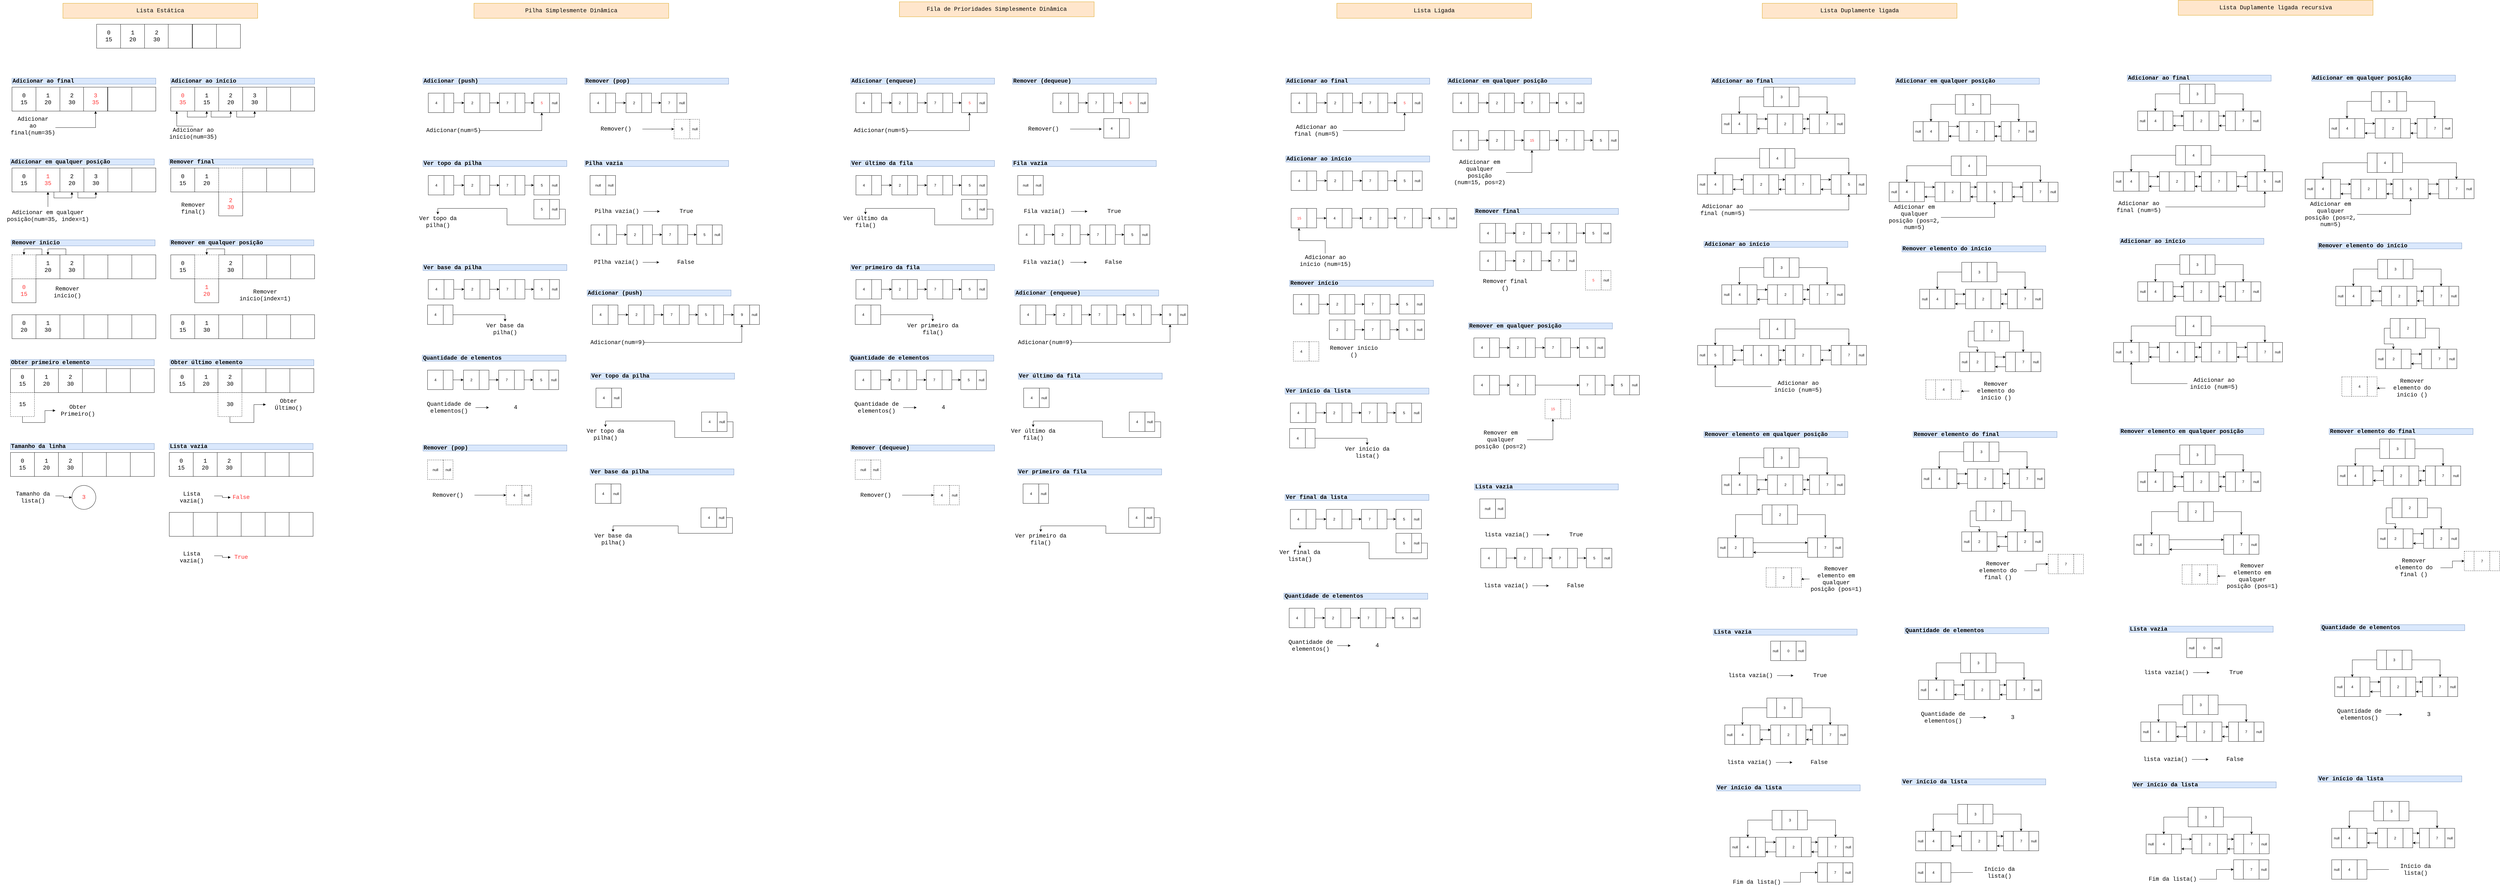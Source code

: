 <mxfile version="13.8.1" type="device"><diagram id="ZQpMQA2VlWUk64dxLBSK" name="Page-1"><mxGraphModel dx="4913" dy="3314" grid="1" gridSize="10" guides="1" tooltips="1" connect="1" arrows="1" fold="1" page="1" pageScale="1" pageWidth="850" pageHeight="1100" math="0" shadow="0"><root><mxCell id="0"/><mxCell id="1" parent="0"/><mxCell id="qXq0yQXdgOIIga9pyJ5H-1" value="&lt;div&gt;0&lt;/div&gt;&lt;div&gt;15&lt;br&gt;&lt;/div&gt;" style="whiteSpace=wrap;html=1;aspect=fixed;fontFamily=Courier New;fontSize=19;" parent="1" vertex="1"><mxGeometry x="-170" y="40" width="80" height="80" as="geometry"/></mxCell><mxCell id="qXq0yQXdgOIIga9pyJ5H-2" value="&lt;div&gt;2&lt;/div&gt;&lt;div&gt;30&lt;br&gt;&lt;/div&gt;" style="whiteSpace=wrap;html=1;aspect=fixed;fontFamily=Courier New;fontSize=19;" parent="1" vertex="1"><mxGeometry x="-10" y="40" width="80" height="80" as="geometry"/></mxCell><mxCell id="qXq0yQXdgOIIga9pyJ5H-3" value="&lt;div&gt;1&lt;/div&gt;&lt;div&gt;20&lt;br&gt;&lt;/div&gt;" style="whiteSpace=wrap;html=1;aspect=fixed;fontFamily=Courier New;fontSize=19;" parent="1" vertex="1"><mxGeometry x="-90" y="40" width="80" height="80" as="geometry"/></mxCell><mxCell id="qXq0yQXdgOIIga9pyJ5H-405" style="edgeStyle=orthogonalEdgeStyle;rounded=0;orthogonalLoop=1;jettySize=auto;html=1;exitX=0.5;exitY=1;exitDx=0;exitDy=0;fontFamily=Courier New;fontSize=19;entryX=1;entryY=0.75;entryDx=0;entryDy=0;endArrow=none;endFill=0;startArrow=block;startFill=1;" parent="1" source="qXq0yQXdgOIIga9pyJ5H-7" target="qXq0yQXdgOIIga9pyJ5H-398" edge="1"><mxGeometry relative="1" as="geometry"><mxPoint x="-70.0" y="170" as="targetPoint"/></mxGeometry></mxCell><mxCell id="qXq0yQXdgOIIga9pyJ5H-7" value="&lt;div&gt;3&lt;/div&gt;&lt;div&gt;35&lt;br&gt;&lt;/div&gt;" style="whiteSpace=wrap;html=1;aspect=fixed;fontFamily=Courier New;fontSize=19;fontColor=#FF3333;" parent="1" vertex="1"><mxGeometry x="69" y="40" width="80" height="80" as="geometry"/></mxCell><mxCell id="qXq0yQXdgOIIga9pyJ5H-8" value="" style="whiteSpace=wrap;html=1;aspect=fixed;fontFamily=Courier New;fontSize=19;" parent="1" vertex="1"><mxGeometry x="230" y="40" width="80" height="80" as="geometry"/></mxCell><mxCell id="qXq0yQXdgOIIga9pyJ5H-9" value="" style="whiteSpace=wrap;html=1;aspect=fixed;fontFamily=Courier New;fontSize=19;" parent="1" vertex="1"><mxGeometry x="150" y="40" width="80" height="80" as="geometry"/></mxCell><mxCell id="qXq0yQXdgOIIga9pyJ5H-64" value="Adicionar ao final" style="text;html=1;strokeColor=#6c8ebf;fillColor=#dae8fc;align=left;verticalAlign=middle;whiteSpace=wrap;rounded=0;fontFamily=Courier New;fontSize=19;fontStyle=1" parent="1" vertex="1"><mxGeometry x="-170" y="10" width="480" height="20" as="geometry"/></mxCell><mxCell id="qXq0yQXdgOIIga9pyJ5H-65" value="Adicionar ao início" style="text;html=1;strokeColor=#6c8ebf;fillColor=#dae8fc;align=left;verticalAlign=middle;whiteSpace=wrap;rounded=0;fontFamily=Courier New;fontSize=19;fontStyle=1" parent="1" vertex="1"><mxGeometry x="360" y="10" width="480" height="20" as="geometry"/></mxCell><mxCell id="qXq0yQXdgOIIga9pyJ5H-122" value="Lista Estática" style="text;html=1;strokeColor=#d79b00;fillColor=#ffe6cc;align=center;verticalAlign=middle;whiteSpace=wrap;rounded=0;fontFamily=Courier New;fontSize=19;" parent="1" vertex="1"><mxGeometry y="-240" width="650" height="50" as="geometry"/></mxCell><mxCell id="qXq0yQXdgOIIga9pyJ5H-206" value="Adicionar em qualquer posição" style="text;html=1;strokeColor=#6c8ebf;fillColor=#dae8fc;align=left;verticalAlign=middle;whiteSpace=wrap;rounded=0;fontFamily=Courier New;fontSize=19;fontStyle=1" parent="1" vertex="1"><mxGeometry x="-175" y="280" width="480" height="20" as="geometry"/></mxCell><mxCell id="qXq0yQXdgOIIga9pyJ5H-207" value="Remover final" style="text;html=1;strokeColor=#6c8ebf;fillColor=#dae8fc;align=left;verticalAlign=middle;whiteSpace=wrap;rounded=0;fontFamily=Courier New;fontSize=19;fontStyle=1" parent="1" vertex="1"><mxGeometry x="355" y="280" width="480" height="20" as="geometry"/></mxCell><mxCell id="qXq0yQXdgOIIga9pyJ5H-220" value="Remover inicio" style="text;html=1;strokeColor=#6c8ebf;fillColor=#dae8fc;align=left;verticalAlign=middle;whiteSpace=wrap;rounded=0;fontFamily=Courier New;fontSize=19;fontStyle=1" parent="1" vertex="1"><mxGeometry x="-172.5" y="550" width="480" height="20" as="geometry"/></mxCell><mxCell id="qXq0yQXdgOIIga9pyJ5H-221" value="Remover em qualquer posição" style="text;html=1;strokeColor=#6c8ebf;fillColor=#dae8fc;align=left;verticalAlign=middle;whiteSpace=wrap;rounded=0;fontFamily=Courier New;fontSize=19;fontStyle=1" parent="1" vertex="1"><mxGeometry x="357.5" y="550" width="480" height="20" as="geometry"/></mxCell><mxCell id="qXq0yQXdgOIIga9pyJ5H-398" value="&lt;div&gt;Adicionar &lt;br&gt;&lt;/div&gt;&lt;div&gt;ao final(num=35)&lt;/div&gt;" style="text;html=1;strokeColor=none;fillColor=none;align=center;verticalAlign=middle;whiteSpace=wrap;rounded=0;fontFamily=Courier New;fontSize=19;" parent="1" vertex="1"><mxGeometry x="-175" y="160" width="150" height="20" as="geometry"/></mxCell><mxCell id="qXq0yQXdgOIIga9pyJ5H-399" value="&lt;div&gt;0&lt;/div&gt;&lt;div&gt;15&lt;br&gt;&lt;/div&gt;" style="whiteSpace=wrap;html=1;aspect=fixed;fontFamily=Courier New;fontSize=19;" parent="1" vertex="1"><mxGeometry x="112.5" y="-170" width="80" height="80" as="geometry"/></mxCell><mxCell id="qXq0yQXdgOIIga9pyJ5H-400" value="&lt;div&gt;2&lt;/div&gt;&lt;div&gt;30&lt;br&gt;&lt;/div&gt;" style="whiteSpace=wrap;html=1;aspect=fixed;fontFamily=Courier New;fontSize=19;" parent="1" vertex="1"><mxGeometry x="272.5" y="-170" width="80" height="80" as="geometry"/></mxCell><mxCell id="qXq0yQXdgOIIga9pyJ5H-401" value="&lt;div&gt;1&lt;/div&gt;&lt;div&gt;20&lt;br&gt;&lt;/div&gt;" style="whiteSpace=wrap;html=1;aspect=fixed;fontFamily=Courier New;fontSize=19;" parent="1" vertex="1"><mxGeometry x="192.5" y="-170" width="80" height="80" as="geometry"/></mxCell><mxCell id="qXq0yQXdgOIIga9pyJ5H-402" value="" style="whiteSpace=wrap;html=1;aspect=fixed;fontFamily=Courier New;fontSize=19;" parent="1" vertex="1"><mxGeometry x="351.5" y="-170" width="80" height="80" as="geometry"/></mxCell><mxCell id="qXq0yQXdgOIIga9pyJ5H-403" value="" style="whiteSpace=wrap;html=1;aspect=fixed;fontFamily=Courier New;fontSize=19;" parent="1" vertex="1"><mxGeometry x="512.5" y="-170" width="80" height="80" as="geometry"/></mxCell><mxCell id="qXq0yQXdgOIIga9pyJ5H-404" value="" style="whiteSpace=wrap;html=1;aspect=fixed;fontFamily=Courier New;fontSize=19;" parent="1" vertex="1"><mxGeometry x="432.5" y="-170" width="80" height="80" as="geometry"/></mxCell><mxCell id="qXq0yQXdgOIIga9pyJ5H-419" style="edgeStyle=orthogonalEdgeStyle;rounded=0;orthogonalLoop=1;jettySize=auto;html=1;exitX=0.5;exitY=1;exitDx=0;exitDy=0;entryX=0.691;entryY=1.013;entryDx=0;entryDy=0;entryPerimeter=0;startArrow=block;startFill=1;endArrow=none;endFill=0;fontFamily=Courier New;fontSize=19;fontColor=#FF3333;" parent="1" source="qXq0yQXdgOIIga9pyJ5H-407" target="qXq0yQXdgOIIga9pyJ5H-411" edge="1"><mxGeometry relative="1" as="geometry"/></mxCell><mxCell id="qXq0yQXdgOIIga9pyJ5H-407" value="1&lt;div&gt;15&lt;br&gt;&lt;/div&gt;" style="whiteSpace=wrap;html=1;aspect=fixed;fontFamily=Courier New;fontSize=19;" parent="1" vertex="1"><mxGeometry x="440" y="40" width="80" height="80" as="geometry"/></mxCell><mxCell id="qXq0yQXdgOIIga9pyJ5H-421" style="edgeStyle=orthogonalEdgeStyle;rounded=0;orthogonalLoop=1;jettySize=auto;html=1;exitX=0.5;exitY=1;exitDx=0;exitDy=0;entryX=0.75;entryY=1;entryDx=0;entryDy=0;startArrow=block;startFill=1;endArrow=none;endFill=0;fontFamily=Courier New;fontSize=19;fontColor=#FF3333;" parent="1" source="qXq0yQXdgOIIga9pyJ5H-408" target="qXq0yQXdgOIIga9pyJ5H-409" edge="1"><mxGeometry relative="1" as="geometry"/></mxCell><mxCell id="qXq0yQXdgOIIga9pyJ5H-408" value="3&lt;div&gt;30&lt;br&gt;&lt;/div&gt;" style="whiteSpace=wrap;html=1;aspect=fixed;fontFamily=Courier New;fontSize=19;" parent="1" vertex="1"><mxGeometry x="600" y="40" width="80" height="80" as="geometry"/></mxCell><mxCell id="qXq0yQXdgOIIga9pyJ5H-420" style="edgeStyle=orthogonalEdgeStyle;rounded=0;orthogonalLoop=1;jettySize=auto;html=1;exitX=0.5;exitY=1;exitDx=0;exitDy=0;entryX=0.684;entryY=0.998;entryDx=0;entryDy=0;entryPerimeter=0;startArrow=block;startFill=1;endArrow=none;endFill=0;fontFamily=Courier New;fontSize=19;fontColor=#FF3333;" parent="1" source="qXq0yQXdgOIIga9pyJ5H-409" target="qXq0yQXdgOIIga9pyJ5H-407" edge="1"><mxGeometry relative="1" as="geometry"/></mxCell><mxCell id="qXq0yQXdgOIIga9pyJ5H-409" value="2&lt;div&gt;20&lt;br&gt;&lt;/div&gt;" style="whiteSpace=wrap;html=1;aspect=fixed;fontFamily=Courier New;fontSize=19;" parent="1" vertex="1"><mxGeometry x="520" y="40" width="80" height="80" as="geometry"/></mxCell><mxCell id="qXq0yQXdgOIIga9pyJ5H-423" style="edgeStyle=orthogonalEdgeStyle;rounded=0;orthogonalLoop=1;jettySize=auto;html=1;exitX=0.25;exitY=1;exitDx=0;exitDy=0;entryX=0.5;entryY=0;entryDx=0;entryDy=0;startArrow=block;startFill=1;endArrow=none;endFill=0;fontFamily=Courier New;fontSize=19;fontColor=#FF3333;" parent="1" source="qXq0yQXdgOIIga9pyJ5H-411" target="qXq0yQXdgOIIga9pyJ5H-414" edge="1"><mxGeometry relative="1" as="geometry"><Array as="points"><mxPoint x="380" y="170"/></Array></mxGeometry></mxCell><mxCell id="qXq0yQXdgOIIga9pyJ5H-411" value="0&lt;div&gt;35&lt;br&gt;&lt;/div&gt;" style="whiteSpace=wrap;html=1;aspect=fixed;fontFamily=Courier New;fontSize=19;fontColor=#FF3333;" parent="1" vertex="1"><mxGeometry x="360" y="40" width="80" height="80" as="geometry"/></mxCell><mxCell id="qXq0yQXdgOIIga9pyJ5H-412" value="" style="whiteSpace=wrap;html=1;aspect=fixed;fontFamily=Courier New;fontSize=19;" parent="1" vertex="1"><mxGeometry x="760" y="40" width="80" height="80" as="geometry"/></mxCell><mxCell id="qXq0yQXdgOIIga9pyJ5H-413" value="" style="whiteSpace=wrap;html=1;aspect=fixed;fontFamily=Courier New;fontSize=19;" parent="1" vertex="1"><mxGeometry x="680" y="40" width="80" height="80" as="geometry"/></mxCell><mxCell id="qXq0yQXdgOIIga9pyJ5H-414" value="&lt;div&gt;Adicionar ao início(num=35)&lt;/div&gt;" style="text;html=1;strokeColor=none;fillColor=none;align=center;verticalAlign=middle;whiteSpace=wrap;rounded=0;fontFamily=Courier New;fontSize=19;" parent="1" vertex="1"><mxGeometry x="360" y="170" width="150" height="50" as="geometry"/></mxCell><mxCell id="qXq0yQXdgOIIga9pyJ5H-425" value="0&lt;div&gt;15&lt;br&gt;&lt;/div&gt;" style="whiteSpace=wrap;html=1;aspect=fixed;fontFamily=Courier New;fontSize=19;" parent="1" vertex="1"><mxGeometry x="-170" y="310" width="80" height="80" as="geometry"/></mxCell><mxCell id="qXq0yQXdgOIIga9pyJ5H-426" style="edgeStyle=orthogonalEdgeStyle;rounded=0;orthogonalLoop=1;jettySize=auto;html=1;exitX=0.5;exitY=1;exitDx=0;exitDy=0;entryX=0.75;entryY=1;entryDx=0;entryDy=0;startArrow=block;startFill=1;endArrow=none;endFill=0;fontFamily=Courier New;fontSize=19;fontColor=#FF3333;" parent="1" source="qXq0yQXdgOIIga9pyJ5H-427" target="qXq0yQXdgOIIga9pyJ5H-429" edge="1"><mxGeometry relative="1" as="geometry"/></mxCell><mxCell id="qXq0yQXdgOIIga9pyJ5H-427" value="3&lt;div&gt;30&lt;br&gt;&lt;/div&gt;" style="whiteSpace=wrap;html=1;aspect=fixed;fontFamily=Courier New;fontSize=19;" parent="1" vertex="1"><mxGeometry x="70" y="310" width="80" height="80" as="geometry"/></mxCell><mxCell id="qXq0yQXdgOIIga9pyJ5H-436" style="edgeStyle=orthogonalEdgeStyle;rounded=0;orthogonalLoop=1;jettySize=auto;html=1;exitX=0.5;exitY=1;exitDx=0;exitDy=0;entryX=0.75;entryY=1;entryDx=0;entryDy=0;startArrow=block;startFill=1;endArrow=none;endFill=0;fontFamily=Courier New;fontSize=19;fontColor=#FF3333;" parent="1" source="qXq0yQXdgOIIga9pyJ5H-429" target="qXq0yQXdgOIIga9pyJ5H-431" edge="1"><mxGeometry relative="1" as="geometry"/></mxCell><mxCell id="qXq0yQXdgOIIga9pyJ5H-429" value="2&lt;div&gt;20&lt;br&gt;&lt;/div&gt;" style="whiteSpace=wrap;html=1;aspect=fixed;fontFamily=Courier New;fontSize=19;" parent="1" vertex="1"><mxGeometry x="-10" y="310" width="80" height="80" as="geometry"/></mxCell><mxCell id="qXq0yQXdgOIIga9pyJ5H-435" style="edgeStyle=orthogonalEdgeStyle;rounded=0;orthogonalLoop=1;jettySize=auto;html=1;exitX=0.5;exitY=1;exitDx=0;exitDy=0;startArrow=block;startFill=1;endArrow=none;endFill=0;fontFamily=Courier New;fontSize=19;fontColor=#FF3333;" parent="1" source="qXq0yQXdgOIIga9pyJ5H-431" target="qXq0yQXdgOIIga9pyJ5H-434" edge="1"><mxGeometry relative="1" as="geometry"/></mxCell><mxCell id="qXq0yQXdgOIIga9pyJ5H-431" value="1&lt;div&gt;35&lt;br&gt;&lt;/div&gt;" style="whiteSpace=wrap;html=1;aspect=fixed;fontFamily=Courier New;fontSize=19;fontColor=#FF3333;" parent="1" vertex="1"><mxGeometry x="-90" y="310" width="80" height="80" as="geometry"/></mxCell><mxCell id="qXq0yQXdgOIIga9pyJ5H-432" value="" style="whiteSpace=wrap;html=1;aspect=fixed;fontFamily=Courier New;fontSize=19;" parent="1" vertex="1"><mxGeometry x="230" y="310" width="80" height="80" as="geometry"/></mxCell><mxCell id="qXq0yQXdgOIIga9pyJ5H-433" value="" style="whiteSpace=wrap;html=1;aspect=fixed;fontFamily=Courier New;fontSize=19;" parent="1" vertex="1"><mxGeometry x="150" y="310" width="80" height="80" as="geometry"/></mxCell><mxCell id="qXq0yQXdgOIIga9pyJ5H-434" value="&lt;div&gt;Adicionar em qualquer posição(num=35, index=1)&lt;/div&gt;" style="text;html=1;strokeColor=none;fillColor=none;align=center;verticalAlign=middle;whiteSpace=wrap;rounded=0;fontFamily=Courier New;fontSize=19;" parent="1" vertex="1"><mxGeometry x="-210" y="440" width="320" height="60" as="geometry"/></mxCell><mxCell id="qXq0yQXdgOIIga9pyJ5H-437" value="&lt;div&gt;0&lt;/div&gt;&lt;div&gt;15&lt;br&gt;&lt;/div&gt;" style="whiteSpace=wrap;html=1;aspect=fixed;fontFamily=Courier New;fontSize=19;" parent="1" vertex="1"><mxGeometry x="360" y="310" width="80" height="80" as="geometry"/></mxCell><mxCell id="qXq0yQXdgOIIga9pyJ5H-438" value="&lt;div&gt;2&lt;/div&gt;&lt;div&gt;30&lt;br&gt;&lt;/div&gt;" style="whiteSpace=wrap;html=1;aspect=fixed;fontFamily=Courier New;fontSize=19;fontColor=#FF3333;" parent="1" vertex="1"><mxGeometry x="520" y="390" width="80" height="80" as="geometry"/></mxCell><mxCell id="qXq0yQXdgOIIga9pyJ5H-439" value="&lt;div&gt;1&lt;/div&gt;&lt;div&gt;20&lt;br&gt;&lt;/div&gt;" style="whiteSpace=wrap;html=1;aspect=fixed;fontFamily=Courier New;fontSize=19;" parent="1" vertex="1"><mxGeometry x="440" y="310" width="80" height="80" as="geometry"/></mxCell><mxCell id="qXq0yQXdgOIIga9pyJ5H-440" value="" style="whiteSpace=wrap;html=1;aspect=fixed;fontFamily=Courier New;fontSize=19;" parent="1" vertex="1"><mxGeometry x="600" y="310" width="80" height="80" as="geometry"/></mxCell><mxCell id="qXq0yQXdgOIIga9pyJ5H-441" value="" style="whiteSpace=wrap;html=1;aspect=fixed;fontFamily=Courier New;fontSize=19;" parent="1" vertex="1"><mxGeometry x="760" y="310" width="80" height="80" as="geometry"/></mxCell><mxCell id="qXq0yQXdgOIIga9pyJ5H-442" value="" style="whiteSpace=wrap;html=1;aspect=fixed;fontFamily=Courier New;fontSize=19;" parent="1" vertex="1"><mxGeometry x="680" y="310" width="80" height="80" as="geometry"/></mxCell><mxCell id="qXq0yQXdgOIIga9pyJ5H-443" value="&lt;div&gt;Remover final()&lt;/div&gt;" style="text;html=1;strokeColor=none;fillColor=none;align=center;verticalAlign=middle;whiteSpace=wrap;rounded=0;fontFamily=Courier New;fontSize=19;" parent="1" vertex="1"><mxGeometry x="360" y="420" width="150" height="50" as="geometry"/></mxCell><mxCell id="qXq0yQXdgOIIga9pyJ5H-449" value="" style="whiteSpace=wrap;html=1;aspect=fixed;fontFamily=Courier New;fontSize=19;dashed=1;" parent="1" vertex="1"><mxGeometry x="520" y="310" width="80" height="80" as="geometry"/></mxCell><mxCell id="qXq0yQXdgOIIga9pyJ5H-457" value="&lt;div&gt;0&lt;/div&gt;&lt;div&gt;15&lt;br&gt;&lt;/div&gt;" style="whiteSpace=wrap;html=1;aspect=fixed;fontFamily=Courier New;fontSize=19;fontColor=#FF3333;" parent="1" vertex="1"><mxGeometry x="-170" y="680" width="80" height="80" as="geometry"/></mxCell><mxCell id="qXq0yQXdgOIIga9pyJ5H-458" value="&lt;div&gt;2&lt;/div&gt;&lt;div&gt;30&lt;br&gt;&lt;/div&gt;" style="whiteSpace=wrap;html=1;aspect=fixed;fontFamily=Courier New;fontSize=19;" parent="1" vertex="1"><mxGeometry x="-10" y="600" width="80" height="80" as="geometry"/></mxCell><mxCell id="qXq0yQXdgOIIga9pyJ5H-477" style="edgeStyle=orthogonalEdgeStyle;rounded=0;orthogonalLoop=1;jettySize=auto;html=1;exitX=0.5;exitY=0;exitDx=0;exitDy=0;entryX=0.25;entryY=0;entryDx=0;entryDy=0;startArrow=block;startFill=1;endArrow=none;endFill=0;fontFamily=Courier New;fontSize=19;fontColor=#FF3333;" parent="1" source="qXq0yQXdgOIIga9pyJ5H-459" target="qXq0yQXdgOIIga9pyJ5H-458" edge="1"><mxGeometry relative="1" as="geometry"/></mxCell><mxCell id="qXq0yQXdgOIIga9pyJ5H-459" value="&lt;div&gt;1&lt;/div&gt;&lt;div&gt;20&lt;br&gt;&lt;/div&gt;" style="whiteSpace=wrap;html=1;aspect=fixed;fontFamily=Courier New;fontSize=19;" parent="1" vertex="1"><mxGeometry x="-90" y="600" width="80" height="80" as="geometry"/></mxCell><mxCell id="qXq0yQXdgOIIga9pyJ5H-460" value="" style="whiteSpace=wrap;html=1;aspect=fixed;fontFamily=Courier New;fontSize=19;" parent="1" vertex="1"><mxGeometry x="70" y="600" width="80" height="80" as="geometry"/></mxCell><mxCell id="qXq0yQXdgOIIga9pyJ5H-461" value="" style="whiteSpace=wrap;html=1;aspect=fixed;fontFamily=Courier New;fontSize=19;" parent="1" vertex="1"><mxGeometry x="230" y="600" width="80" height="80" as="geometry"/></mxCell><mxCell id="qXq0yQXdgOIIga9pyJ5H-462" value="" style="whiteSpace=wrap;html=1;aspect=fixed;fontFamily=Courier New;fontSize=19;" parent="1" vertex="1"><mxGeometry x="150" y="600" width="80" height="80" as="geometry"/></mxCell><mxCell id="qXq0yQXdgOIIga9pyJ5H-463" value="&lt;div&gt;Remover início()&lt;/div&gt;" style="text;html=1;strokeColor=none;fillColor=none;align=center;verticalAlign=middle;whiteSpace=wrap;rounded=0;fontFamily=Courier New;fontSize=19;" parent="1" vertex="1"><mxGeometry x="-60" y="700" width="150" height="50" as="geometry"/></mxCell><mxCell id="qXq0yQXdgOIIga9pyJ5H-476" style="edgeStyle=orthogonalEdgeStyle;rounded=0;orthogonalLoop=1;jettySize=auto;html=1;exitX=0.5;exitY=0;exitDx=0;exitDy=0;entryX=0.25;entryY=0;entryDx=0;entryDy=0;startArrow=block;startFill=1;endArrow=none;endFill=0;fontFamily=Courier New;fontSize=19;fontColor=#FF3333;" parent="1" source="qXq0yQXdgOIIga9pyJ5H-467" target="qXq0yQXdgOIIga9pyJ5H-459" edge="1"><mxGeometry relative="1" as="geometry"/></mxCell><mxCell id="qXq0yQXdgOIIga9pyJ5H-467" value="" style="whiteSpace=wrap;html=1;aspect=fixed;fontFamily=Courier New;fontSize=19;dashed=1;" parent="1" vertex="1"><mxGeometry x="-170" y="600" width="80" height="80" as="geometry"/></mxCell><mxCell id="qXq0yQXdgOIIga9pyJ5H-469" value="1&lt;div&gt;30&lt;br&gt;&lt;/div&gt;" style="whiteSpace=wrap;html=1;aspect=fixed;fontFamily=Courier New;fontSize=19;" parent="1" vertex="1"><mxGeometry x="-90" y="800" width="80" height="80" as="geometry"/></mxCell><mxCell id="qXq0yQXdgOIIga9pyJ5H-470" value="0&lt;div&gt;20&lt;br&gt;&lt;/div&gt;" style="whiteSpace=wrap;html=1;aspect=fixed;fontFamily=Courier New;fontSize=19;" parent="1" vertex="1"><mxGeometry x="-170" y="800" width="80" height="80" as="geometry"/></mxCell><mxCell id="qXq0yQXdgOIIga9pyJ5H-471" value="" style="whiteSpace=wrap;html=1;aspect=fixed;fontFamily=Courier New;fontSize=19;" parent="1" vertex="1"><mxGeometry x="-10" y="800" width="80" height="80" as="geometry"/></mxCell><mxCell id="qXq0yQXdgOIIga9pyJ5H-472" value="" style="whiteSpace=wrap;html=1;aspect=fixed;fontFamily=Courier New;fontSize=19;" parent="1" vertex="1"><mxGeometry x="150" y="800" width="80" height="80" as="geometry"/></mxCell><mxCell id="qXq0yQXdgOIIga9pyJ5H-473" value="" style="whiteSpace=wrap;html=1;aspect=fixed;fontFamily=Courier New;fontSize=19;" parent="1" vertex="1"><mxGeometry x="70" y="800" width="80" height="80" as="geometry"/></mxCell><mxCell id="qXq0yQXdgOIIga9pyJ5H-478" value="" style="whiteSpace=wrap;html=1;aspect=fixed;fontFamily=Courier New;fontSize=19;" parent="1" vertex="1"><mxGeometry x="230" y="800" width="80" height="80" as="geometry"/></mxCell><mxCell id="qXq0yQXdgOIIga9pyJ5H-479" value="&lt;div&gt;0&lt;/div&gt;&lt;div&gt;15&lt;br&gt;&lt;/div&gt;" style="whiteSpace=wrap;html=1;aspect=fixed;fontFamily=Courier New;fontSize=19;" parent="1" vertex="1"><mxGeometry x="360" y="600" width="80" height="80" as="geometry"/></mxCell><mxCell id="qXq0yQXdgOIIga9pyJ5H-480" value="&lt;div&gt;2&lt;/div&gt;&lt;div&gt;30&lt;br&gt;&lt;/div&gt;" style="whiteSpace=wrap;html=1;aspect=fixed;fontFamily=Courier New;fontSize=19;" parent="1" vertex="1"><mxGeometry x="520" y="600" width="80" height="80" as="geometry"/></mxCell><mxCell id="qXq0yQXdgOIIga9pyJ5H-482" value="&lt;div&gt;1&lt;/div&gt;&lt;div&gt;20&lt;br&gt;&lt;/div&gt;" style="whiteSpace=wrap;html=1;aspect=fixed;fontFamily=Courier New;fontSize=19;fontColor=#FF3333;" parent="1" vertex="1"><mxGeometry x="440" y="680" width="80" height="80" as="geometry"/></mxCell><mxCell id="qXq0yQXdgOIIga9pyJ5H-483" value="" style="whiteSpace=wrap;html=1;aspect=fixed;fontFamily=Courier New;fontSize=19;" parent="1" vertex="1"><mxGeometry x="600" y="600" width="80" height="80" as="geometry"/></mxCell><mxCell id="qXq0yQXdgOIIga9pyJ5H-484" value="" style="whiteSpace=wrap;html=1;aspect=fixed;fontFamily=Courier New;fontSize=19;" parent="1" vertex="1"><mxGeometry x="760" y="600" width="80" height="80" as="geometry"/></mxCell><mxCell id="qXq0yQXdgOIIga9pyJ5H-485" value="" style="whiteSpace=wrap;html=1;aspect=fixed;fontFamily=Courier New;fontSize=19;" parent="1" vertex="1"><mxGeometry x="680" y="600" width="80" height="80" as="geometry"/></mxCell><mxCell id="qXq0yQXdgOIIga9pyJ5H-486" value="&lt;div&gt;Remover início(index=1)&lt;/div&gt;" style="text;html=1;strokeColor=none;fillColor=none;align=center;verticalAlign=middle;whiteSpace=wrap;rounded=0;fontFamily=Courier New;fontSize=19;" parent="1" vertex="1"><mxGeometry x="600" y="710" width="150" height="50" as="geometry"/></mxCell><mxCell id="qXq0yQXdgOIIga9pyJ5H-489" value="1&lt;div&gt;30&lt;br&gt;&lt;/div&gt;" style="whiteSpace=wrap;html=1;aspect=fixed;fontFamily=Courier New;fontSize=19;" parent="1" vertex="1"><mxGeometry x="440" y="800" width="80" height="80" as="geometry"/></mxCell><mxCell id="qXq0yQXdgOIIga9pyJ5H-490" value="&lt;div&gt;0&lt;/div&gt;&lt;div&gt;15&lt;br&gt;&lt;/div&gt;" style="whiteSpace=wrap;html=1;aspect=fixed;fontFamily=Courier New;fontSize=19;" parent="1" vertex="1"><mxGeometry x="360" y="800" width="80" height="80" as="geometry"/></mxCell><mxCell id="qXq0yQXdgOIIga9pyJ5H-491" value="" style="whiteSpace=wrap;html=1;aspect=fixed;fontFamily=Courier New;fontSize=19;" parent="1" vertex="1"><mxGeometry x="520" y="800" width="80" height="80" as="geometry"/></mxCell><mxCell id="qXq0yQXdgOIIga9pyJ5H-492" value="" style="whiteSpace=wrap;html=1;aspect=fixed;fontFamily=Courier New;fontSize=19;" parent="1" vertex="1"><mxGeometry x="680" y="800" width="80" height="80" as="geometry"/></mxCell><mxCell id="qXq0yQXdgOIIga9pyJ5H-493" value="" style="whiteSpace=wrap;html=1;aspect=fixed;fontFamily=Courier New;fontSize=19;" parent="1" vertex="1"><mxGeometry x="600" y="800" width="80" height="80" as="geometry"/></mxCell><mxCell id="qXq0yQXdgOIIga9pyJ5H-494" value="" style="whiteSpace=wrap;html=1;aspect=fixed;fontFamily=Courier New;fontSize=19;" parent="1" vertex="1"><mxGeometry x="760" y="800" width="80" height="80" as="geometry"/></mxCell><mxCell id="qXq0yQXdgOIIga9pyJ5H-496" style="edgeStyle=orthogonalEdgeStyle;rounded=0;orthogonalLoop=1;jettySize=auto;html=1;exitX=0.5;exitY=0;exitDx=0;exitDy=0;entryX=0.25;entryY=0;entryDx=0;entryDy=0;startArrow=block;startFill=1;endArrow=none;endFill=0;fontFamily=Courier New;fontSize=19;fontColor=#FF3333;" parent="1" source="qXq0yQXdgOIIga9pyJ5H-495" target="qXq0yQXdgOIIga9pyJ5H-480" edge="1"><mxGeometry relative="1" as="geometry"/></mxCell><mxCell id="qXq0yQXdgOIIga9pyJ5H-495" value="" style="whiteSpace=wrap;html=1;aspect=fixed;fontFamily=Courier New;fontSize=19;dashed=1;" parent="1" vertex="1"><mxGeometry x="440" y="600" width="80" height="80" as="geometry"/></mxCell><mxCell id="qXq0yQXdgOIIga9pyJ5H-497" value="&lt;div&gt;0&lt;/div&gt;&lt;div&gt;15&lt;br&gt;&lt;/div&gt;" style="whiteSpace=wrap;html=1;aspect=fixed;fontFamily=Courier New;fontSize=19;" parent="1" vertex="1"><mxGeometry x="-175" y="980" width="80" height="80" as="geometry"/></mxCell><mxCell id="qXq0yQXdgOIIga9pyJ5H-498" value="&lt;div&gt;2&lt;/div&gt;&lt;div&gt;30&lt;br&gt;&lt;/div&gt;" style="whiteSpace=wrap;html=1;aspect=fixed;fontFamily=Courier New;fontSize=19;" parent="1" vertex="1"><mxGeometry x="-15" y="980" width="80" height="80" as="geometry"/></mxCell><mxCell id="qXq0yQXdgOIIga9pyJ5H-499" value="&lt;div&gt;1&lt;/div&gt;&lt;div&gt;20&lt;br&gt;&lt;/div&gt;" style="whiteSpace=wrap;html=1;aspect=fixed;fontFamily=Courier New;fontSize=19;" parent="1" vertex="1"><mxGeometry x="-95" y="980" width="80" height="80" as="geometry"/></mxCell><mxCell id="qXq0yQXdgOIIga9pyJ5H-502" value="" style="whiteSpace=wrap;html=1;aspect=fixed;fontFamily=Courier New;fontSize=19;" parent="1" vertex="1"><mxGeometry x="225" y="980" width="80" height="80" as="geometry"/></mxCell><mxCell id="qXq0yQXdgOIIga9pyJ5H-503" value="" style="whiteSpace=wrap;html=1;aspect=fixed;fontFamily=Courier New;fontSize=19;" parent="1" vertex="1"><mxGeometry x="145" y="980" width="80" height="80" as="geometry"/></mxCell><mxCell id="qXq0yQXdgOIIga9pyJ5H-504" value="Obter primeiro elemento" style="text;html=1;strokeColor=#6c8ebf;fillColor=#dae8fc;align=left;verticalAlign=middle;whiteSpace=wrap;rounded=0;fontFamily=Courier New;fontSize=19;fontStyle=1" parent="1" vertex="1"><mxGeometry x="-175" y="950" width="480" height="20" as="geometry"/></mxCell><mxCell id="qXq0yQXdgOIIga9pyJ5H-509" style="edgeStyle=orthogonalEdgeStyle;rounded=0;orthogonalLoop=1;jettySize=auto;html=1;exitX=0;exitY=0.5;exitDx=0;exitDy=0;entryX=0.5;entryY=1;entryDx=0;entryDy=0;startArrow=block;startFill=1;endArrow=none;endFill=0;fontFamily=Courier New;fontSize=19;fontColor=#FF3333;" parent="1" source="qXq0yQXdgOIIga9pyJ5H-505" target="qXq0yQXdgOIIga9pyJ5H-507" edge="1"><mxGeometry relative="1" as="geometry"/></mxCell><mxCell id="qXq0yQXdgOIIga9pyJ5H-505" value="Obter Primeiro()" style="text;html=1;strokeColor=none;fillColor=none;align=center;verticalAlign=middle;whiteSpace=wrap;rounded=0;fontFamily=Courier New;fontSize=19;" parent="1" vertex="1"><mxGeometry x="-25" y="1110" width="150" height="20" as="geometry"/></mxCell><mxCell id="qXq0yQXdgOIIga9pyJ5H-507" value="15" style="whiteSpace=wrap;html=1;aspect=fixed;fontFamily=Courier New;fontSize=19;dashed=1;" parent="1" vertex="1"><mxGeometry x="-175" y="1060" width="80" height="80" as="geometry"/></mxCell><mxCell id="qXq0yQXdgOIIga9pyJ5H-510" value="" style="whiteSpace=wrap;html=1;aspect=fixed;fontFamily=Courier New;fontSize=19;" parent="1" vertex="1"><mxGeometry x="65" y="980" width="80" height="80" as="geometry"/></mxCell><mxCell id="qXq0yQXdgOIIga9pyJ5H-511" value="&lt;div&gt;0&lt;/div&gt;&lt;div&gt;15&lt;br&gt;&lt;/div&gt;" style="whiteSpace=wrap;html=1;aspect=fixed;fontFamily=Courier New;fontSize=19;" parent="1" vertex="1"><mxGeometry x="357.5" y="980" width="80" height="80" as="geometry"/></mxCell><mxCell id="qXq0yQXdgOIIga9pyJ5H-512" value="&lt;div&gt;2&lt;/div&gt;&lt;div&gt;30&lt;br&gt;&lt;/div&gt;" style="whiteSpace=wrap;html=1;aspect=fixed;fontFamily=Courier New;fontSize=19;" parent="1" vertex="1"><mxGeometry x="517.5" y="980" width="80" height="80" as="geometry"/></mxCell><mxCell id="qXq0yQXdgOIIga9pyJ5H-513" value="&lt;div&gt;1&lt;/div&gt;&lt;div&gt;20&lt;br&gt;&lt;/div&gt;" style="whiteSpace=wrap;html=1;aspect=fixed;fontFamily=Courier New;fontSize=19;" parent="1" vertex="1"><mxGeometry x="437.5" y="980" width="80" height="80" as="geometry"/></mxCell><mxCell id="qXq0yQXdgOIIga9pyJ5H-514" value="" style="whiteSpace=wrap;html=1;aspect=fixed;fontFamily=Courier New;fontSize=19;" parent="1" vertex="1"><mxGeometry x="757.5" y="980" width="80" height="80" as="geometry"/></mxCell><mxCell id="qXq0yQXdgOIIga9pyJ5H-515" value="" style="whiteSpace=wrap;html=1;aspect=fixed;fontFamily=Courier New;fontSize=19;" parent="1" vertex="1"><mxGeometry x="677.5" y="980" width="80" height="80" as="geometry"/></mxCell><mxCell id="qXq0yQXdgOIIga9pyJ5H-516" value="Obter último elemento" style="text;html=1;strokeColor=#6c8ebf;fillColor=#dae8fc;align=left;verticalAlign=middle;whiteSpace=wrap;rounded=0;fontFamily=Courier New;fontSize=19;fontStyle=1" parent="1" vertex="1"><mxGeometry x="357.5" y="950" width="480" height="20" as="geometry"/></mxCell><mxCell id="qXq0yQXdgOIIga9pyJ5H-517" style="edgeStyle=orthogonalEdgeStyle;rounded=0;orthogonalLoop=1;jettySize=auto;html=1;exitX=0;exitY=0.5;exitDx=0;exitDy=0;entryX=0.5;entryY=1;entryDx=0;entryDy=0;startArrow=block;startFill=1;endArrow=none;endFill=0;fontFamily=Courier New;fontSize=19;fontColor=#FF3333;" parent="1" source="qXq0yQXdgOIIga9pyJ5H-518" target="qXq0yQXdgOIIga9pyJ5H-519" edge="1"><mxGeometry relative="1" as="geometry"/></mxCell><mxCell id="qXq0yQXdgOIIga9pyJ5H-518" value="Obter Último()" style="text;html=1;strokeColor=none;fillColor=none;align=center;verticalAlign=middle;whiteSpace=wrap;rounded=0;fontFamily=Courier New;fontSize=19;" parent="1" vertex="1"><mxGeometry x="677.5" y="1090" width="150" height="20" as="geometry"/></mxCell><mxCell id="qXq0yQXdgOIIga9pyJ5H-519" value="30" style="whiteSpace=wrap;html=1;aspect=fixed;fontFamily=Courier New;fontSize=19;dashed=1;" parent="1" vertex="1"><mxGeometry x="517.5" y="1060" width="80" height="80" as="geometry"/></mxCell><mxCell id="qXq0yQXdgOIIga9pyJ5H-520" value="" style="whiteSpace=wrap;html=1;aspect=fixed;fontFamily=Courier New;fontSize=19;" parent="1" vertex="1"><mxGeometry x="597.5" y="980" width="80" height="80" as="geometry"/></mxCell><mxCell id="qXq0yQXdgOIIga9pyJ5H-521" value="&lt;div&gt;0&lt;/div&gt;&lt;div&gt;15&lt;br&gt;&lt;/div&gt;" style="whiteSpace=wrap;html=1;aspect=fixed;fontFamily=Courier New;fontSize=19;" parent="1" vertex="1"><mxGeometry x="-175" y="1260" width="80" height="80" as="geometry"/></mxCell><mxCell id="qXq0yQXdgOIIga9pyJ5H-522" value="&lt;div&gt;2&lt;/div&gt;&lt;div&gt;30&lt;br&gt;&lt;/div&gt;" style="whiteSpace=wrap;html=1;aspect=fixed;fontFamily=Courier New;fontSize=19;" parent="1" vertex="1"><mxGeometry x="-15" y="1260" width="80" height="80" as="geometry"/></mxCell><mxCell id="qXq0yQXdgOIIga9pyJ5H-523" value="&lt;div&gt;1&lt;/div&gt;&lt;div&gt;20&lt;br&gt;&lt;/div&gt;" style="whiteSpace=wrap;html=1;aspect=fixed;fontFamily=Courier New;fontSize=19;" parent="1" vertex="1"><mxGeometry x="-95" y="1260" width="80" height="80" as="geometry"/></mxCell><mxCell id="qXq0yQXdgOIIga9pyJ5H-524" value="" style="whiteSpace=wrap;html=1;aspect=fixed;fontFamily=Courier New;fontSize=19;" parent="1" vertex="1"><mxGeometry x="225" y="1260" width="80" height="80" as="geometry"/></mxCell><mxCell id="qXq0yQXdgOIIga9pyJ5H-525" value="" style="whiteSpace=wrap;html=1;aspect=fixed;fontFamily=Courier New;fontSize=19;" parent="1" vertex="1"><mxGeometry x="145" y="1260" width="80" height="80" as="geometry"/></mxCell><mxCell id="qXq0yQXdgOIIga9pyJ5H-526" value="Tamanho da linha" style="text;html=1;strokeColor=#6c8ebf;fillColor=#dae8fc;align=left;verticalAlign=middle;whiteSpace=wrap;rounded=0;fontFamily=Courier New;fontSize=19;fontStyle=1" parent="1" vertex="1"><mxGeometry x="-175" y="1230" width="480" height="20" as="geometry"/></mxCell><mxCell id="qXq0yQXdgOIIga9pyJ5H-528" value="Tamanho da lista()" style="text;html=1;strokeColor=none;fillColor=none;align=center;verticalAlign=middle;whiteSpace=wrap;rounded=0;fontFamily=Courier New;fontSize=19;" parent="1" vertex="1"><mxGeometry x="-175" y="1400" width="150" height="20" as="geometry"/></mxCell><mxCell id="qXq0yQXdgOIIga9pyJ5H-530" value="" style="whiteSpace=wrap;html=1;aspect=fixed;fontFamily=Courier New;fontSize=19;" parent="1" vertex="1"><mxGeometry x="65" y="1260" width="80" height="80" as="geometry"/></mxCell><mxCell id="qXq0yQXdgOIIga9pyJ5H-532" style="edgeStyle=orthogonalEdgeStyle;rounded=0;orthogonalLoop=1;jettySize=auto;html=1;exitX=0;exitY=0.5;exitDx=0;exitDy=0;entryX=1;entryY=0.25;entryDx=0;entryDy=0;startArrow=block;startFill=1;endArrow=none;endFill=0;fontFamily=Courier New;fontSize=19;fontColor=#FF3333;" parent="1" source="qXq0yQXdgOIIga9pyJ5H-531" target="qXq0yQXdgOIIga9pyJ5H-528" edge="1"><mxGeometry relative="1" as="geometry"/></mxCell><mxCell id="qXq0yQXdgOIIga9pyJ5H-531" value="3" style="ellipse;whiteSpace=wrap;html=1;aspect=fixed;strokeColor=#000000;fontFamily=Courier New;fontSize=19;fontColor=#FF3333;align=center;" parent="1" vertex="1"><mxGeometry x="30" y="1370" width="80" height="80" as="geometry"/></mxCell><mxCell id="qXq0yQXdgOIIga9pyJ5H-533" value="&lt;div&gt;0&lt;/div&gt;&lt;div&gt;15&lt;br&gt;&lt;/div&gt;" style="whiteSpace=wrap;html=1;aspect=fixed;fontFamily=Courier New;fontSize=19;" parent="1" vertex="1"><mxGeometry x="355" y="1260" width="80" height="80" as="geometry"/></mxCell><mxCell id="qXq0yQXdgOIIga9pyJ5H-534" value="&lt;div&gt;2&lt;/div&gt;&lt;div&gt;30&lt;br&gt;&lt;/div&gt;" style="whiteSpace=wrap;html=1;aspect=fixed;fontFamily=Courier New;fontSize=19;" parent="1" vertex="1"><mxGeometry x="515" y="1260" width="80" height="80" as="geometry"/></mxCell><mxCell id="qXq0yQXdgOIIga9pyJ5H-535" value="&lt;div&gt;1&lt;/div&gt;&lt;div&gt;20&lt;br&gt;&lt;/div&gt;" style="whiteSpace=wrap;html=1;aspect=fixed;fontFamily=Courier New;fontSize=19;" parent="1" vertex="1"><mxGeometry x="435" y="1260" width="80" height="80" as="geometry"/></mxCell><mxCell id="qXq0yQXdgOIIga9pyJ5H-536" value="" style="whiteSpace=wrap;html=1;aspect=fixed;fontFamily=Courier New;fontSize=19;" parent="1" vertex="1"><mxGeometry x="755" y="1260" width="80" height="80" as="geometry"/></mxCell><mxCell id="qXq0yQXdgOIIga9pyJ5H-537" value="" style="whiteSpace=wrap;html=1;aspect=fixed;fontFamily=Courier New;fontSize=19;" parent="1" vertex="1"><mxGeometry x="675" y="1260" width="80" height="80" as="geometry"/></mxCell><mxCell id="qXq0yQXdgOIIga9pyJ5H-538" value="Lista vazia" style="text;html=1;strokeColor=#6c8ebf;fillColor=#dae8fc;align=left;verticalAlign=middle;whiteSpace=wrap;rounded=0;fontFamily=Courier New;fontSize=19;fontStyle=1" parent="1" vertex="1"><mxGeometry x="355" y="1230" width="480" height="20" as="geometry"/></mxCell><mxCell id="qXq0yQXdgOIIga9pyJ5H-539" value="Lista vazia()" style="text;html=1;strokeColor=none;fillColor=none;align=center;verticalAlign=middle;whiteSpace=wrap;rounded=0;fontFamily=Courier New;fontSize=19;" parent="1" vertex="1"><mxGeometry x="355" y="1400" width="150" height="20" as="geometry"/></mxCell><mxCell id="qXq0yQXdgOIIga9pyJ5H-540" value="" style="whiteSpace=wrap;html=1;aspect=fixed;fontFamily=Courier New;fontSize=19;" parent="1" vertex="1"><mxGeometry x="595" y="1260" width="80" height="80" as="geometry"/></mxCell><mxCell id="qXq0yQXdgOIIga9pyJ5H-541" style="edgeStyle=orthogonalEdgeStyle;rounded=0;orthogonalLoop=1;jettySize=auto;html=1;exitX=0;exitY=0.5;exitDx=0;exitDy=0;entryX=1;entryY=0.25;entryDx=0;entryDy=0;startArrow=block;startFill=1;endArrow=none;endFill=0;fontFamily=Courier New;fontSize=19;fontColor=#FF3333;" parent="1" target="qXq0yQXdgOIIga9pyJ5H-539" edge="1"><mxGeometry relative="1" as="geometry"><mxPoint x="560.0" y="1410" as="sourcePoint"/></mxGeometry></mxCell><mxCell id="qXq0yQXdgOIIga9pyJ5H-543" value="False" style="text;html=1;strokeColor=none;fillColor=none;align=center;verticalAlign=middle;whiteSpace=wrap;rounded=0;fontFamily=Courier New;fontSize=19;fontColor=#FF3333;" parent="1" vertex="1"><mxGeometry x="575" y="1400" width="40" height="20" as="geometry"/></mxCell><mxCell id="qXq0yQXdgOIIga9pyJ5H-547" value="" style="whiteSpace=wrap;html=1;aspect=fixed;fontFamily=Courier New;fontSize=19;" parent="1" vertex="1"><mxGeometry x="755" y="1460" width="80" height="80" as="geometry"/></mxCell><mxCell id="qXq0yQXdgOIIga9pyJ5H-548" value="" style="whiteSpace=wrap;html=1;aspect=fixed;fontFamily=Courier New;fontSize=19;" parent="1" vertex="1"><mxGeometry x="675" y="1460" width="80" height="80" as="geometry"/></mxCell><mxCell id="qXq0yQXdgOIIga9pyJ5H-549" value="Lista vazia()" style="text;html=1;strokeColor=none;fillColor=none;align=center;verticalAlign=middle;whiteSpace=wrap;rounded=0;fontFamily=Courier New;fontSize=19;" parent="1" vertex="1"><mxGeometry x="355" y="1600" width="150" height="20" as="geometry"/></mxCell><mxCell id="qXq0yQXdgOIIga9pyJ5H-550" value="" style="whiteSpace=wrap;html=1;aspect=fixed;fontFamily=Courier New;fontSize=19;" parent="1" vertex="1"><mxGeometry x="595" y="1460" width="80" height="80" as="geometry"/></mxCell><mxCell id="qXq0yQXdgOIIga9pyJ5H-551" style="edgeStyle=orthogonalEdgeStyle;rounded=0;orthogonalLoop=1;jettySize=auto;html=1;exitX=0;exitY=0.5;exitDx=0;exitDy=0;entryX=1;entryY=0.25;entryDx=0;entryDy=0;startArrow=block;startFill=1;endArrow=none;endFill=0;fontFamily=Courier New;fontSize=19;fontColor=#FF3333;" parent="1" target="qXq0yQXdgOIIga9pyJ5H-549" edge="1"><mxGeometry relative="1" as="geometry"><mxPoint x="560.0" y="1610" as="sourcePoint"/></mxGeometry></mxCell><mxCell id="qXq0yQXdgOIIga9pyJ5H-552" value="True" style="text;html=1;strokeColor=none;fillColor=none;align=center;verticalAlign=middle;whiteSpace=wrap;rounded=0;fontFamily=Courier New;fontSize=19;fontColor=#FF3333;" parent="1" vertex="1"><mxGeometry x="575" y="1600" width="40" height="20" as="geometry"/></mxCell><mxCell id="qXq0yQXdgOIIga9pyJ5H-553" value="" style="whiteSpace=wrap;html=1;aspect=fixed;fontFamily=Courier New;fontSize=19;" parent="1" vertex="1"><mxGeometry x="515" y="1460" width="80" height="80" as="geometry"/></mxCell><mxCell id="qXq0yQXdgOIIga9pyJ5H-554" value="" style="whiteSpace=wrap;html=1;aspect=fixed;fontFamily=Courier New;fontSize=19;" parent="1" vertex="1"><mxGeometry x="435" y="1460" width="80" height="80" as="geometry"/></mxCell><mxCell id="qXq0yQXdgOIIga9pyJ5H-555" value="" style="whiteSpace=wrap;html=1;aspect=fixed;fontFamily=Courier New;fontSize=19;" parent="1" vertex="1"><mxGeometry x="355" y="1460" width="80" height="80" as="geometry"/></mxCell><mxCell id="lqG1kQBrUYnJK2idFzLq-486" value="Adicionar ao final" style="text;html=1;strokeColor=#6c8ebf;fillColor=#dae8fc;align=left;verticalAlign=middle;whiteSpace=wrap;rounded=0;fontFamily=Courier New;fontSize=19;fontStyle=1" parent="1" vertex="1"><mxGeometry x="5502" y="10" width="480" height="20" as="geometry"/></mxCell><mxCell id="lqG1kQBrUYnJK2idFzLq-487" value="Lista Duplamente ligada" style="text;html=1;strokeColor=#d79b00;fillColor=#ffe6cc;align=center;verticalAlign=middle;whiteSpace=wrap;rounded=0;fontFamily=Courier New;fontSize=19;" parent="1" vertex="1"><mxGeometry x="5672" y="-240" width="650" height="50" as="geometry"/></mxCell><mxCell id="lqG1kQBrUYnJK2idFzLq-605" value="4" style="rounded=0;whiteSpace=wrap;html=1;" parent="1" vertex="1"><mxGeometry x="5488.62" y="332.5" width="52.5" height="65" as="geometry"/></mxCell><mxCell id="OH9h2RlA6RDciLRbnINC-1093" style="edgeStyle=orthogonalEdgeStyle;rounded=0;orthogonalLoop=1;jettySize=auto;html=1;exitX=1;exitY=0.25;exitDx=0;exitDy=0;entryX=0;entryY=0.25;entryDx=0;entryDy=0;fontColor=#000000;" parent="1" source="lqG1kQBrUYnJK2idFzLq-606" target="OH9h2RlA6RDciLRbnINC-1086" edge="1"><mxGeometry relative="1" as="geometry"/></mxCell><mxCell id="lqG1kQBrUYnJK2idFzLq-606" value="" style="rounded=0;whiteSpace=wrap;html=1;" parent="1" vertex="1"><mxGeometry x="5541.12" y="332.5" width="32.5" height="65" as="geometry"/></mxCell><mxCell id="VZza0rcZIijxzRBsXgas-25" style="edgeStyle=orthogonalEdgeStyle;rounded=0;orthogonalLoop=1;jettySize=auto;html=1;exitX=1;exitY=0.5;exitDx=0;exitDy=0;entryX=0.5;entryY=1;entryDx=0;entryDy=0;" edge="1" parent="1" source="lqG1kQBrUYnJK2idFzLq-616" target="OH9h2RlA6RDciLRbnINC-1090"><mxGeometry relative="1" as="geometry"/></mxCell><mxCell id="lqG1kQBrUYnJK2idFzLq-616" value="Adicionar ao final (num=5)" style="text;html=1;strokeColor=none;fillColor=none;align=center;verticalAlign=middle;whiteSpace=wrap;rounded=0;fontFamily=Courier New;fontSize=19;" parent="1" vertex="1"><mxGeometry x="5451.37" y="425" width="177.5" height="50" as="geometry"/></mxCell><mxCell id="lqG1kQBrUYnJK2idFzLq-619" value="Adicionar em qualquer posição" style="text;html=1;strokeColor=#6c8ebf;fillColor=#dae8fc;align=left;verticalAlign=middle;whiteSpace=wrap;rounded=0;fontFamily=Courier New;fontSize=19;fontStyle=1" parent="1" vertex="1"><mxGeometry x="6117" y="10" width="480" height="20" as="geometry"/></mxCell><mxCell id="OH9h2RlA6RDciLRbnINC-1" value="Adicionar (push)" style="text;html=1;strokeColor=#6c8ebf;fillColor=#dae8fc;align=left;verticalAlign=middle;whiteSpace=wrap;rounded=0;fontFamily=Courier New;fontSize=19;fontStyle=1" parent="1" vertex="1"><mxGeometry x="1202" y="10" width="480" height="20" as="geometry"/></mxCell><mxCell id="OH9h2RlA6RDciLRbnINC-2" value="Pilha Simplesmente Dinâmica" style="text;html=1;strokeColor=#d79b00;fillColor=#ffe6cc;align=center;verticalAlign=middle;whiteSpace=wrap;rounded=0;fontFamily=Courier New;fontSize=19;" parent="1" vertex="1"><mxGeometry x="1372" y="-240" width="650" height="50" as="geometry"/></mxCell><mxCell id="OH9h2RlA6RDciLRbnINC-3" value="4" style="rounded=0;whiteSpace=wrap;html=1;" parent="1" vertex="1"><mxGeometry x="1219.5" y="60" width="52.5" height="65" as="geometry"/></mxCell><mxCell id="OH9h2RlA6RDciLRbnINC-4" style="edgeStyle=orthogonalEdgeStyle;rounded=0;orthogonalLoop=1;jettySize=auto;html=1;exitX=1;exitY=0.5;exitDx=0;exitDy=0;entryX=0;entryY=0.5;entryDx=0;entryDy=0;" parent="1" source="OH9h2RlA6RDciLRbnINC-5" target="OH9h2RlA6RDciLRbnINC-6" edge="1"><mxGeometry relative="1" as="geometry"/></mxCell><mxCell id="OH9h2RlA6RDciLRbnINC-5" value="" style="rounded=0;whiteSpace=wrap;html=1;" parent="1" vertex="1"><mxGeometry x="1272" y="60" width="32.5" height="65" as="geometry"/></mxCell><mxCell id="OH9h2RlA6RDciLRbnINC-6" value="2" style="rounded=0;whiteSpace=wrap;html=1;" parent="1" vertex="1"><mxGeometry x="1339.5" y="60" width="52.5" height="65" as="geometry"/></mxCell><mxCell id="OH9h2RlA6RDciLRbnINC-7" style="edgeStyle=orthogonalEdgeStyle;rounded=0;orthogonalLoop=1;jettySize=auto;html=1;exitX=1;exitY=0.5;exitDx=0;exitDy=0;entryX=0;entryY=0.5;entryDx=0;entryDy=0;" parent="1" source="OH9h2RlA6RDciLRbnINC-8" target="OH9h2RlA6RDciLRbnINC-9" edge="1"><mxGeometry relative="1" as="geometry"/></mxCell><mxCell id="OH9h2RlA6RDciLRbnINC-8" value="" style="rounded=0;whiteSpace=wrap;html=1;" parent="1" vertex="1"><mxGeometry x="1392" y="60" width="32.5" height="65" as="geometry"/></mxCell><mxCell id="OH9h2RlA6RDciLRbnINC-9" value="7" style="rounded=0;whiteSpace=wrap;html=1;" parent="1" vertex="1"><mxGeometry x="1457" y="60" width="52.5" height="65" as="geometry"/></mxCell><mxCell id="OH9h2RlA6RDciLRbnINC-10" style="edgeStyle=orthogonalEdgeStyle;rounded=0;orthogonalLoop=1;jettySize=auto;html=1;exitX=1;exitY=0.5;exitDx=0;exitDy=0;entryX=0;entryY=0.5;entryDx=0;entryDy=0;" parent="1" source="OH9h2RlA6RDciLRbnINC-11" target="OH9h2RlA6RDciLRbnINC-12" edge="1"><mxGeometry relative="1" as="geometry"/></mxCell><mxCell id="OH9h2RlA6RDciLRbnINC-11" value="" style="rounded=0;whiteSpace=wrap;html=1;" parent="1" vertex="1"><mxGeometry x="1509.5" y="60" width="32.5" height="65" as="geometry"/></mxCell><mxCell id="OH9h2RlA6RDciLRbnINC-12" value="5" style="rounded=0;whiteSpace=wrap;html=1;fontColor=#FF3333;" parent="1" vertex="1"><mxGeometry x="1572" y="60" width="52.5" height="65" as="geometry"/></mxCell><mxCell id="OH9h2RlA6RDciLRbnINC-13" value="null" style="rounded=0;whiteSpace=wrap;html=1;" parent="1" vertex="1"><mxGeometry x="1624.5" y="60" width="32.5" height="65" as="geometry"/></mxCell><mxCell id="OH9h2RlA6RDciLRbnINC-14" style="edgeStyle=orthogonalEdgeStyle;rounded=0;orthogonalLoop=1;jettySize=auto;html=1;exitX=1;exitY=0.5;exitDx=0;exitDy=0;entryX=0.5;entryY=1;entryDx=0;entryDy=0;fontColor=#000000;" parent="1" source="OH9h2RlA6RDciLRbnINC-15" target="OH9h2RlA6RDciLRbnINC-12" edge="1"><mxGeometry relative="1" as="geometry"/></mxCell><mxCell id="OH9h2RlA6RDciLRbnINC-15" value="Adicionar(num=5)" style="text;html=1;strokeColor=none;fillColor=none;align=center;verticalAlign=middle;whiteSpace=wrap;rounded=0;fontFamily=Courier New;fontSize=19;" parent="1" vertex="1"><mxGeometry x="1214.5" y="160" width="177.5" height="50" as="geometry"/></mxCell><mxCell id="OH9h2RlA6RDciLRbnINC-16" value="Remover (pop)" style="text;html=1;strokeColor=#6c8ebf;fillColor=#dae8fc;align=left;verticalAlign=middle;whiteSpace=wrap;rounded=0;fontFamily=Courier New;fontSize=19;fontStyle=1" parent="1" vertex="1"><mxGeometry x="1742" y="10" width="480" height="20" as="geometry"/></mxCell><mxCell id="OH9h2RlA6RDciLRbnINC-17" value="4" style="rounded=0;whiteSpace=wrap;html=1;" parent="1" vertex="1"><mxGeometry x="1759.5" y="60" width="52.5" height="65" as="geometry"/></mxCell><mxCell id="OH9h2RlA6RDciLRbnINC-18" style="edgeStyle=orthogonalEdgeStyle;rounded=0;orthogonalLoop=1;jettySize=auto;html=1;exitX=1;exitY=0.5;exitDx=0;exitDy=0;entryX=0;entryY=0.5;entryDx=0;entryDy=0;" parent="1" source="OH9h2RlA6RDciLRbnINC-19" target="OH9h2RlA6RDciLRbnINC-20" edge="1"><mxGeometry relative="1" as="geometry"/></mxCell><mxCell id="OH9h2RlA6RDciLRbnINC-19" value="" style="rounded=0;whiteSpace=wrap;html=1;" parent="1" vertex="1"><mxGeometry x="1812" y="60" width="32.5" height="65" as="geometry"/></mxCell><mxCell id="OH9h2RlA6RDciLRbnINC-20" value="2" style="rounded=0;whiteSpace=wrap;html=1;" parent="1" vertex="1"><mxGeometry x="1879.5" y="60" width="52.5" height="65" as="geometry"/></mxCell><mxCell id="OH9h2RlA6RDciLRbnINC-21" style="edgeStyle=orthogonalEdgeStyle;rounded=0;orthogonalLoop=1;jettySize=auto;html=1;exitX=1;exitY=0.5;exitDx=0;exitDy=0;entryX=0;entryY=0.5;entryDx=0;entryDy=0;" parent="1" source="OH9h2RlA6RDciLRbnINC-22" target="OH9h2RlA6RDciLRbnINC-23" edge="1"><mxGeometry relative="1" as="geometry"/></mxCell><mxCell id="OH9h2RlA6RDciLRbnINC-22" value="" style="rounded=0;whiteSpace=wrap;html=1;" parent="1" vertex="1"><mxGeometry x="1932" y="60" width="32.5" height="65" as="geometry"/></mxCell><mxCell id="OH9h2RlA6RDciLRbnINC-23" value="7" style="rounded=0;whiteSpace=wrap;html=1;" parent="1" vertex="1"><mxGeometry x="1997" y="60" width="52.5" height="65" as="geometry"/></mxCell><mxCell id="OH9h2RlA6RDciLRbnINC-25" value="null" style="rounded=0;whiteSpace=wrap;html=1;" parent="1" vertex="1"><mxGeometry x="2049.5" y="60" width="32.5" height="65" as="geometry"/></mxCell><mxCell id="OH9h2RlA6RDciLRbnINC-145" value="Ver base da pilha" style="text;html=1;strokeColor=#6c8ebf;fillColor=#dae8fc;align=left;verticalAlign=middle;whiteSpace=wrap;rounded=0;fontFamily=Courier New;fontSize=19;fontStyle=1" parent="1" vertex="1"><mxGeometry x="1202" y="632.5" width="480" height="20" as="geometry"/></mxCell><mxCell id="OH9h2RlA6RDciLRbnINC-146" value="4" style="rounded=0;whiteSpace=wrap;html=1;" parent="1" vertex="1"><mxGeometry x="1219.5" y="682.5" width="52.5" height="65" as="geometry"/></mxCell><mxCell id="OH9h2RlA6RDciLRbnINC-147" style="edgeStyle=orthogonalEdgeStyle;rounded=0;orthogonalLoop=1;jettySize=auto;html=1;exitX=1;exitY=0.5;exitDx=0;exitDy=0;entryX=0;entryY=0.5;entryDx=0;entryDy=0;" parent="1" source="OH9h2RlA6RDciLRbnINC-148" target="OH9h2RlA6RDciLRbnINC-149" edge="1"><mxGeometry relative="1" as="geometry"/></mxCell><mxCell id="OH9h2RlA6RDciLRbnINC-148" value="" style="rounded=0;whiteSpace=wrap;html=1;" parent="1" vertex="1"><mxGeometry x="1272" y="682.5" width="32.5" height="65" as="geometry"/></mxCell><mxCell id="OH9h2RlA6RDciLRbnINC-149" value="2" style="rounded=0;whiteSpace=wrap;html=1;" parent="1" vertex="1"><mxGeometry x="1339.5" y="682.5" width="52.5" height="65" as="geometry"/></mxCell><mxCell id="OH9h2RlA6RDciLRbnINC-150" style="edgeStyle=orthogonalEdgeStyle;rounded=0;orthogonalLoop=1;jettySize=auto;html=1;exitX=1;exitY=0.5;exitDx=0;exitDy=0;entryX=0;entryY=0.5;entryDx=0;entryDy=0;" parent="1" source="OH9h2RlA6RDciLRbnINC-151" target="OH9h2RlA6RDciLRbnINC-152" edge="1"><mxGeometry relative="1" as="geometry"/></mxCell><mxCell id="OH9h2RlA6RDciLRbnINC-151" value="" style="rounded=0;whiteSpace=wrap;html=1;" parent="1" vertex="1"><mxGeometry x="1392" y="682.5" width="32.5" height="65" as="geometry"/></mxCell><mxCell id="OH9h2RlA6RDciLRbnINC-152" value="7" style="rounded=0;whiteSpace=wrap;html=1;" parent="1" vertex="1"><mxGeometry x="1457" y="682.5" width="52.5" height="65" as="geometry"/></mxCell><mxCell id="OH9h2RlA6RDciLRbnINC-153" style="edgeStyle=orthogonalEdgeStyle;rounded=0;orthogonalLoop=1;jettySize=auto;html=1;exitX=1;exitY=0.5;exitDx=0;exitDy=0;entryX=0;entryY=0.5;entryDx=0;entryDy=0;" parent="1" source="OH9h2RlA6RDciLRbnINC-154" target="OH9h2RlA6RDciLRbnINC-155" edge="1"><mxGeometry relative="1" as="geometry"/></mxCell><mxCell id="OH9h2RlA6RDciLRbnINC-154" value="" style="rounded=0;whiteSpace=wrap;html=1;" parent="1" vertex="1"><mxGeometry x="1509.5" y="682.5" width="32.5" height="65" as="geometry"/></mxCell><mxCell id="OH9h2RlA6RDciLRbnINC-155" value="5" style="rounded=0;whiteSpace=wrap;html=1;" parent="1" vertex="1"><mxGeometry x="1572" y="682.5" width="52.5" height="65" as="geometry"/></mxCell><mxCell id="OH9h2RlA6RDciLRbnINC-156" value="null" style="rounded=0;whiteSpace=wrap;html=1;" parent="1" vertex="1"><mxGeometry x="1624.5" y="682.5" width="32.5" height="65" as="geometry"/></mxCell><mxCell id="OH9h2RlA6RDciLRbnINC-157" value="Ver base da pilha()" style="text;html=1;strokeColor=none;fillColor=none;align=center;verticalAlign=middle;whiteSpace=wrap;rounded=0;fontFamily=Courier New;fontSize=19;" parent="1" vertex="1"><mxGeometry x="1387" y="822.5" width="177.5" height="50" as="geometry"/></mxCell><mxCell id="OH9h2RlA6RDciLRbnINC-158" value="4" style="rounded=0;whiteSpace=wrap;html=1;" parent="1" vertex="1"><mxGeometry x="1217" y="767.5" width="52.5" height="65" as="geometry"/></mxCell><mxCell id="OH9h2RlA6RDciLRbnINC-159" style="edgeStyle=orthogonalEdgeStyle;rounded=0;orthogonalLoop=1;jettySize=auto;html=1;exitX=1;exitY=0.5;exitDx=0;exitDy=0;entryX=0.5;entryY=0;entryDx=0;entryDy=0;fontColor=#000000;" parent="1" source="OH9h2RlA6RDciLRbnINC-160" target="OH9h2RlA6RDciLRbnINC-157" edge="1"><mxGeometry relative="1" as="geometry"/></mxCell><mxCell id="OH9h2RlA6RDciLRbnINC-160" value="" style="rounded=0;whiteSpace=wrap;html=1;" parent="1" vertex="1"><mxGeometry x="1269.5" y="767.5" width="32.5" height="65" as="geometry"/></mxCell><mxCell id="OH9h2RlA6RDciLRbnINC-177" value="Pilha vazia" style="text;html=1;strokeColor=#6c8ebf;fillColor=#dae8fc;align=left;verticalAlign=middle;whiteSpace=wrap;rounded=0;fontFamily=Courier New;fontSize=19;fontStyle=1" parent="1" vertex="1"><mxGeometry x="1742" y="285" width="480" height="20" as="geometry"/></mxCell><mxCell id="OH9h2RlA6RDciLRbnINC-178" value="null" style="rounded=0;whiteSpace=wrap;html=1;" parent="1" vertex="1"><mxGeometry x="1759.5" y="335" width="52.5" height="65" as="geometry"/></mxCell><mxCell id="OH9h2RlA6RDciLRbnINC-179" value="null" style="rounded=0;whiteSpace=wrap;html=1;" parent="1" vertex="1"><mxGeometry x="1812" y="335" width="32.5" height="65" as="geometry"/></mxCell><mxCell id="OH9h2RlA6RDciLRbnINC-180" style="edgeStyle=orthogonalEdgeStyle;rounded=0;orthogonalLoop=1;jettySize=auto;html=1;exitX=1;exitY=0.5;exitDx=0;exitDy=0;fontColor=#000000;" parent="1" source="OH9h2RlA6RDciLRbnINC-181" target="OH9h2RlA6RDciLRbnINC-182" edge="1"><mxGeometry relative="1" as="geometry"/></mxCell><mxCell id="OH9h2RlA6RDciLRbnINC-181" value="Pilha vazia()" style="text;html=1;strokeColor=none;fillColor=none;align=center;verticalAlign=middle;whiteSpace=wrap;rounded=0;fontFamily=Courier New;fontSize=19;" parent="1" vertex="1"><mxGeometry x="1759.75" y="430" width="177.5" height="50" as="geometry"/></mxCell><mxCell id="OH9h2RlA6RDciLRbnINC-182" value="True" style="text;html=1;strokeColor=none;fillColor=none;align=center;verticalAlign=middle;whiteSpace=wrap;rounded=0;fontFamily=Courier New;fontSize=19;" parent="1" vertex="1"><mxGeometry x="1992.25" y="430" width="177.5" height="50" as="geometry"/></mxCell><mxCell id="OH9h2RlA6RDciLRbnINC-183" value="4" style="rounded=0;whiteSpace=wrap;html=1;" parent="1" vertex="1"><mxGeometry x="1762.75" y="500" width="52.5" height="65" as="geometry"/></mxCell><mxCell id="OH9h2RlA6RDciLRbnINC-184" style="edgeStyle=orthogonalEdgeStyle;rounded=0;orthogonalLoop=1;jettySize=auto;html=1;exitX=1;exitY=0.5;exitDx=0;exitDy=0;entryX=0;entryY=0.5;entryDx=0;entryDy=0;" parent="1" source="OH9h2RlA6RDciLRbnINC-185" target="OH9h2RlA6RDciLRbnINC-186" edge="1"><mxGeometry relative="1" as="geometry"/></mxCell><mxCell id="OH9h2RlA6RDciLRbnINC-185" value="" style="rounded=0;whiteSpace=wrap;html=1;" parent="1" vertex="1"><mxGeometry x="1815.25" y="500" width="32.5" height="65" as="geometry"/></mxCell><mxCell id="OH9h2RlA6RDciLRbnINC-186" value="2" style="rounded=0;whiteSpace=wrap;html=1;" parent="1" vertex="1"><mxGeometry x="1882.75" y="500" width="52.5" height="65" as="geometry"/></mxCell><mxCell id="OH9h2RlA6RDciLRbnINC-187" style="edgeStyle=orthogonalEdgeStyle;rounded=0;orthogonalLoop=1;jettySize=auto;html=1;exitX=1;exitY=0.5;exitDx=0;exitDy=0;entryX=0;entryY=0.5;entryDx=0;entryDy=0;" parent="1" source="OH9h2RlA6RDciLRbnINC-188" target="OH9h2RlA6RDciLRbnINC-189" edge="1"><mxGeometry relative="1" as="geometry"/></mxCell><mxCell id="OH9h2RlA6RDciLRbnINC-188" value="" style="rounded=0;whiteSpace=wrap;html=1;" parent="1" vertex="1"><mxGeometry x="1935.25" y="500" width="32.5" height="65" as="geometry"/></mxCell><mxCell id="OH9h2RlA6RDciLRbnINC-189" value="7" style="rounded=0;whiteSpace=wrap;html=1;" parent="1" vertex="1"><mxGeometry x="2000.25" y="500" width="52.5" height="65" as="geometry"/></mxCell><mxCell id="OH9h2RlA6RDciLRbnINC-190" style="edgeStyle=orthogonalEdgeStyle;rounded=0;orthogonalLoop=1;jettySize=auto;html=1;exitX=1;exitY=0.5;exitDx=0;exitDy=0;entryX=0;entryY=0.5;entryDx=0;entryDy=0;" parent="1" source="OH9h2RlA6RDciLRbnINC-191" target="OH9h2RlA6RDciLRbnINC-192" edge="1"><mxGeometry relative="1" as="geometry"/></mxCell><mxCell id="OH9h2RlA6RDciLRbnINC-191" value="" style="rounded=0;whiteSpace=wrap;html=1;" parent="1" vertex="1"><mxGeometry x="2052.75" y="500" width="32.5" height="65" as="geometry"/></mxCell><mxCell id="OH9h2RlA6RDciLRbnINC-192" value="5" style="rounded=0;whiteSpace=wrap;html=1;" parent="1" vertex="1"><mxGeometry x="2115.25" y="500" width="52.5" height="65" as="geometry"/></mxCell><mxCell id="OH9h2RlA6RDciLRbnINC-193" value="null" style="rounded=0;whiteSpace=wrap;html=1;" parent="1" vertex="1"><mxGeometry x="2167.75" y="500" width="32.5" height="65" as="geometry"/></mxCell><mxCell id="OH9h2RlA6RDciLRbnINC-194" style="edgeStyle=orthogonalEdgeStyle;rounded=0;orthogonalLoop=1;jettySize=auto;html=1;exitX=1;exitY=0.5;exitDx=0;exitDy=0;fontColor=#000000;" parent="1" source="OH9h2RlA6RDciLRbnINC-195" target="OH9h2RlA6RDciLRbnINC-196" edge="1"><mxGeometry relative="1" as="geometry"/></mxCell><mxCell id="OH9h2RlA6RDciLRbnINC-195" value="PIlha vazia()" style="text;html=1;strokeColor=none;fillColor=none;align=center;verticalAlign=middle;whiteSpace=wrap;rounded=0;fontFamily=Courier New;fontSize=19;" parent="1" vertex="1"><mxGeometry x="1757.75" y="600" width="177.5" height="50" as="geometry"/></mxCell><mxCell id="OH9h2RlA6RDciLRbnINC-196" value="False" style="text;html=1;strokeColor=none;fillColor=none;align=center;verticalAlign=middle;whiteSpace=wrap;rounded=0;fontFamily=Courier New;fontSize=19;" parent="1" vertex="1"><mxGeometry x="1990.25" y="600" width="177.5" height="50" as="geometry"/></mxCell><mxCell id="OH9h2RlA6RDciLRbnINC-197" value="Quantidade de elementos" style="text;html=1;strokeColor=#6c8ebf;fillColor=#dae8fc;align=left;verticalAlign=middle;whiteSpace=wrap;rounded=0;fontFamily=Courier New;fontSize=19;fontStyle=1" parent="1" vertex="1"><mxGeometry x="1199.5" y="935" width="480" height="20" as="geometry"/></mxCell><mxCell id="OH9h2RlA6RDciLRbnINC-198" value="4" style="rounded=0;whiteSpace=wrap;html=1;" parent="1" vertex="1"><mxGeometry x="1217" y="985" width="52.5" height="65" as="geometry"/></mxCell><mxCell id="OH9h2RlA6RDciLRbnINC-199" style="edgeStyle=orthogonalEdgeStyle;rounded=0;orthogonalLoop=1;jettySize=auto;html=1;exitX=1;exitY=0.5;exitDx=0;exitDy=0;entryX=0;entryY=0.5;entryDx=0;entryDy=0;" parent="1" source="OH9h2RlA6RDciLRbnINC-200" target="OH9h2RlA6RDciLRbnINC-201" edge="1"><mxGeometry relative="1" as="geometry"/></mxCell><mxCell id="OH9h2RlA6RDciLRbnINC-200" value="" style="rounded=0;whiteSpace=wrap;html=1;" parent="1" vertex="1"><mxGeometry x="1269.5" y="985" width="32.5" height="65" as="geometry"/></mxCell><mxCell id="OH9h2RlA6RDciLRbnINC-201" value="2" style="rounded=0;whiteSpace=wrap;html=1;" parent="1" vertex="1"><mxGeometry x="1337" y="985" width="52.5" height="65" as="geometry"/></mxCell><mxCell id="OH9h2RlA6RDciLRbnINC-202" style="edgeStyle=orthogonalEdgeStyle;rounded=0;orthogonalLoop=1;jettySize=auto;html=1;exitX=1;exitY=0.5;exitDx=0;exitDy=0;entryX=0;entryY=0.5;entryDx=0;entryDy=0;" parent="1" source="OH9h2RlA6RDciLRbnINC-203" target="OH9h2RlA6RDciLRbnINC-204" edge="1"><mxGeometry relative="1" as="geometry"/></mxCell><mxCell id="OH9h2RlA6RDciLRbnINC-203" value="" style="rounded=0;whiteSpace=wrap;html=1;" parent="1" vertex="1"><mxGeometry x="1389.5" y="985" width="32.5" height="65" as="geometry"/></mxCell><mxCell id="OH9h2RlA6RDciLRbnINC-204" value="7" style="rounded=0;whiteSpace=wrap;html=1;" parent="1" vertex="1"><mxGeometry x="1454.5" y="985" width="52.5" height="65" as="geometry"/></mxCell><mxCell id="OH9h2RlA6RDciLRbnINC-205" style="edgeStyle=orthogonalEdgeStyle;rounded=0;orthogonalLoop=1;jettySize=auto;html=1;exitX=1;exitY=0.5;exitDx=0;exitDy=0;entryX=0;entryY=0.5;entryDx=0;entryDy=0;" parent="1" source="OH9h2RlA6RDciLRbnINC-206" target="OH9h2RlA6RDciLRbnINC-207" edge="1"><mxGeometry relative="1" as="geometry"/></mxCell><mxCell id="OH9h2RlA6RDciLRbnINC-206" value="" style="rounded=0;whiteSpace=wrap;html=1;" parent="1" vertex="1"><mxGeometry x="1507" y="985" width="32.5" height="65" as="geometry"/></mxCell><mxCell id="OH9h2RlA6RDciLRbnINC-207" value="5" style="rounded=0;whiteSpace=wrap;html=1;" parent="1" vertex="1"><mxGeometry x="1569.5" y="985" width="52.5" height="65" as="geometry"/></mxCell><mxCell id="OH9h2RlA6RDciLRbnINC-208" value="null" style="rounded=0;whiteSpace=wrap;html=1;" parent="1" vertex="1"><mxGeometry x="1622" y="985" width="32.5" height="65" as="geometry"/></mxCell><mxCell id="OH9h2RlA6RDciLRbnINC-209" style="edgeStyle=orthogonalEdgeStyle;rounded=0;orthogonalLoop=1;jettySize=auto;html=1;exitX=1;exitY=0.5;exitDx=0;exitDy=0;fontColor=#000000;" parent="1" source="OH9h2RlA6RDciLRbnINC-210" target="OH9h2RlA6RDciLRbnINC-211" edge="1"><mxGeometry relative="1" as="geometry"/></mxCell><mxCell id="OH9h2RlA6RDciLRbnINC-210" value="Quantidade de elementos()" style="text;html=1;strokeColor=none;fillColor=none;align=center;verticalAlign=middle;whiteSpace=wrap;rounded=0;fontFamily=Courier New;fontSize=19;" parent="1" vertex="1"><mxGeometry x="1199.5" y="1085" width="177.5" height="50" as="geometry"/></mxCell><mxCell id="OH9h2RlA6RDciLRbnINC-211" value="4" style="text;html=1;strokeColor=none;fillColor=none;align=center;verticalAlign=middle;whiteSpace=wrap;rounded=0;fontFamily=Courier New;fontSize=19;" parent="1" vertex="1"><mxGeometry x="1422" y="1085" width="177.5" height="50" as="geometry"/></mxCell><mxCell id="OH9h2RlA6RDciLRbnINC-213" value="Fila de Prioridades Simplesmente Dinâmica" style="text;html=1;strokeColor=#d79b00;fillColor=#ffe6cc;align=center;verticalAlign=middle;whiteSpace=wrap;rounded=0;fontFamily=Courier New;fontSize=19;" parent="1" vertex="1"><mxGeometry x="2792" y="-245" width="650" height="50" as="geometry"/></mxCell><mxCell id="OH9h2RlA6RDciLRbnINC-423" value="Adicionar ao final" style="text;html=1;strokeColor=#6c8ebf;fillColor=#dae8fc;align=left;verticalAlign=middle;whiteSpace=wrap;rounded=0;fontFamily=Courier New;fontSize=19;fontStyle=1" parent="1" vertex="1"><mxGeometry x="4082" y="10" width="480" height="20" as="geometry"/></mxCell><mxCell id="OH9h2RlA6RDciLRbnINC-424" value="Lista Ligada" style="text;html=1;strokeColor=#d79b00;fillColor=#ffe6cc;align=center;verticalAlign=middle;whiteSpace=wrap;rounded=0;fontFamily=Courier New;fontSize=19;" parent="1" vertex="1"><mxGeometry x="4252" y="-240" width="650" height="50" as="geometry"/></mxCell><mxCell id="OH9h2RlA6RDciLRbnINC-425" value="4" style="rounded=0;whiteSpace=wrap;html=1;" parent="1" vertex="1"><mxGeometry x="4099.5" y="60" width="52.5" height="65" as="geometry"/></mxCell><mxCell id="OH9h2RlA6RDciLRbnINC-426" style="edgeStyle=orthogonalEdgeStyle;rounded=0;orthogonalLoop=1;jettySize=auto;html=1;exitX=1;exitY=0.5;exitDx=0;exitDy=0;entryX=0;entryY=0.5;entryDx=0;entryDy=0;" parent="1" source="OH9h2RlA6RDciLRbnINC-427" target="OH9h2RlA6RDciLRbnINC-428" edge="1"><mxGeometry relative="1" as="geometry"/></mxCell><mxCell id="OH9h2RlA6RDciLRbnINC-427" value="" style="rounded=0;whiteSpace=wrap;html=1;" parent="1" vertex="1"><mxGeometry x="4152" y="60" width="32.5" height="65" as="geometry"/></mxCell><mxCell id="OH9h2RlA6RDciLRbnINC-428" value="2" style="rounded=0;whiteSpace=wrap;html=1;" parent="1" vertex="1"><mxGeometry x="4219.5" y="60" width="52.5" height="65" as="geometry"/></mxCell><mxCell id="OH9h2RlA6RDciLRbnINC-429" style="edgeStyle=orthogonalEdgeStyle;rounded=0;orthogonalLoop=1;jettySize=auto;html=1;exitX=1;exitY=0.5;exitDx=0;exitDy=0;entryX=0;entryY=0.5;entryDx=0;entryDy=0;" parent="1" source="OH9h2RlA6RDciLRbnINC-430" target="OH9h2RlA6RDciLRbnINC-431" edge="1"><mxGeometry relative="1" as="geometry"/></mxCell><mxCell id="OH9h2RlA6RDciLRbnINC-430" value="" style="rounded=0;whiteSpace=wrap;html=1;" parent="1" vertex="1"><mxGeometry x="4272" y="60" width="32.5" height="65" as="geometry"/></mxCell><mxCell id="OH9h2RlA6RDciLRbnINC-431" value="7" style="rounded=0;whiteSpace=wrap;html=1;" parent="1" vertex="1"><mxGeometry x="4337" y="60" width="52.5" height="65" as="geometry"/></mxCell><mxCell id="OH9h2RlA6RDciLRbnINC-432" style="edgeStyle=orthogonalEdgeStyle;rounded=0;orthogonalLoop=1;jettySize=auto;html=1;exitX=1;exitY=0.5;exitDx=0;exitDy=0;entryX=0;entryY=0.5;entryDx=0;entryDy=0;" parent="1" source="OH9h2RlA6RDciLRbnINC-433" target="OH9h2RlA6RDciLRbnINC-434" edge="1"><mxGeometry relative="1" as="geometry"/></mxCell><mxCell id="OH9h2RlA6RDciLRbnINC-433" value="" style="rounded=0;whiteSpace=wrap;html=1;" parent="1" vertex="1"><mxGeometry x="4389.5" y="60" width="32.5" height="65" as="geometry"/></mxCell><mxCell id="OH9h2RlA6RDciLRbnINC-434" value="5" style="rounded=0;whiteSpace=wrap;html=1;fontColor=#FF3333;" parent="1" vertex="1"><mxGeometry x="4452" y="60" width="52.5" height="65" as="geometry"/></mxCell><mxCell id="OH9h2RlA6RDciLRbnINC-435" value="null" style="rounded=0;whiteSpace=wrap;html=1;" parent="1" vertex="1"><mxGeometry x="4504.5" y="60" width="32.5" height="65" as="geometry"/></mxCell><mxCell id="OH9h2RlA6RDciLRbnINC-436" style="edgeStyle=orthogonalEdgeStyle;rounded=0;orthogonalLoop=1;jettySize=auto;html=1;exitX=1;exitY=0.5;exitDx=0;exitDy=0;entryX=0.5;entryY=1;entryDx=0;entryDy=0;fontColor=#000000;" parent="1" source="OH9h2RlA6RDciLRbnINC-437" target="OH9h2RlA6RDciLRbnINC-434" edge="1"><mxGeometry relative="1" as="geometry"/></mxCell><mxCell id="OH9h2RlA6RDciLRbnINC-437" value="Adicionar ao final (num=5)" style="text;html=1;strokeColor=none;fillColor=none;align=center;verticalAlign=middle;whiteSpace=wrap;rounded=0;fontFamily=Courier New;fontSize=19;" parent="1" vertex="1"><mxGeometry x="4094.5" y="160" width="177.5" height="50" as="geometry"/></mxCell><mxCell id="OH9h2RlA6RDciLRbnINC-438" value="Adicionar em qualquer posição" style="text;html=1;strokeColor=#6c8ebf;fillColor=#dae8fc;align=left;verticalAlign=middle;whiteSpace=wrap;rounded=0;fontFamily=Courier New;fontSize=19;fontStyle=1" parent="1" vertex="1"><mxGeometry x="4622" y="10" width="480" height="20" as="geometry"/></mxCell><mxCell id="OH9h2RlA6RDciLRbnINC-439" value="4" style="rounded=0;whiteSpace=wrap;html=1;" parent="1" vertex="1"><mxGeometry x="4639.5" y="60" width="52.5" height="65" as="geometry"/></mxCell><mxCell id="OH9h2RlA6RDciLRbnINC-440" style="edgeStyle=orthogonalEdgeStyle;rounded=0;orthogonalLoop=1;jettySize=auto;html=1;exitX=1;exitY=0.5;exitDx=0;exitDy=0;entryX=0;entryY=0.5;entryDx=0;entryDy=0;" parent="1" source="OH9h2RlA6RDciLRbnINC-441" target="OH9h2RlA6RDciLRbnINC-442" edge="1"><mxGeometry relative="1" as="geometry"/></mxCell><mxCell id="OH9h2RlA6RDciLRbnINC-441" value="" style="rounded=0;whiteSpace=wrap;html=1;" parent="1" vertex="1"><mxGeometry x="4692" y="60" width="32.5" height="65" as="geometry"/></mxCell><mxCell id="OH9h2RlA6RDciLRbnINC-442" value="2" style="rounded=0;whiteSpace=wrap;html=1;" parent="1" vertex="1"><mxGeometry x="4759.5" y="60" width="52.5" height="65" as="geometry"/></mxCell><mxCell id="OH9h2RlA6RDciLRbnINC-443" style="edgeStyle=orthogonalEdgeStyle;rounded=0;orthogonalLoop=1;jettySize=auto;html=1;exitX=1;exitY=0.5;exitDx=0;exitDy=0;entryX=0;entryY=0.5;entryDx=0;entryDy=0;" parent="1" source="OH9h2RlA6RDciLRbnINC-444" target="OH9h2RlA6RDciLRbnINC-445" edge="1"><mxGeometry relative="1" as="geometry"/></mxCell><mxCell id="OH9h2RlA6RDciLRbnINC-444" value="" style="rounded=0;whiteSpace=wrap;html=1;" parent="1" vertex="1"><mxGeometry x="4812" y="60" width="32.5" height="65" as="geometry"/></mxCell><mxCell id="OH9h2RlA6RDciLRbnINC-445" value="7" style="rounded=0;whiteSpace=wrap;html=1;" parent="1" vertex="1"><mxGeometry x="4877" y="60" width="52.5" height="65" as="geometry"/></mxCell><mxCell id="OH9h2RlA6RDciLRbnINC-446" style="edgeStyle=orthogonalEdgeStyle;rounded=0;orthogonalLoop=1;jettySize=auto;html=1;exitX=1;exitY=0.5;exitDx=0;exitDy=0;entryX=0;entryY=0.5;entryDx=0;entryDy=0;" parent="1" source="OH9h2RlA6RDciLRbnINC-447" target="OH9h2RlA6RDciLRbnINC-448" edge="1"><mxGeometry relative="1" as="geometry"/></mxCell><mxCell id="OH9h2RlA6RDciLRbnINC-447" value="" style="rounded=0;whiteSpace=wrap;html=1;" parent="1" vertex="1"><mxGeometry x="4929.5" y="60" width="32.5" height="65" as="geometry"/></mxCell><mxCell id="OH9h2RlA6RDciLRbnINC-448" value="5" style="rounded=0;whiteSpace=wrap;html=1;" parent="1" vertex="1"><mxGeometry x="4992" y="60" width="52.5" height="65" as="geometry"/></mxCell><mxCell id="OH9h2RlA6RDciLRbnINC-449" value="null" style="rounded=0;whiteSpace=wrap;html=1;" parent="1" vertex="1"><mxGeometry x="5044.5" y="60" width="32.5" height="65" as="geometry"/></mxCell><mxCell id="OH9h2RlA6RDciLRbnINC-450" value="4" style="rounded=0;whiteSpace=wrap;html=1;" parent="1" vertex="1"><mxGeometry x="4639.5" y="185" width="52.5" height="65" as="geometry"/></mxCell><mxCell id="OH9h2RlA6RDciLRbnINC-451" style="edgeStyle=orthogonalEdgeStyle;rounded=0;orthogonalLoop=1;jettySize=auto;html=1;exitX=1;exitY=0.5;exitDx=0;exitDy=0;entryX=0;entryY=0.5;entryDx=0;entryDy=0;" parent="1" source="OH9h2RlA6RDciLRbnINC-452" target="OH9h2RlA6RDciLRbnINC-453" edge="1"><mxGeometry relative="1" as="geometry"/></mxCell><mxCell id="OH9h2RlA6RDciLRbnINC-452" value="" style="rounded=0;whiteSpace=wrap;html=1;" parent="1" vertex="1"><mxGeometry x="4692" y="185" width="32.5" height="65" as="geometry"/></mxCell><mxCell id="OH9h2RlA6RDciLRbnINC-453" value="2" style="rounded=0;whiteSpace=wrap;html=1;" parent="1" vertex="1"><mxGeometry x="4759.5" y="185" width="52.5" height="65" as="geometry"/></mxCell><mxCell id="OH9h2RlA6RDciLRbnINC-454" style="edgeStyle=orthogonalEdgeStyle;rounded=0;orthogonalLoop=1;jettySize=auto;html=1;exitX=1;exitY=0.5;exitDx=0;exitDy=0;entryX=0;entryY=0.5;entryDx=0;entryDy=0;fontColor=#000000;" parent="1" source="OH9h2RlA6RDciLRbnINC-455" target="OH9h2RlA6RDciLRbnINC-461" edge="1"><mxGeometry relative="1" as="geometry"/></mxCell><mxCell id="OH9h2RlA6RDciLRbnINC-455" value="" style="rounded=0;whiteSpace=wrap;html=1;" parent="1" vertex="1"><mxGeometry x="4812" y="185" width="32.5" height="65" as="geometry"/></mxCell><mxCell id="OH9h2RlA6RDciLRbnINC-456" value="7" style="rounded=0;whiteSpace=wrap;html=1;" parent="1" vertex="1"><mxGeometry x="4992" y="185" width="52.5" height="65" as="geometry"/></mxCell><mxCell id="OH9h2RlA6RDciLRbnINC-457" style="edgeStyle=orthogonalEdgeStyle;rounded=0;orthogonalLoop=1;jettySize=auto;html=1;exitX=1;exitY=0.5;exitDx=0;exitDy=0;entryX=0;entryY=0.5;entryDx=0;entryDy=0;" parent="1" source="OH9h2RlA6RDciLRbnINC-458" target="OH9h2RlA6RDciLRbnINC-459" edge="1"><mxGeometry relative="1" as="geometry"/></mxCell><mxCell id="OH9h2RlA6RDciLRbnINC-458" value="" style="rounded=0;whiteSpace=wrap;html=1;" parent="1" vertex="1"><mxGeometry x="5044.5" y="185" width="32.5" height="65" as="geometry"/></mxCell><mxCell id="OH9h2RlA6RDciLRbnINC-459" value="5" style="rounded=0;whiteSpace=wrap;html=1;" parent="1" vertex="1"><mxGeometry x="5107" y="185" width="52.5" height="65" as="geometry"/></mxCell><mxCell id="OH9h2RlA6RDciLRbnINC-460" value="null" style="rounded=0;whiteSpace=wrap;html=1;" parent="1" vertex="1"><mxGeometry x="5159.5" y="185" width="32.5" height="65" as="geometry"/></mxCell><mxCell id="OH9h2RlA6RDciLRbnINC-461" value="15" style="rounded=0;whiteSpace=wrap;html=1;fontColor=#FF3333;" parent="1" vertex="1"><mxGeometry x="4877" y="185" width="52.5" height="65" as="geometry"/></mxCell><mxCell id="OH9h2RlA6RDciLRbnINC-462" style="edgeStyle=orthogonalEdgeStyle;rounded=0;orthogonalLoop=1;jettySize=auto;html=1;exitX=1;exitY=0.5;exitDx=0;exitDy=0;fontColor=#000000;" parent="1" source="OH9h2RlA6RDciLRbnINC-463" target="OH9h2RlA6RDciLRbnINC-456" edge="1"><mxGeometry relative="1" as="geometry"/></mxCell><mxCell id="OH9h2RlA6RDciLRbnINC-463" value="" style="rounded=0;whiteSpace=wrap;html=1;" parent="1" vertex="1"><mxGeometry x="4929.5" y="185" width="32.5" height="65" as="geometry"/></mxCell><mxCell id="OH9h2RlA6RDciLRbnINC-464" style="edgeStyle=orthogonalEdgeStyle;rounded=0;orthogonalLoop=1;jettySize=auto;html=1;exitX=1;exitY=0.5;exitDx=0;exitDy=0;entryX=0.5;entryY=1;entryDx=0;entryDy=0;fontColor=#000000;" parent="1" source="OH9h2RlA6RDciLRbnINC-465" target="OH9h2RlA6RDciLRbnINC-461" edge="1"><mxGeometry relative="1" as="geometry"/></mxCell><mxCell id="OH9h2RlA6RDciLRbnINC-465" value="Adicionar em qualquer posição (num=15, pos=2)" style="text;html=1;strokeColor=none;fillColor=none;align=center;verticalAlign=middle;whiteSpace=wrap;rounded=0;fontFamily=Courier New;fontSize=19;" parent="1" vertex="1"><mxGeometry x="4639.5" y="300" width="177.5" height="50" as="geometry"/></mxCell><mxCell id="OH9h2RlA6RDciLRbnINC-466" value="Adicionar ao início" style="text;html=1;strokeColor=#6c8ebf;fillColor=#dae8fc;align=left;verticalAlign=middle;whiteSpace=wrap;rounded=0;fontFamily=Courier New;fontSize=19;fontStyle=1" parent="1" vertex="1"><mxGeometry x="4082" y="270" width="480" height="20" as="geometry"/></mxCell><mxCell id="OH9h2RlA6RDciLRbnINC-467" value="4" style="rounded=0;whiteSpace=wrap;html=1;" parent="1" vertex="1"><mxGeometry x="4099.5" y="320" width="52.5" height="65" as="geometry"/></mxCell><mxCell id="OH9h2RlA6RDciLRbnINC-468" style="edgeStyle=orthogonalEdgeStyle;rounded=0;orthogonalLoop=1;jettySize=auto;html=1;exitX=1;exitY=0.5;exitDx=0;exitDy=0;entryX=0;entryY=0.5;entryDx=0;entryDy=0;" parent="1" source="OH9h2RlA6RDciLRbnINC-469" target="OH9h2RlA6RDciLRbnINC-470" edge="1"><mxGeometry relative="1" as="geometry"/></mxCell><mxCell id="OH9h2RlA6RDciLRbnINC-469" value="" style="rounded=0;whiteSpace=wrap;html=1;" parent="1" vertex="1"><mxGeometry x="4152" y="320" width="32.5" height="65" as="geometry"/></mxCell><mxCell id="OH9h2RlA6RDciLRbnINC-470" value="2" style="rounded=0;whiteSpace=wrap;html=1;" parent="1" vertex="1"><mxGeometry x="4219.5" y="320" width="52.5" height="65" as="geometry"/></mxCell><mxCell id="OH9h2RlA6RDciLRbnINC-471" style="edgeStyle=orthogonalEdgeStyle;rounded=0;orthogonalLoop=1;jettySize=auto;html=1;exitX=1;exitY=0.5;exitDx=0;exitDy=0;entryX=0;entryY=0.5;entryDx=0;entryDy=0;" parent="1" source="OH9h2RlA6RDciLRbnINC-472" target="OH9h2RlA6RDciLRbnINC-473" edge="1"><mxGeometry relative="1" as="geometry"/></mxCell><mxCell id="OH9h2RlA6RDciLRbnINC-472" value="" style="rounded=0;whiteSpace=wrap;html=1;" parent="1" vertex="1"><mxGeometry x="4272" y="320" width="32.5" height="65" as="geometry"/></mxCell><mxCell id="OH9h2RlA6RDciLRbnINC-473" value="7" style="rounded=0;whiteSpace=wrap;html=1;" parent="1" vertex="1"><mxGeometry x="4337" y="320" width="52.5" height="65" as="geometry"/></mxCell><mxCell id="OH9h2RlA6RDciLRbnINC-474" style="edgeStyle=orthogonalEdgeStyle;rounded=0;orthogonalLoop=1;jettySize=auto;html=1;exitX=1;exitY=0.5;exitDx=0;exitDy=0;entryX=0;entryY=0.5;entryDx=0;entryDy=0;" parent="1" source="OH9h2RlA6RDciLRbnINC-475" target="OH9h2RlA6RDciLRbnINC-476" edge="1"><mxGeometry relative="1" as="geometry"/></mxCell><mxCell id="OH9h2RlA6RDciLRbnINC-475" value="" style="rounded=0;whiteSpace=wrap;html=1;" parent="1" vertex="1"><mxGeometry x="4389.5" y="320" width="32.5" height="65" as="geometry"/></mxCell><mxCell id="OH9h2RlA6RDciLRbnINC-476" value="5" style="rounded=0;whiteSpace=wrap;html=1;" parent="1" vertex="1"><mxGeometry x="4452" y="320" width="52.5" height="65" as="geometry"/></mxCell><mxCell id="OH9h2RlA6RDciLRbnINC-477" value="null" style="rounded=0;whiteSpace=wrap;html=1;" parent="1" vertex="1"><mxGeometry x="4504.5" y="320" width="32.5" height="65" as="geometry"/></mxCell><mxCell id="OH9h2RlA6RDciLRbnINC-478" value="4" style="rounded=0;whiteSpace=wrap;html=1;" parent="1" vertex="1"><mxGeometry x="4217.5" y="445" width="52.5" height="65" as="geometry"/></mxCell><mxCell id="OH9h2RlA6RDciLRbnINC-479" style="edgeStyle=orthogonalEdgeStyle;rounded=0;orthogonalLoop=1;jettySize=auto;html=1;exitX=1;exitY=0.5;exitDx=0;exitDy=0;entryX=0;entryY=0.5;entryDx=0;entryDy=0;" parent="1" source="OH9h2RlA6RDciLRbnINC-480" target="OH9h2RlA6RDciLRbnINC-481" edge="1"><mxGeometry relative="1" as="geometry"/></mxCell><mxCell id="OH9h2RlA6RDciLRbnINC-480" value="" style="rounded=0;whiteSpace=wrap;html=1;" parent="1" vertex="1"><mxGeometry x="4270" y="445" width="32.5" height="65" as="geometry"/></mxCell><mxCell id="OH9h2RlA6RDciLRbnINC-481" value="2" style="rounded=0;whiteSpace=wrap;html=1;" parent="1" vertex="1"><mxGeometry x="4337.5" y="445" width="52.5" height="65" as="geometry"/></mxCell><mxCell id="OH9h2RlA6RDciLRbnINC-482" style="edgeStyle=orthogonalEdgeStyle;rounded=0;orthogonalLoop=1;jettySize=auto;html=1;exitX=1;exitY=0.5;exitDx=0;exitDy=0;entryX=0;entryY=0.5;entryDx=0;entryDy=0;fontColor=#FF3333;" parent="1" source="OH9h2RlA6RDciLRbnINC-483" target="OH9h2RlA6RDciLRbnINC-484" edge="1"><mxGeometry relative="1" as="geometry"/></mxCell><mxCell id="OH9h2RlA6RDciLRbnINC-483" value="" style="rounded=0;whiteSpace=wrap;html=1;" parent="1" vertex="1"><mxGeometry x="4390" y="445" width="32.5" height="65" as="geometry"/></mxCell><mxCell id="OH9h2RlA6RDciLRbnINC-484" value="7" style="rounded=0;whiteSpace=wrap;html=1;" parent="1" vertex="1"><mxGeometry x="4452" y="445" width="52.5" height="65" as="geometry"/></mxCell><mxCell id="OH9h2RlA6RDciLRbnINC-485" style="edgeStyle=orthogonalEdgeStyle;rounded=0;orthogonalLoop=1;jettySize=auto;html=1;exitX=1;exitY=0.5;exitDx=0;exitDy=0;entryX=0;entryY=0.5;entryDx=0;entryDy=0;" parent="1" source="OH9h2RlA6RDciLRbnINC-486" target="OH9h2RlA6RDciLRbnINC-487" edge="1"><mxGeometry relative="1" as="geometry"/></mxCell><mxCell id="OH9h2RlA6RDciLRbnINC-486" value="" style="rounded=0;whiteSpace=wrap;html=1;" parent="1" vertex="1"><mxGeometry x="4504.5" y="445" width="32.5" height="65" as="geometry"/></mxCell><mxCell id="OH9h2RlA6RDciLRbnINC-487" value="5" style="rounded=0;whiteSpace=wrap;html=1;" parent="1" vertex="1"><mxGeometry x="4567" y="445" width="52.5" height="65" as="geometry"/></mxCell><mxCell id="OH9h2RlA6RDciLRbnINC-488" value="null" style="rounded=0;whiteSpace=wrap;html=1;" parent="1" vertex="1"><mxGeometry x="4619.5" y="445" width="32.5" height="65" as="geometry"/></mxCell><mxCell id="OH9h2RlA6RDciLRbnINC-489" style="edgeStyle=orthogonalEdgeStyle;rounded=0;orthogonalLoop=1;jettySize=auto;html=1;exitX=0.5;exitY=0;exitDx=0;exitDy=0;entryX=0.5;entryY=1;entryDx=0;entryDy=0;fontColor=#FF3333;" parent="1" source="OH9h2RlA6RDciLRbnINC-490" target="OH9h2RlA6RDciLRbnINC-491" edge="1"><mxGeometry relative="1" as="geometry"/></mxCell><mxCell id="OH9h2RlA6RDciLRbnINC-490" value="Adicionar ao início (num=15)" style="text;html=1;strokeColor=none;fillColor=none;align=center;verticalAlign=middle;whiteSpace=wrap;rounded=0;fontFamily=Courier New;fontSize=19;" parent="1" vertex="1"><mxGeometry x="4124.5" y="595" width="177.5" height="50" as="geometry"/></mxCell><mxCell id="OH9h2RlA6RDciLRbnINC-491" value="15" style="rounded=0;whiteSpace=wrap;html=1;fontColor=#FF3333;" parent="1" vertex="1"><mxGeometry x="4099.5" y="445" width="52.5" height="65" as="geometry"/></mxCell><mxCell id="OH9h2RlA6RDciLRbnINC-492" style="edgeStyle=orthogonalEdgeStyle;rounded=0;orthogonalLoop=1;jettySize=auto;html=1;exitX=1;exitY=0.5;exitDx=0;exitDy=0;fontColor=#FF3333;" parent="1" source="OH9h2RlA6RDciLRbnINC-493" target="OH9h2RlA6RDciLRbnINC-478" edge="1"><mxGeometry relative="1" as="geometry"/></mxCell><mxCell id="OH9h2RlA6RDciLRbnINC-493" value="" style="rounded=0;whiteSpace=wrap;html=1;" parent="1" vertex="1"><mxGeometry x="4152" y="445" width="32.5" height="65" as="geometry"/></mxCell><mxCell id="OH9h2RlA6RDciLRbnINC-494" value="Remover final" style="text;html=1;strokeColor=#6c8ebf;fillColor=#dae8fc;align=left;verticalAlign=middle;whiteSpace=wrap;rounded=0;fontFamily=Courier New;fontSize=19;fontStyle=1" parent="1" vertex="1"><mxGeometry x="4712" y="445" width="480" height="20" as="geometry"/></mxCell><mxCell id="OH9h2RlA6RDciLRbnINC-495" value="4" style="rounded=0;whiteSpace=wrap;html=1;" parent="1" vertex="1"><mxGeometry x="4729.5" y="495" width="52.5" height="65" as="geometry"/></mxCell><mxCell id="OH9h2RlA6RDciLRbnINC-496" style="edgeStyle=orthogonalEdgeStyle;rounded=0;orthogonalLoop=1;jettySize=auto;html=1;exitX=1;exitY=0.5;exitDx=0;exitDy=0;entryX=0;entryY=0.5;entryDx=0;entryDy=0;" parent="1" source="OH9h2RlA6RDciLRbnINC-497" target="OH9h2RlA6RDciLRbnINC-498" edge="1"><mxGeometry relative="1" as="geometry"/></mxCell><mxCell id="OH9h2RlA6RDciLRbnINC-497" value="" style="rounded=0;whiteSpace=wrap;html=1;" parent="1" vertex="1"><mxGeometry x="4782" y="495" width="32.5" height="65" as="geometry"/></mxCell><mxCell id="OH9h2RlA6RDciLRbnINC-498" value="2" style="rounded=0;whiteSpace=wrap;html=1;" parent="1" vertex="1"><mxGeometry x="4849.5" y="495" width="52.5" height="65" as="geometry"/></mxCell><mxCell id="OH9h2RlA6RDciLRbnINC-499" style="edgeStyle=orthogonalEdgeStyle;rounded=0;orthogonalLoop=1;jettySize=auto;html=1;exitX=1;exitY=0.5;exitDx=0;exitDy=0;entryX=0;entryY=0.5;entryDx=0;entryDy=0;" parent="1" source="OH9h2RlA6RDciLRbnINC-500" target="OH9h2RlA6RDciLRbnINC-501" edge="1"><mxGeometry relative="1" as="geometry"/></mxCell><mxCell id="OH9h2RlA6RDciLRbnINC-500" value="" style="rounded=0;whiteSpace=wrap;html=1;" parent="1" vertex="1"><mxGeometry x="4902" y="495" width="32.5" height="65" as="geometry"/></mxCell><mxCell id="OH9h2RlA6RDciLRbnINC-501" value="7" style="rounded=0;whiteSpace=wrap;html=1;" parent="1" vertex="1"><mxGeometry x="4967" y="495" width="52.5" height="65" as="geometry"/></mxCell><mxCell id="OH9h2RlA6RDciLRbnINC-502" style="edgeStyle=orthogonalEdgeStyle;rounded=0;orthogonalLoop=1;jettySize=auto;html=1;exitX=1;exitY=0.5;exitDx=0;exitDy=0;entryX=0;entryY=0.5;entryDx=0;entryDy=0;" parent="1" source="OH9h2RlA6RDciLRbnINC-503" target="OH9h2RlA6RDciLRbnINC-504" edge="1"><mxGeometry relative="1" as="geometry"/></mxCell><mxCell id="OH9h2RlA6RDciLRbnINC-503" value="" style="rounded=0;whiteSpace=wrap;html=1;" parent="1" vertex="1"><mxGeometry x="5019.5" y="495" width="32.5" height="65" as="geometry"/></mxCell><mxCell id="OH9h2RlA6RDciLRbnINC-504" value="5" style="rounded=0;whiteSpace=wrap;html=1;" parent="1" vertex="1"><mxGeometry x="5082" y="495" width="52.5" height="65" as="geometry"/></mxCell><mxCell id="OH9h2RlA6RDciLRbnINC-505" value="null" style="rounded=0;whiteSpace=wrap;html=1;" parent="1" vertex="1"><mxGeometry x="5134.5" y="495" width="32.5" height="65" as="geometry"/></mxCell><mxCell id="OH9h2RlA6RDciLRbnINC-506" value="Remover final ()" style="text;html=1;strokeColor=none;fillColor=none;align=center;verticalAlign=middle;whiteSpace=wrap;rounded=0;fontFamily=Courier New;fontSize=19;" parent="1" vertex="1"><mxGeometry x="4724.5" y="675" width="177.5" height="50" as="geometry"/></mxCell><mxCell id="OH9h2RlA6RDciLRbnINC-507" value="4" style="rounded=0;whiteSpace=wrap;html=1;" parent="1" vertex="1"><mxGeometry x="4729.5" y="587.5" width="52.5" height="65" as="geometry"/></mxCell><mxCell id="OH9h2RlA6RDciLRbnINC-508" style="edgeStyle=orthogonalEdgeStyle;rounded=0;orthogonalLoop=1;jettySize=auto;html=1;exitX=1;exitY=0.5;exitDx=0;exitDy=0;entryX=0;entryY=0.5;entryDx=0;entryDy=0;" parent="1" source="OH9h2RlA6RDciLRbnINC-509" target="OH9h2RlA6RDciLRbnINC-510" edge="1"><mxGeometry relative="1" as="geometry"/></mxCell><mxCell id="OH9h2RlA6RDciLRbnINC-509" value="" style="rounded=0;whiteSpace=wrap;html=1;" parent="1" vertex="1"><mxGeometry x="4782" y="587.5" width="32.5" height="65" as="geometry"/></mxCell><mxCell id="OH9h2RlA6RDciLRbnINC-510" value="2" style="rounded=0;whiteSpace=wrap;html=1;" parent="1" vertex="1"><mxGeometry x="4849.5" y="587.5" width="52.5" height="65" as="geometry"/></mxCell><mxCell id="OH9h2RlA6RDciLRbnINC-511" style="edgeStyle=orthogonalEdgeStyle;rounded=0;orthogonalLoop=1;jettySize=auto;html=1;exitX=1;exitY=0.5;exitDx=0;exitDy=0;entryX=0;entryY=0.5;entryDx=0;entryDy=0;" parent="1" source="OH9h2RlA6RDciLRbnINC-512" target="OH9h2RlA6RDciLRbnINC-513" edge="1"><mxGeometry relative="1" as="geometry"/></mxCell><mxCell id="OH9h2RlA6RDciLRbnINC-512" value="" style="rounded=0;whiteSpace=wrap;html=1;" parent="1" vertex="1"><mxGeometry x="4902" y="587.5" width="32.5" height="65" as="geometry"/></mxCell><mxCell id="OH9h2RlA6RDciLRbnINC-513" value="7" style="rounded=0;whiteSpace=wrap;html=1;" parent="1" vertex="1"><mxGeometry x="4967" y="587.5" width="52.5" height="65" as="geometry"/></mxCell><mxCell id="OH9h2RlA6RDciLRbnINC-514" value="null" style="rounded=0;whiteSpace=wrap;html=1;" parent="1" vertex="1"><mxGeometry x="5019.5" y="587.5" width="32.5" height="65" as="geometry"/></mxCell><mxCell id="OH9h2RlA6RDciLRbnINC-515" value="5" style="rounded=0;whiteSpace=wrap;html=1;fontColor=#FF3333;dashed=1;" parent="1" vertex="1"><mxGeometry x="5082" y="652.5" width="52.5" height="65" as="geometry"/></mxCell><mxCell id="OH9h2RlA6RDciLRbnINC-516" value="null" style="rounded=0;whiteSpace=wrap;html=1;dashed=1;" parent="1" vertex="1"><mxGeometry x="5134.5" y="652.5" width="32.5" height="65" as="geometry"/></mxCell><mxCell id="OH9h2RlA6RDciLRbnINC-517" value="Remover início" style="text;html=1;strokeColor=#6c8ebf;fillColor=#dae8fc;align=left;verticalAlign=middle;whiteSpace=wrap;rounded=0;fontFamily=Courier New;fontSize=19;fontStyle=1" parent="1" vertex="1"><mxGeometry x="4094.5" y="685" width="480" height="20" as="geometry"/></mxCell><mxCell id="OH9h2RlA6RDciLRbnINC-518" value="Remover início ()" style="text;html=1;strokeColor=none;fillColor=none;align=center;verticalAlign=middle;whiteSpace=wrap;rounded=0;fontFamily=Courier New;fontSize=19;" parent="1" vertex="1"><mxGeometry x="4219.5" y="897.5" width="177.5" height="50" as="geometry"/></mxCell><mxCell id="OH9h2RlA6RDciLRbnINC-519" value="4" style="rounded=0;whiteSpace=wrap;html=1;" parent="1" vertex="1"><mxGeometry x="4107" y="732.5" width="52.5" height="65" as="geometry"/></mxCell><mxCell id="OH9h2RlA6RDciLRbnINC-520" style="edgeStyle=orthogonalEdgeStyle;rounded=0;orthogonalLoop=1;jettySize=auto;html=1;exitX=1;exitY=0.5;exitDx=0;exitDy=0;entryX=0;entryY=0.5;entryDx=0;entryDy=0;" parent="1" source="OH9h2RlA6RDciLRbnINC-521" target="OH9h2RlA6RDciLRbnINC-522" edge="1"><mxGeometry relative="1" as="geometry"/></mxCell><mxCell id="OH9h2RlA6RDciLRbnINC-521" value="" style="rounded=0;whiteSpace=wrap;html=1;" parent="1" vertex="1"><mxGeometry x="4159.5" y="732.5" width="32.5" height="65" as="geometry"/></mxCell><mxCell id="OH9h2RlA6RDciLRbnINC-522" value="2" style="rounded=0;whiteSpace=wrap;html=1;" parent="1" vertex="1"><mxGeometry x="4227" y="732.5" width="52.5" height="65" as="geometry"/></mxCell><mxCell id="OH9h2RlA6RDciLRbnINC-523" style="edgeStyle=orthogonalEdgeStyle;rounded=0;orthogonalLoop=1;jettySize=auto;html=1;exitX=1;exitY=0.5;exitDx=0;exitDy=0;entryX=0;entryY=0.5;entryDx=0;entryDy=0;" parent="1" source="OH9h2RlA6RDciLRbnINC-524" target="OH9h2RlA6RDciLRbnINC-525" edge="1"><mxGeometry relative="1" as="geometry"/></mxCell><mxCell id="OH9h2RlA6RDciLRbnINC-524" value="" style="rounded=0;whiteSpace=wrap;html=1;" parent="1" vertex="1"><mxGeometry x="4279.5" y="732.5" width="32.5" height="65" as="geometry"/></mxCell><mxCell id="OH9h2RlA6RDciLRbnINC-525" value="7" style="rounded=0;whiteSpace=wrap;html=1;" parent="1" vertex="1"><mxGeometry x="4344.5" y="732.5" width="52.5" height="65" as="geometry"/></mxCell><mxCell id="OH9h2RlA6RDciLRbnINC-526" style="edgeStyle=orthogonalEdgeStyle;rounded=0;orthogonalLoop=1;jettySize=auto;html=1;exitX=1;exitY=0.5;exitDx=0;exitDy=0;entryX=0;entryY=0.5;entryDx=0;entryDy=0;" parent="1" source="OH9h2RlA6RDciLRbnINC-527" target="OH9h2RlA6RDciLRbnINC-528" edge="1"><mxGeometry relative="1" as="geometry"/></mxCell><mxCell id="OH9h2RlA6RDciLRbnINC-527" value="" style="rounded=0;whiteSpace=wrap;html=1;" parent="1" vertex="1"><mxGeometry x="4397" y="732.5" width="32.5" height="65" as="geometry"/></mxCell><mxCell id="OH9h2RlA6RDciLRbnINC-528" value="5" style="rounded=0;whiteSpace=wrap;html=1;" parent="1" vertex="1"><mxGeometry x="4459.5" y="732.5" width="52.5" height="65" as="geometry"/></mxCell><mxCell id="OH9h2RlA6RDciLRbnINC-529" value="null" style="rounded=0;whiteSpace=wrap;html=1;" parent="1" vertex="1"><mxGeometry x="4512" y="732.5" width="32.5" height="65" as="geometry"/></mxCell><mxCell id="OH9h2RlA6RDciLRbnINC-530" value="4" style="rounded=0;whiteSpace=wrap;html=1;dashed=1;" parent="1" vertex="1"><mxGeometry x="4107" y="890" width="52.5" height="65" as="geometry"/></mxCell><mxCell id="OH9h2RlA6RDciLRbnINC-531" value="" style="rounded=0;whiteSpace=wrap;html=1;dashed=1;" parent="1" vertex="1"><mxGeometry x="4159.5" y="890" width="32.5" height="65" as="geometry"/></mxCell><mxCell id="OH9h2RlA6RDciLRbnINC-532" value="2" style="rounded=0;whiteSpace=wrap;html=1;" parent="1" vertex="1"><mxGeometry x="4227" y="817.5" width="52.5" height="65" as="geometry"/></mxCell><mxCell id="OH9h2RlA6RDciLRbnINC-533" style="edgeStyle=orthogonalEdgeStyle;rounded=0;orthogonalLoop=1;jettySize=auto;html=1;exitX=1;exitY=0.5;exitDx=0;exitDy=0;entryX=0;entryY=0.5;entryDx=0;entryDy=0;" parent="1" source="OH9h2RlA6RDciLRbnINC-534" target="OH9h2RlA6RDciLRbnINC-535" edge="1"><mxGeometry relative="1" as="geometry"/></mxCell><mxCell id="OH9h2RlA6RDciLRbnINC-534" value="" style="rounded=0;whiteSpace=wrap;html=1;" parent="1" vertex="1"><mxGeometry x="4279.5" y="817.5" width="32.5" height="65" as="geometry"/></mxCell><mxCell id="OH9h2RlA6RDciLRbnINC-535" value="7" style="rounded=0;whiteSpace=wrap;html=1;" parent="1" vertex="1"><mxGeometry x="4344.5" y="817.5" width="52.5" height="65" as="geometry"/></mxCell><mxCell id="OH9h2RlA6RDciLRbnINC-536" style="edgeStyle=orthogonalEdgeStyle;rounded=0;orthogonalLoop=1;jettySize=auto;html=1;exitX=1;exitY=0.5;exitDx=0;exitDy=0;entryX=0;entryY=0.5;entryDx=0;entryDy=0;" parent="1" source="OH9h2RlA6RDciLRbnINC-537" target="OH9h2RlA6RDciLRbnINC-538" edge="1"><mxGeometry relative="1" as="geometry"/></mxCell><mxCell id="OH9h2RlA6RDciLRbnINC-537" value="" style="rounded=0;whiteSpace=wrap;html=1;" parent="1" vertex="1"><mxGeometry x="4397" y="817.5" width="32.5" height="65" as="geometry"/></mxCell><mxCell id="OH9h2RlA6RDciLRbnINC-538" value="5" style="rounded=0;whiteSpace=wrap;html=1;" parent="1" vertex="1"><mxGeometry x="4459.5" y="817.5" width="52.5" height="65" as="geometry"/></mxCell><mxCell id="OH9h2RlA6RDciLRbnINC-539" value="null" style="rounded=0;whiteSpace=wrap;html=1;" parent="1" vertex="1"><mxGeometry x="4512" y="817.5" width="32.5" height="65" as="geometry"/></mxCell><mxCell id="OH9h2RlA6RDciLRbnINC-540" value="Remover em qualquer posição" style="text;html=1;strokeColor=#6c8ebf;fillColor=#dae8fc;align=left;verticalAlign=middle;whiteSpace=wrap;rounded=0;fontFamily=Courier New;fontSize=19;fontStyle=1" parent="1" vertex="1"><mxGeometry x="4692" y="827.5" width="480" height="20" as="geometry"/></mxCell><mxCell id="OH9h2RlA6RDciLRbnINC-541" value="4" style="rounded=0;whiteSpace=wrap;html=1;" parent="1" vertex="1"><mxGeometry x="4709.5" y="877.5" width="52.5" height="65" as="geometry"/></mxCell><mxCell id="OH9h2RlA6RDciLRbnINC-542" style="edgeStyle=orthogonalEdgeStyle;rounded=0;orthogonalLoop=1;jettySize=auto;html=1;exitX=1;exitY=0.5;exitDx=0;exitDy=0;entryX=0;entryY=0.5;entryDx=0;entryDy=0;" parent="1" source="OH9h2RlA6RDciLRbnINC-543" target="OH9h2RlA6RDciLRbnINC-544" edge="1"><mxGeometry relative="1" as="geometry"/></mxCell><mxCell id="OH9h2RlA6RDciLRbnINC-543" value="" style="rounded=0;whiteSpace=wrap;html=1;" parent="1" vertex="1"><mxGeometry x="4762" y="877.5" width="32.5" height="65" as="geometry"/></mxCell><mxCell id="OH9h2RlA6RDciLRbnINC-544" value="2" style="rounded=0;whiteSpace=wrap;html=1;" parent="1" vertex="1"><mxGeometry x="4829.5" y="877.5" width="52.5" height="65" as="geometry"/></mxCell><mxCell id="OH9h2RlA6RDciLRbnINC-545" style="edgeStyle=orthogonalEdgeStyle;rounded=0;orthogonalLoop=1;jettySize=auto;html=1;exitX=1;exitY=0.5;exitDx=0;exitDy=0;entryX=0;entryY=0.5;entryDx=0;entryDy=0;" parent="1" source="OH9h2RlA6RDciLRbnINC-546" target="OH9h2RlA6RDciLRbnINC-547" edge="1"><mxGeometry relative="1" as="geometry"/></mxCell><mxCell id="OH9h2RlA6RDciLRbnINC-546" value="" style="rounded=0;whiteSpace=wrap;html=1;" parent="1" vertex="1"><mxGeometry x="4882" y="877.5" width="32.5" height="65" as="geometry"/></mxCell><mxCell id="OH9h2RlA6RDciLRbnINC-547" value="7" style="rounded=0;whiteSpace=wrap;html=1;" parent="1" vertex="1"><mxGeometry x="4947" y="877.5" width="52.5" height="65" as="geometry"/></mxCell><mxCell id="OH9h2RlA6RDciLRbnINC-548" style="edgeStyle=orthogonalEdgeStyle;rounded=0;orthogonalLoop=1;jettySize=auto;html=1;exitX=1;exitY=0.5;exitDx=0;exitDy=0;entryX=0;entryY=0.5;entryDx=0;entryDy=0;" parent="1" source="OH9h2RlA6RDciLRbnINC-549" target="OH9h2RlA6RDciLRbnINC-550" edge="1"><mxGeometry relative="1" as="geometry"/></mxCell><mxCell id="OH9h2RlA6RDciLRbnINC-549" value="" style="rounded=0;whiteSpace=wrap;html=1;" parent="1" vertex="1"><mxGeometry x="4999.5" y="877.5" width="32.5" height="65" as="geometry"/></mxCell><mxCell id="OH9h2RlA6RDciLRbnINC-550" value="5" style="rounded=0;whiteSpace=wrap;html=1;" parent="1" vertex="1"><mxGeometry x="5062" y="877.5" width="52.5" height="65" as="geometry"/></mxCell><mxCell id="OH9h2RlA6RDciLRbnINC-551" value="null" style="rounded=0;whiteSpace=wrap;html=1;" parent="1" vertex="1"><mxGeometry x="5114.5" y="877.5" width="32.5" height="65" as="geometry"/></mxCell><mxCell id="OH9h2RlA6RDciLRbnINC-552" value="4" style="rounded=0;whiteSpace=wrap;html=1;" parent="1" vertex="1"><mxGeometry x="4709.5" y="1002.5" width="52.5" height="65" as="geometry"/></mxCell><mxCell id="OH9h2RlA6RDciLRbnINC-553" style="edgeStyle=orthogonalEdgeStyle;rounded=0;orthogonalLoop=1;jettySize=auto;html=1;exitX=1;exitY=0.5;exitDx=0;exitDy=0;entryX=0;entryY=0.5;entryDx=0;entryDy=0;" parent="1" source="OH9h2RlA6RDciLRbnINC-554" target="OH9h2RlA6RDciLRbnINC-555" edge="1"><mxGeometry relative="1" as="geometry"/></mxCell><mxCell id="OH9h2RlA6RDciLRbnINC-554" value="" style="rounded=0;whiteSpace=wrap;html=1;" parent="1" vertex="1"><mxGeometry x="4762" y="1002.5" width="32.5" height="65" as="geometry"/></mxCell><mxCell id="OH9h2RlA6RDciLRbnINC-555" value="2" style="rounded=0;whiteSpace=wrap;html=1;" parent="1" vertex="1"><mxGeometry x="4829.5" y="1002.5" width="52.5" height="65" as="geometry"/></mxCell><mxCell id="OH9h2RlA6RDciLRbnINC-556" style="edgeStyle=orthogonalEdgeStyle;rounded=0;orthogonalLoop=1;jettySize=auto;html=1;exitX=1;exitY=0.5;exitDx=0;exitDy=0;entryX=0;entryY=0.5;entryDx=0;entryDy=0;fontColor=#000000;" parent="1" source="OH9h2RlA6RDciLRbnINC-557" target="OH9h2RlA6RDciLRbnINC-558" edge="1"><mxGeometry relative="1" as="geometry"/></mxCell><mxCell id="OH9h2RlA6RDciLRbnINC-557" value="" style="rounded=0;whiteSpace=wrap;html=1;" parent="1" vertex="1"><mxGeometry x="4882" y="1002.5" width="32.5" height="65" as="geometry"/></mxCell><mxCell id="OH9h2RlA6RDciLRbnINC-558" value="7" style="rounded=0;whiteSpace=wrap;html=1;" parent="1" vertex="1"><mxGeometry x="5062" y="1002.5" width="52.5" height="65" as="geometry"/></mxCell><mxCell id="OH9h2RlA6RDciLRbnINC-559" style="edgeStyle=orthogonalEdgeStyle;rounded=0;orthogonalLoop=1;jettySize=auto;html=1;exitX=1;exitY=0.5;exitDx=0;exitDy=0;entryX=0;entryY=0.5;entryDx=0;entryDy=0;" parent="1" source="OH9h2RlA6RDciLRbnINC-560" target="OH9h2RlA6RDciLRbnINC-561" edge="1"><mxGeometry relative="1" as="geometry"/></mxCell><mxCell id="OH9h2RlA6RDciLRbnINC-560" value="" style="rounded=0;whiteSpace=wrap;html=1;" parent="1" vertex="1"><mxGeometry x="5114.5" y="1002.5" width="32.5" height="65" as="geometry"/></mxCell><mxCell id="OH9h2RlA6RDciLRbnINC-561" value="5" style="rounded=0;whiteSpace=wrap;html=1;" parent="1" vertex="1"><mxGeometry x="5177" y="1002.5" width="52.5" height="65" as="geometry"/></mxCell><mxCell id="OH9h2RlA6RDciLRbnINC-562" value="null" style="rounded=0;whiteSpace=wrap;html=1;" parent="1" vertex="1"><mxGeometry x="5229.5" y="1002.5" width="32.5" height="65" as="geometry"/></mxCell><mxCell id="OH9h2RlA6RDciLRbnINC-563" value="15" style="rounded=0;whiteSpace=wrap;html=1;fontColor=#FF3333;dashed=1;" parent="1" vertex="1"><mxGeometry x="4947" y="1082.5" width="52.5" height="65" as="geometry"/></mxCell><mxCell id="OH9h2RlA6RDciLRbnINC-564" value="" style="rounded=0;whiteSpace=wrap;html=1;dashed=1;" parent="1" vertex="1"><mxGeometry x="4999.5" y="1082.5" width="32.5" height="65" as="geometry"/></mxCell><mxCell id="OH9h2RlA6RDciLRbnINC-565" style="edgeStyle=orthogonalEdgeStyle;rounded=0;orthogonalLoop=1;jettySize=auto;html=1;exitX=1;exitY=0.5;exitDx=0;exitDy=0;entryX=0.5;entryY=1;entryDx=0;entryDy=0;fontColor=#000000;" parent="1" source="OH9h2RlA6RDciLRbnINC-566" target="OH9h2RlA6RDciLRbnINC-563" edge="1"><mxGeometry relative="1" as="geometry"/></mxCell><mxCell id="OH9h2RlA6RDciLRbnINC-566" value="Remover em qualquer posição (pos=2)" style="text;html=1;strokeColor=none;fillColor=none;align=center;verticalAlign=middle;whiteSpace=wrap;rounded=0;fontFamily=Courier New;fontSize=19;" parent="1" vertex="1"><mxGeometry x="4709.5" y="1192.5" width="177.5" height="50" as="geometry"/></mxCell><mxCell id="OH9h2RlA6RDciLRbnINC-567" value="Ver início da lista" style="text;html=1;strokeColor=#6c8ebf;fillColor=#dae8fc;align=left;verticalAlign=middle;whiteSpace=wrap;rounded=0;fontFamily=Courier New;fontSize=19;fontStyle=1" parent="1" vertex="1"><mxGeometry x="4079.5" y="1045" width="480" height="20" as="geometry"/></mxCell><mxCell id="OH9h2RlA6RDciLRbnINC-568" value="4" style="rounded=0;whiteSpace=wrap;html=1;" parent="1" vertex="1"><mxGeometry x="4097" y="1095" width="52.5" height="65" as="geometry"/></mxCell><mxCell id="OH9h2RlA6RDciLRbnINC-569" style="edgeStyle=orthogonalEdgeStyle;rounded=0;orthogonalLoop=1;jettySize=auto;html=1;exitX=1;exitY=0.5;exitDx=0;exitDy=0;entryX=0;entryY=0.5;entryDx=0;entryDy=0;" parent="1" source="OH9h2RlA6RDciLRbnINC-570" target="OH9h2RlA6RDciLRbnINC-571" edge="1"><mxGeometry relative="1" as="geometry"/></mxCell><mxCell id="OH9h2RlA6RDciLRbnINC-570" value="" style="rounded=0;whiteSpace=wrap;html=1;" parent="1" vertex="1"><mxGeometry x="4149.5" y="1095" width="32.5" height="65" as="geometry"/></mxCell><mxCell id="OH9h2RlA6RDciLRbnINC-571" value="2" style="rounded=0;whiteSpace=wrap;html=1;" parent="1" vertex="1"><mxGeometry x="4217" y="1095" width="52.5" height="65" as="geometry"/></mxCell><mxCell id="OH9h2RlA6RDciLRbnINC-572" style="edgeStyle=orthogonalEdgeStyle;rounded=0;orthogonalLoop=1;jettySize=auto;html=1;exitX=1;exitY=0.5;exitDx=0;exitDy=0;entryX=0;entryY=0.5;entryDx=0;entryDy=0;" parent="1" source="OH9h2RlA6RDciLRbnINC-573" target="OH9h2RlA6RDciLRbnINC-574" edge="1"><mxGeometry relative="1" as="geometry"/></mxCell><mxCell id="OH9h2RlA6RDciLRbnINC-573" value="" style="rounded=0;whiteSpace=wrap;html=1;" parent="1" vertex="1"><mxGeometry x="4269.5" y="1095" width="32.5" height="65" as="geometry"/></mxCell><mxCell id="OH9h2RlA6RDciLRbnINC-574" value="7" style="rounded=0;whiteSpace=wrap;html=1;" parent="1" vertex="1"><mxGeometry x="4334.5" y="1095" width="52.5" height="65" as="geometry"/></mxCell><mxCell id="OH9h2RlA6RDciLRbnINC-575" style="edgeStyle=orthogonalEdgeStyle;rounded=0;orthogonalLoop=1;jettySize=auto;html=1;exitX=1;exitY=0.5;exitDx=0;exitDy=0;entryX=0;entryY=0.5;entryDx=0;entryDy=0;" parent="1" source="OH9h2RlA6RDciLRbnINC-576" target="OH9h2RlA6RDciLRbnINC-577" edge="1"><mxGeometry relative="1" as="geometry"/></mxCell><mxCell id="OH9h2RlA6RDciLRbnINC-576" value="" style="rounded=0;whiteSpace=wrap;html=1;" parent="1" vertex="1"><mxGeometry x="4387" y="1095" width="32.5" height="65" as="geometry"/></mxCell><mxCell id="OH9h2RlA6RDciLRbnINC-577" value="5" style="rounded=0;whiteSpace=wrap;html=1;" parent="1" vertex="1"><mxGeometry x="4449.5" y="1095" width="52.5" height="65" as="geometry"/></mxCell><mxCell id="OH9h2RlA6RDciLRbnINC-578" value="null" style="rounded=0;whiteSpace=wrap;html=1;" parent="1" vertex="1"><mxGeometry x="4502" y="1095" width="32.5" height="65" as="geometry"/></mxCell><mxCell id="OH9h2RlA6RDciLRbnINC-579" value="Ver início da lista()" style="text;html=1;strokeColor=none;fillColor=none;align=center;verticalAlign=middle;whiteSpace=wrap;rounded=0;fontFamily=Courier New;fontSize=19;" parent="1" vertex="1"><mxGeometry x="4264.5" y="1235" width="177.5" height="50" as="geometry"/></mxCell><mxCell id="OH9h2RlA6RDciLRbnINC-580" value="4" style="rounded=0;whiteSpace=wrap;html=1;" parent="1" vertex="1"><mxGeometry x="4094.5" y="1180" width="52.5" height="65" as="geometry"/></mxCell><mxCell id="OH9h2RlA6RDciLRbnINC-581" style="edgeStyle=orthogonalEdgeStyle;rounded=0;orthogonalLoop=1;jettySize=auto;html=1;exitX=1;exitY=0.5;exitDx=0;exitDy=0;entryX=0.5;entryY=0;entryDx=0;entryDy=0;fontColor=#000000;" parent="1" source="OH9h2RlA6RDciLRbnINC-582" target="OH9h2RlA6RDciLRbnINC-579" edge="1"><mxGeometry relative="1" as="geometry"/></mxCell><mxCell id="OH9h2RlA6RDciLRbnINC-582" value="" style="rounded=0;whiteSpace=wrap;html=1;" parent="1" vertex="1"><mxGeometry x="4147" y="1180" width="32.5" height="65" as="geometry"/></mxCell><mxCell id="OH9h2RlA6RDciLRbnINC-583" value="Ver final da lista" style="text;html=1;strokeColor=#6c8ebf;fillColor=#dae8fc;align=left;verticalAlign=middle;whiteSpace=wrap;rounded=0;fontFamily=Courier New;fontSize=19;fontStyle=1" parent="1" vertex="1"><mxGeometry x="4079.5" y="1400" width="480" height="20" as="geometry"/></mxCell><mxCell id="OH9h2RlA6RDciLRbnINC-584" value="4" style="rounded=0;whiteSpace=wrap;html=1;" parent="1" vertex="1"><mxGeometry x="4097" y="1450" width="52.5" height="65" as="geometry"/></mxCell><mxCell id="OH9h2RlA6RDciLRbnINC-585" style="edgeStyle=orthogonalEdgeStyle;rounded=0;orthogonalLoop=1;jettySize=auto;html=1;exitX=1;exitY=0.5;exitDx=0;exitDy=0;entryX=0;entryY=0.5;entryDx=0;entryDy=0;" parent="1" source="OH9h2RlA6RDciLRbnINC-586" target="OH9h2RlA6RDciLRbnINC-587" edge="1"><mxGeometry relative="1" as="geometry"/></mxCell><mxCell id="OH9h2RlA6RDciLRbnINC-586" value="" style="rounded=0;whiteSpace=wrap;html=1;" parent="1" vertex="1"><mxGeometry x="4149.5" y="1450" width="32.5" height="65" as="geometry"/></mxCell><mxCell id="OH9h2RlA6RDciLRbnINC-587" value="2" style="rounded=0;whiteSpace=wrap;html=1;" parent="1" vertex="1"><mxGeometry x="4217" y="1450" width="52.5" height="65" as="geometry"/></mxCell><mxCell id="OH9h2RlA6RDciLRbnINC-588" style="edgeStyle=orthogonalEdgeStyle;rounded=0;orthogonalLoop=1;jettySize=auto;html=1;exitX=1;exitY=0.5;exitDx=0;exitDy=0;entryX=0;entryY=0.5;entryDx=0;entryDy=0;" parent="1" source="OH9h2RlA6RDciLRbnINC-589" target="OH9h2RlA6RDciLRbnINC-590" edge="1"><mxGeometry relative="1" as="geometry"/></mxCell><mxCell id="OH9h2RlA6RDciLRbnINC-589" value="" style="rounded=0;whiteSpace=wrap;html=1;" parent="1" vertex="1"><mxGeometry x="4269.5" y="1450" width="32.5" height="65" as="geometry"/></mxCell><mxCell id="OH9h2RlA6RDciLRbnINC-590" value="7" style="rounded=0;whiteSpace=wrap;html=1;" parent="1" vertex="1"><mxGeometry x="4334.5" y="1450" width="52.5" height="65" as="geometry"/></mxCell><mxCell id="OH9h2RlA6RDciLRbnINC-591" style="edgeStyle=orthogonalEdgeStyle;rounded=0;orthogonalLoop=1;jettySize=auto;html=1;exitX=1;exitY=0.5;exitDx=0;exitDy=0;entryX=0;entryY=0.5;entryDx=0;entryDy=0;" parent="1" source="OH9h2RlA6RDciLRbnINC-592" target="OH9h2RlA6RDciLRbnINC-593" edge="1"><mxGeometry relative="1" as="geometry"/></mxCell><mxCell id="OH9h2RlA6RDciLRbnINC-592" value="" style="rounded=0;whiteSpace=wrap;html=1;" parent="1" vertex="1"><mxGeometry x="4387" y="1450" width="32.5" height="65" as="geometry"/></mxCell><mxCell id="OH9h2RlA6RDciLRbnINC-593" value="5" style="rounded=0;whiteSpace=wrap;html=1;" parent="1" vertex="1"><mxGeometry x="4449.5" y="1450" width="52.5" height="65" as="geometry"/></mxCell><mxCell id="OH9h2RlA6RDciLRbnINC-594" value="null" style="rounded=0;whiteSpace=wrap;html=1;" parent="1" vertex="1"><mxGeometry x="4502" y="1450" width="32.5" height="65" as="geometry"/></mxCell><mxCell id="OH9h2RlA6RDciLRbnINC-595" value="Ver final da lista()" style="text;html=1;strokeColor=none;fillColor=none;align=center;verticalAlign=middle;whiteSpace=wrap;rounded=0;fontFamily=Courier New;fontSize=19;" parent="1" vertex="1"><mxGeometry x="4040" y="1580" width="177.5" height="50" as="geometry"/></mxCell><mxCell id="OH9h2RlA6RDciLRbnINC-596" value="5" style="rounded=0;whiteSpace=wrap;html=1;" parent="1" vertex="1"><mxGeometry x="4449.5" y="1530" width="52.5" height="65" as="geometry"/></mxCell><mxCell id="OH9h2RlA6RDciLRbnINC-597" style="edgeStyle=orthogonalEdgeStyle;rounded=0;orthogonalLoop=1;jettySize=auto;html=1;exitX=1;exitY=0.5;exitDx=0;exitDy=0;entryX=0.5;entryY=0;entryDx=0;entryDy=0;fontColor=#000000;" parent="1" source="OH9h2RlA6RDciLRbnINC-598" target="OH9h2RlA6RDciLRbnINC-595" edge="1"><mxGeometry relative="1" as="geometry"/></mxCell><mxCell id="OH9h2RlA6RDciLRbnINC-598" value="null" style="rounded=0;whiteSpace=wrap;html=1;" parent="1" vertex="1"><mxGeometry x="4502" y="1530" width="32.5" height="65" as="geometry"/></mxCell><mxCell id="OH9h2RlA6RDciLRbnINC-599" value="Lista vazia" style="text;html=1;strokeColor=#6c8ebf;fillColor=#dae8fc;align=left;verticalAlign=middle;whiteSpace=wrap;rounded=0;fontFamily=Courier New;fontSize=19;fontStyle=1" parent="1" vertex="1"><mxGeometry x="4711.75" y="1365" width="480" height="20" as="geometry"/></mxCell><mxCell id="OH9h2RlA6RDciLRbnINC-600" value="null" style="rounded=0;whiteSpace=wrap;html=1;" parent="1" vertex="1"><mxGeometry x="4729.25" y="1415" width="52.5" height="65" as="geometry"/></mxCell><mxCell id="OH9h2RlA6RDciLRbnINC-601" value="null" style="rounded=0;whiteSpace=wrap;html=1;" parent="1" vertex="1"><mxGeometry x="4781.75" y="1415" width="32.5" height="65" as="geometry"/></mxCell><mxCell id="OH9h2RlA6RDciLRbnINC-602" style="edgeStyle=orthogonalEdgeStyle;rounded=0;orthogonalLoop=1;jettySize=auto;html=1;exitX=1;exitY=0.5;exitDx=0;exitDy=0;fontColor=#000000;" parent="1" source="OH9h2RlA6RDciLRbnINC-603" target="OH9h2RlA6RDciLRbnINC-604" edge="1"><mxGeometry relative="1" as="geometry"/></mxCell><mxCell id="OH9h2RlA6RDciLRbnINC-603" value="lista vazia()" style="text;html=1;strokeColor=none;fillColor=none;align=center;verticalAlign=middle;whiteSpace=wrap;rounded=0;fontFamily=Courier New;fontSize=19;" parent="1" vertex="1"><mxGeometry x="4729.5" y="1510" width="177.5" height="50" as="geometry"/></mxCell><mxCell id="OH9h2RlA6RDciLRbnINC-604" value="True" style="text;html=1;strokeColor=none;fillColor=none;align=center;verticalAlign=middle;whiteSpace=wrap;rounded=0;fontFamily=Courier New;fontSize=19;" parent="1" vertex="1"><mxGeometry x="4962" y="1510" width="177.5" height="50" as="geometry"/></mxCell><mxCell id="OH9h2RlA6RDciLRbnINC-605" value="4" style="rounded=0;whiteSpace=wrap;html=1;" parent="1" vertex="1"><mxGeometry x="4732.5" y="1580" width="52.5" height="65" as="geometry"/></mxCell><mxCell id="OH9h2RlA6RDciLRbnINC-606" style="edgeStyle=orthogonalEdgeStyle;rounded=0;orthogonalLoop=1;jettySize=auto;html=1;exitX=1;exitY=0.5;exitDx=0;exitDy=0;entryX=0;entryY=0.5;entryDx=0;entryDy=0;" parent="1" source="OH9h2RlA6RDciLRbnINC-607" target="OH9h2RlA6RDciLRbnINC-608" edge="1"><mxGeometry relative="1" as="geometry"/></mxCell><mxCell id="OH9h2RlA6RDciLRbnINC-607" value="" style="rounded=0;whiteSpace=wrap;html=1;" parent="1" vertex="1"><mxGeometry x="4785" y="1580" width="32.5" height="65" as="geometry"/></mxCell><mxCell id="OH9h2RlA6RDciLRbnINC-608" value="2" style="rounded=0;whiteSpace=wrap;html=1;" parent="1" vertex="1"><mxGeometry x="4852.5" y="1580" width="52.5" height="65" as="geometry"/></mxCell><mxCell id="OH9h2RlA6RDciLRbnINC-609" style="edgeStyle=orthogonalEdgeStyle;rounded=0;orthogonalLoop=1;jettySize=auto;html=1;exitX=1;exitY=0.5;exitDx=0;exitDy=0;entryX=0;entryY=0.5;entryDx=0;entryDy=0;" parent="1" source="OH9h2RlA6RDciLRbnINC-610" target="OH9h2RlA6RDciLRbnINC-611" edge="1"><mxGeometry relative="1" as="geometry"/></mxCell><mxCell id="OH9h2RlA6RDciLRbnINC-610" value="" style="rounded=0;whiteSpace=wrap;html=1;" parent="1" vertex="1"><mxGeometry x="4905" y="1580" width="32.5" height="65" as="geometry"/></mxCell><mxCell id="OH9h2RlA6RDciLRbnINC-611" value="7" style="rounded=0;whiteSpace=wrap;html=1;" parent="1" vertex="1"><mxGeometry x="4970" y="1580" width="52.5" height="65" as="geometry"/></mxCell><mxCell id="OH9h2RlA6RDciLRbnINC-612" style="edgeStyle=orthogonalEdgeStyle;rounded=0;orthogonalLoop=1;jettySize=auto;html=1;exitX=1;exitY=0.5;exitDx=0;exitDy=0;entryX=0;entryY=0.5;entryDx=0;entryDy=0;" parent="1" source="OH9h2RlA6RDciLRbnINC-613" target="OH9h2RlA6RDciLRbnINC-614" edge="1"><mxGeometry relative="1" as="geometry"/></mxCell><mxCell id="OH9h2RlA6RDciLRbnINC-613" value="" style="rounded=0;whiteSpace=wrap;html=1;" parent="1" vertex="1"><mxGeometry x="5022.5" y="1580" width="32.5" height="65" as="geometry"/></mxCell><mxCell id="OH9h2RlA6RDciLRbnINC-614" value="5" style="rounded=0;whiteSpace=wrap;html=1;" parent="1" vertex="1"><mxGeometry x="5085" y="1580" width="52.5" height="65" as="geometry"/></mxCell><mxCell id="OH9h2RlA6RDciLRbnINC-615" value="null" style="rounded=0;whiteSpace=wrap;html=1;" parent="1" vertex="1"><mxGeometry x="5137.5" y="1580" width="32.5" height="65" as="geometry"/></mxCell><mxCell id="OH9h2RlA6RDciLRbnINC-616" style="edgeStyle=orthogonalEdgeStyle;rounded=0;orthogonalLoop=1;jettySize=auto;html=1;exitX=1;exitY=0.5;exitDx=0;exitDy=0;fontColor=#000000;" parent="1" source="OH9h2RlA6RDciLRbnINC-617" target="OH9h2RlA6RDciLRbnINC-618" edge="1"><mxGeometry relative="1" as="geometry"/></mxCell><mxCell id="OH9h2RlA6RDciLRbnINC-617" value="lista vazia()" style="text;html=1;strokeColor=none;fillColor=none;align=center;verticalAlign=middle;whiteSpace=wrap;rounded=0;fontFamily=Courier New;fontSize=19;" parent="1" vertex="1"><mxGeometry x="4727.5" y="1680" width="177.5" height="50" as="geometry"/></mxCell><mxCell id="OH9h2RlA6RDciLRbnINC-618" value="False" style="text;html=1;strokeColor=none;fillColor=none;align=center;verticalAlign=middle;whiteSpace=wrap;rounded=0;fontFamily=Courier New;fontSize=19;" parent="1" vertex="1"><mxGeometry x="4960" y="1680" width="177.5" height="50" as="geometry"/></mxCell><mxCell id="OH9h2RlA6RDciLRbnINC-619" value="Quantidade de elementos" style="text;html=1;strokeColor=#6c8ebf;fillColor=#dae8fc;align=left;verticalAlign=middle;whiteSpace=wrap;rounded=0;fontFamily=Courier New;fontSize=19;fontStyle=1" parent="1" vertex="1"><mxGeometry x="4075.5" y="1730" width="480" height="20" as="geometry"/></mxCell><mxCell id="OH9h2RlA6RDciLRbnINC-620" value="4" style="rounded=0;whiteSpace=wrap;html=1;" parent="1" vertex="1"><mxGeometry x="4093" y="1780" width="52.5" height="65" as="geometry"/></mxCell><mxCell id="OH9h2RlA6RDciLRbnINC-621" style="edgeStyle=orthogonalEdgeStyle;rounded=0;orthogonalLoop=1;jettySize=auto;html=1;exitX=1;exitY=0.5;exitDx=0;exitDy=0;entryX=0;entryY=0.5;entryDx=0;entryDy=0;" parent="1" source="OH9h2RlA6RDciLRbnINC-622" target="OH9h2RlA6RDciLRbnINC-623" edge="1"><mxGeometry relative="1" as="geometry"/></mxCell><mxCell id="OH9h2RlA6RDciLRbnINC-622" value="" style="rounded=0;whiteSpace=wrap;html=1;" parent="1" vertex="1"><mxGeometry x="4145.5" y="1780" width="32.5" height="65" as="geometry"/></mxCell><mxCell id="OH9h2RlA6RDciLRbnINC-623" value="2" style="rounded=0;whiteSpace=wrap;html=1;" parent="1" vertex="1"><mxGeometry x="4213" y="1780" width="52.5" height="65" as="geometry"/></mxCell><mxCell id="OH9h2RlA6RDciLRbnINC-624" style="edgeStyle=orthogonalEdgeStyle;rounded=0;orthogonalLoop=1;jettySize=auto;html=1;exitX=1;exitY=0.5;exitDx=0;exitDy=0;entryX=0;entryY=0.5;entryDx=0;entryDy=0;" parent="1" source="OH9h2RlA6RDciLRbnINC-625" target="OH9h2RlA6RDciLRbnINC-626" edge="1"><mxGeometry relative="1" as="geometry"/></mxCell><mxCell id="OH9h2RlA6RDciLRbnINC-625" value="" style="rounded=0;whiteSpace=wrap;html=1;" parent="1" vertex="1"><mxGeometry x="4265.5" y="1780" width="32.5" height="65" as="geometry"/></mxCell><mxCell id="OH9h2RlA6RDciLRbnINC-626" value="7" style="rounded=0;whiteSpace=wrap;html=1;" parent="1" vertex="1"><mxGeometry x="4330.5" y="1780" width="52.5" height="65" as="geometry"/></mxCell><mxCell id="OH9h2RlA6RDciLRbnINC-627" style="edgeStyle=orthogonalEdgeStyle;rounded=0;orthogonalLoop=1;jettySize=auto;html=1;exitX=1;exitY=0.5;exitDx=0;exitDy=0;entryX=0;entryY=0.5;entryDx=0;entryDy=0;" parent="1" source="OH9h2RlA6RDciLRbnINC-628" target="OH9h2RlA6RDciLRbnINC-629" edge="1"><mxGeometry relative="1" as="geometry"/></mxCell><mxCell id="OH9h2RlA6RDciLRbnINC-628" value="" style="rounded=0;whiteSpace=wrap;html=1;" parent="1" vertex="1"><mxGeometry x="4383" y="1780" width="32.5" height="65" as="geometry"/></mxCell><mxCell id="OH9h2RlA6RDciLRbnINC-629" value="5" style="rounded=0;whiteSpace=wrap;html=1;" parent="1" vertex="1"><mxGeometry x="4445.5" y="1780" width="52.5" height="65" as="geometry"/></mxCell><mxCell id="OH9h2RlA6RDciLRbnINC-630" value="null" style="rounded=0;whiteSpace=wrap;html=1;" parent="1" vertex="1"><mxGeometry x="4498" y="1780" width="32.5" height="65" as="geometry"/></mxCell><mxCell id="OH9h2RlA6RDciLRbnINC-631" style="edgeStyle=orthogonalEdgeStyle;rounded=0;orthogonalLoop=1;jettySize=auto;html=1;exitX=1;exitY=0.5;exitDx=0;exitDy=0;fontColor=#000000;" parent="1" source="OH9h2RlA6RDciLRbnINC-632" target="OH9h2RlA6RDciLRbnINC-633" edge="1"><mxGeometry relative="1" as="geometry"/></mxCell><mxCell id="OH9h2RlA6RDciLRbnINC-632" value="Quantidade de elementos()" style="text;html=1;strokeColor=none;fillColor=none;align=center;verticalAlign=middle;whiteSpace=wrap;rounded=0;fontFamily=Courier New;fontSize=19;" parent="1" vertex="1"><mxGeometry x="4075.5" y="1880" width="177.5" height="50" as="geometry"/></mxCell><mxCell id="OH9h2RlA6RDciLRbnINC-633" value="4" style="text;html=1;strokeColor=none;fillColor=none;align=center;verticalAlign=middle;whiteSpace=wrap;rounded=0;fontFamily=Courier New;fontSize=19;" parent="1" vertex="1"><mxGeometry x="4298" y="1880" width="177.5" height="50" as="geometry"/></mxCell><mxCell id="OH9h2RlA6RDciLRbnINC-848" style="edgeStyle=orthogonalEdgeStyle;rounded=0;orthogonalLoop=1;jettySize=auto;html=1;exitX=1;exitY=0.5;exitDx=0;exitDy=0;entryX=0;entryY=0.5;entryDx=0;entryDy=0;" parent="1" source="OH9h2RlA6RDciLRbnINC-845" target="OH9h2RlA6RDciLRbnINC-846" edge="1"><mxGeometry relative="1" as="geometry"/></mxCell><mxCell id="OH9h2RlA6RDciLRbnINC-845" value="Remover()" style="text;html=1;strokeColor=none;fillColor=none;align=center;verticalAlign=middle;whiteSpace=wrap;rounded=0;fontFamily=Courier New;fontSize=19;" parent="1" vertex="1"><mxGeometry x="1756.75" y="155" width="177.5" height="50" as="geometry"/></mxCell><mxCell id="OH9h2RlA6RDciLRbnINC-846" value="5" style="rounded=0;whiteSpace=wrap;html=1;dashed=1;" parent="1" vertex="1"><mxGeometry x="2040" y="147.5" width="52.5" height="65" as="geometry"/></mxCell><mxCell id="OH9h2RlA6RDciLRbnINC-847" value="null" style="rounded=0;whiteSpace=wrap;html=1;dashed=1;" parent="1" vertex="1"><mxGeometry x="2092.5" y="147.5" width="32.5" height="65" as="geometry"/></mxCell><mxCell id="OH9h2RlA6RDciLRbnINC-849" value="Ver topo da pilha" style="text;html=1;strokeColor=#6c8ebf;fillColor=#dae8fc;align=left;verticalAlign=middle;whiteSpace=wrap;rounded=0;fontFamily=Courier New;fontSize=19;fontStyle=1" parent="1" vertex="1"><mxGeometry x="1202" y="285" width="480" height="20" as="geometry"/></mxCell><mxCell id="OH9h2RlA6RDciLRbnINC-850" value="4" style="rounded=0;whiteSpace=wrap;html=1;" parent="1" vertex="1"><mxGeometry x="1219.5" y="335" width="52.5" height="65" as="geometry"/></mxCell><mxCell id="OH9h2RlA6RDciLRbnINC-851" style="edgeStyle=orthogonalEdgeStyle;rounded=0;orthogonalLoop=1;jettySize=auto;html=1;exitX=1;exitY=0.5;exitDx=0;exitDy=0;entryX=0;entryY=0.5;entryDx=0;entryDy=0;" parent="1" source="OH9h2RlA6RDciLRbnINC-852" target="OH9h2RlA6RDciLRbnINC-853" edge="1"><mxGeometry relative="1" as="geometry"/></mxCell><mxCell id="OH9h2RlA6RDciLRbnINC-852" value="" style="rounded=0;whiteSpace=wrap;html=1;" parent="1" vertex="1"><mxGeometry x="1272" y="335" width="32.5" height="65" as="geometry"/></mxCell><mxCell id="OH9h2RlA6RDciLRbnINC-853" value="2" style="rounded=0;whiteSpace=wrap;html=1;" parent="1" vertex="1"><mxGeometry x="1339.5" y="335" width="52.5" height="65" as="geometry"/></mxCell><mxCell id="OH9h2RlA6RDciLRbnINC-854" style="edgeStyle=orthogonalEdgeStyle;rounded=0;orthogonalLoop=1;jettySize=auto;html=1;exitX=1;exitY=0.5;exitDx=0;exitDy=0;entryX=0;entryY=0.5;entryDx=0;entryDy=0;" parent="1" source="OH9h2RlA6RDciLRbnINC-855" target="OH9h2RlA6RDciLRbnINC-856" edge="1"><mxGeometry relative="1" as="geometry"/></mxCell><mxCell id="OH9h2RlA6RDciLRbnINC-855" value="" style="rounded=0;whiteSpace=wrap;html=1;" parent="1" vertex="1"><mxGeometry x="1392" y="335" width="32.5" height="65" as="geometry"/></mxCell><mxCell id="OH9h2RlA6RDciLRbnINC-856" value="7" style="rounded=0;whiteSpace=wrap;html=1;" parent="1" vertex="1"><mxGeometry x="1457" y="335" width="52.5" height="65" as="geometry"/></mxCell><mxCell id="OH9h2RlA6RDciLRbnINC-857" style="edgeStyle=orthogonalEdgeStyle;rounded=0;orthogonalLoop=1;jettySize=auto;html=1;exitX=1;exitY=0.5;exitDx=0;exitDy=0;entryX=0;entryY=0.5;entryDx=0;entryDy=0;" parent="1" source="OH9h2RlA6RDciLRbnINC-858" target="OH9h2RlA6RDciLRbnINC-859" edge="1"><mxGeometry relative="1" as="geometry"/></mxCell><mxCell id="OH9h2RlA6RDciLRbnINC-858" value="" style="rounded=0;whiteSpace=wrap;html=1;" parent="1" vertex="1"><mxGeometry x="1509.5" y="335" width="32.5" height="65" as="geometry"/></mxCell><mxCell id="OH9h2RlA6RDciLRbnINC-859" value="5" style="rounded=0;whiteSpace=wrap;html=1;" parent="1" vertex="1"><mxGeometry x="1572" y="335" width="52.5" height="65" as="geometry"/></mxCell><mxCell id="OH9h2RlA6RDciLRbnINC-860" value="null" style="rounded=0;whiteSpace=wrap;html=1;" parent="1" vertex="1"><mxGeometry x="1624.5" y="335" width="32.5" height="65" as="geometry"/></mxCell><mxCell id="OH9h2RlA6RDciLRbnINC-861" value="Ver topo da pilha()" style="text;html=1;strokeColor=none;fillColor=none;align=center;verticalAlign=middle;whiteSpace=wrap;rounded=0;fontFamily=Courier New;fontSize=19;" parent="1" vertex="1"><mxGeometry x="1162.5" y="465" width="177.5" height="50" as="geometry"/></mxCell><mxCell id="OH9h2RlA6RDciLRbnINC-862" value="5" style="rounded=0;whiteSpace=wrap;html=1;" parent="1" vertex="1"><mxGeometry x="1572" y="415" width="52.5" height="65" as="geometry"/></mxCell><mxCell id="OH9h2RlA6RDciLRbnINC-863" style="edgeStyle=orthogonalEdgeStyle;rounded=0;orthogonalLoop=1;jettySize=auto;html=1;exitX=1;exitY=0.5;exitDx=0;exitDy=0;entryX=0.5;entryY=0;entryDx=0;entryDy=0;fontColor=#000000;" parent="1" source="OH9h2RlA6RDciLRbnINC-864" target="OH9h2RlA6RDciLRbnINC-861" edge="1"><mxGeometry relative="1" as="geometry"/></mxCell><mxCell id="OH9h2RlA6RDciLRbnINC-864" value="null" style="rounded=0;whiteSpace=wrap;html=1;" parent="1" vertex="1"><mxGeometry x="1624.5" y="415" width="32.5" height="65" as="geometry"/></mxCell><mxCell id="OH9h2RlA6RDciLRbnINC-885" value="Adicionar (push)" style="text;html=1;strokeColor=#6c8ebf;fillColor=#dae8fc;align=left;verticalAlign=middle;whiteSpace=wrap;rounded=0;fontFamily=Courier New;fontSize=19;fontStyle=1" parent="1" vertex="1"><mxGeometry x="1750" y="717.5" width="480" height="20" as="geometry"/></mxCell><mxCell id="OH9h2RlA6RDciLRbnINC-886" value="4" style="rounded=0;whiteSpace=wrap;html=1;" parent="1" vertex="1"><mxGeometry x="1767.5" y="767.5" width="52.5" height="65" as="geometry"/></mxCell><mxCell id="OH9h2RlA6RDciLRbnINC-887" style="edgeStyle=orthogonalEdgeStyle;rounded=0;orthogonalLoop=1;jettySize=auto;html=1;exitX=1;exitY=0.5;exitDx=0;exitDy=0;entryX=0;entryY=0.5;entryDx=0;entryDy=0;" parent="1" source="OH9h2RlA6RDciLRbnINC-888" target="OH9h2RlA6RDciLRbnINC-889" edge="1"><mxGeometry relative="1" as="geometry"/></mxCell><mxCell id="OH9h2RlA6RDciLRbnINC-888" value="" style="rounded=0;whiteSpace=wrap;html=1;" parent="1" vertex="1"><mxGeometry x="1820" y="767.5" width="32.5" height="65" as="geometry"/></mxCell><mxCell id="OH9h2RlA6RDciLRbnINC-889" value="2" style="rounded=0;whiteSpace=wrap;html=1;" parent="1" vertex="1"><mxGeometry x="1887.5" y="767.5" width="52.5" height="65" as="geometry"/></mxCell><mxCell id="OH9h2RlA6RDciLRbnINC-890" style="edgeStyle=orthogonalEdgeStyle;rounded=0;orthogonalLoop=1;jettySize=auto;html=1;exitX=1;exitY=0.5;exitDx=0;exitDy=0;entryX=0;entryY=0.5;entryDx=0;entryDy=0;" parent="1" source="OH9h2RlA6RDciLRbnINC-891" target="OH9h2RlA6RDciLRbnINC-892" edge="1"><mxGeometry relative="1" as="geometry"/></mxCell><mxCell id="OH9h2RlA6RDciLRbnINC-891" value="" style="rounded=0;whiteSpace=wrap;html=1;" parent="1" vertex="1"><mxGeometry x="1940" y="767.5" width="32.5" height="65" as="geometry"/></mxCell><mxCell id="OH9h2RlA6RDciLRbnINC-892" value="7" style="rounded=0;whiteSpace=wrap;html=1;" parent="1" vertex="1"><mxGeometry x="2005" y="767.5" width="52.5" height="65" as="geometry"/></mxCell><mxCell id="OH9h2RlA6RDciLRbnINC-893" style="edgeStyle=orthogonalEdgeStyle;rounded=0;orthogonalLoop=1;jettySize=auto;html=1;exitX=1;exitY=0.5;exitDx=0;exitDy=0;entryX=0;entryY=0.5;entryDx=0;entryDy=0;" parent="1" source="OH9h2RlA6RDciLRbnINC-894" target="OH9h2RlA6RDciLRbnINC-895" edge="1"><mxGeometry relative="1" as="geometry"/></mxCell><mxCell id="OH9h2RlA6RDciLRbnINC-894" value="" style="rounded=0;whiteSpace=wrap;html=1;" parent="1" vertex="1"><mxGeometry x="2057.5" y="767.5" width="32.5" height="65" as="geometry"/></mxCell><mxCell id="OH9h2RlA6RDciLRbnINC-895" value="5" style="rounded=0;whiteSpace=wrap;html=1;" parent="1" vertex="1"><mxGeometry x="2120" y="767.5" width="52.5" height="65" as="geometry"/></mxCell><mxCell id="VZza0rcZIijxzRBsXgas-292" style="edgeStyle=orthogonalEdgeStyle;rounded=0;orthogonalLoop=1;jettySize=auto;html=1;exitX=1;exitY=0.5;exitDx=0;exitDy=0;entryX=0;entryY=0.5;entryDx=0;entryDy=0;" edge="1" parent="1" source="OH9h2RlA6RDciLRbnINC-896" target="VZza0rcZIijxzRBsXgas-290"><mxGeometry relative="1" as="geometry"/></mxCell><mxCell id="OH9h2RlA6RDciLRbnINC-896" value="" style="rounded=0;whiteSpace=wrap;html=1;" parent="1" vertex="1"><mxGeometry x="2172.5" y="767.5" width="32.5" height="65" as="geometry"/></mxCell><mxCell id="VZza0rcZIijxzRBsXgas-293" style="edgeStyle=orthogonalEdgeStyle;rounded=0;orthogonalLoop=1;jettySize=auto;html=1;exitX=1;exitY=0.5;exitDx=0;exitDy=0;entryX=0.5;entryY=1;entryDx=0;entryDy=0;" edge="1" parent="1" source="OH9h2RlA6RDciLRbnINC-898" target="VZza0rcZIijxzRBsXgas-290"><mxGeometry relative="1" as="geometry"/></mxCell><mxCell id="OH9h2RlA6RDciLRbnINC-898" value="Adicionar(num=9)" style="text;html=1;strokeColor=none;fillColor=none;align=center;verticalAlign=middle;whiteSpace=wrap;rounded=0;fontFamily=Courier New;fontSize=19;" parent="1" vertex="1"><mxGeometry x="1762.5" y="867.5" width="177.5" height="50" as="geometry"/></mxCell><mxCell id="OH9h2RlA6RDciLRbnINC-901" value="Ver topo da pilha" style="text;html=1;strokeColor=#6c8ebf;fillColor=#dae8fc;align=left;verticalAlign=middle;whiteSpace=wrap;rounded=0;fontFamily=Courier New;fontSize=19;fontStyle=1" parent="1" vertex="1"><mxGeometry x="1761.75" y="995" width="480" height="20" as="geometry"/></mxCell><mxCell id="OH9h2RlA6RDciLRbnINC-902" value="4" style="rounded=0;whiteSpace=wrap;html=1;" parent="1" vertex="1"><mxGeometry x="1779.25" y="1045" width="52.5" height="65" as="geometry"/></mxCell><mxCell id="OH9h2RlA6RDciLRbnINC-904" value="null" style="rounded=0;whiteSpace=wrap;html=1;" parent="1" vertex="1"><mxGeometry x="1831.75" y="1045" width="32.5" height="65" as="geometry"/></mxCell><mxCell id="OH9h2RlA6RDciLRbnINC-913" value="Ver topo da pilha()" style="text;html=1;strokeColor=none;fillColor=none;align=center;verticalAlign=middle;whiteSpace=wrap;rounded=0;fontFamily=Courier New;fontSize=19;" parent="1" vertex="1"><mxGeometry x="1722.25" y="1175" width="177.5" height="50" as="geometry"/></mxCell><mxCell id="OH9h2RlA6RDciLRbnINC-914" value="4" style="rounded=0;whiteSpace=wrap;html=1;" parent="1" vertex="1"><mxGeometry x="2131.75" y="1125" width="52.5" height="65" as="geometry"/></mxCell><mxCell id="OH9h2RlA6RDciLRbnINC-915" style="edgeStyle=orthogonalEdgeStyle;rounded=0;orthogonalLoop=1;jettySize=auto;html=1;exitX=1;exitY=0.5;exitDx=0;exitDy=0;entryX=0.5;entryY=0;entryDx=0;entryDy=0;fontColor=#000000;" parent="1" source="OH9h2RlA6RDciLRbnINC-916" target="OH9h2RlA6RDciLRbnINC-913" edge="1"><mxGeometry relative="1" as="geometry"/></mxCell><mxCell id="OH9h2RlA6RDciLRbnINC-916" value="null" style="rounded=0;whiteSpace=wrap;html=1;" parent="1" vertex="1"><mxGeometry x="2184.25" y="1125" width="32.5" height="65" as="geometry"/></mxCell><mxCell id="OH9h2RlA6RDciLRbnINC-917" value="Ver base da pilha" style="text;html=1;strokeColor=#6c8ebf;fillColor=#dae8fc;align=left;verticalAlign=middle;whiteSpace=wrap;rounded=0;fontFamily=Courier New;fontSize=19;fontStyle=1" parent="1" vertex="1"><mxGeometry x="1759.75" y="1315" width="480" height="20" as="geometry"/></mxCell><mxCell id="OH9h2RlA6RDciLRbnINC-918" value="4" style="rounded=0;whiteSpace=wrap;html=1;" parent="1" vertex="1"><mxGeometry x="1777.25" y="1365" width="52.5" height="65" as="geometry"/></mxCell><mxCell id="OH9h2RlA6RDciLRbnINC-919" value="null" style="rounded=0;whiteSpace=wrap;html=1;" parent="1" vertex="1"><mxGeometry x="1829.75" y="1365" width="32.5" height="65" as="geometry"/></mxCell><mxCell id="OH9h2RlA6RDciLRbnINC-920" value="4" style="rounded=0;whiteSpace=wrap;html=1;" parent="1" vertex="1"><mxGeometry x="2129.75" y="1445" width="52.5" height="65" as="geometry"/></mxCell><mxCell id="OH9h2RlA6RDciLRbnINC-921" style="edgeStyle=orthogonalEdgeStyle;rounded=0;orthogonalLoop=1;jettySize=auto;html=1;exitX=1;exitY=0.5;exitDx=0;exitDy=0;entryX=0.5;entryY=0;entryDx=0;entryDy=0;fontColor=#000000;" parent="1" source="OH9h2RlA6RDciLRbnINC-922" target="OH9h2RlA6RDciLRbnINC-923" edge="1"><mxGeometry relative="1" as="geometry"><mxPoint x="1809" y="1495.0" as="targetPoint"/></mxGeometry></mxCell><mxCell id="OH9h2RlA6RDciLRbnINC-922" value="null" style="rounded=0;whiteSpace=wrap;html=1;" parent="1" vertex="1"><mxGeometry x="2182.25" y="1445" width="32.5" height="65" as="geometry"/></mxCell><mxCell id="OH9h2RlA6RDciLRbnINC-923" value="Ver base da pilha()" style="text;html=1;strokeColor=none;fillColor=none;align=center;verticalAlign=middle;whiteSpace=wrap;rounded=0;fontFamily=Courier New;fontSize=19;" parent="1" vertex="1"><mxGeometry x="1747.5" y="1525" width="177.5" height="50" as="geometry"/></mxCell><mxCell id="OH9h2RlA6RDciLRbnINC-924" value="Remover (pop)" style="text;html=1;strokeColor=#6c8ebf;fillColor=#dae8fc;align=left;verticalAlign=middle;whiteSpace=wrap;rounded=0;fontFamily=Courier New;fontSize=19;fontStyle=1" parent="1" vertex="1"><mxGeometry x="1202" y="1235" width="480" height="20" as="geometry"/></mxCell><mxCell id="OH9h2RlA6RDciLRbnINC-933" style="edgeStyle=orthogonalEdgeStyle;rounded=0;orthogonalLoop=1;jettySize=auto;html=1;exitX=1;exitY=0.5;exitDx=0;exitDy=0;entryX=0;entryY=0.5;entryDx=0;entryDy=0;" parent="1" source="OH9h2RlA6RDciLRbnINC-934" target="OH9h2RlA6RDciLRbnINC-935" edge="1"><mxGeometry relative="1" as="geometry"/></mxCell><mxCell id="OH9h2RlA6RDciLRbnINC-934" value="Remover()" style="text;html=1;strokeColor=none;fillColor=none;align=center;verticalAlign=middle;whiteSpace=wrap;rounded=0;fontFamily=Courier New;fontSize=19;" parent="1" vertex="1"><mxGeometry x="1196.25" y="1377.5" width="177.5" height="50" as="geometry"/></mxCell><mxCell id="OH9h2RlA6RDciLRbnINC-935" value="4" style="rounded=0;whiteSpace=wrap;html=1;dashed=1;" parent="1" vertex="1"><mxGeometry x="1479.5" y="1370" width="52.5" height="65" as="geometry"/></mxCell><mxCell id="OH9h2RlA6RDciLRbnINC-936" value="null" style="rounded=0;whiteSpace=wrap;html=1;dashed=1;" parent="1" vertex="1"><mxGeometry x="1532" y="1370" width="32.5" height="65" as="geometry"/></mxCell><mxCell id="OH9h2RlA6RDciLRbnINC-938" value="null" style="rounded=0;whiteSpace=wrap;html=1;dashed=1;" parent="1" vertex="1"><mxGeometry x="1217" y="1285" width="52.5" height="65" as="geometry"/></mxCell><mxCell id="OH9h2RlA6RDciLRbnINC-939" value="null" style="rounded=0;whiteSpace=wrap;html=1;dashed=1;" parent="1" vertex="1"><mxGeometry x="1269.5" y="1285" width="32.5" height="65" as="geometry"/></mxCell><mxCell id="OH9h2RlA6RDciLRbnINC-940" value="Adicionar (enqueue)" style="text;html=1;strokeColor=#6c8ebf;fillColor=#dae8fc;align=left;verticalAlign=middle;whiteSpace=wrap;rounded=0;fontFamily=Courier New;fontSize=19;fontStyle=1" parent="1" vertex="1"><mxGeometry x="2629.5" y="10" width="480" height="20" as="geometry"/></mxCell><mxCell id="OH9h2RlA6RDciLRbnINC-941" value="4" style="rounded=0;whiteSpace=wrap;html=1;" parent="1" vertex="1"><mxGeometry x="2647" y="60" width="52.5" height="65" as="geometry"/></mxCell><mxCell id="OH9h2RlA6RDciLRbnINC-942" style="edgeStyle=orthogonalEdgeStyle;rounded=0;orthogonalLoop=1;jettySize=auto;html=1;exitX=1;exitY=0.5;exitDx=0;exitDy=0;entryX=0;entryY=0.5;entryDx=0;entryDy=0;" parent="1" source="OH9h2RlA6RDciLRbnINC-943" target="OH9h2RlA6RDciLRbnINC-944" edge="1"><mxGeometry relative="1" as="geometry"/></mxCell><mxCell id="OH9h2RlA6RDciLRbnINC-943" value="" style="rounded=0;whiteSpace=wrap;html=1;" parent="1" vertex="1"><mxGeometry x="2699.5" y="60" width="32.5" height="65" as="geometry"/></mxCell><mxCell id="OH9h2RlA6RDciLRbnINC-944" value="2" style="rounded=0;whiteSpace=wrap;html=1;" parent="1" vertex="1"><mxGeometry x="2767" y="60" width="52.5" height="65" as="geometry"/></mxCell><mxCell id="OH9h2RlA6RDciLRbnINC-945" style="edgeStyle=orthogonalEdgeStyle;rounded=0;orthogonalLoop=1;jettySize=auto;html=1;exitX=1;exitY=0.5;exitDx=0;exitDy=0;entryX=0;entryY=0.5;entryDx=0;entryDy=0;" parent="1" source="OH9h2RlA6RDciLRbnINC-946" target="OH9h2RlA6RDciLRbnINC-947" edge="1"><mxGeometry relative="1" as="geometry"/></mxCell><mxCell id="OH9h2RlA6RDciLRbnINC-946" value="" style="rounded=0;whiteSpace=wrap;html=1;" parent="1" vertex="1"><mxGeometry x="2819.5" y="60" width="32.5" height="65" as="geometry"/></mxCell><mxCell id="OH9h2RlA6RDciLRbnINC-947" value="7" style="rounded=0;whiteSpace=wrap;html=1;" parent="1" vertex="1"><mxGeometry x="2884.5" y="60" width="52.5" height="65" as="geometry"/></mxCell><mxCell id="OH9h2RlA6RDciLRbnINC-948" style="edgeStyle=orthogonalEdgeStyle;rounded=0;orthogonalLoop=1;jettySize=auto;html=1;exitX=1;exitY=0.5;exitDx=0;exitDy=0;entryX=0;entryY=0.5;entryDx=0;entryDy=0;" parent="1" source="OH9h2RlA6RDciLRbnINC-949" target="OH9h2RlA6RDciLRbnINC-950" edge="1"><mxGeometry relative="1" as="geometry"/></mxCell><mxCell id="OH9h2RlA6RDciLRbnINC-949" value="" style="rounded=0;whiteSpace=wrap;html=1;" parent="1" vertex="1"><mxGeometry x="2937" y="60" width="32.5" height="65" as="geometry"/></mxCell><mxCell id="OH9h2RlA6RDciLRbnINC-950" value="5" style="rounded=0;whiteSpace=wrap;html=1;fontColor=#FF3333;" parent="1" vertex="1"><mxGeometry x="2999.5" y="60" width="52.5" height="65" as="geometry"/></mxCell><mxCell id="OH9h2RlA6RDciLRbnINC-951" value="null" style="rounded=0;whiteSpace=wrap;html=1;" parent="1" vertex="1"><mxGeometry x="3052" y="60" width="32.5" height="65" as="geometry"/></mxCell><mxCell id="OH9h2RlA6RDciLRbnINC-952" style="edgeStyle=orthogonalEdgeStyle;rounded=0;orthogonalLoop=1;jettySize=auto;html=1;exitX=1;exitY=0.5;exitDx=0;exitDy=0;entryX=0.5;entryY=1;entryDx=0;entryDy=0;fontColor=#000000;" parent="1" source="OH9h2RlA6RDciLRbnINC-953" target="OH9h2RlA6RDciLRbnINC-950" edge="1"><mxGeometry relative="1" as="geometry"/></mxCell><mxCell id="OH9h2RlA6RDciLRbnINC-953" value="Adicionar(num=5)" style="text;html=1;strokeColor=none;fillColor=none;align=center;verticalAlign=middle;whiteSpace=wrap;rounded=0;fontFamily=Courier New;fontSize=19;" parent="1" vertex="1"><mxGeometry x="2642" y="160" width="177.5" height="50" as="geometry"/></mxCell><mxCell id="OH9h2RlA6RDciLRbnINC-954" value="Remover (dequeue)" style="text;html=1;strokeColor=#6c8ebf;fillColor=#dae8fc;align=left;verticalAlign=middle;whiteSpace=wrap;rounded=0;fontFamily=Courier New;fontSize=19;fontStyle=1" parent="1" vertex="1"><mxGeometry x="3169.5" y="10" width="480" height="20" as="geometry"/></mxCell><mxCell id="OH9h2RlA6RDciLRbnINC-963" value="Ver primeiro da fila" style="text;html=1;strokeColor=#6c8ebf;fillColor=#dae8fc;align=left;verticalAlign=middle;whiteSpace=wrap;rounded=0;fontFamily=Courier New;fontSize=19;fontStyle=1" parent="1" vertex="1"><mxGeometry x="2629.5" y="632.5" width="480" height="20" as="geometry"/></mxCell><mxCell id="OH9h2RlA6RDciLRbnINC-964" value="4" style="rounded=0;whiteSpace=wrap;html=1;" parent="1" vertex="1"><mxGeometry x="2647" y="682.5" width="52.5" height="65" as="geometry"/></mxCell><mxCell id="OH9h2RlA6RDciLRbnINC-965" style="edgeStyle=orthogonalEdgeStyle;rounded=0;orthogonalLoop=1;jettySize=auto;html=1;exitX=1;exitY=0.5;exitDx=0;exitDy=0;entryX=0;entryY=0.5;entryDx=0;entryDy=0;" parent="1" source="OH9h2RlA6RDciLRbnINC-966" target="OH9h2RlA6RDciLRbnINC-967" edge="1"><mxGeometry relative="1" as="geometry"/></mxCell><mxCell id="OH9h2RlA6RDciLRbnINC-966" value="" style="rounded=0;whiteSpace=wrap;html=1;" parent="1" vertex="1"><mxGeometry x="2699.5" y="682.5" width="32.5" height="65" as="geometry"/></mxCell><mxCell id="OH9h2RlA6RDciLRbnINC-967" value="2" style="rounded=0;whiteSpace=wrap;html=1;" parent="1" vertex="1"><mxGeometry x="2767" y="682.5" width="52.5" height="65" as="geometry"/></mxCell><mxCell id="OH9h2RlA6RDciLRbnINC-968" style="edgeStyle=orthogonalEdgeStyle;rounded=0;orthogonalLoop=1;jettySize=auto;html=1;exitX=1;exitY=0.5;exitDx=0;exitDy=0;entryX=0;entryY=0.5;entryDx=0;entryDy=0;" parent="1" source="OH9h2RlA6RDciLRbnINC-969" target="OH9h2RlA6RDciLRbnINC-970" edge="1"><mxGeometry relative="1" as="geometry"/></mxCell><mxCell id="OH9h2RlA6RDciLRbnINC-969" value="" style="rounded=0;whiteSpace=wrap;html=1;" parent="1" vertex="1"><mxGeometry x="2819.5" y="682.5" width="32.5" height="65" as="geometry"/></mxCell><mxCell id="OH9h2RlA6RDciLRbnINC-970" value="7" style="rounded=0;whiteSpace=wrap;html=1;" parent="1" vertex="1"><mxGeometry x="2884.5" y="682.5" width="52.5" height="65" as="geometry"/></mxCell><mxCell id="OH9h2RlA6RDciLRbnINC-971" style="edgeStyle=orthogonalEdgeStyle;rounded=0;orthogonalLoop=1;jettySize=auto;html=1;exitX=1;exitY=0.5;exitDx=0;exitDy=0;entryX=0;entryY=0.5;entryDx=0;entryDy=0;" parent="1" source="OH9h2RlA6RDciLRbnINC-972" target="OH9h2RlA6RDciLRbnINC-973" edge="1"><mxGeometry relative="1" as="geometry"/></mxCell><mxCell id="OH9h2RlA6RDciLRbnINC-972" value="" style="rounded=0;whiteSpace=wrap;html=1;" parent="1" vertex="1"><mxGeometry x="2937" y="682.5" width="32.5" height="65" as="geometry"/></mxCell><mxCell id="OH9h2RlA6RDciLRbnINC-973" value="5" style="rounded=0;whiteSpace=wrap;html=1;" parent="1" vertex="1"><mxGeometry x="2999.5" y="682.5" width="52.5" height="65" as="geometry"/></mxCell><mxCell id="OH9h2RlA6RDciLRbnINC-974" value="null" style="rounded=0;whiteSpace=wrap;html=1;" parent="1" vertex="1"><mxGeometry x="3052" y="682.5" width="32.5" height="65" as="geometry"/></mxCell><mxCell id="OH9h2RlA6RDciLRbnINC-975" value="Ver primeiro da fila()" style="text;html=1;strokeColor=none;fillColor=none;align=center;verticalAlign=middle;whiteSpace=wrap;rounded=0;fontFamily=Courier New;fontSize=19;" parent="1" vertex="1"><mxGeometry x="2814.5" y="822.5" width="177.5" height="50" as="geometry"/></mxCell><mxCell id="OH9h2RlA6RDciLRbnINC-976" value="4" style="rounded=0;whiteSpace=wrap;html=1;" parent="1" vertex="1"><mxGeometry x="2644.5" y="767.5" width="52.5" height="65" as="geometry"/></mxCell><mxCell id="OH9h2RlA6RDciLRbnINC-977" style="edgeStyle=orthogonalEdgeStyle;rounded=0;orthogonalLoop=1;jettySize=auto;html=1;exitX=1;exitY=0.5;exitDx=0;exitDy=0;entryX=0.5;entryY=0;entryDx=0;entryDy=0;fontColor=#000000;" parent="1" source="OH9h2RlA6RDciLRbnINC-978" target="OH9h2RlA6RDciLRbnINC-975" edge="1"><mxGeometry relative="1" as="geometry"/></mxCell><mxCell id="OH9h2RlA6RDciLRbnINC-978" value="" style="rounded=0;whiteSpace=wrap;html=1;" parent="1" vertex="1"><mxGeometry x="2697" y="767.5" width="32.5" height="65" as="geometry"/></mxCell><mxCell id="OH9h2RlA6RDciLRbnINC-979" value="Fila vazia" style="text;html=1;strokeColor=#6c8ebf;fillColor=#dae8fc;align=left;verticalAlign=middle;whiteSpace=wrap;rounded=0;fontFamily=Courier New;fontSize=19;fontStyle=1" parent="1" vertex="1"><mxGeometry x="3169.5" y="285" width="480" height="20" as="geometry"/></mxCell><mxCell id="OH9h2RlA6RDciLRbnINC-980" value="null" style="rounded=0;whiteSpace=wrap;html=1;" parent="1" vertex="1"><mxGeometry x="3187" y="335" width="52.5" height="65" as="geometry"/></mxCell><mxCell id="OH9h2RlA6RDciLRbnINC-981" value="null" style="rounded=0;whiteSpace=wrap;html=1;" parent="1" vertex="1"><mxGeometry x="3239.5" y="335" width="32.5" height="65" as="geometry"/></mxCell><mxCell id="OH9h2RlA6RDciLRbnINC-982" style="edgeStyle=orthogonalEdgeStyle;rounded=0;orthogonalLoop=1;jettySize=auto;html=1;exitX=1;exitY=0.5;exitDx=0;exitDy=0;fontColor=#000000;" parent="1" source="OH9h2RlA6RDciLRbnINC-983" target="OH9h2RlA6RDciLRbnINC-984" edge="1"><mxGeometry relative="1" as="geometry"/></mxCell><mxCell id="OH9h2RlA6RDciLRbnINC-983" value="Fila vazia()" style="text;html=1;strokeColor=none;fillColor=none;align=center;verticalAlign=middle;whiteSpace=wrap;rounded=0;fontFamily=Courier New;fontSize=19;" parent="1" vertex="1"><mxGeometry x="3187.25" y="430" width="177.5" height="50" as="geometry"/></mxCell><mxCell id="OH9h2RlA6RDciLRbnINC-984" value="True" style="text;html=1;strokeColor=none;fillColor=none;align=center;verticalAlign=middle;whiteSpace=wrap;rounded=0;fontFamily=Courier New;fontSize=19;" parent="1" vertex="1"><mxGeometry x="3419.75" y="430" width="177.5" height="50" as="geometry"/></mxCell><mxCell id="OH9h2RlA6RDciLRbnINC-985" value="4" style="rounded=0;whiteSpace=wrap;html=1;" parent="1" vertex="1"><mxGeometry x="3190.25" y="500" width="52.5" height="65" as="geometry"/></mxCell><mxCell id="OH9h2RlA6RDciLRbnINC-986" style="edgeStyle=orthogonalEdgeStyle;rounded=0;orthogonalLoop=1;jettySize=auto;html=1;exitX=1;exitY=0.5;exitDx=0;exitDy=0;entryX=0;entryY=0.5;entryDx=0;entryDy=0;" parent="1" source="OH9h2RlA6RDciLRbnINC-987" target="OH9h2RlA6RDciLRbnINC-988" edge="1"><mxGeometry relative="1" as="geometry"/></mxCell><mxCell id="OH9h2RlA6RDciLRbnINC-987" value="" style="rounded=0;whiteSpace=wrap;html=1;" parent="1" vertex="1"><mxGeometry x="3242.75" y="500" width="32.5" height="65" as="geometry"/></mxCell><mxCell id="OH9h2RlA6RDciLRbnINC-988" value="2" style="rounded=0;whiteSpace=wrap;html=1;" parent="1" vertex="1"><mxGeometry x="3310.25" y="500" width="52.5" height="65" as="geometry"/></mxCell><mxCell id="OH9h2RlA6RDciLRbnINC-989" style="edgeStyle=orthogonalEdgeStyle;rounded=0;orthogonalLoop=1;jettySize=auto;html=1;exitX=1;exitY=0.5;exitDx=0;exitDy=0;entryX=0;entryY=0.5;entryDx=0;entryDy=0;" parent="1" source="OH9h2RlA6RDciLRbnINC-990" target="OH9h2RlA6RDciLRbnINC-991" edge="1"><mxGeometry relative="1" as="geometry"/></mxCell><mxCell id="OH9h2RlA6RDciLRbnINC-990" value="" style="rounded=0;whiteSpace=wrap;html=1;" parent="1" vertex="1"><mxGeometry x="3362.75" y="500" width="32.5" height="65" as="geometry"/></mxCell><mxCell id="OH9h2RlA6RDciLRbnINC-991" value="7" style="rounded=0;whiteSpace=wrap;html=1;" parent="1" vertex="1"><mxGeometry x="3427.75" y="500" width="52.5" height="65" as="geometry"/></mxCell><mxCell id="OH9h2RlA6RDciLRbnINC-992" style="edgeStyle=orthogonalEdgeStyle;rounded=0;orthogonalLoop=1;jettySize=auto;html=1;exitX=1;exitY=0.5;exitDx=0;exitDy=0;entryX=0;entryY=0.5;entryDx=0;entryDy=0;" parent="1" source="OH9h2RlA6RDciLRbnINC-993" target="OH9h2RlA6RDciLRbnINC-994" edge="1"><mxGeometry relative="1" as="geometry"/></mxCell><mxCell id="OH9h2RlA6RDciLRbnINC-993" value="" style="rounded=0;whiteSpace=wrap;html=1;" parent="1" vertex="1"><mxGeometry x="3480.25" y="500" width="32.5" height="65" as="geometry"/></mxCell><mxCell id="OH9h2RlA6RDciLRbnINC-994" value="5" style="rounded=0;whiteSpace=wrap;html=1;" parent="1" vertex="1"><mxGeometry x="3542.75" y="500" width="52.5" height="65" as="geometry"/></mxCell><mxCell id="OH9h2RlA6RDciLRbnINC-995" value="null" style="rounded=0;whiteSpace=wrap;html=1;" parent="1" vertex="1"><mxGeometry x="3595.25" y="500" width="32.5" height="65" as="geometry"/></mxCell><mxCell id="OH9h2RlA6RDciLRbnINC-996" style="edgeStyle=orthogonalEdgeStyle;rounded=0;orthogonalLoop=1;jettySize=auto;html=1;exitX=1;exitY=0.5;exitDx=0;exitDy=0;fontColor=#000000;" parent="1" source="OH9h2RlA6RDciLRbnINC-997" target="OH9h2RlA6RDciLRbnINC-998" edge="1"><mxGeometry relative="1" as="geometry"/></mxCell><mxCell id="OH9h2RlA6RDciLRbnINC-997" value="Fila vazia()" style="text;html=1;strokeColor=none;fillColor=none;align=center;verticalAlign=middle;whiteSpace=wrap;rounded=0;fontFamily=Courier New;fontSize=19;" parent="1" vertex="1"><mxGeometry x="3185.25" y="600" width="177.5" height="50" as="geometry"/></mxCell><mxCell id="OH9h2RlA6RDciLRbnINC-998" value="False" style="text;html=1;strokeColor=none;fillColor=none;align=center;verticalAlign=middle;whiteSpace=wrap;rounded=0;fontFamily=Courier New;fontSize=19;" parent="1" vertex="1"><mxGeometry x="3417.75" y="600" width="177.5" height="50" as="geometry"/></mxCell><mxCell id="OH9h2RlA6RDciLRbnINC-999" value="Quantidade de elementos" style="text;html=1;strokeColor=#6c8ebf;fillColor=#dae8fc;align=left;verticalAlign=middle;whiteSpace=wrap;rounded=0;fontFamily=Courier New;fontSize=19;fontStyle=1" parent="1" vertex="1"><mxGeometry x="2627" y="935" width="480" height="20" as="geometry"/></mxCell><mxCell id="OH9h2RlA6RDciLRbnINC-1000" value="4" style="rounded=0;whiteSpace=wrap;html=1;" parent="1" vertex="1"><mxGeometry x="2644.5" y="985" width="52.5" height="65" as="geometry"/></mxCell><mxCell id="OH9h2RlA6RDciLRbnINC-1001" style="edgeStyle=orthogonalEdgeStyle;rounded=0;orthogonalLoop=1;jettySize=auto;html=1;exitX=1;exitY=0.5;exitDx=0;exitDy=0;entryX=0;entryY=0.5;entryDx=0;entryDy=0;" parent="1" source="OH9h2RlA6RDciLRbnINC-1002" target="OH9h2RlA6RDciLRbnINC-1003" edge="1"><mxGeometry relative="1" as="geometry"/></mxCell><mxCell id="OH9h2RlA6RDciLRbnINC-1002" value="" style="rounded=0;whiteSpace=wrap;html=1;" parent="1" vertex="1"><mxGeometry x="2697" y="985" width="32.5" height="65" as="geometry"/></mxCell><mxCell id="OH9h2RlA6RDciLRbnINC-1003" value="2" style="rounded=0;whiteSpace=wrap;html=1;" parent="1" vertex="1"><mxGeometry x="2764.5" y="985" width="52.5" height="65" as="geometry"/></mxCell><mxCell id="OH9h2RlA6RDciLRbnINC-1004" style="edgeStyle=orthogonalEdgeStyle;rounded=0;orthogonalLoop=1;jettySize=auto;html=1;exitX=1;exitY=0.5;exitDx=0;exitDy=0;entryX=0;entryY=0.5;entryDx=0;entryDy=0;" parent="1" source="OH9h2RlA6RDciLRbnINC-1005" target="OH9h2RlA6RDciLRbnINC-1006" edge="1"><mxGeometry relative="1" as="geometry"/></mxCell><mxCell id="OH9h2RlA6RDciLRbnINC-1005" value="" style="rounded=0;whiteSpace=wrap;html=1;" parent="1" vertex="1"><mxGeometry x="2817" y="985" width="32.5" height="65" as="geometry"/></mxCell><mxCell id="OH9h2RlA6RDciLRbnINC-1006" value="7" style="rounded=0;whiteSpace=wrap;html=1;" parent="1" vertex="1"><mxGeometry x="2882" y="985" width="52.5" height="65" as="geometry"/></mxCell><mxCell id="OH9h2RlA6RDciLRbnINC-1007" style="edgeStyle=orthogonalEdgeStyle;rounded=0;orthogonalLoop=1;jettySize=auto;html=1;exitX=1;exitY=0.5;exitDx=0;exitDy=0;entryX=0;entryY=0.5;entryDx=0;entryDy=0;" parent="1" source="OH9h2RlA6RDciLRbnINC-1008" target="OH9h2RlA6RDciLRbnINC-1009" edge="1"><mxGeometry relative="1" as="geometry"/></mxCell><mxCell id="OH9h2RlA6RDciLRbnINC-1008" value="" style="rounded=0;whiteSpace=wrap;html=1;" parent="1" vertex="1"><mxGeometry x="2934.5" y="985" width="32.5" height="65" as="geometry"/></mxCell><mxCell id="OH9h2RlA6RDciLRbnINC-1009" value="5" style="rounded=0;whiteSpace=wrap;html=1;" parent="1" vertex="1"><mxGeometry x="2997" y="985" width="52.5" height="65" as="geometry"/></mxCell><mxCell id="OH9h2RlA6RDciLRbnINC-1010" value="null" style="rounded=0;whiteSpace=wrap;html=1;" parent="1" vertex="1"><mxGeometry x="3049.5" y="985" width="32.5" height="65" as="geometry"/></mxCell><mxCell id="OH9h2RlA6RDciLRbnINC-1011" style="edgeStyle=orthogonalEdgeStyle;rounded=0;orthogonalLoop=1;jettySize=auto;html=1;exitX=1;exitY=0.5;exitDx=0;exitDy=0;fontColor=#000000;" parent="1" source="OH9h2RlA6RDciLRbnINC-1012" target="OH9h2RlA6RDciLRbnINC-1013" edge="1"><mxGeometry relative="1" as="geometry"/></mxCell><mxCell id="OH9h2RlA6RDciLRbnINC-1012" value="Quantidade de elementos()" style="text;html=1;strokeColor=none;fillColor=none;align=center;verticalAlign=middle;whiteSpace=wrap;rounded=0;fontFamily=Courier New;fontSize=19;" parent="1" vertex="1"><mxGeometry x="2627" y="1085" width="177.5" height="50" as="geometry"/></mxCell><mxCell id="OH9h2RlA6RDciLRbnINC-1013" value="4" style="text;html=1;strokeColor=none;fillColor=none;align=center;verticalAlign=middle;whiteSpace=wrap;rounded=0;fontFamily=Courier New;fontSize=19;" parent="1" vertex="1"><mxGeometry x="2849.5" y="1085" width="177.5" height="50" as="geometry"/></mxCell><mxCell id="OH9h2RlA6RDciLRbnINC-1014" style="edgeStyle=orthogonalEdgeStyle;rounded=0;orthogonalLoop=1;jettySize=auto;html=1;exitX=1;exitY=0.5;exitDx=0;exitDy=0;entryX=0;entryY=0.5;entryDx=0;entryDy=0;" parent="1" source="OH9h2RlA6RDciLRbnINC-1015" edge="1"><mxGeometry relative="1" as="geometry"><mxPoint x="3467.5" y="180" as="targetPoint"/></mxGeometry></mxCell><mxCell id="OH9h2RlA6RDciLRbnINC-1015" value="Remover()" style="text;html=1;strokeColor=none;fillColor=none;align=center;verticalAlign=middle;whiteSpace=wrap;rounded=0;fontFamily=Courier New;fontSize=19;" parent="1" vertex="1"><mxGeometry x="3184.25" y="155" width="177.5" height="50" as="geometry"/></mxCell><mxCell id="OH9h2RlA6RDciLRbnINC-1018" value="Ver último da fila" style="text;html=1;strokeColor=#6c8ebf;fillColor=#dae8fc;align=left;verticalAlign=middle;whiteSpace=wrap;rounded=0;fontFamily=Courier New;fontSize=19;fontStyle=1" parent="1" vertex="1"><mxGeometry x="2629.5" y="285" width="480" height="20" as="geometry"/></mxCell><mxCell id="OH9h2RlA6RDciLRbnINC-1019" value="4" style="rounded=0;whiteSpace=wrap;html=1;" parent="1" vertex="1"><mxGeometry x="2647" y="335" width="52.5" height="65" as="geometry"/></mxCell><mxCell id="OH9h2RlA6RDciLRbnINC-1020" style="edgeStyle=orthogonalEdgeStyle;rounded=0;orthogonalLoop=1;jettySize=auto;html=1;exitX=1;exitY=0.5;exitDx=0;exitDy=0;entryX=0;entryY=0.5;entryDx=0;entryDy=0;" parent="1" source="OH9h2RlA6RDciLRbnINC-1021" target="OH9h2RlA6RDciLRbnINC-1022" edge="1"><mxGeometry relative="1" as="geometry"/></mxCell><mxCell id="OH9h2RlA6RDciLRbnINC-1021" value="" style="rounded=0;whiteSpace=wrap;html=1;" parent="1" vertex="1"><mxGeometry x="2699.5" y="335" width="32.5" height="65" as="geometry"/></mxCell><mxCell id="OH9h2RlA6RDciLRbnINC-1022" value="2" style="rounded=0;whiteSpace=wrap;html=1;" parent="1" vertex="1"><mxGeometry x="2767" y="335" width="52.5" height="65" as="geometry"/></mxCell><mxCell id="OH9h2RlA6RDciLRbnINC-1023" style="edgeStyle=orthogonalEdgeStyle;rounded=0;orthogonalLoop=1;jettySize=auto;html=1;exitX=1;exitY=0.5;exitDx=0;exitDy=0;entryX=0;entryY=0.5;entryDx=0;entryDy=0;" parent="1" source="OH9h2RlA6RDciLRbnINC-1024" target="OH9h2RlA6RDciLRbnINC-1025" edge="1"><mxGeometry relative="1" as="geometry"/></mxCell><mxCell id="OH9h2RlA6RDciLRbnINC-1024" value="" style="rounded=0;whiteSpace=wrap;html=1;" parent="1" vertex="1"><mxGeometry x="2819.5" y="335" width="32.5" height="65" as="geometry"/></mxCell><mxCell id="OH9h2RlA6RDciLRbnINC-1025" value="7" style="rounded=0;whiteSpace=wrap;html=1;" parent="1" vertex="1"><mxGeometry x="2884.5" y="335" width="52.5" height="65" as="geometry"/></mxCell><mxCell id="OH9h2RlA6RDciLRbnINC-1026" style="edgeStyle=orthogonalEdgeStyle;rounded=0;orthogonalLoop=1;jettySize=auto;html=1;exitX=1;exitY=0.5;exitDx=0;exitDy=0;entryX=0;entryY=0.5;entryDx=0;entryDy=0;" parent="1" source="OH9h2RlA6RDciLRbnINC-1027" target="OH9h2RlA6RDciLRbnINC-1028" edge="1"><mxGeometry relative="1" as="geometry"/></mxCell><mxCell id="OH9h2RlA6RDciLRbnINC-1027" value="" style="rounded=0;whiteSpace=wrap;html=1;" parent="1" vertex="1"><mxGeometry x="2937" y="335" width="32.5" height="65" as="geometry"/></mxCell><mxCell id="OH9h2RlA6RDciLRbnINC-1028" value="5" style="rounded=0;whiteSpace=wrap;html=1;" parent="1" vertex="1"><mxGeometry x="2999.5" y="335" width="52.5" height="65" as="geometry"/></mxCell><mxCell id="OH9h2RlA6RDciLRbnINC-1029" value="null" style="rounded=0;whiteSpace=wrap;html=1;" parent="1" vertex="1"><mxGeometry x="3052" y="335" width="32.5" height="65" as="geometry"/></mxCell><mxCell id="OH9h2RlA6RDciLRbnINC-1030" value="Ver último da fila()" style="text;html=1;strokeColor=none;fillColor=none;align=center;verticalAlign=middle;whiteSpace=wrap;rounded=0;fontFamily=Courier New;fontSize=19;" parent="1" vertex="1"><mxGeometry x="2590" y="465" width="177.5" height="50" as="geometry"/></mxCell><mxCell id="OH9h2RlA6RDciLRbnINC-1031" value="5" style="rounded=0;whiteSpace=wrap;html=1;" parent="1" vertex="1"><mxGeometry x="2999.5" y="415" width="52.5" height="65" as="geometry"/></mxCell><mxCell id="OH9h2RlA6RDciLRbnINC-1032" style="edgeStyle=orthogonalEdgeStyle;rounded=0;orthogonalLoop=1;jettySize=auto;html=1;exitX=1;exitY=0.5;exitDx=0;exitDy=0;entryX=0.5;entryY=0;entryDx=0;entryDy=0;fontColor=#000000;" parent="1" source="OH9h2RlA6RDciLRbnINC-1033" target="OH9h2RlA6RDciLRbnINC-1030" edge="1"><mxGeometry relative="1" as="geometry"/></mxCell><mxCell id="OH9h2RlA6RDciLRbnINC-1033" value="null" style="rounded=0;whiteSpace=wrap;html=1;" parent="1" vertex="1"><mxGeometry x="3052" y="415" width="32.5" height="65" as="geometry"/></mxCell><mxCell id="OH9h2RlA6RDciLRbnINC-1034" value="Adicionar (enqueue)" style="text;html=1;strokeColor=#6c8ebf;fillColor=#dae8fc;align=left;verticalAlign=middle;whiteSpace=wrap;rounded=0;fontFamily=Courier New;fontSize=19;fontStyle=1" parent="1" vertex="1"><mxGeometry x="3177.5" y="717.5" width="480" height="20" as="geometry"/></mxCell><mxCell id="OH9h2RlA6RDciLRbnINC-1035" value="4" style="rounded=0;whiteSpace=wrap;html=1;" parent="1" vertex="1"><mxGeometry x="3195" y="767.5" width="52.5" height="65" as="geometry"/></mxCell><mxCell id="OH9h2RlA6RDciLRbnINC-1036" style="edgeStyle=orthogonalEdgeStyle;rounded=0;orthogonalLoop=1;jettySize=auto;html=1;exitX=1;exitY=0.5;exitDx=0;exitDy=0;entryX=0;entryY=0.5;entryDx=0;entryDy=0;" parent="1" source="OH9h2RlA6RDciLRbnINC-1037" target="OH9h2RlA6RDciLRbnINC-1038" edge="1"><mxGeometry relative="1" as="geometry"/></mxCell><mxCell id="OH9h2RlA6RDciLRbnINC-1037" value="" style="rounded=0;whiteSpace=wrap;html=1;" parent="1" vertex="1"><mxGeometry x="3247.5" y="767.5" width="32.5" height="65" as="geometry"/></mxCell><mxCell id="OH9h2RlA6RDciLRbnINC-1038" value="2" style="rounded=0;whiteSpace=wrap;html=1;" parent="1" vertex="1"><mxGeometry x="3315" y="767.5" width="52.5" height="65" as="geometry"/></mxCell><mxCell id="OH9h2RlA6RDciLRbnINC-1039" style="edgeStyle=orthogonalEdgeStyle;rounded=0;orthogonalLoop=1;jettySize=auto;html=1;exitX=1;exitY=0.5;exitDx=0;exitDy=0;entryX=0;entryY=0.5;entryDx=0;entryDy=0;" parent="1" source="OH9h2RlA6RDciLRbnINC-1040" target="OH9h2RlA6RDciLRbnINC-1041" edge="1"><mxGeometry relative="1" as="geometry"/></mxCell><mxCell id="OH9h2RlA6RDciLRbnINC-1040" value="" style="rounded=0;whiteSpace=wrap;html=1;" parent="1" vertex="1"><mxGeometry x="3367.5" y="767.5" width="32.5" height="65" as="geometry"/></mxCell><mxCell id="OH9h2RlA6RDciLRbnINC-1041" value="7" style="rounded=0;whiteSpace=wrap;html=1;" parent="1" vertex="1"><mxGeometry x="3432.5" y="767.5" width="52.5" height="65" as="geometry"/></mxCell><mxCell id="OH9h2RlA6RDciLRbnINC-1042" style="edgeStyle=orthogonalEdgeStyle;rounded=0;orthogonalLoop=1;jettySize=auto;html=1;exitX=1;exitY=0.5;exitDx=0;exitDy=0;entryX=0;entryY=0.5;entryDx=0;entryDy=0;" parent="1" source="OH9h2RlA6RDciLRbnINC-1043" target="OH9h2RlA6RDciLRbnINC-1044" edge="1"><mxGeometry relative="1" as="geometry"/></mxCell><mxCell id="OH9h2RlA6RDciLRbnINC-1043" value="" style="rounded=0;whiteSpace=wrap;html=1;" parent="1" vertex="1"><mxGeometry x="3485" y="767.5" width="32.5" height="65" as="geometry"/></mxCell><mxCell id="OH9h2RlA6RDciLRbnINC-1044" value="5" style="rounded=0;whiteSpace=wrap;html=1;" parent="1" vertex="1"><mxGeometry x="3547.5" y="767.5" width="52.5" height="65" as="geometry"/></mxCell><mxCell id="VZza0rcZIijxzRBsXgas-288" style="edgeStyle=orthogonalEdgeStyle;rounded=0;orthogonalLoop=1;jettySize=auto;html=1;exitX=1;exitY=0.5;exitDx=0;exitDy=0;entryX=0;entryY=0.5;entryDx=0;entryDy=0;" edge="1" parent="1" source="OH9h2RlA6RDciLRbnINC-1045" target="VZza0rcZIijxzRBsXgas-286"><mxGeometry relative="1" as="geometry"/></mxCell><mxCell id="OH9h2RlA6RDciLRbnINC-1045" value="" style="rounded=0;whiteSpace=wrap;html=1;" parent="1" vertex="1"><mxGeometry x="3600" y="767.5" width="32.5" height="65" as="geometry"/></mxCell><mxCell id="VZza0rcZIijxzRBsXgas-289" style="edgeStyle=orthogonalEdgeStyle;rounded=0;orthogonalLoop=1;jettySize=auto;html=1;exitX=1;exitY=0.5;exitDx=0;exitDy=0;entryX=0.5;entryY=1;entryDx=0;entryDy=0;" edge="1" parent="1" source="OH9h2RlA6RDciLRbnINC-1047" target="VZza0rcZIijxzRBsXgas-286"><mxGeometry relative="1" as="geometry"/></mxCell><mxCell id="OH9h2RlA6RDciLRbnINC-1047" value="Adicionar(num=9)" style="text;html=1;strokeColor=none;fillColor=none;align=center;verticalAlign=middle;whiteSpace=wrap;rounded=0;fontFamily=Courier New;fontSize=19;" parent="1" vertex="1"><mxGeometry x="3190" y="867.5" width="177.5" height="50" as="geometry"/></mxCell><mxCell id="OH9h2RlA6RDciLRbnINC-1049" value="Ver último da fila" style="text;html=1;strokeColor=#6c8ebf;fillColor=#dae8fc;align=left;verticalAlign=middle;whiteSpace=wrap;rounded=0;fontFamily=Courier New;fontSize=19;fontStyle=1" parent="1" vertex="1"><mxGeometry x="3189.25" y="995" width="480" height="20" as="geometry"/></mxCell><mxCell id="OH9h2RlA6RDciLRbnINC-1050" value="4" style="rounded=0;whiteSpace=wrap;html=1;" parent="1" vertex="1"><mxGeometry x="3206.75" y="1045" width="52.5" height="65" as="geometry"/></mxCell><mxCell id="OH9h2RlA6RDciLRbnINC-1051" value="null" style="rounded=0;whiteSpace=wrap;html=1;" parent="1" vertex="1"><mxGeometry x="3259.25" y="1045" width="32.5" height="65" as="geometry"/></mxCell><mxCell id="OH9h2RlA6RDciLRbnINC-1052" value="Ver último da fila()" style="text;html=1;strokeColor=none;fillColor=none;align=center;verticalAlign=middle;whiteSpace=wrap;rounded=0;fontFamily=Courier New;fontSize=19;" parent="1" vertex="1"><mxGeometry x="3149.75" y="1175" width="177.5" height="50" as="geometry"/></mxCell><mxCell id="OH9h2RlA6RDciLRbnINC-1053" value="4" style="rounded=0;whiteSpace=wrap;html=1;" parent="1" vertex="1"><mxGeometry x="3559.25" y="1125" width="52.5" height="65" as="geometry"/></mxCell><mxCell id="OH9h2RlA6RDciLRbnINC-1054" style="edgeStyle=orthogonalEdgeStyle;rounded=0;orthogonalLoop=1;jettySize=auto;html=1;exitX=1;exitY=0.5;exitDx=0;exitDy=0;entryX=0.5;entryY=0;entryDx=0;entryDy=0;fontColor=#000000;" parent="1" source="OH9h2RlA6RDciLRbnINC-1055" target="OH9h2RlA6RDciLRbnINC-1052" edge="1"><mxGeometry relative="1" as="geometry"/></mxCell><mxCell id="OH9h2RlA6RDciLRbnINC-1055" value="null" style="rounded=0;whiteSpace=wrap;html=1;" parent="1" vertex="1"><mxGeometry x="3611.75" y="1125" width="32.5" height="65" as="geometry"/></mxCell><mxCell id="OH9h2RlA6RDciLRbnINC-1056" value="Ver primeiro da fila" style="text;html=1;strokeColor=#6c8ebf;fillColor=#dae8fc;align=left;verticalAlign=middle;whiteSpace=wrap;rounded=0;fontFamily=Courier New;fontSize=19;fontStyle=1" parent="1" vertex="1"><mxGeometry x="3187.25" y="1315" width="480" height="20" as="geometry"/></mxCell><mxCell id="OH9h2RlA6RDciLRbnINC-1057" value="4" style="rounded=0;whiteSpace=wrap;html=1;" parent="1" vertex="1"><mxGeometry x="3204.75" y="1365" width="52.5" height="65" as="geometry"/></mxCell><mxCell id="OH9h2RlA6RDciLRbnINC-1058" value="null" style="rounded=0;whiteSpace=wrap;html=1;" parent="1" vertex="1"><mxGeometry x="3257.25" y="1365" width="32.5" height="65" as="geometry"/></mxCell><mxCell id="OH9h2RlA6RDciLRbnINC-1059" value="4" style="rounded=0;whiteSpace=wrap;html=1;" parent="1" vertex="1"><mxGeometry x="3557.25" y="1445" width="52.5" height="65" as="geometry"/></mxCell><mxCell id="OH9h2RlA6RDciLRbnINC-1060" style="edgeStyle=orthogonalEdgeStyle;rounded=0;orthogonalLoop=1;jettySize=auto;html=1;exitX=1;exitY=0.5;exitDx=0;exitDy=0;entryX=0.5;entryY=0;entryDx=0;entryDy=0;fontColor=#000000;" parent="1" source="OH9h2RlA6RDciLRbnINC-1061" target="OH9h2RlA6RDciLRbnINC-1062" edge="1"><mxGeometry relative="1" as="geometry"><mxPoint x="3236.5" y="1495.0" as="targetPoint"/></mxGeometry></mxCell><mxCell id="OH9h2RlA6RDciLRbnINC-1061" value="null" style="rounded=0;whiteSpace=wrap;html=1;" parent="1" vertex="1"><mxGeometry x="3609.75" y="1445" width="32.5" height="65" as="geometry"/></mxCell><mxCell id="OH9h2RlA6RDciLRbnINC-1062" value="Ver primeiro da fila()" style="text;html=1;strokeColor=none;fillColor=none;align=center;verticalAlign=middle;whiteSpace=wrap;rounded=0;fontFamily=Courier New;fontSize=19;" parent="1" vertex="1"><mxGeometry x="3175" y="1525" width="177.5" height="50" as="geometry"/></mxCell><mxCell id="OH9h2RlA6RDciLRbnINC-1063" value="Remover (dequeue)" style="text;html=1;strokeColor=#6c8ebf;fillColor=#dae8fc;align=left;verticalAlign=middle;whiteSpace=wrap;rounded=0;fontFamily=Courier New;fontSize=19;fontStyle=1" parent="1" vertex="1"><mxGeometry x="2629.5" y="1235" width="480" height="20" as="geometry"/></mxCell><mxCell id="OH9h2RlA6RDciLRbnINC-1064" style="edgeStyle=orthogonalEdgeStyle;rounded=0;orthogonalLoop=1;jettySize=auto;html=1;exitX=1;exitY=0.5;exitDx=0;exitDy=0;entryX=0;entryY=0.5;entryDx=0;entryDy=0;" parent="1" source="OH9h2RlA6RDciLRbnINC-1065" target="OH9h2RlA6RDciLRbnINC-1066" edge="1"><mxGeometry relative="1" as="geometry"/></mxCell><mxCell id="OH9h2RlA6RDciLRbnINC-1065" value="Remover()" style="text;html=1;strokeColor=none;fillColor=none;align=center;verticalAlign=middle;whiteSpace=wrap;rounded=0;fontFamily=Courier New;fontSize=19;" parent="1" vertex="1"><mxGeometry x="2623.75" y="1377.5" width="177.5" height="50" as="geometry"/></mxCell><mxCell id="OH9h2RlA6RDciLRbnINC-1066" value="4" style="rounded=0;whiteSpace=wrap;html=1;dashed=1;" parent="1" vertex="1"><mxGeometry x="2907" y="1370" width="52.5" height="65" as="geometry"/></mxCell><mxCell id="OH9h2RlA6RDciLRbnINC-1067" value="null" style="rounded=0;whiteSpace=wrap;html=1;dashed=1;" parent="1" vertex="1"><mxGeometry x="2959.5" y="1370" width="32.5" height="65" as="geometry"/></mxCell><mxCell id="OH9h2RlA6RDciLRbnINC-1068" value="null" style="rounded=0;whiteSpace=wrap;html=1;dashed=1;" parent="1" vertex="1"><mxGeometry x="2644.5" y="1285" width="52.5" height="65" as="geometry"/></mxCell><mxCell id="OH9h2RlA6RDciLRbnINC-1069" value="null" style="rounded=0;whiteSpace=wrap;html=1;dashed=1;" parent="1" vertex="1"><mxGeometry x="2697" y="1285" width="32.5" height="65" as="geometry"/></mxCell><mxCell id="OH9h2RlA6RDciLRbnINC-1073" value="2" style="rounded=0;whiteSpace=wrap;html=1;" parent="1" vertex="1"><mxGeometry x="3304.25" y="60" width="52.5" height="65" as="geometry"/></mxCell><mxCell id="OH9h2RlA6RDciLRbnINC-1074" style="edgeStyle=orthogonalEdgeStyle;rounded=0;orthogonalLoop=1;jettySize=auto;html=1;exitX=1;exitY=0.5;exitDx=0;exitDy=0;entryX=0;entryY=0.5;entryDx=0;entryDy=0;" parent="1" source="OH9h2RlA6RDciLRbnINC-1075" target="OH9h2RlA6RDciLRbnINC-1076" edge="1"><mxGeometry relative="1" as="geometry"/></mxCell><mxCell id="OH9h2RlA6RDciLRbnINC-1075" value="" style="rounded=0;whiteSpace=wrap;html=1;" parent="1" vertex="1"><mxGeometry x="3356.75" y="60" width="32.5" height="65" as="geometry"/></mxCell><mxCell id="OH9h2RlA6RDciLRbnINC-1076" value="7" style="rounded=0;whiteSpace=wrap;html=1;" parent="1" vertex="1"><mxGeometry x="3421.75" y="60" width="52.5" height="65" as="geometry"/></mxCell><mxCell id="OH9h2RlA6RDciLRbnINC-1077" style="edgeStyle=orthogonalEdgeStyle;rounded=0;orthogonalLoop=1;jettySize=auto;html=1;exitX=1;exitY=0.5;exitDx=0;exitDy=0;entryX=0;entryY=0.5;entryDx=0;entryDy=0;" parent="1" source="OH9h2RlA6RDciLRbnINC-1078" target="OH9h2RlA6RDciLRbnINC-1079" edge="1"><mxGeometry relative="1" as="geometry"/></mxCell><mxCell id="OH9h2RlA6RDciLRbnINC-1078" value="" style="rounded=0;whiteSpace=wrap;html=1;" parent="1" vertex="1"><mxGeometry x="3474.25" y="60" width="32.5" height="65" as="geometry"/></mxCell><mxCell id="OH9h2RlA6RDciLRbnINC-1079" value="5" style="rounded=0;whiteSpace=wrap;html=1;fontColor=#FF3333;" parent="1" vertex="1"><mxGeometry x="3536.75" y="60" width="52.5" height="65" as="geometry"/></mxCell><mxCell id="OH9h2RlA6RDciLRbnINC-1080" value="null" style="rounded=0;whiteSpace=wrap;html=1;" parent="1" vertex="1"><mxGeometry x="3589.25" y="60" width="32.5" height="65" as="geometry"/></mxCell><mxCell id="OH9h2RlA6RDciLRbnINC-1081" value="4" style="rounded=0;whiteSpace=wrap;html=1;" parent="1" vertex="1"><mxGeometry x="3474.25" y="145" width="52.5" height="65" as="geometry"/></mxCell><mxCell id="OH9h2RlA6RDciLRbnINC-1082" value="" style="rounded=0;whiteSpace=wrap;html=1;" parent="1" vertex="1"><mxGeometry x="3526.75" y="145" width="32.5" height="65" as="geometry"/></mxCell><mxCell id="OH9h2RlA6RDciLRbnINC-1083" value="null" style="rounded=0;whiteSpace=wrap;html=1;" parent="1" vertex="1"><mxGeometry x="5456.12" y="332.5" width="32.5" height="65" as="geometry"/></mxCell><mxCell id="OH9h2RlA6RDciLRbnINC-1084" value="2" style="rounded=0;whiteSpace=wrap;html=1;" parent="1" vertex="1"><mxGeometry x="5641.62" y="332.5" width="52.5" height="65" as="geometry"/></mxCell><mxCell id="OH9h2RlA6RDciLRbnINC-1095" style="edgeStyle=orthogonalEdgeStyle;rounded=0;orthogonalLoop=1;jettySize=auto;html=1;exitX=1;exitY=0.25;exitDx=0;exitDy=0;entryX=0;entryY=0.25;entryDx=0;entryDy=0;fontColor=#000000;" parent="1" source="OH9h2RlA6RDciLRbnINC-1085" target="OH9h2RlA6RDciLRbnINC-1089" edge="1"><mxGeometry relative="1" as="geometry"/></mxCell><mxCell id="OH9h2RlA6RDciLRbnINC-1085" value="" style="rounded=0;whiteSpace=wrap;html=1;" parent="1" vertex="1"><mxGeometry x="5694.12" y="332.5" width="32.5" height="65" as="geometry"/></mxCell><mxCell id="OH9h2RlA6RDciLRbnINC-1094" style="edgeStyle=orthogonalEdgeStyle;rounded=0;orthogonalLoop=1;jettySize=auto;html=1;exitX=0;exitY=0.75;exitDx=0;exitDy=0;entryX=1;entryY=0.75;entryDx=0;entryDy=0;fontColor=#000000;" parent="1" source="OH9h2RlA6RDciLRbnINC-1086" target="lqG1kQBrUYnJK2idFzLq-606" edge="1"><mxGeometry relative="1" as="geometry"/></mxCell><mxCell id="OH9h2RlA6RDciLRbnINC-1086" value="" style="rounded=0;whiteSpace=wrap;html=1;" parent="1" vertex="1"><mxGeometry x="5609.12" y="332.5" width="32.5" height="65" as="geometry"/></mxCell><mxCell id="OH9h2RlA6RDciLRbnINC-1087" value="7" style="rounded=0;whiteSpace=wrap;html=1;" parent="1" vertex="1"><mxGeometry x="5781.62" y="332.5" width="52.5" height="65" as="geometry"/></mxCell><mxCell id="OH9h2RlA6RDciLRbnINC-1097" style="edgeStyle=orthogonalEdgeStyle;rounded=0;orthogonalLoop=1;jettySize=auto;html=1;exitX=1;exitY=0.25;exitDx=0;exitDy=0;entryX=0;entryY=0.25;entryDx=0;entryDy=0;fontColor=#000000;" parent="1" source="OH9h2RlA6RDciLRbnINC-1088" target="OH9h2RlA6RDciLRbnINC-1092" edge="1"><mxGeometry relative="1" as="geometry"/></mxCell><mxCell id="OH9h2RlA6RDciLRbnINC-1088" value="" style="rounded=0;whiteSpace=wrap;html=1;" parent="1" vertex="1"><mxGeometry x="5834.12" y="332.5" width="32.5" height="65" as="geometry"/></mxCell><mxCell id="OH9h2RlA6RDciLRbnINC-1096" style="edgeStyle=orthogonalEdgeStyle;rounded=0;orthogonalLoop=1;jettySize=auto;html=1;exitX=0;exitY=0.75;exitDx=0;exitDy=0;entryX=1;entryY=0.75;entryDx=0;entryDy=0;fontColor=#000000;" parent="1" source="OH9h2RlA6RDciLRbnINC-1089" target="OH9h2RlA6RDciLRbnINC-1085" edge="1"><mxGeometry relative="1" as="geometry"/></mxCell><mxCell id="OH9h2RlA6RDciLRbnINC-1089" value="" style="rounded=0;whiteSpace=wrap;html=1;" parent="1" vertex="1"><mxGeometry x="5749.12" y="332.5" width="32.5" height="65" as="geometry"/></mxCell><mxCell id="OH9h2RlA6RDciLRbnINC-1090" value="5" style="rounded=0;whiteSpace=wrap;html=1;" parent="1" vertex="1"><mxGeometry x="5934.62" y="332.5" width="52.5" height="65" as="geometry"/></mxCell><mxCell id="OH9h2RlA6RDciLRbnINC-1091" value="null" style="rounded=0;whiteSpace=wrap;html=1;" parent="1" vertex="1"><mxGeometry x="5987.12" y="332.5" width="32.5" height="65" as="geometry"/></mxCell><mxCell id="OH9h2RlA6RDciLRbnINC-1098" style="edgeStyle=orthogonalEdgeStyle;rounded=0;orthogonalLoop=1;jettySize=auto;html=1;exitX=0;exitY=0.75;exitDx=0;exitDy=0;entryX=1;entryY=0.75;entryDx=0;entryDy=0;fontColor=#000000;" parent="1" source="OH9h2RlA6RDciLRbnINC-1092" target="OH9h2RlA6RDciLRbnINC-1088" edge="1"><mxGeometry relative="1" as="geometry"/></mxCell><mxCell id="OH9h2RlA6RDciLRbnINC-1092" value="" style="rounded=0;whiteSpace=wrap;html=1;" parent="1" vertex="1"><mxGeometry x="5902.12" y="332.5" width="32.5" height="65" as="geometry"/></mxCell><mxCell id="OH9h2RlA6RDciLRbnINC-1099" value="4" style="rounded=0;whiteSpace=wrap;html=1;" parent="1" vertex="1"><mxGeometry x="5695.87" y="245" width="52.5" height="65" as="geometry"/></mxCell><mxCell id="OH9h2RlA6RDciLRbnINC-1103" style="edgeStyle=orthogonalEdgeStyle;rounded=0;orthogonalLoop=1;jettySize=auto;html=1;exitX=1;exitY=0.5;exitDx=0;exitDy=0;entryX=0.5;entryY=0;entryDx=0;entryDy=0;fontColor=#000000;" parent="1" source="OH9h2RlA6RDciLRbnINC-1100" target="OH9h2RlA6RDciLRbnINC-1090" edge="1"><mxGeometry relative="1" as="geometry"/></mxCell><mxCell id="OH9h2RlA6RDciLRbnINC-1100" value="" style="rounded=0;whiteSpace=wrap;html=1;" parent="1" vertex="1"><mxGeometry x="5748.37" y="245" width="32.5" height="65" as="geometry"/></mxCell><mxCell id="OH9h2RlA6RDciLRbnINC-1104" style="edgeStyle=orthogonalEdgeStyle;rounded=0;orthogonalLoop=1;jettySize=auto;html=1;exitX=0;exitY=0.5;exitDx=0;exitDy=0;entryX=0.5;entryY=0;entryDx=0;entryDy=0;fontColor=#000000;" parent="1" source="OH9h2RlA6RDciLRbnINC-1101" target="lqG1kQBrUYnJK2idFzLq-605" edge="1"><mxGeometry relative="1" as="geometry"/></mxCell><mxCell id="OH9h2RlA6RDciLRbnINC-1101" value="" style="rounded=0;whiteSpace=wrap;html=1;" parent="1" vertex="1"><mxGeometry x="5663.37" y="245" width="32.5" height="65" as="geometry"/></mxCell><mxCell id="VZza0rcZIijxzRBsXgas-1" value="4" style="rounded=0;whiteSpace=wrap;html=1;" vertex="1" parent="1"><mxGeometry x="5569.25" y="130" width="52.5" height="65" as="geometry"/></mxCell><mxCell id="VZza0rcZIijxzRBsXgas-2" style="edgeStyle=orthogonalEdgeStyle;rounded=0;orthogonalLoop=1;jettySize=auto;html=1;exitX=1;exitY=0.25;exitDx=0;exitDy=0;entryX=0;entryY=0.25;entryDx=0;entryDy=0;fontColor=#000000;" edge="1" parent="1" source="VZza0rcZIijxzRBsXgas-3" target="VZza0rcZIijxzRBsXgas-9"><mxGeometry relative="1" as="geometry"/></mxCell><mxCell id="VZza0rcZIijxzRBsXgas-3" value="" style="rounded=0;whiteSpace=wrap;html=1;" vertex="1" parent="1"><mxGeometry x="5621.75" y="130" width="32.5" height="65" as="geometry"/></mxCell><mxCell id="VZza0rcZIijxzRBsXgas-4" value="null" style="rounded=0;whiteSpace=wrap;html=1;" vertex="1" parent="1"><mxGeometry x="5536.75" y="130" width="32.5" height="65" as="geometry"/></mxCell><mxCell id="VZza0rcZIijxzRBsXgas-5" value="2" style="rounded=0;whiteSpace=wrap;html=1;" vertex="1" parent="1"><mxGeometry x="5722.25" y="130" width="52.5" height="65" as="geometry"/></mxCell><mxCell id="VZza0rcZIijxzRBsXgas-6" style="edgeStyle=orthogonalEdgeStyle;rounded=0;orthogonalLoop=1;jettySize=auto;html=1;exitX=1;exitY=0.25;exitDx=0;exitDy=0;entryX=0;entryY=0.25;entryDx=0;entryDy=0;fontColor=#000000;" edge="1" parent="1" source="VZza0rcZIijxzRBsXgas-7" target="VZza0rcZIijxzRBsXgas-14"><mxGeometry relative="1" as="geometry"/></mxCell><mxCell id="VZza0rcZIijxzRBsXgas-7" value="" style="rounded=0;whiteSpace=wrap;html=1;" vertex="1" parent="1"><mxGeometry x="5774.75" y="130" width="32.5" height="65" as="geometry"/></mxCell><mxCell id="VZza0rcZIijxzRBsXgas-8" style="edgeStyle=orthogonalEdgeStyle;rounded=0;orthogonalLoop=1;jettySize=auto;html=1;exitX=0;exitY=0.75;exitDx=0;exitDy=0;entryX=1;entryY=0.75;entryDx=0;entryDy=0;fontColor=#000000;" edge="1" parent="1" source="VZza0rcZIijxzRBsXgas-9" target="VZza0rcZIijxzRBsXgas-3"><mxGeometry relative="1" as="geometry"/></mxCell><mxCell id="VZza0rcZIijxzRBsXgas-9" value="" style="rounded=0;whiteSpace=wrap;html=1;" vertex="1" parent="1"><mxGeometry x="5689.75" y="130" width="32.5" height="65" as="geometry"/></mxCell><mxCell id="VZza0rcZIijxzRBsXgas-10" value="7" style="rounded=0;whiteSpace=wrap;html=1;" vertex="1" parent="1"><mxGeometry x="5862.25" y="130" width="52.5" height="65" as="geometry"/></mxCell><mxCell id="VZza0rcZIijxzRBsXgas-12" value="null" style="rounded=0;whiteSpace=wrap;html=1;" vertex="1" parent="1"><mxGeometry x="5914.75" y="130" width="32.5" height="65" as="geometry"/></mxCell><mxCell id="VZza0rcZIijxzRBsXgas-13" style="edgeStyle=orthogonalEdgeStyle;rounded=0;orthogonalLoop=1;jettySize=auto;html=1;exitX=0;exitY=0.75;exitDx=0;exitDy=0;entryX=1;entryY=0.75;entryDx=0;entryDy=0;fontColor=#000000;" edge="1" parent="1" source="VZza0rcZIijxzRBsXgas-14" target="VZza0rcZIijxzRBsXgas-7"><mxGeometry relative="1" as="geometry"/></mxCell><mxCell id="VZza0rcZIijxzRBsXgas-14" value="" style="rounded=0;whiteSpace=wrap;html=1;" vertex="1" parent="1"><mxGeometry x="5829.75" y="130" width="32.5" height="65" as="geometry"/></mxCell><mxCell id="VZza0rcZIijxzRBsXgas-19" value="3" style="rounded=0;whiteSpace=wrap;html=1;" vertex="1" parent="1"><mxGeometry x="5709.5" y="40" width="52.5" height="65" as="geometry"/></mxCell><mxCell id="VZza0rcZIijxzRBsXgas-24" style="edgeStyle=orthogonalEdgeStyle;rounded=0;orthogonalLoop=1;jettySize=auto;html=1;exitX=1;exitY=0.5;exitDx=0;exitDy=0;entryX=0.5;entryY=0;entryDx=0;entryDy=0;" edge="1" parent="1" source="VZza0rcZIijxzRBsXgas-21" target="VZza0rcZIijxzRBsXgas-10"><mxGeometry relative="1" as="geometry"/></mxCell><mxCell id="VZza0rcZIijxzRBsXgas-21" value="" style="rounded=0;whiteSpace=wrap;html=1;" vertex="1" parent="1"><mxGeometry x="5762" y="40" width="32.5" height="65" as="geometry"/></mxCell><mxCell id="VZza0rcZIijxzRBsXgas-22" style="edgeStyle=orthogonalEdgeStyle;rounded=0;orthogonalLoop=1;jettySize=auto;html=1;exitX=0;exitY=0.5;exitDx=0;exitDy=0;entryX=0.5;entryY=0;entryDx=0;entryDy=0;fontColor=#000000;" edge="1" parent="1" source="VZza0rcZIijxzRBsXgas-23" target="VZza0rcZIijxzRBsXgas-1"><mxGeometry relative="1" as="geometry"/></mxCell><mxCell id="VZza0rcZIijxzRBsXgas-23" value="" style="rounded=0;whiteSpace=wrap;html=1;" vertex="1" parent="1"><mxGeometry x="5677" y="40" width="32.5" height="65" as="geometry"/></mxCell><mxCell id="VZza0rcZIijxzRBsXgas-26" value="4" style="rounded=0;whiteSpace=wrap;html=1;" vertex="1" parent="1"><mxGeometry x="6128.25" y="357.5" width="52.5" height="65" as="geometry"/></mxCell><mxCell id="VZza0rcZIijxzRBsXgas-27" style="edgeStyle=orthogonalEdgeStyle;rounded=0;orthogonalLoop=1;jettySize=auto;html=1;exitX=1;exitY=0.25;exitDx=0;exitDy=0;entryX=0;entryY=0.25;entryDx=0;entryDy=0;fontColor=#000000;" edge="1" parent="1" source="VZza0rcZIijxzRBsXgas-28" target="VZza0rcZIijxzRBsXgas-36"><mxGeometry relative="1" as="geometry"/></mxCell><mxCell id="VZza0rcZIijxzRBsXgas-28" value="" style="rounded=0;whiteSpace=wrap;html=1;" vertex="1" parent="1"><mxGeometry x="6180.75" y="357.5" width="32.5" height="65" as="geometry"/></mxCell><mxCell id="VZza0rcZIijxzRBsXgas-69" style="edgeStyle=orthogonalEdgeStyle;rounded=0;orthogonalLoop=1;jettySize=auto;html=1;exitX=1;exitY=0.5;exitDx=0;exitDy=0;entryX=0.5;entryY=1;entryDx=0;entryDy=0;" edge="1" parent="1" source="VZza0rcZIijxzRBsXgas-30" target="VZza0rcZIijxzRBsXgas-37"><mxGeometry relative="1" as="geometry"/></mxCell><mxCell id="VZza0rcZIijxzRBsXgas-30" value="Adicionar em qualquer posição (pos=2, num=5)" style="text;html=1;strokeColor=none;fillColor=none;align=center;verticalAlign=middle;whiteSpace=wrap;rounded=0;fontFamily=Courier New;fontSize=19;" vertex="1" parent="1"><mxGeometry x="6091" y="450" width="177.5" height="50" as="geometry"/></mxCell><mxCell id="VZza0rcZIijxzRBsXgas-31" value="null" style="rounded=0;whiteSpace=wrap;html=1;" vertex="1" parent="1"><mxGeometry x="6095.75" y="357.5" width="32.5" height="65" as="geometry"/></mxCell><mxCell id="VZza0rcZIijxzRBsXgas-32" value="2" style="rounded=0;whiteSpace=wrap;html=1;" vertex="1" parent="1"><mxGeometry x="6281.25" y="357.5" width="52.5" height="65" as="geometry"/></mxCell><mxCell id="VZza0rcZIijxzRBsXgas-33" style="edgeStyle=orthogonalEdgeStyle;rounded=0;orthogonalLoop=1;jettySize=auto;html=1;exitX=1;exitY=0.25;exitDx=0;exitDy=0;entryX=0;entryY=0.25;entryDx=0;entryDy=0;fontColor=#000000;" edge="1" parent="1" source="VZza0rcZIijxzRBsXgas-34" target="VZza0rcZIijxzRBsXgas-41"><mxGeometry relative="1" as="geometry"/></mxCell><mxCell id="VZza0rcZIijxzRBsXgas-34" value="" style="rounded=0;whiteSpace=wrap;html=1;" vertex="1" parent="1"><mxGeometry x="6333.75" y="357.5" width="32.5" height="65" as="geometry"/></mxCell><mxCell id="VZza0rcZIijxzRBsXgas-35" style="edgeStyle=orthogonalEdgeStyle;rounded=0;orthogonalLoop=1;jettySize=auto;html=1;exitX=0;exitY=0.75;exitDx=0;exitDy=0;entryX=1;entryY=0.75;entryDx=0;entryDy=0;fontColor=#000000;" edge="1" parent="1" source="VZza0rcZIijxzRBsXgas-36" target="VZza0rcZIijxzRBsXgas-28"><mxGeometry relative="1" as="geometry"/></mxCell><mxCell id="VZza0rcZIijxzRBsXgas-36" value="" style="rounded=0;whiteSpace=wrap;html=1;" vertex="1" parent="1"><mxGeometry x="6248.75" y="357.5" width="32.5" height="65" as="geometry"/></mxCell><mxCell id="VZza0rcZIijxzRBsXgas-37" value="5" style="rounded=0;whiteSpace=wrap;html=1;" vertex="1" parent="1"><mxGeometry x="6421.25" y="357.5" width="52.5" height="65" as="geometry"/></mxCell><mxCell id="VZza0rcZIijxzRBsXgas-38" style="edgeStyle=orthogonalEdgeStyle;rounded=0;orthogonalLoop=1;jettySize=auto;html=1;exitX=1;exitY=0.25;exitDx=0;exitDy=0;entryX=0;entryY=0.25;entryDx=0;entryDy=0;fontColor=#000000;" edge="1" parent="1" source="VZza0rcZIijxzRBsXgas-39" target="VZza0rcZIijxzRBsXgas-45"><mxGeometry relative="1" as="geometry"/></mxCell><mxCell id="VZza0rcZIijxzRBsXgas-39" value="" style="rounded=0;whiteSpace=wrap;html=1;" vertex="1" parent="1"><mxGeometry x="6473.75" y="357.5" width="32.5" height="65" as="geometry"/></mxCell><mxCell id="VZza0rcZIijxzRBsXgas-40" style="edgeStyle=orthogonalEdgeStyle;rounded=0;orthogonalLoop=1;jettySize=auto;html=1;exitX=0;exitY=0.75;exitDx=0;exitDy=0;entryX=1;entryY=0.75;entryDx=0;entryDy=0;fontColor=#000000;" edge="1" parent="1" source="VZza0rcZIijxzRBsXgas-41" target="VZza0rcZIijxzRBsXgas-34"><mxGeometry relative="1" as="geometry"/></mxCell><mxCell id="VZza0rcZIijxzRBsXgas-41" value="" style="rounded=0;whiteSpace=wrap;html=1;" vertex="1" parent="1"><mxGeometry x="6388.75" y="357.5" width="32.5" height="65" as="geometry"/></mxCell><mxCell id="VZza0rcZIijxzRBsXgas-42" value="7" style="rounded=0;whiteSpace=wrap;html=1;" vertex="1" parent="1"><mxGeometry x="6574.25" y="357.5" width="52.5" height="65" as="geometry"/></mxCell><mxCell id="VZza0rcZIijxzRBsXgas-43" value="null" style="rounded=0;whiteSpace=wrap;html=1;" vertex="1" parent="1"><mxGeometry x="6626.75" y="357.5" width="32.5" height="65" as="geometry"/></mxCell><mxCell id="VZza0rcZIijxzRBsXgas-44" style="edgeStyle=orthogonalEdgeStyle;rounded=0;orthogonalLoop=1;jettySize=auto;html=1;exitX=0;exitY=0.75;exitDx=0;exitDy=0;entryX=1;entryY=0.75;entryDx=0;entryDy=0;fontColor=#000000;" edge="1" parent="1" source="VZza0rcZIijxzRBsXgas-45" target="VZza0rcZIijxzRBsXgas-39"><mxGeometry relative="1" as="geometry"/></mxCell><mxCell id="VZza0rcZIijxzRBsXgas-45" value="" style="rounded=0;whiteSpace=wrap;html=1;" vertex="1" parent="1"><mxGeometry x="6541.75" y="357.5" width="32.5" height="65" as="geometry"/></mxCell><mxCell id="VZza0rcZIijxzRBsXgas-46" value="4" style="rounded=0;whiteSpace=wrap;html=1;" vertex="1" parent="1"><mxGeometry x="6335.5" y="270" width="52.5" height="65" as="geometry"/></mxCell><mxCell id="VZza0rcZIijxzRBsXgas-47" style="edgeStyle=orthogonalEdgeStyle;rounded=0;orthogonalLoop=1;jettySize=auto;html=1;exitX=1;exitY=0.5;exitDx=0;exitDy=0;entryX=0.5;entryY=0;entryDx=0;entryDy=0;fontColor=#000000;" edge="1" parent="1" source="VZza0rcZIijxzRBsXgas-48" target="VZza0rcZIijxzRBsXgas-42"><mxGeometry relative="1" as="geometry"/></mxCell><mxCell id="VZza0rcZIijxzRBsXgas-48" value="" style="rounded=0;whiteSpace=wrap;html=1;" vertex="1" parent="1"><mxGeometry x="6388" y="270" width="32.5" height="65" as="geometry"/></mxCell><mxCell id="VZza0rcZIijxzRBsXgas-49" style="edgeStyle=orthogonalEdgeStyle;rounded=0;orthogonalLoop=1;jettySize=auto;html=1;exitX=0;exitY=0.5;exitDx=0;exitDy=0;entryX=0.5;entryY=0;entryDx=0;entryDy=0;fontColor=#000000;" edge="1" parent="1" source="VZza0rcZIijxzRBsXgas-50" target="VZza0rcZIijxzRBsXgas-26"><mxGeometry relative="1" as="geometry"/></mxCell><mxCell id="VZza0rcZIijxzRBsXgas-50" value="" style="rounded=0;whiteSpace=wrap;html=1;" vertex="1" parent="1"><mxGeometry x="6303" y="270" width="32.5" height="65" as="geometry"/></mxCell><mxCell id="VZza0rcZIijxzRBsXgas-51" value="4" style="rounded=0;whiteSpace=wrap;html=1;" vertex="1" parent="1"><mxGeometry x="6208.88" y="155" width="52.5" height="65" as="geometry"/></mxCell><mxCell id="VZza0rcZIijxzRBsXgas-52" style="edgeStyle=orthogonalEdgeStyle;rounded=0;orthogonalLoop=1;jettySize=auto;html=1;exitX=1;exitY=0.25;exitDx=0;exitDy=0;entryX=0;entryY=0.25;entryDx=0;entryDy=0;fontColor=#000000;" edge="1" parent="1" source="VZza0rcZIijxzRBsXgas-53" target="VZza0rcZIijxzRBsXgas-59"><mxGeometry relative="1" as="geometry"/></mxCell><mxCell id="VZza0rcZIijxzRBsXgas-53" value="" style="rounded=0;whiteSpace=wrap;html=1;" vertex="1" parent="1"><mxGeometry x="6261.38" y="155" width="32.5" height="65" as="geometry"/></mxCell><mxCell id="VZza0rcZIijxzRBsXgas-54" value="null" style="rounded=0;whiteSpace=wrap;html=1;" vertex="1" parent="1"><mxGeometry x="6176.38" y="155" width="32.5" height="65" as="geometry"/></mxCell><mxCell id="VZza0rcZIijxzRBsXgas-55" value="2" style="rounded=0;whiteSpace=wrap;html=1;" vertex="1" parent="1"><mxGeometry x="6361.88" y="155" width="52.5" height="65" as="geometry"/></mxCell><mxCell id="VZza0rcZIijxzRBsXgas-56" style="edgeStyle=orthogonalEdgeStyle;rounded=0;orthogonalLoop=1;jettySize=auto;html=1;exitX=1;exitY=0.25;exitDx=0;exitDy=0;entryX=0;entryY=0.25;entryDx=0;entryDy=0;fontColor=#000000;" edge="1" parent="1" source="VZza0rcZIijxzRBsXgas-57" target="VZza0rcZIijxzRBsXgas-63"><mxGeometry relative="1" as="geometry"/></mxCell><mxCell id="VZza0rcZIijxzRBsXgas-57" value="" style="rounded=0;whiteSpace=wrap;html=1;" vertex="1" parent="1"><mxGeometry x="6414.38" y="155" width="32.5" height="65" as="geometry"/></mxCell><mxCell id="VZza0rcZIijxzRBsXgas-58" style="edgeStyle=orthogonalEdgeStyle;rounded=0;orthogonalLoop=1;jettySize=auto;html=1;exitX=0;exitY=0.75;exitDx=0;exitDy=0;entryX=1;entryY=0.75;entryDx=0;entryDy=0;fontColor=#000000;" edge="1" parent="1" source="VZza0rcZIijxzRBsXgas-59" target="VZza0rcZIijxzRBsXgas-53"><mxGeometry relative="1" as="geometry"/></mxCell><mxCell id="VZza0rcZIijxzRBsXgas-59" value="" style="rounded=0;whiteSpace=wrap;html=1;" vertex="1" parent="1"><mxGeometry x="6329.38" y="155" width="32.5" height="65" as="geometry"/></mxCell><mxCell id="VZza0rcZIijxzRBsXgas-60" value="7" style="rounded=0;whiteSpace=wrap;html=1;" vertex="1" parent="1"><mxGeometry x="6501.88" y="155" width="52.5" height="65" as="geometry"/></mxCell><mxCell id="VZza0rcZIijxzRBsXgas-61" value="null" style="rounded=0;whiteSpace=wrap;html=1;" vertex="1" parent="1"><mxGeometry x="6554.38" y="155" width="32.5" height="65" as="geometry"/></mxCell><mxCell id="VZza0rcZIijxzRBsXgas-62" style="edgeStyle=orthogonalEdgeStyle;rounded=0;orthogonalLoop=1;jettySize=auto;html=1;exitX=0;exitY=0.75;exitDx=0;exitDy=0;entryX=1;entryY=0.75;entryDx=0;entryDy=0;fontColor=#000000;" edge="1" parent="1" source="VZza0rcZIijxzRBsXgas-63" target="VZza0rcZIijxzRBsXgas-57"><mxGeometry relative="1" as="geometry"/></mxCell><mxCell id="VZza0rcZIijxzRBsXgas-63" value="" style="rounded=0;whiteSpace=wrap;html=1;" vertex="1" parent="1"><mxGeometry x="6469.38" y="155" width="32.5" height="65" as="geometry"/></mxCell><mxCell id="VZza0rcZIijxzRBsXgas-64" value="3" style="rounded=0;whiteSpace=wrap;html=1;" vertex="1" parent="1"><mxGeometry x="6349.13" y="65" width="52.5" height="65" as="geometry"/></mxCell><mxCell id="VZza0rcZIijxzRBsXgas-65" style="edgeStyle=orthogonalEdgeStyle;rounded=0;orthogonalLoop=1;jettySize=auto;html=1;exitX=1;exitY=0.5;exitDx=0;exitDy=0;entryX=0.5;entryY=0;entryDx=0;entryDy=0;" edge="1" parent="1" source="VZza0rcZIijxzRBsXgas-66" target="VZza0rcZIijxzRBsXgas-60"><mxGeometry relative="1" as="geometry"/></mxCell><mxCell id="VZza0rcZIijxzRBsXgas-66" value="" style="rounded=0;whiteSpace=wrap;html=1;" vertex="1" parent="1"><mxGeometry x="6401.63" y="65" width="32.5" height="65" as="geometry"/></mxCell><mxCell id="VZza0rcZIijxzRBsXgas-67" style="edgeStyle=orthogonalEdgeStyle;rounded=0;orthogonalLoop=1;jettySize=auto;html=1;exitX=0;exitY=0.5;exitDx=0;exitDy=0;entryX=0.5;entryY=0;entryDx=0;entryDy=0;fontColor=#000000;" edge="1" parent="1" source="VZza0rcZIijxzRBsXgas-68" target="VZza0rcZIijxzRBsXgas-51"><mxGeometry relative="1" as="geometry"/></mxCell><mxCell id="VZza0rcZIijxzRBsXgas-68" value="" style="rounded=0;whiteSpace=wrap;html=1;" vertex="1" parent="1"><mxGeometry x="6316.63" y="65" width="32.5" height="65" as="geometry"/></mxCell><mxCell id="VZza0rcZIijxzRBsXgas-70" value="Adicionar ao início" style="text;html=1;strokeColor=#6c8ebf;fillColor=#dae8fc;align=left;verticalAlign=middle;whiteSpace=wrap;rounded=0;fontFamily=Courier New;fontSize=19;fontStyle=1" vertex="1" parent="1"><mxGeometry x="5477.63" y="555" width="480" height="20" as="geometry"/></mxCell><mxCell id="VZza0rcZIijxzRBsXgas-71" value="5" style="rounded=0;whiteSpace=wrap;html=1;" vertex="1" parent="1"><mxGeometry x="5488.88" y="902.5" width="52.5" height="65" as="geometry"/></mxCell><mxCell id="VZza0rcZIijxzRBsXgas-72" style="edgeStyle=orthogonalEdgeStyle;rounded=0;orthogonalLoop=1;jettySize=auto;html=1;exitX=1;exitY=0.25;exitDx=0;exitDy=0;entryX=0;entryY=0.25;entryDx=0;entryDy=0;fontColor=#000000;" edge="1" parent="1" source="VZza0rcZIijxzRBsXgas-73" target="VZza0rcZIijxzRBsXgas-81"><mxGeometry relative="1" as="geometry"/></mxCell><mxCell id="VZza0rcZIijxzRBsXgas-73" value="" style="rounded=0;whiteSpace=wrap;html=1;" vertex="1" parent="1"><mxGeometry x="5541.38" y="902.5" width="32.5" height="65" as="geometry"/></mxCell><mxCell id="VZza0rcZIijxzRBsXgas-114" style="edgeStyle=orthogonalEdgeStyle;rounded=0;orthogonalLoop=1;jettySize=auto;html=1;exitX=0;exitY=0.5;exitDx=0;exitDy=0;entryX=0.5;entryY=1;entryDx=0;entryDy=0;" edge="1" parent="1" source="VZza0rcZIijxzRBsXgas-75" target="VZza0rcZIijxzRBsXgas-71"><mxGeometry relative="1" as="geometry"/></mxCell><mxCell id="VZza0rcZIijxzRBsXgas-75" value="Adicionar ao início (num=5)" style="text;html=1;strokeColor=none;fillColor=none;align=center;verticalAlign=middle;whiteSpace=wrap;rounded=0;fontFamily=Courier New;fontSize=19;" vertex="1" parent="1"><mxGeometry x="5702.51" y="1015" width="177.5" height="50" as="geometry"/></mxCell><mxCell id="VZza0rcZIijxzRBsXgas-76" value="null" style="rounded=0;whiteSpace=wrap;html=1;" vertex="1" parent="1"><mxGeometry x="5456.38" y="902.5" width="32.5" height="65" as="geometry"/></mxCell><mxCell id="VZza0rcZIijxzRBsXgas-77" value="4" style="rounded=0;whiteSpace=wrap;html=1;" vertex="1" parent="1"><mxGeometry x="5641.88" y="902.5" width="52.5" height="65" as="geometry"/></mxCell><mxCell id="VZza0rcZIijxzRBsXgas-78" style="edgeStyle=orthogonalEdgeStyle;rounded=0;orthogonalLoop=1;jettySize=auto;html=1;exitX=1;exitY=0.25;exitDx=0;exitDy=0;entryX=0;entryY=0.25;entryDx=0;entryDy=0;fontColor=#000000;" edge="1" parent="1" source="VZza0rcZIijxzRBsXgas-79" target="VZza0rcZIijxzRBsXgas-86"><mxGeometry relative="1" as="geometry"/></mxCell><mxCell id="VZza0rcZIijxzRBsXgas-79" value="" style="rounded=0;whiteSpace=wrap;html=1;" vertex="1" parent="1"><mxGeometry x="5694.38" y="902.5" width="32.5" height="65" as="geometry"/></mxCell><mxCell id="VZza0rcZIijxzRBsXgas-80" style="edgeStyle=orthogonalEdgeStyle;rounded=0;orthogonalLoop=1;jettySize=auto;html=1;exitX=0;exitY=0.75;exitDx=0;exitDy=0;entryX=1;entryY=0.75;entryDx=0;entryDy=0;fontColor=#000000;" edge="1" parent="1" source="VZza0rcZIijxzRBsXgas-81" target="VZza0rcZIijxzRBsXgas-73"><mxGeometry relative="1" as="geometry"/></mxCell><mxCell id="VZza0rcZIijxzRBsXgas-81" value="" style="rounded=0;whiteSpace=wrap;html=1;" vertex="1" parent="1"><mxGeometry x="5609.38" y="902.5" width="32.5" height="65" as="geometry"/></mxCell><mxCell id="VZza0rcZIijxzRBsXgas-82" value="2" style="rounded=0;whiteSpace=wrap;html=1;" vertex="1" parent="1"><mxGeometry x="5781.88" y="902.5" width="52.5" height="65" as="geometry"/></mxCell><mxCell id="VZza0rcZIijxzRBsXgas-83" style="edgeStyle=orthogonalEdgeStyle;rounded=0;orthogonalLoop=1;jettySize=auto;html=1;exitX=1;exitY=0.25;exitDx=0;exitDy=0;entryX=0;entryY=0.25;entryDx=0;entryDy=0;fontColor=#000000;" edge="1" parent="1" source="VZza0rcZIijxzRBsXgas-84" target="VZza0rcZIijxzRBsXgas-90"><mxGeometry relative="1" as="geometry"/></mxCell><mxCell id="VZza0rcZIijxzRBsXgas-84" value="" style="rounded=0;whiteSpace=wrap;html=1;" vertex="1" parent="1"><mxGeometry x="5834.38" y="902.5" width="32.5" height="65" as="geometry"/></mxCell><mxCell id="VZza0rcZIijxzRBsXgas-85" style="edgeStyle=orthogonalEdgeStyle;rounded=0;orthogonalLoop=1;jettySize=auto;html=1;exitX=0;exitY=0.75;exitDx=0;exitDy=0;entryX=1;entryY=0.75;entryDx=0;entryDy=0;fontColor=#000000;" edge="1" parent="1" source="VZza0rcZIijxzRBsXgas-86" target="VZza0rcZIijxzRBsXgas-79"><mxGeometry relative="1" as="geometry"/></mxCell><mxCell id="VZza0rcZIijxzRBsXgas-86" value="" style="rounded=0;whiteSpace=wrap;html=1;" vertex="1" parent="1"><mxGeometry x="5749.38" y="902.5" width="32.5" height="65" as="geometry"/></mxCell><mxCell id="VZza0rcZIijxzRBsXgas-87" value="7" style="rounded=0;whiteSpace=wrap;html=1;" vertex="1" parent="1"><mxGeometry x="5934.88" y="902.5" width="52.5" height="65" as="geometry"/></mxCell><mxCell id="VZza0rcZIijxzRBsXgas-88" value="null" style="rounded=0;whiteSpace=wrap;html=1;" vertex="1" parent="1"><mxGeometry x="5987.38" y="902.5" width="32.5" height="65" as="geometry"/></mxCell><mxCell id="VZza0rcZIijxzRBsXgas-89" style="edgeStyle=orthogonalEdgeStyle;rounded=0;orthogonalLoop=1;jettySize=auto;html=1;exitX=0;exitY=0.75;exitDx=0;exitDy=0;entryX=1;entryY=0.75;entryDx=0;entryDy=0;fontColor=#000000;" edge="1" parent="1" source="VZza0rcZIijxzRBsXgas-90" target="VZza0rcZIijxzRBsXgas-84"><mxGeometry relative="1" as="geometry"/></mxCell><mxCell id="VZza0rcZIijxzRBsXgas-90" value="" style="rounded=0;whiteSpace=wrap;html=1;" vertex="1" parent="1"><mxGeometry x="5902.38" y="902.5" width="32.5" height="65" as="geometry"/></mxCell><mxCell id="VZza0rcZIijxzRBsXgas-91" value="4" style="rounded=0;whiteSpace=wrap;html=1;" vertex="1" parent="1"><mxGeometry x="5696.13" y="815" width="52.5" height="65" as="geometry"/></mxCell><mxCell id="VZza0rcZIijxzRBsXgas-92" style="edgeStyle=orthogonalEdgeStyle;rounded=0;orthogonalLoop=1;jettySize=auto;html=1;exitX=1;exitY=0.5;exitDx=0;exitDy=0;entryX=0.5;entryY=0;entryDx=0;entryDy=0;fontColor=#000000;" edge="1" parent="1" source="VZza0rcZIijxzRBsXgas-93" target="VZza0rcZIijxzRBsXgas-87"><mxGeometry relative="1" as="geometry"/></mxCell><mxCell id="VZza0rcZIijxzRBsXgas-93" value="" style="rounded=0;whiteSpace=wrap;html=1;" vertex="1" parent="1"><mxGeometry x="5748.63" y="815" width="32.5" height="65" as="geometry"/></mxCell><mxCell id="VZza0rcZIijxzRBsXgas-94" style="edgeStyle=orthogonalEdgeStyle;rounded=0;orthogonalLoop=1;jettySize=auto;html=1;exitX=0;exitY=0.5;exitDx=0;exitDy=0;entryX=0.5;entryY=0;entryDx=0;entryDy=0;fontColor=#000000;" edge="1" parent="1" source="VZza0rcZIijxzRBsXgas-95" target="VZza0rcZIijxzRBsXgas-71"><mxGeometry relative="1" as="geometry"/></mxCell><mxCell id="VZza0rcZIijxzRBsXgas-95" value="" style="rounded=0;whiteSpace=wrap;html=1;" vertex="1" parent="1"><mxGeometry x="5663.63" y="815" width="32.5" height="65" as="geometry"/></mxCell><mxCell id="VZza0rcZIijxzRBsXgas-96" value="4" style="rounded=0;whiteSpace=wrap;html=1;" vertex="1" parent="1"><mxGeometry x="5569.51" y="700" width="52.5" height="65" as="geometry"/></mxCell><mxCell id="VZza0rcZIijxzRBsXgas-97" style="edgeStyle=orthogonalEdgeStyle;rounded=0;orthogonalLoop=1;jettySize=auto;html=1;exitX=1;exitY=0.25;exitDx=0;exitDy=0;entryX=0;entryY=0.25;entryDx=0;entryDy=0;fontColor=#000000;" edge="1" parent="1" source="VZza0rcZIijxzRBsXgas-98" target="VZza0rcZIijxzRBsXgas-104"><mxGeometry relative="1" as="geometry"/></mxCell><mxCell id="VZza0rcZIijxzRBsXgas-98" value="" style="rounded=0;whiteSpace=wrap;html=1;" vertex="1" parent="1"><mxGeometry x="5622.01" y="700" width="32.5" height="65" as="geometry"/></mxCell><mxCell id="VZza0rcZIijxzRBsXgas-99" value="null" style="rounded=0;whiteSpace=wrap;html=1;" vertex="1" parent="1"><mxGeometry x="5537.01" y="700" width="32.5" height="65" as="geometry"/></mxCell><mxCell id="VZza0rcZIijxzRBsXgas-100" value="2" style="rounded=0;whiteSpace=wrap;html=1;" vertex="1" parent="1"><mxGeometry x="5722.51" y="700" width="52.5" height="65" as="geometry"/></mxCell><mxCell id="VZza0rcZIijxzRBsXgas-101" style="edgeStyle=orthogonalEdgeStyle;rounded=0;orthogonalLoop=1;jettySize=auto;html=1;exitX=1;exitY=0.25;exitDx=0;exitDy=0;entryX=0;entryY=0.25;entryDx=0;entryDy=0;fontColor=#000000;" edge="1" parent="1" source="VZza0rcZIijxzRBsXgas-102" target="VZza0rcZIijxzRBsXgas-108"><mxGeometry relative="1" as="geometry"/></mxCell><mxCell id="VZza0rcZIijxzRBsXgas-102" value="" style="rounded=0;whiteSpace=wrap;html=1;" vertex="1" parent="1"><mxGeometry x="5775.01" y="700" width="32.5" height="65" as="geometry"/></mxCell><mxCell id="VZza0rcZIijxzRBsXgas-103" style="edgeStyle=orthogonalEdgeStyle;rounded=0;orthogonalLoop=1;jettySize=auto;html=1;exitX=0;exitY=0.75;exitDx=0;exitDy=0;entryX=1;entryY=0.75;entryDx=0;entryDy=0;fontColor=#000000;" edge="1" parent="1" source="VZza0rcZIijxzRBsXgas-104" target="VZza0rcZIijxzRBsXgas-98"><mxGeometry relative="1" as="geometry"/></mxCell><mxCell id="VZza0rcZIijxzRBsXgas-104" value="" style="rounded=0;whiteSpace=wrap;html=1;" vertex="1" parent="1"><mxGeometry x="5690.01" y="700" width="32.5" height="65" as="geometry"/></mxCell><mxCell id="VZza0rcZIijxzRBsXgas-105" value="7" style="rounded=0;whiteSpace=wrap;html=1;" vertex="1" parent="1"><mxGeometry x="5862.51" y="700" width="52.5" height="65" as="geometry"/></mxCell><mxCell id="VZza0rcZIijxzRBsXgas-106" value="null" style="rounded=0;whiteSpace=wrap;html=1;" vertex="1" parent="1"><mxGeometry x="5915.01" y="700" width="32.5" height="65" as="geometry"/></mxCell><mxCell id="VZza0rcZIijxzRBsXgas-107" style="edgeStyle=orthogonalEdgeStyle;rounded=0;orthogonalLoop=1;jettySize=auto;html=1;exitX=0;exitY=0.75;exitDx=0;exitDy=0;entryX=1;entryY=0.75;entryDx=0;entryDy=0;fontColor=#000000;" edge="1" parent="1" source="VZza0rcZIijxzRBsXgas-108" target="VZza0rcZIijxzRBsXgas-102"><mxGeometry relative="1" as="geometry"/></mxCell><mxCell id="VZza0rcZIijxzRBsXgas-108" value="" style="rounded=0;whiteSpace=wrap;html=1;" vertex="1" parent="1"><mxGeometry x="5830.01" y="700" width="32.5" height="65" as="geometry"/></mxCell><mxCell id="VZza0rcZIijxzRBsXgas-109" value="3" style="rounded=0;whiteSpace=wrap;html=1;" vertex="1" parent="1"><mxGeometry x="5709.76" y="610" width="52.5" height="65" as="geometry"/></mxCell><mxCell id="VZza0rcZIijxzRBsXgas-110" style="edgeStyle=orthogonalEdgeStyle;rounded=0;orthogonalLoop=1;jettySize=auto;html=1;exitX=1;exitY=0.5;exitDx=0;exitDy=0;entryX=0.5;entryY=0;entryDx=0;entryDy=0;" edge="1" parent="1" source="VZza0rcZIijxzRBsXgas-111" target="VZza0rcZIijxzRBsXgas-105"><mxGeometry relative="1" as="geometry"/></mxCell><mxCell id="VZza0rcZIijxzRBsXgas-111" value="" style="rounded=0;whiteSpace=wrap;html=1;" vertex="1" parent="1"><mxGeometry x="5762.26" y="610" width="32.5" height="65" as="geometry"/></mxCell><mxCell id="VZza0rcZIijxzRBsXgas-112" style="edgeStyle=orthogonalEdgeStyle;rounded=0;orthogonalLoop=1;jettySize=auto;html=1;exitX=0;exitY=0.5;exitDx=0;exitDy=0;entryX=0.5;entryY=0;entryDx=0;entryDy=0;fontColor=#000000;" edge="1" parent="1" source="VZza0rcZIijxzRBsXgas-113" target="VZza0rcZIijxzRBsXgas-96"><mxGeometry relative="1" as="geometry"/></mxCell><mxCell id="VZza0rcZIijxzRBsXgas-113" value="" style="rounded=0;whiteSpace=wrap;html=1;" vertex="1" parent="1"><mxGeometry x="5677.26" y="610" width="32.5" height="65" as="geometry"/></mxCell><mxCell id="VZza0rcZIijxzRBsXgas-115" value="Remover elemento do início" style="text;html=1;strokeColor=#6c8ebf;fillColor=#dae8fc;align=left;verticalAlign=middle;whiteSpace=wrap;rounded=0;fontFamily=Courier New;fontSize=19;fontStyle=1" vertex="1" parent="1"><mxGeometry x="6138.25" y="570" width="480" height="20" as="geometry"/></mxCell><mxCell id="VZza0rcZIijxzRBsXgas-159" style="edgeStyle=orthogonalEdgeStyle;rounded=0;orthogonalLoop=1;jettySize=auto;html=1;exitX=0;exitY=0.5;exitDx=0;exitDy=0;" edge="1" parent="1" source="VZza0rcZIijxzRBsXgas-120"><mxGeometry relative="1" as="geometry"><mxPoint x="6340" y="1050" as="targetPoint"/></mxGeometry></mxCell><mxCell id="VZza0rcZIijxzRBsXgas-120" value="Remover elemento do início ()" style="text;html=1;strokeColor=none;fillColor=none;align=center;verticalAlign=middle;whiteSpace=wrap;rounded=0;fontFamily=Courier New;fontSize=19;" vertex="1" parent="1"><mxGeometry x="6363.13" y="1030" width="177.5" height="50" as="geometry"/></mxCell><mxCell id="VZza0rcZIijxzRBsXgas-122" value="4" style="rounded=0;whiteSpace=wrap;html=1;dashed=1;" vertex="1" parent="1"><mxGeometry x="6250.5" y="1017.5" width="52.5" height="65" as="geometry"/></mxCell><mxCell id="VZza0rcZIijxzRBsXgas-124" value="" style="rounded=0;whiteSpace=wrap;html=1;dashed=1;" vertex="1" parent="1"><mxGeometry x="6303" y="1017.5" width="32.5" height="65" as="geometry"/></mxCell><mxCell id="VZza0rcZIijxzRBsXgas-126" value="" style="rounded=0;whiteSpace=wrap;html=1;dashed=1;" vertex="1" parent="1"><mxGeometry x="6218" y="1017.5" width="32.5" height="65" as="geometry"/></mxCell><mxCell id="VZza0rcZIijxzRBsXgas-127" value="2" style="rounded=0;whiteSpace=wrap;html=1;" vertex="1" parent="1"><mxGeometry x="6363.88" y="925" width="52.5" height="65" as="geometry"/></mxCell><mxCell id="VZza0rcZIijxzRBsXgas-128" style="edgeStyle=orthogonalEdgeStyle;rounded=0;orthogonalLoop=1;jettySize=auto;html=1;exitX=1;exitY=0.25;exitDx=0;exitDy=0;entryX=0;entryY=0.25;entryDx=0;entryDy=0;fontColor=#000000;" edge="1" parent="1" source="VZza0rcZIijxzRBsXgas-129" target="VZza0rcZIijxzRBsXgas-135"><mxGeometry relative="1" as="geometry"/></mxCell><mxCell id="VZza0rcZIijxzRBsXgas-129" value="" style="rounded=0;whiteSpace=wrap;html=1;" vertex="1" parent="1"><mxGeometry x="6416.38" y="925" width="32.5" height="65" as="geometry"/></mxCell><mxCell id="VZza0rcZIijxzRBsXgas-131" value="null" style="rounded=0;whiteSpace=wrap;html=1;" vertex="1" parent="1"><mxGeometry x="6331.38" y="925" width="32.5" height="65" as="geometry"/></mxCell><mxCell id="VZza0rcZIijxzRBsXgas-132" value="7" style="rounded=0;whiteSpace=wrap;html=1;" vertex="1" parent="1"><mxGeometry x="6516.88" y="925" width="52.5" height="65" as="geometry"/></mxCell><mxCell id="VZza0rcZIijxzRBsXgas-133" value="null" style="rounded=0;whiteSpace=wrap;html=1;" vertex="1" parent="1"><mxGeometry x="6569.38" y="925" width="32.5" height="65" as="geometry"/></mxCell><mxCell id="VZza0rcZIijxzRBsXgas-134" style="edgeStyle=orthogonalEdgeStyle;rounded=0;orthogonalLoop=1;jettySize=auto;html=1;exitX=0;exitY=0.75;exitDx=0;exitDy=0;entryX=1;entryY=0.75;entryDx=0;entryDy=0;fontColor=#000000;" edge="1" parent="1" source="VZza0rcZIijxzRBsXgas-135" target="VZza0rcZIijxzRBsXgas-129"><mxGeometry relative="1" as="geometry"/></mxCell><mxCell id="VZza0rcZIijxzRBsXgas-135" value="" style="rounded=0;whiteSpace=wrap;html=1;" vertex="1" parent="1"><mxGeometry x="6484.38" y="925" width="32.5" height="65" as="geometry"/></mxCell><mxCell id="VZza0rcZIijxzRBsXgas-136" value="2" style="rounded=0;whiteSpace=wrap;html=1;" vertex="1" parent="1"><mxGeometry x="6412.01" y="822.5" width="52.5" height="65" as="geometry"/></mxCell><mxCell id="VZza0rcZIijxzRBsXgas-137" style="edgeStyle=orthogonalEdgeStyle;rounded=0;orthogonalLoop=1;jettySize=auto;html=1;exitX=1;exitY=0.5;exitDx=0;exitDy=0;entryX=0.5;entryY=0;entryDx=0;entryDy=0;fontColor=#000000;" edge="1" parent="1" source="VZza0rcZIijxzRBsXgas-138" target="VZza0rcZIijxzRBsXgas-132"><mxGeometry relative="1" as="geometry"/></mxCell><mxCell id="VZza0rcZIijxzRBsXgas-138" value="" style="rounded=0;whiteSpace=wrap;html=1;" vertex="1" parent="1"><mxGeometry x="6464.51" y="822.5" width="32.5" height="65" as="geometry"/></mxCell><mxCell id="VZza0rcZIijxzRBsXgas-139" style="edgeStyle=orthogonalEdgeStyle;rounded=0;orthogonalLoop=1;jettySize=auto;html=1;exitX=0;exitY=0.5;exitDx=0;exitDy=0;entryX=0.5;entryY=0;entryDx=0;entryDy=0;fontColor=#000000;" edge="1" parent="1" source="VZza0rcZIijxzRBsXgas-140" target="VZza0rcZIijxzRBsXgas-127"><mxGeometry relative="1" as="geometry"/></mxCell><mxCell id="VZza0rcZIijxzRBsXgas-140" value="" style="rounded=0;whiteSpace=wrap;html=1;" vertex="1" parent="1"><mxGeometry x="6379.51" y="822.5" width="32.5" height="65" as="geometry"/></mxCell><mxCell id="VZza0rcZIijxzRBsXgas-141" value="4" style="rounded=0;whiteSpace=wrap;html=1;" vertex="1" parent="1"><mxGeometry x="6230.13" y="715" width="52.5" height="65" as="geometry"/></mxCell><mxCell id="VZza0rcZIijxzRBsXgas-142" style="edgeStyle=orthogonalEdgeStyle;rounded=0;orthogonalLoop=1;jettySize=auto;html=1;exitX=1;exitY=0.25;exitDx=0;exitDy=0;entryX=0;entryY=0.25;entryDx=0;entryDy=0;fontColor=#000000;" edge="1" parent="1" source="VZza0rcZIijxzRBsXgas-143" target="VZza0rcZIijxzRBsXgas-149"><mxGeometry relative="1" as="geometry"/></mxCell><mxCell id="VZza0rcZIijxzRBsXgas-143" value="" style="rounded=0;whiteSpace=wrap;html=1;" vertex="1" parent="1"><mxGeometry x="6282.63" y="715" width="32.5" height="65" as="geometry"/></mxCell><mxCell id="VZza0rcZIijxzRBsXgas-144" value="null" style="rounded=0;whiteSpace=wrap;html=1;" vertex="1" parent="1"><mxGeometry x="6197.63" y="715" width="32.5" height="65" as="geometry"/></mxCell><mxCell id="VZza0rcZIijxzRBsXgas-145" value="2" style="rounded=0;whiteSpace=wrap;html=1;" vertex="1" parent="1"><mxGeometry x="6383.13" y="715" width="52.5" height="65" as="geometry"/></mxCell><mxCell id="VZza0rcZIijxzRBsXgas-146" style="edgeStyle=orthogonalEdgeStyle;rounded=0;orthogonalLoop=1;jettySize=auto;html=1;exitX=1;exitY=0.25;exitDx=0;exitDy=0;entryX=0;entryY=0.25;entryDx=0;entryDy=0;fontColor=#000000;" edge="1" parent="1" source="VZza0rcZIijxzRBsXgas-147" target="VZza0rcZIijxzRBsXgas-153"><mxGeometry relative="1" as="geometry"/></mxCell><mxCell id="VZza0rcZIijxzRBsXgas-147" value="" style="rounded=0;whiteSpace=wrap;html=1;" vertex="1" parent="1"><mxGeometry x="6435.63" y="715" width="32.5" height="65" as="geometry"/></mxCell><mxCell id="VZza0rcZIijxzRBsXgas-148" style="edgeStyle=orthogonalEdgeStyle;rounded=0;orthogonalLoop=1;jettySize=auto;html=1;exitX=0;exitY=0.75;exitDx=0;exitDy=0;entryX=1;entryY=0.75;entryDx=0;entryDy=0;fontColor=#000000;" edge="1" parent="1" source="VZza0rcZIijxzRBsXgas-149" target="VZza0rcZIijxzRBsXgas-143"><mxGeometry relative="1" as="geometry"/></mxCell><mxCell id="VZza0rcZIijxzRBsXgas-149" value="" style="rounded=0;whiteSpace=wrap;html=1;" vertex="1" parent="1"><mxGeometry x="6350.63" y="715" width="32.5" height="65" as="geometry"/></mxCell><mxCell id="VZza0rcZIijxzRBsXgas-150" value="7" style="rounded=0;whiteSpace=wrap;html=1;" vertex="1" parent="1"><mxGeometry x="6523.13" y="715" width="52.5" height="65" as="geometry"/></mxCell><mxCell id="VZza0rcZIijxzRBsXgas-151" value="null" style="rounded=0;whiteSpace=wrap;html=1;" vertex="1" parent="1"><mxGeometry x="6575.63" y="715" width="32.5" height="65" as="geometry"/></mxCell><mxCell id="VZza0rcZIijxzRBsXgas-152" style="edgeStyle=orthogonalEdgeStyle;rounded=0;orthogonalLoop=1;jettySize=auto;html=1;exitX=0;exitY=0.75;exitDx=0;exitDy=0;entryX=1;entryY=0.75;entryDx=0;entryDy=0;fontColor=#000000;" edge="1" parent="1" source="VZza0rcZIijxzRBsXgas-153" target="VZza0rcZIijxzRBsXgas-147"><mxGeometry relative="1" as="geometry"/></mxCell><mxCell id="VZza0rcZIijxzRBsXgas-153" value="" style="rounded=0;whiteSpace=wrap;html=1;" vertex="1" parent="1"><mxGeometry x="6490.63" y="715" width="32.5" height="65" as="geometry"/></mxCell><mxCell id="VZza0rcZIijxzRBsXgas-154" value="3" style="rounded=0;whiteSpace=wrap;html=1;" vertex="1" parent="1"><mxGeometry x="6370.38" y="625" width="52.5" height="65" as="geometry"/></mxCell><mxCell id="VZza0rcZIijxzRBsXgas-155" style="edgeStyle=orthogonalEdgeStyle;rounded=0;orthogonalLoop=1;jettySize=auto;html=1;exitX=1;exitY=0.5;exitDx=0;exitDy=0;entryX=0.5;entryY=0;entryDx=0;entryDy=0;" edge="1" parent="1" source="VZza0rcZIijxzRBsXgas-156" target="VZza0rcZIijxzRBsXgas-150"><mxGeometry relative="1" as="geometry"/></mxCell><mxCell id="VZza0rcZIijxzRBsXgas-156" value="" style="rounded=0;whiteSpace=wrap;html=1;" vertex="1" parent="1"><mxGeometry x="6422.88" y="625" width="32.5" height="65" as="geometry"/></mxCell><mxCell id="VZza0rcZIijxzRBsXgas-157" style="edgeStyle=orthogonalEdgeStyle;rounded=0;orthogonalLoop=1;jettySize=auto;html=1;exitX=0;exitY=0.5;exitDx=0;exitDy=0;entryX=0.5;entryY=0;entryDx=0;entryDy=0;fontColor=#000000;" edge="1" parent="1" source="VZza0rcZIijxzRBsXgas-158" target="VZza0rcZIijxzRBsXgas-141"><mxGeometry relative="1" as="geometry"/></mxCell><mxCell id="VZza0rcZIijxzRBsXgas-158" value="" style="rounded=0;whiteSpace=wrap;html=1;" vertex="1" parent="1"><mxGeometry x="6337.88" y="625" width="32.5" height="65" as="geometry"/></mxCell><mxCell id="VZza0rcZIijxzRBsXgas-161" value="Remover elemento em qualquer posição" style="text;html=1;strokeColor=#6c8ebf;fillColor=#dae8fc;align=left;verticalAlign=middle;whiteSpace=wrap;rounded=0;fontFamily=Courier New;fontSize=19;fontStyle=1" vertex="1" parent="1"><mxGeometry x="5477.63" y="1190" width="480" height="20" as="geometry"/></mxCell><mxCell id="VZza0rcZIijxzRBsXgas-162" style="edgeStyle=orthogonalEdgeStyle;rounded=0;orthogonalLoop=1;jettySize=auto;html=1;exitX=0;exitY=0.5;exitDx=0;exitDy=0;" edge="1" parent="1" source="VZza0rcZIijxzRBsXgas-163"><mxGeometry relative="1" as="geometry"><mxPoint x="5806.95" y="1677.5" as="targetPoint"/></mxGeometry></mxCell><mxCell id="VZza0rcZIijxzRBsXgas-163" value="Remover elemento em qualquer posição (pos=1)" style="text;html=1;strokeColor=none;fillColor=none;align=center;verticalAlign=middle;whiteSpace=wrap;rounded=0;fontFamily=Courier New;fontSize=19;" vertex="1" parent="1"><mxGeometry x="5830.08" y="1657.5" width="177.5" height="50" as="geometry"/></mxCell><mxCell id="VZza0rcZIijxzRBsXgas-164" value="2" style="rounded=0;whiteSpace=wrap;html=1;dashed=1;" vertex="1" parent="1"><mxGeometry x="5717.45" y="1645" width="52.5" height="65" as="geometry"/></mxCell><mxCell id="VZza0rcZIijxzRBsXgas-165" value="" style="rounded=0;whiteSpace=wrap;html=1;dashed=1;" vertex="1" parent="1"><mxGeometry x="5769.95" y="1645" width="32.5" height="65" as="geometry"/></mxCell><mxCell id="VZza0rcZIijxzRBsXgas-166" value="" style="rounded=0;whiteSpace=wrap;html=1;dashed=1;" vertex="1" parent="1"><mxGeometry x="5684.95" y="1645" width="32.5" height="65" as="geometry"/></mxCell><mxCell id="VZza0rcZIijxzRBsXgas-167" value="2" style="rounded=0;whiteSpace=wrap;html=1;" vertex="1" parent="1"><mxGeometry x="5556.62" y="1545" width="52.5" height="65" as="geometry"/></mxCell><mxCell id="VZza0rcZIijxzRBsXgas-168" style="edgeStyle=orthogonalEdgeStyle;rounded=0;orthogonalLoop=1;jettySize=auto;html=1;exitX=1;exitY=0.25;exitDx=0;exitDy=0;entryX=0;entryY=0.25;entryDx=0;entryDy=0;fontColor=#000000;" edge="1" parent="1" source="VZza0rcZIijxzRBsXgas-169" target="VZza0rcZIijxzRBsXgas-174"><mxGeometry relative="1" as="geometry"/></mxCell><mxCell id="VZza0rcZIijxzRBsXgas-169" value="" style="rounded=0;whiteSpace=wrap;html=1;" vertex="1" parent="1"><mxGeometry x="5609.12" y="1545" width="32.5" height="65" as="geometry"/></mxCell><mxCell id="VZza0rcZIijxzRBsXgas-170" value="null" style="rounded=0;whiteSpace=wrap;html=1;" vertex="1" parent="1"><mxGeometry x="5524.12" y="1545" width="32.5" height="65" as="geometry"/></mxCell><mxCell id="VZza0rcZIijxzRBsXgas-171" value="7" style="rounded=0;whiteSpace=wrap;html=1;" vertex="1" parent="1"><mxGeometry x="5856.26" y="1545" width="52.5" height="65" as="geometry"/></mxCell><mxCell id="VZza0rcZIijxzRBsXgas-172" value="null" style="rounded=0;whiteSpace=wrap;html=1;" vertex="1" parent="1"><mxGeometry x="5908.76" y="1545" width="32.5" height="65" as="geometry"/></mxCell><mxCell id="VZza0rcZIijxzRBsXgas-173" style="edgeStyle=orthogonalEdgeStyle;rounded=0;orthogonalLoop=1;jettySize=auto;html=1;exitX=0;exitY=0.75;exitDx=0;exitDy=0;entryX=1;entryY=0.75;entryDx=0;entryDy=0;fontColor=#000000;" edge="1" parent="1" source="VZza0rcZIijxzRBsXgas-174" target="VZza0rcZIijxzRBsXgas-169"><mxGeometry relative="1" as="geometry"/></mxCell><mxCell id="VZza0rcZIijxzRBsXgas-174" value="" style="rounded=0;whiteSpace=wrap;html=1;" vertex="1" parent="1"><mxGeometry x="5823.76" y="1545" width="32.5" height="65" as="geometry"/></mxCell><mxCell id="VZza0rcZIijxzRBsXgas-175" value="2" style="rounded=0;whiteSpace=wrap;html=1;" vertex="1" parent="1"><mxGeometry x="5704.5" y="1435" width="52.5" height="65" as="geometry"/></mxCell><mxCell id="VZza0rcZIijxzRBsXgas-176" style="edgeStyle=orthogonalEdgeStyle;rounded=0;orthogonalLoop=1;jettySize=auto;html=1;exitX=1;exitY=0.5;exitDx=0;exitDy=0;entryX=0.5;entryY=0;entryDx=0;entryDy=0;fontColor=#000000;" edge="1" parent="1" source="VZza0rcZIijxzRBsXgas-177" target="VZza0rcZIijxzRBsXgas-171"><mxGeometry relative="1" as="geometry"/></mxCell><mxCell id="VZza0rcZIijxzRBsXgas-177" value="" style="rounded=0;whiteSpace=wrap;html=1;" vertex="1" parent="1"><mxGeometry x="5757" y="1435" width="32.5" height="65" as="geometry"/></mxCell><mxCell id="VZza0rcZIijxzRBsXgas-178" style="edgeStyle=orthogonalEdgeStyle;rounded=0;orthogonalLoop=1;jettySize=auto;html=1;exitX=0;exitY=0.5;exitDx=0;exitDy=0;entryX=0.5;entryY=0;entryDx=0;entryDy=0;fontColor=#000000;" edge="1" parent="1" source="VZza0rcZIijxzRBsXgas-179" target="VZza0rcZIijxzRBsXgas-167"><mxGeometry relative="1" as="geometry"/></mxCell><mxCell id="VZza0rcZIijxzRBsXgas-179" value="" style="rounded=0;whiteSpace=wrap;html=1;" vertex="1" parent="1"><mxGeometry x="5672" y="1435" width="32.5" height="65" as="geometry"/></mxCell><mxCell id="VZza0rcZIijxzRBsXgas-180" value="4" style="rounded=0;whiteSpace=wrap;html=1;" vertex="1" parent="1"><mxGeometry x="5569.51" y="1335" width="52.5" height="65" as="geometry"/></mxCell><mxCell id="VZza0rcZIijxzRBsXgas-181" style="edgeStyle=orthogonalEdgeStyle;rounded=0;orthogonalLoop=1;jettySize=auto;html=1;exitX=1;exitY=0.25;exitDx=0;exitDy=0;entryX=0;entryY=0.25;entryDx=0;entryDy=0;fontColor=#000000;" edge="1" parent="1" source="VZza0rcZIijxzRBsXgas-182" target="VZza0rcZIijxzRBsXgas-188"><mxGeometry relative="1" as="geometry"/></mxCell><mxCell id="VZza0rcZIijxzRBsXgas-182" value="" style="rounded=0;whiteSpace=wrap;html=1;" vertex="1" parent="1"><mxGeometry x="5622.01" y="1335" width="32.5" height="65" as="geometry"/></mxCell><mxCell id="VZza0rcZIijxzRBsXgas-183" value="null" style="rounded=0;whiteSpace=wrap;html=1;" vertex="1" parent="1"><mxGeometry x="5537.01" y="1335" width="32.5" height="65" as="geometry"/></mxCell><mxCell id="VZza0rcZIijxzRBsXgas-184" value="2" style="rounded=0;whiteSpace=wrap;html=1;" vertex="1" parent="1"><mxGeometry x="5722.51" y="1335" width="52.5" height="65" as="geometry"/></mxCell><mxCell id="VZza0rcZIijxzRBsXgas-185" style="edgeStyle=orthogonalEdgeStyle;rounded=0;orthogonalLoop=1;jettySize=auto;html=1;exitX=1;exitY=0.25;exitDx=0;exitDy=0;entryX=0;entryY=0.25;entryDx=0;entryDy=0;fontColor=#000000;" edge="1" parent="1" source="VZza0rcZIijxzRBsXgas-186" target="VZza0rcZIijxzRBsXgas-192"><mxGeometry relative="1" as="geometry"/></mxCell><mxCell id="VZza0rcZIijxzRBsXgas-186" value="" style="rounded=0;whiteSpace=wrap;html=1;" vertex="1" parent="1"><mxGeometry x="5775.01" y="1335" width="32.5" height="65" as="geometry"/></mxCell><mxCell id="VZza0rcZIijxzRBsXgas-187" style="edgeStyle=orthogonalEdgeStyle;rounded=0;orthogonalLoop=1;jettySize=auto;html=1;exitX=0;exitY=0.75;exitDx=0;exitDy=0;entryX=1;entryY=0.75;entryDx=0;entryDy=0;fontColor=#000000;" edge="1" parent="1" source="VZza0rcZIijxzRBsXgas-188" target="VZza0rcZIijxzRBsXgas-182"><mxGeometry relative="1" as="geometry"/></mxCell><mxCell id="VZza0rcZIijxzRBsXgas-188" value="" style="rounded=0;whiteSpace=wrap;html=1;" vertex="1" parent="1"><mxGeometry x="5690.01" y="1335" width="32.5" height="65" as="geometry"/></mxCell><mxCell id="VZza0rcZIijxzRBsXgas-189" value="7" style="rounded=0;whiteSpace=wrap;html=1;" vertex="1" parent="1"><mxGeometry x="5862.51" y="1335" width="52.5" height="65" as="geometry"/></mxCell><mxCell id="VZza0rcZIijxzRBsXgas-190" value="null" style="rounded=0;whiteSpace=wrap;html=1;" vertex="1" parent="1"><mxGeometry x="5915.01" y="1335" width="32.5" height="65" as="geometry"/></mxCell><mxCell id="VZza0rcZIijxzRBsXgas-191" style="edgeStyle=orthogonalEdgeStyle;rounded=0;orthogonalLoop=1;jettySize=auto;html=1;exitX=0;exitY=0.75;exitDx=0;exitDy=0;entryX=1;entryY=0.75;entryDx=0;entryDy=0;fontColor=#000000;" edge="1" parent="1" source="VZza0rcZIijxzRBsXgas-192" target="VZza0rcZIijxzRBsXgas-186"><mxGeometry relative="1" as="geometry"/></mxCell><mxCell id="VZza0rcZIijxzRBsXgas-192" value="" style="rounded=0;whiteSpace=wrap;html=1;" vertex="1" parent="1"><mxGeometry x="5830.01" y="1335" width="32.5" height="65" as="geometry"/></mxCell><mxCell id="VZza0rcZIijxzRBsXgas-193" value="3" style="rounded=0;whiteSpace=wrap;html=1;" vertex="1" parent="1"><mxGeometry x="5709.76" y="1245" width="52.5" height="65" as="geometry"/></mxCell><mxCell id="VZza0rcZIijxzRBsXgas-194" style="edgeStyle=orthogonalEdgeStyle;rounded=0;orthogonalLoop=1;jettySize=auto;html=1;exitX=1;exitY=0.5;exitDx=0;exitDy=0;entryX=0.5;entryY=0;entryDx=0;entryDy=0;" edge="1" parent="1" source="VZza0rcZIijxzRBsXgas-195" target="VZza0rcZIijxzRBsXgas-189"><mxGeometry relative="1" as="geometry"/></mxCell><mxCell id="VZza0rcZIijxzRBsXgas-195" value="" style="rounded=0;whiteSpace=wrap;html=1;" vertex="1" parent="1"><mxGeometry x="5762.26" y="1245" width="32.5" height="65" as="geometry"/></mxCell><mxCell id="VZza0rcZIijxzRBsXgas-196" style="edgeStyle=orthogonalEdgeStyle;rounded=0;orthogonalLoop=1;jettySize=auto;html=1;exitX=0;exitY=0.5;exitDx=0;exitDy=0;entryX=0.5;entryY=0;entryDx=0;entryDy=0;fontColor=#000000;" edge="1" parent="1" source="VZza0rcZIijxzRBsXgas-197" target="VZza0rcZIijxzRBsXgas-180"><mxGeometry relative="1" as="geometry"/></mxCell><mxCell id="VZza0rcZIijxzRBsXgas-197" value="" style="rounded=0;whiteSpace=wrap;html=1;" vertex="1" parent="1"><mxGeometry x="5677.26" y="1245" width="32.5" height="65" as="geometry"/></mxCell><mxCell id="VZza0rcZIijxzRBsXgas-235" style="edgeStyle=orthogonalEdgeStyle;rounded=0;orthogonalLoop=1;jettySize=auto;html=1;exitX=1;exitY=0.5;exitDx=0;exitDy=0;" edge="1" parent="1" source="VZza0rcZIijxzRBsXgas-199" target="VZza0rcZIijxzRBsXgas-202"><mxGeometry relative="1" as="geometry"/></mxCell><mxCell id="VZza0rcZIijxzRBsXgas-199" value="Remover elemento do final ()" style="text;html=1;strokeColor=none;fillColor=none;align=center;verticalAlign=middle;whiteSpace=wrap;rounded=0;fontFamily=Courier New;fontSize=19;" vertex="1" parent="1"><mxGeometry x="6369.63" y="1630" width="177.5" height="50" as="geometry"/></mxCell><mxCell id="VZza0rcZIijxzRBsXgas-200" value="7" style="rounded=0;whiteSpace=wrap;html=1;dashed=1;" vertex="1" parent="1"><mxGeometry x="6659.25" y="1600" width="52.5" height="65" as="geometry"/></mxCell><mxCell id="VZza0rcZIijxzRBsXgas-201" value="" style="rounded=0;whiteSpace=wrap;html=1;dashed=1;" vertex="1" parent="1"><mxGeometry x="6711.75" y="1600" width="32.5" height="65" as="geometry"/></mxCell><mxCell id="VZza0rcZIijxzRBsXgas-202" value="" style="rounded=0;whiteSpace=wrap;html=1;dashed=1;" vertex="1" parent="1"><mxGeometry x="6626.75" y="1600" width="32.5" height="65" as="geometry"/></mxCell><mxCell id="VZza0rcZIijxzRBsXgas-203" value="2" style="rounded=0;whiteSpace=wrap;html=1;" vertex="1" parent="1"><mxGeometry x="6370.38" y="1525" width="52.5" height="65" as="geometry"/></mxCell><mxCell id="VZza0rcZIijxzRBsXgas-204" style="edgeStyle=orthogonalEdgeStyle;rounded=0;orthogonalLoop=1;jettySize=auto;html=1;exitX=1;exitY=0.25;exitDx=0;exitDy=0;entryX=0;entryY=0.25;entryDx=0;entryDy=0;fontColor=#000000;" edge="1" parent="1" source="VZza0rcZIijxzRBsXgas-205" target="VZza0rcZIijxzRBsXgas-210"><mxGeometry relative="1" as="geometry"/></mxCell><mxCell id="VZza0rcZIijxzRBsXgas-205" value="" style="rounded=0;whiteSpace=wrap;html=1;" vertex="1" parent="1"><mxGeometry x="6422.88" y="1525" width="32.5" height="65" as="geometry"/></mxCell><mxCell id="VZza0rcZIijxzRBsXgas-206" value="null" style="rounded=0;whiteSpace=wrap;html=1;" vertex="1" parent="1"><mxGeometry x="6337.88" y="1525" width="32.5" height="65" as="geometry"/></mxCell><mxCell id="VZza0rcZIijxzRBsXgas-207" value="2" style="rounded=0;whiteSpace=wrap;html=1;" vertex="1" parent="1"><mxGeometry x="6523.38" y="1525" width="52.5" height="65" as="geometry"/></mxCell><mxCell id="VZza0rcZIijxzRBsXgas-208" value="null" style="rounded=0;whiteSpace=wrap;html=1;" vertex="1" parent="1"><mxGeometry x="6575.88" y="1525" width="32.5" height="65" as="geometry"/></mxCell><mxCell id="VZza0rcZIijxzRBsXgas-209" style="edgeStyle=orthogonalEdgeStyle;rounded=0;orthogonalLoop=1;jettySize=auto;html=1;exitX=0;exitY=0.75;exitDx=0;exitDy=0;entryX=1;entryY=0.75;entryDx=0;entryDy=0;fontColor=#000000;" edge="1" parent="1" source="VZza0rcZIijxzRBsXgas-210" target="VZza0rcZIijxzRBsXgas-205"><mxGeometry relative="1" as="geometry"/></mxCell><mxCell id="VZza0rcZIijxzRBsXgas-210" value="" style="rounded=0;whiteSpace=wrap;html=1;" vertex="1" parent="1"><mxGeometry x="6490.88" y="1525" width="32.5" height="65" as="geometry"/></mxCell><mxCell id="VZza0rcZIijxzRBsXgas-211" value="2" style="rounded=0;whiteSpace=wrap;html=1;" vertex="1" parent="1"><mxGeometry x="6418.51" y="1422.5" width="52.5" height="65" as="geometry"/></mxCell><mxCell id="VZza0rcZIijxzRBsXgas-212" style="edgeStyle=orthogonalEdgeStyle;rounded=0;orthogonalLoop=1;jettySize=auto;html=1;exitX=1;exitY=0.5;exitDx=0;exitDy=0;entryX=0.5;entryY=0;entryDx=0;entryDy=0;fontColor=#000000;" edge="1" parent="1" source="VZza0rcZIijxzRBsXgas-213" target="VZza0rcZIijxzRBsXgas-207"><mxGeometry relative="1" as="geometry"/></mxCell><mxCell id="VZza0rcZIijxzRBsXgas-213" value="" style="rounded=0;whiteSpace=wrap;html=1;" vertex="1" parent="1"><mxGeometry x="6471.01" y="1422.5" width="32.5" height="65" as="geometry"/></mxCell><mxCell id="VZza0rcZIijxzRBsXgas-214" style="edgeStyle=orthogonalEdgeStyle;rounded=0;orthogonalLoop=1;jettySize=auto;html=1;exitX=0;exitY=0.5;exitDx=0;exitDy=0;entryX=0.5;entryY=0;entryDx=0;entryDy=0;fontColor=#000000;" edge="1" parent="1" source="VZza0rcZIijxzRBsXgas-215" target="VZza0rcZIijxzRBsXgas-203"><mxGeometry relative="1" as="geometry"/></mxCell><mxCell id="VZza0rcZIijxzRBsXgas-215" value="" style="rounded=0;whiteSpace=wrap;html=1;" vertex="1" parent="1"><mxGeometry x="6386.01" y="1422.5" width="32.5" height="65" as="geometry"/></mxCell><mxCell id="VZza0rcZIijxzRBsXgas-216" value="4" style="rounded=0;whiteSpace=wrap;html=1;" vertex="1" parent="1"><mxGeometry x="6236.63" y="1315" width="52.5" height="65" as="geometry"/></mxCell><mxCell id="VZza0rcZIijxzRBsXgas-217" style="edgeStyle=orthogonalEdgeStyle;rounded=0;orthogonalLoop=1;jettySize=auto;html=1;exitX=1;exitY=0.25;exitDx=0;exitDy=0;entryX=0;entryY=0.25;entryDx=0;entryDy=0;fontColor=#000000;" edge="1" parent="1" source="VZza0rcZIijxzRBsXgas-218" target="VZza0rcZIijxzRBsXgas-224"><mxGeometry relative="1" as="geometry"/></mxCell><mxCell id="VZza0rcZIijxzRBsXgas-218" value="" style="rounded=0;whiteSpace=wrap;html=1;" vertex="1" parent="1"><mxGeometry x="6289.13" y="1315" width="32.5" height="65" as="geometry"/></mxCell><mxCell id="VZza0rcZIijxzRBsXgas-219" value="null" style="rounded=0;whiteSpace=wrap;html=1;" vertex="1" parent="1"><mxGeometry x="6204.13" y="1315" width="32.5" height="65" as="geometry"/></mxCell><mxCell id="VZza0rcZIijxzRBsXgas-220" value="2" style="rounded=0;whiteSpace=wrap;html=1;" vertex="1" parent="1"><mxGeometry x="6389.63" y="1315" width="52.5" height="65" as="geometry"/></mxCell><mxCell id="VZza0rcZIijxzRBsXgas-221" style="edgeStyle=orthogonalEdgeStyle;rounded=0;orthogonalLoop=1;jettySize=auto;html=1;exitX=1;exitY=0.25;exitDx=0;exitDy=0;entryX=0;entryY=0.25;entryDx=0;entryDy=0;fontColor=#000000;" edge="1" parent="1" source="VZza0rcZIijxzRBsXgas-222" target="VZza0rcZIijxzRBsXgas-228"><mxGeometry relative="1" as="geometry"/></mxCell><mxCell id="VZza0rcZIijxzRBsXgas-222" value="" style="rounded=0;whiteSpace=wrap;html=1;" vertex="1" parent="1"><mxGeometry x="6442.13" y="1315" width="32.5" height="65" as="geometry"/></mxCell><mxCell id="VZza0rcZIijxzRBsXgas-223" style="edgeStyle=orthogonalEdgeStyle;rounded=0;orthogonalLoop=1;jettySize=auto;html=1;exitX=0;exitY=0.75;exitDx=0;exitDy=0;entryX=1;entryY=0.75;entryDx=0;entryDy=0;fontColor=#000000;" edge="1" parent="1" source="VZza0rcZIijxzRBsXgas-224" target="VZza0rcZIijxzRBsXgas-218"><mxGeometry relative="1" as="geometry"/></mxCell><mxCell id="VZza0rcZIijxzRBsXgas-224" value="" style="rounded=0;whiteSpace=wrap;html=1;" vertex="1" parent="1"><mxGeometry x="6357.13" y="1315" width="32.5" height="65" as="geometry"/></mxCell><mxCell id="VZza0rcZIijxzRBsXgas-225" value="7" style="rounded=0;whiteSpace=wrap;html=1;" vertex="1" parent="1"><mxGeometry x="6529.63" y="1315" width="52.5" height="65" as="geometry"/></mxCell><mxCell id="VZza0rcZIijxzRBsXgas-226" value="null" style="rounded=0;whiteSpace=wrap;html=1;" vertex="1" parent="1"><mxGeometry x="6582.13" y="1315" width="32.5" height="65" as="geometry"/></mxCell><mxCell id="VZza0rcZIijxzRBsXgas-227" style="edgeStyle=orthogonalEdgeStyle;rounded=0;orthogonalLoop=1;jettySize=auto;html=1;exitX=0;exitY=0.75;exitDx=0;exitDy=0;entryX=1;entryY=0.75;entryDx=0;entryDy=0;fontColor=#000000;" edge="1" parent="1" source="VZza0rcZIijxzRBsXgas-228" target="VZza0rcZIijxzRBsXgas-222"><mxGeometry relative="1" as="geometry"/></mxCell><mxCell id="VZza0rcZIijxzRBsXgas-228" value="" style="rounded=0;whiteSpace=wrap;html=1;" vertex="1" parent="1"><mxGeometry x="6497.13" y="1315" width="32.5" height="65" as="geometry"/></mxCell><mxCell id="VZza0rcZIijxzRBsXgas-229" value="3" style="rounded=0;whiteSpace=wrap;html=1;" vertex="1" parent="1"><mxGeometry x="6376.88" y="1225" width="52.5" height="65" as="geometry"/></mxCell><mxCell id="VZza0rcZIijxzRBsXgas-230" style="edgeStyle=orthogonalEdgeStyle;rounded=0;orthogonalLoop=1;jettySize=auto;html=1;exitX=1;exitY=0.5;exitDx=0;exitDy=0;entryX=0.5;entryY=0;entryDx=0;entryDy=0;" edge="1" parent="1" source="VZza0rcZIijxzRBsXgas-231" target="VZza0rcZIijxzRBsXgas-225"><mxGeometry relative="1" as="geometry"/></mxCell><mxCell id="VZza0rcZIijxzRBsXgas-231" value="" style="rounded=0;whiteSpace=wrap;html=1;" vertex="1" parent="1"><mxGeometry x="6429.38" y="1225" width="32.5" height="65" as="geometry"/></mxCell><mxCell id="VZza0rcZIijxzRBsXgas-232" style="edgeStyle=orthogonalEdgeStyle;rounded=0;orthogonalLoop=1;jettySize=auto;html=1;exitX=0;exitY=0.5;exitDx=0;exitDy=0;entryX=0.5;entryY=0;entryDx=0;entryDy=0;fontColor=#000000;" edge="1" parent="1" source="VZza0rcZIijxzRBsXgas-233" target="VZza0rcZIijxzRBsXgas-216"><mxGeometry relative="1" as="geometry"/></mxCell><mxCell id="VZza0rcZIijxzRBsXgas-233" value="" style="rounded=0;whiteSpace=wrap;html=1;" vertex="1" parent="1"><mxGeometry x="6344.38" y="1225" width="32.5" height="65" as="geometry"/></mxCell><mxCell id="VZza0rcZIijxzRBsXgas-234" value="Remover elemento do final" style="text;html=1;strokeColor=#6c8ebf;fillColor=#dae8fc;align=left;verticalAlign=middle;whiteSpace=wrap;rounded=0;fontFamily=Courier New;fontSize=19;fontStyle=1" vertex="1" parent="1"><mxGeometry x="6175.88" y="1190" width="480" height="20" as="geometry"/></mxCell><mxCell id="VZza0rcZIijxzRBsXgas-236" value="Lista vazia" style="text;html=1;strokeColor=#6c8ebf;fillColor=#dae8fc;align=left;verticalAlign=middle;whiteSpace=wrap;rounded=0;fontFamily=Courier New;fontSize=19;fontStyle=1" vertex="1" parent="1"><mxGeometry x="5508.76" y="1850" width="480" height="20" as="geometry"/></mxCell><mxCell id="VZza0rcZIijxzRBsXgas-237" value="4" style="rounded=0;whiteSpace=wrap;html=1;" vertex="1" parent="1"><mxGeometry x="5579.63" y="2170" width="52.5" height="65" as="geometry"/></mxCell><mxCell id="VZza0rcZIijxzRBsXgas-238" style="edgeStyle=orthogonalEdgeStyle;rounded=0;orthogonalLoop=1;jettySize=auto;html=1;exitX=1;exitY=0.25;exitDx=0;exitDy=0;entryX=0;entryY=0.25;entryDx=0;entryDy=0;fontColor=#000000;" edge="1" parent="1" source="VZza0rcZIijxzRBsXgas-239" target="VZza0rcZIijxzRBsXgas-245"><mxGeometry relative="1" as="geometry"/></mxCell><mxCell id="VZza0rcZIijxzRBsXgas-239" value="" style="rounded=0;whiteSpace=wrap;html=1;" vertex="1" parent="1"><mxGeometry x="5632.13" y="2170" width="32.5" height="65" as="geometry"/></mxCell><mxCell id="VZza0rcZIijxzRBsXgas-240" value="null" style="rounded=0;whiteSpace=wrap;html=1;" vertex="1" parent="1"><mxGeometry x="5547.13" y="2170" width="32.5" height="65" as="geometry"/></mxCell><mxCell id="VZza0rcZIijxzRBsXgas-241" value="2" style="rounded=0;whiteSpace=wrap;html=1;" vertex="1" parent="1"><mxGeometry x="5732.63" y="2170" width="52.5" height="65" as="geometry"/></mxCell><mxCell id="VZza0rcZIijxzRBsXgas-242" style="edgeStyle=orthogonalEdgeStyle;rounded=0;orthogonalLoop=1;jettySize=auto;html=1;exitX=1;exitY=0.25;exitDx=0;exitDy=0;entryX=0;entryY=0.25;entryDx=0;entryDy=0;fontColor=#000000;" edge="1" parent="1" source="VZza0rcZIijxzRBsXgas-243" target="VZza0rcZIijxzRBsXgas-249"><mxGeometry relative="1" as="geometry"/></mxCell><mxCell id="VZza0rcZIijxzRBsXgas-243" value="" style="rounded=0;whiteSpace=wrap;html=1;" vertex="1" parent="1"><mxGeometry x="5785.13" y="2170" width="32.5" height="65" as="geometry"/></mxCell><mxCell id="VZza0rcZIijxzRBsXgas-244" style="edgeStyle=orthogonalEdgeStyle;rounded=0;orthogonalLoop=1;jettySize=auto;html=1;exitX=0;exitY=0.75;exitDx=0;exitDy=0;entryX=1;entryY=0.75;entryDx=0;entryDy=0;fontColor=#000000;" edge="1" parent="1" source="VZza0rcZIijxzRBsXgas-245" target="VZza0rcZIijxzRBsXgas-239"><mxGeometry relative="1" as="geometry"/></mxCell><mxCell id="VZza0rcZIijxzRBsXgas-245" value="" style="rounded=0;whiteSpace=wrap;html=1;" vertex="1" parent="1"><mxGeometry x="5700.13" y="2170" width="32.5" height="65" as="geometry"/></mxCell><mxCell id="VZza0rcZIijxzRBsXgas-246" value="7" style="rounded=0;whiteSpace=wrap;html=1;" vertex="1" parent="1"><mxGeometry x="5872.63" y="2170" width="52.5" height="65" as="geometry"/></mxCell><mxCell id="VZza0rcZIijxzRBsXgas-247" value="null" style="rounded=0;whiteSpace=wrap;html=1;" vertex="1" parent="1"><mxGeometry x="5925.13" y="2170" width="32.5" height="65" as="geometry"/></mxCell><mxCell id="VZza0rcZIijxzRBsXgas-248" style="edgeStyle=orthogonalEdgeStyle;rounded=0;orthogonalLoop=1;jettySize=auto;html=1;exitX=0;exitY=0.75;exitDx=0;exitDy=0;entryX=1;entryY=0.75;entryDx=0;entryDy=0;fontColor=#000000;" edge="1" parent="1" source="VZza0rcZIijxzRBsXgas-249" target="VZza0rcZIijxzRBsXgas-243"><mxGeometry relative="1" as="geometry"/></mxCell><mxCell id="VZza0rcZIijxzRBsXgas-249" value="" style="rounded=0;whiteSpace=wrap;html=1;" vertex="1" parent="1"><mxGeometry x="5840.13" y="2170" width="32.5" height="65" as="geometry"/></mxCell><mxCell id="VZza0rcZIijxzRBsXgas-250" value="3" style="rounded=0;whiteSpace=wrap;html=1;" vertex="1" parent="1"><mxGeometry x="5719.88" y="2080" width="52.5" height="65" as="geometry"/></mxCell><mxCell id="VZza0rcZIijxzRBsXgas-251" style="edgeStyle=orthogonalEdgeStyle;rounded=0;orthogonalLoop=1;jettySize=auto;html=1;exitX=1;exitY=0.5;exitDx=0;exitDy=0;entryX=0.5;entryY=0;entryDx=0;entryDy=0;" edge="1" parent="1" source="VZza0rcZIijxzRBsXgas-252" target="VZza0rcZIijxzRBsXgas-246"><mxGeometry relative="1" as="geometry"/></mxCell><mxCell id="VZza0rcZIijxzRBsXgas-252" value="" style="rounded=0;whiteSpace=wrap;html=1;" vertex="1" parent="1"><mxGeometry x="5772.38" y="2080" width="32.5" height="65" as="geometry"/></mxCell><mxCell id="VZza0rcZIijxzRBsXgas-253" style="edgeStyle=orthogonalEdgeStyle;rounded=0;orthogonalLoop=1;jettySize=auto;html=1;exitX=0;exitY=0.5;exitDx=0;exitDy=0;entryX=0.5;entryY=0;entryDx=0;entryDy=0;fontColor=#000000;" edge="1" parent="1" source="VZza0rcZIijxzRBsXgas-254" target="VZza0rcZIijxzRBsXgas-237"><mxGeometry relative="1" as="geometry"/></mxCell><mxCell id="VZza0rcZIijxzRBsXgas-254" value="" style="rounded=0;whiteSpace=wrap;html=1;" vertex="1" parent="1"><mxGeometry x="5687.38" y="2080" width="32.5" height="65" as="geometry"/></mxCell><mxCell id="VZza0rcZIijxzRBsXgas-255" style="edgeStyle=orthogonalEdgeStyle;rounded=0;orthogonalLoop=1;jettySize=auto;html=1;exitX=1;exitY=0.5;exitDx=0;exitDy=0;fontColor=#000000;" edge="1" parent="1" source="VZza0rcZIijxzRBsXgas-256" target="VZza0rcZIijxzRBsXgas-257"><mxGeometry relative="1" as="geometry"/></mxCell><mxCell id="VZza0rcZIijxzRBsXgas-256" value="lista vazia()" style="text;html=1;strokeColor=none;fillColor=none;align=center;verticalAlign=middle;whiteSpace=wrap;rounded=0;fontFamily=Courier New;fontSize=19;" vertex="1" parent="1"><mxGeometry x="5540" y="2270" width="177.5" height="50" as="geometry"/></mxCell><mxCell id="VZza0rcZIijxzRBsXgas-257" value="False" style="text;html=1;strokeColor=none;fillColor=none;align=center;verticalAlign=middle;whiteSpace=wrap;rounded=0;fontFamily=Courier New;fontSize=19;" vertex="1" parent="1"><mxGeometry x="5772.5" y="2270" width="177.5" height="50" as="geometry"/></mxCell><mxCell id="VZza0rcZIijxzRBsXgas-258" value="0" style="rounded=0;whiteSpace=wrap;html=1;" vertex="1" parent="1"><mxGeometry x="5732.63" y="1890" width="52.5" height="65" as="geometry"/></mxCell><mxCell id="VZza0rcZIijxzRBsXgas-259" value="null" style="rounded=0;whiteSpace=wrap;html=1;" vertex="1" parent="1"><mxGeometry x="5785.13" y="1890" width="32.5" height="65" as="geometry"/></mxCell><mxCell id="VZza0rcZIijxzRBsXgas-260" value="null" style="rounded=0;whiteSpace=wrap;html=1;" vertex="1" parent="1"><mxGeometry x="5700.13" y="1890" width="32.5" height="65" as="geometry"/></mxCell><mxCell id="VZza0rcZIijxzRBsXgas-261" style="edgeStyle=orthogonalEdgeStyle;rounded=0;orthogonalLoop=1;jettySize=auto;html=1;exitX=1;exitY=0.5;exitDx=0;exitDy=0;fontColor=#000000;" edge="1" parent="1" source="VZza0rcZIijxzRBsXgas-262" target="VZza0rcZIijxzRBsXgas-263"><mxGeometry relative="1" as="geometry"/></mxCell><mxCell id="VZza0rcZIijxzRBsXgas-262" value="lista vazia()" style="text;html=1;strokeColor=none;fillColor=none;align=center;verticalAlign=middle;whiteSpace=wrap;rounded=0;fontFamily=Courier New;fontSize=19;" vertex="1" parent="1"><mxGeometry x="5543.76" y="1980" width="177.5" height="50" as="geometry"/></mxCell><mxCell id="VZza0rcZIijxzRBsXgas-263" value="True" style="text;html=1;strokeColor=none;fillColor=none;align=center;verticalAlign=middle;whiteSpace=wrap;rounded=0;fontFamily=Courier New;fontSize=19;" vertex="1" parent="1"><mxGeometry x="5776.26" y="1980" width="177.5" height="50" as="geometry"/></mxCell><mxCell id="VZza0rcZIijxzRBsXgas-264" value="Quantidade de elementos" style="text;html=1;strokeColor=#6c8ebf;fillColor=#dae8fc;align=left;verticalAlign=middle;whiteSpace=wrap;rounded=0;fontFamily=Courier New;fontSize=19;fontStyle=1" vertex="1" parent="1"><mxGeometry x="6148.13" y="1845" width="480" height="20" as="geometry"/></mxCell><mxCell id="VZza0rcZIijxzRBsXgas-265" value="4" style="rounded=0;whiteSpace=wrap;html=1;" vertex="1" parent="1"><mxGeometry x="6226.58" y="2020" width="52.5" height="65" as="geometry"/></mxCell><mxCell id="VZza0rcZIijxzRBsXgas-266" style="edgeStyle=orthogonalEdgeStyle;rounded=0;orthogonalLoop=1;jettySize=auto;html=1;exitX=1;exitY=0.25;exitDx=0;exitDy=0;entryX=0;entryY=0.25;entryDx=0;entryDy=0;fontColor=#000000;" edge="1" parent="1" source="VZza0rcZIijxzRBsXgas-267" target="VZza0rcZIijxzRBsXgas-273"><mxGeometry relative="1" as="geometry"/></mxCell><mxCell id="VZza0rcZIijxzRBsXgas-267" value="" style="rounded=0;whiteSpace=wrap;html=1;" vertex="1" parent="1"><mxGeometry x="6279.08" y="2020" width="32.5" height="65" as="geometry"/></mxCell><mxCell id="VZza0rcZIijxzRBsXgas-268" value="null" style="rounded=0;whiteSpace=wrap;html=1;" vertex="1" parent="1"><mxGeometry x="6194.08" y="2020" width="32.5" height="65" as="geometry"/></mxCell><mxCell id="VZza0rcZIijxzRBsXgas-269" value="2" style="rounded=0;whiteSpace=wrap;html=1;" vertex="1" parent="1"><mxGeometry x="6379.58" y="2020" width="52.5" height="65" as="geometry"/></mxCell><mxCell id="VZza0rcZIijxzRBsXgas-270" style="edgeStyle=orthogonalEdgeStyle;rounded=0;orthogonalLoop=1;jettySize=auto;html=1;exitX=1;exitY=0.25;exitDx=0;exitDy=0;entryX=0;entryY=0.25;entryDx=0;entryDy=0;fontColor=#000000;" edge="1" parent="1" source="VZza0rcZIijxzRBsXgas-271" target="VZza0rcZIijxzRBsXgas-277"><mxGeometry relative="1" as="geometry"/></mxCell><mxCell id="VZza0rcZIijxzRBsXgas-271" value="" style="rounded=0;whiteSpace=wrap;html=1;" vertex="1" parent="1"><mxGeometry x="6432.08" y="2020" width="32.5" height="65" as="geometry"/></mxCell><mxCell id="VZza0rcZIijxzRBsXgas-272" style="edgeStyle=orthogonalEdgeStyle;rounded=0;orthogonalLoop=1;jettySize=auto;html=1;exitX=0;exitY=0.75;exitDx=0;exitDy=0;entryX=1;entryY=0.75;entryDx=0;entryDy=0;fontColor=#000000;" edge="1" parent="1" source="VZza0rcZIijxzRBsXgas-273" target="VZza0rcZIijxzRBsXgas-267"><mxGeometry relative="1" as="geometry"/></mxCell><mxCell id="VZza0rcZIijxzRBsXgas-273" value="" style="rounded=0;whiteSpace=wrap;html=1;" vertex="1" parent="1"><mxGeometry x="6347.08" y="2020" width="32.5" height="65" as="geometry"/></mxCell><mxCell id="VZza0rcZIijxzRBsXgas-274" value="7" style="rounded=0;whiteSpace=wrap;html=1;" vertex="1" parent="1"><mxGeometry x="6519.58" y="2020" width="52.5" height="65" as="geometry"/></mxCell><mxCell id="VZza0rcZIijxzRBsXgas-275" value="null" style="rounded=0;whiteSpace=wrap;html=1;" vertex="1" parent="1"><mxGeometry x="6572.08" y="2020" width="32.5" height="65" as="geometry"/></mxCell><mxCell id="VZza0rcZIijxzRBsXgas-276" style="edgeStyle=orthogonalEdgeStyle;rounded=0;orthogonalLoop=1;jettySize=auto;html=1;exitX=0;exitY=0.75;exitDx=0;exitDy=0;entryX=1;entryY=0.75;entryDx=0;entryDy=0;fontColor=#000000;" edge="1" parent="1" source="VZza0rcZIijxzRBsXgas-277" target="VZza0rcZIijxzRBsXgas-271"><mxGeometry relative="1" as="geometry"/></mxCell><mxCell id="VZza0rcZIijxzRBsXgas-277" value="" style="rounded=0;whiteSpace=wrap;html=1;" vertex="1" parent="1"><mxGeometry x="6487.08" y="2020" width="32.5" height="65" as="geometry"/></mxCell><mxCell id="VZza0rcZIijxzRBsXgas-278" value="3" style="rounded=0;whiteSpace=wrap;html=1;" vertex="1" parent="1"><mxGeometry x="6366.83" y="1930" width="52.5" height="65" as="geometry"/></mxCell><mxCell id="VZza0rcZIijxzRBsXgas-279" style="edgeStyle=orthogonalEdgeStyle;rounded=0;orthogonalLoop=1;jettySize=auto;html=1;exitX=1;exitY=0.5;exitDx=0;exitDy=0;entryX=0.5;entryY=0;entryDx=0;entryDy=0;" edge="1" parent="1" source="VZza0rcZIijxzRBsXgas-280" target="VZza0rcZIijxzRBsXgas-274"><mxGeometry relative="1" as="geometry"/></mxCell><mxCell id="VZza0rcZIijxzRBsXgas-280" value="" style="rounded=0;whiteSpace=wrap;html=1;" vertex="1" parent="1"><mxGeometry x="6419.33" y="1930" width="32.5" height="65" as="geometry"/></mxCell><mxCell id="VZza0rcZIijxzRBsXgas-281" style="edgeStyle=orthogonalEdgeStyle;rounded=0;orthogonalLoop=1;jettySize=auto;html=1;exitX=0;exitY=0.5;exitDx=0;exitDy=0;entryX=0.5;entryY=0;entryDx=0;entryDy=0;fontColor=#000000;" edge="1" parent="1" source="VZza0rcZIijxzRBsXgas-282" target="VZza0rcZIijxzRBsXgas-265"><mxGeometry relative="1" as="geometry"/></mxCell><mxCell id="VZza0rcZIijxzRBsXgas-282" value="" style="rounded=0;whiteSpace=wrap;html=1;" vertex="1" parent="1"><mxGeometry x="6334.33" y="1930" width="32.5" height="65" as="geometry"/></mxCell><mxCell id="VZza0rcZIijxzRBsXgas-283" style="edgeStyle=orthogonalEdgeStyle;rounded=0;orthogonalLoop=1;jettySize=auto;html=1;exitX=1;exitY=0.5;exitDx=0;exitDy=0;fontColor=#000000;" edge="1" parent="1" source="VZza0rcZIijxzRBsXgas-284" target="VZza0rcZIijxzRBsXgas-285"><mxGeometry relative="1" as="geometry"/></mxCell><mxCell id="VZza0rcZIijxzRBsXgas-284" value="Quantidade de elementos()" style="text;html=1;strokeColor=none;fillColor=none;align=center;verticalAlign=middle;whiteSpace=wrap;rounded=0;fontFamily=Courier New;fontSize=19;" vertex="1" parent="1"><mxGeometry x="6186.95" y="2120" width="177.5" height="50" as="geometry"/></mxCell><mxCell id="VZza0rcZIijxzRBsXgas-285" value="3" style="text;html=1;strokeColor=none;fillColor=none;align=center;verticalAlign=middle;whiteSpace=wrap;rounded=0;fontFamily=Courier New;fontSize=19;" vertex="1" parent="1"><mxGeometry x="6419.45" y="2120" width="177.5" height="50" as="geometry"/></mxCell><mxCell id="VZza0rcZIijxzRBsXgas-286" value="9" style="rounded=0;whiteSpace=wrap;html=1;" vertex="1" parent="1"><mxGeometry x="3669.25" y="767.5" width="52.5" height="65" as="geometry"/></mxCell><mxCell id="VZza0rcZIijxzRBsXgas-287" value="null" style="rounded=0;whiteSpace=wrap;html=1;" vertex="1" parent="1"><mxGeometry x="3721.75" y="767.5" width="32.5" height="65" as="geometry"/></mxCell><mxCell id="VZza0rcZIijxzRBsXgas-290" value="9" style="rounded=0;whiteSpace=wrap;html=1;" vertex="1" parent="1"><mxGeometry x="2239.75" y="767.5" width="52.5" height="65" as="geometry"/></mxCell><mxCell id="VZza0rcZIijxzRBsXgas-291" value="null" style="rounded=0;whiteSpace=wrap;html=1;" vertex="1" parent="1"><mxGeometry x="2292.25" y="767.5" width="32.5" height="65" as="geometry"/></mxCell><mxCell id="VZza0rcZIijxzRBsXgas-294" value="Ver início da lista" style="text;html=1;strokeColor=#6c8ebf;fillColor=#dae8fc;align=left;verticalAlign=middle;whiteSpace=wrap;rounded=0;fontFamily=Courier New;fontSize=19;fontStyle=1" vertex="1" parent="1"><mxGeometry x="6138.25" y="2350" width="480" height="20" as="geometry"/></mxCell><mxCell id="VZza0rcZIijxzRBsXgas-295" value="4" style="rounded=0;whiteSpace=wrap;html=1;" vertex="1" parent="1"><mxGeometry x="6216.7" y="2525" width="52.5" height="65" as="geometry"/></mxCell><mxCell id="VZza0rcZIijxzRBsXgas-296" style="edgeStyle=orthogonalEdgeStyle;rounded=0;orthogonalLoop=1;jettySize=auto;html=1;exitX=1;exitY=0.25;exitDx=0;exitDy=0;entryX=0;entryY=0.25;entryDx=0;entryDy=0;fontColor=#000000;" edge="1" parent="1" source="VZza0rcZIijxzRBsXgas-297" target="VZza0rcZIijxzRBsXgas-303"><mxGeometry relative="1" as="geometry"/></mxCell><mxCell id="VZza0rcZIijxzRBsXgas-297" value="" style="rounded=0;whiteSpace=wrap;html=1;" vertex="1" parent="1"><mxGeometry x="6269.2" y="2525" width="32.5" height="65" as="geometry"/></mxCell><mxCell id="VZza0rcZIijxzRBsXgas-298" value="null" style="rounded=0;whiteSpace=wrap;html=1;" vertex="1" parent="1"><mxGeometry x="6184.2" y="2525" width="32.5" height="65" as="geometry"/></mxCell><mxCell id="VZza0rcZIijxzRBsXgas-299" value="2" style="rounded=0;whiteSpace=wrap;html=1;" vertex="1" parent="1"><mxGeometry x="6369.7" y="2525" width="52.5" height="65" as="geometry"/></mxCell><mxCell id="VZza0rcZIijxzRBsXgas-300" style="edgeStyle=orthogonalEdgeStyle;rounded=0;orthogonalLoop=1;jettySize=auto;html=1;exitX=1;exitY=0.25;exitDx=0;exitDy=0;entryX=0;entryY=0.25;entryDx=0;entryDy=0;fontColor=#000000;" edge="1" parent="1" source="VZza0rcZIijxzRBsXgas-301" target="VZza0rcZIijxzRBsXgas-307"><mxGeometry relative="1" as="geometry"/></mxCell><mxCell id="VZza0rcZIijxzRBsXgas-301" value="" style="rounded=0;whiteSpace=wrap;html=1;" vertex="1" parent="1"><mxGeometry x="6422.2" y="2525" width="32.5" height="65" as="geometry"/></mxCell><mxCell id="VZza0rcZIijxzRBsXgas-302" style="edgeStyle=orthogonalEdgeStyle;rounded=0;orthogonalLoop=1;jettySize=auto;html=1;exitX=0;exitY=0.75;exitDx=0;exitDy=0;entryX=1;entryY=0.75;entryDx=0;entryDy=0;fontColor=#000000;" edge="1" parent="1" source="VZza0rcZIijxzRBsXgas-303" target="VZza0rcZIijxzRBsXgas-297"><mxGeometry relative="1" as="geometry"/></mxCell><mxCell id="VZza0rcZIijxzRBsXgas-303" value="" style="rounded=0;whiteSpace=wrap;html=1;" vertex="1" parent="1"><mxGeometry x="6337.2" y="2525" width="32.5" height="65" as="geometry"/></mxCell><mxCell id="VZza0rcZIijxzRBsXgas-304" value="7" style="rounded=0;whiteSpace=wrap;html=1;" vertex="1" parent="1"><mxGeometry x="6509.7" y="2525" width="52.5" height="65" as="geometry"/></mxCell><mxCell id="VZza0rcZIijxzRBsXgas-305" value="null" style="rounded=0;whiteSpace=wrap;html=1;" vertex="1" parent="1"><mxGeometry x="6562.2" y="2525" width="32.5" height="65" as="geometry"/></mxCell><mxCell id="VZza0rcZIijxzRBsXgas-306" style="edgeStyle=orthogonalEdgeStyle;rounded=0;orthogonalLoop=1;jettySize=auto;html=1;exitX=0;exitY=0.75;exitDx=0;exitDy=0;entryX=1;entryY=0.75;entryDx=0;entryDy=0;fontColor=#000000;" edge="1" parent="1" source="VZza0rcZIijxzRBsXgas-307" target="VZza0rcZIijxzRBsXgas-301"><mxGeometry relative="1" as="geometry"/></mxCell><mxCell id="VZza0rcZIijxzRBsXgas-307" value="" style="rounded=0;whiteSpace=wrap;html=1;" vertex="1" parent="1"><mxGeometry x="6477.2" y="2525" width="32.5" height="65" as="geometry"/></mxCell><mxCell id="VZza0rcZIijxzRBsXgas-308" value="3" style="rounded=0;whiteSpace=wrap;html=1;" vertex="1" parent="1"><mxGeometry x="6356.95" y="2435" width="52.5" height="65" as="geometry"/></mxCell><mxCell id="VZza0rcZIijxzRBsXgas-309" style="edgeStyle=orthogonalEdgeStyle;rounded=0;orthogonalLoop=1;jettySize=auto;html=1;exitX=1;exitY=0.5;exitDx=0;exitDy=0;entryX=0.5;entryY=0;entryDx=0;entryDy=0;" edge="1" parent="1" source="VZza0rcZIijxzRBsXgas-310" target="VZza0rcZIijxzRBsXgas-304"><mxGeometry relative="1" as="geometry"/></mxCell><mxCell id="VZza0rcZIijxzRBsXgas-310" value="" style="rounded=0;whiteSpace=wrap;html=1;" vertex="1" parent="1"><mxGeometry x="6409.45" y="2435" width="32.5" height="65" as="geometry"/></mxCell><mxCell id="VZza0rcZIijxzRBsXgas-311" style="edgeStyle=orthogonalEdgeStyle;rounded=0;orthogonalLoop=1;jettySize=auto;html=1;exitX=0;exitY=0.5;exitDx=0;exitDy=0;entryX=0.5;entryY=0;entryDx=0;entryDy=0;fontColor=#000000;" edge="1" parent="1" source="VZza0rcZIijxzRBsXgas-312" target="VZza0rcZIijxzRBsXgas-295"><mxGeometry relative="1" as="geometry"/></mxCell><mxCell id="VZza0rcZIijxzRBsXgas-312" value="" style="rounded=0;whiteSpace=wrap;html=1;" vertex="1" parent="1"><mxGeometry x="6324.45" y="2435" width="32.5" height="65" as="geometry"/></mxCell><mxCell id="VZza0rcZIijxzRBsXgas-319" style="edgeStyle=orthogonalEdgeStyle;rounded=0;orthogonalLoop=1;jettySize=auto;html=1;exitX=0;exitY=0.5;exitDx=0;exitDy=0;entryX=0.64;entryY=0.508;entryDx=0;entryDy=0;entryPerimeter=0;" edge="1" parent="1" source="VZza0rcZIijxzRBsXgas-314" target="VZza0rcZIijxzRBsXgas-317"><mxGeometry relative="1" as="geometry"/></mxCell><mxCell id="VZza0rcZIijxzRBsXgas-314" value="Início da lista()" style="text;html=1;strokeColor=none;fillColor=none;align=center;verticalAlign=middle;whiteSpace=wrap;rounded=0;fontFamily=Courier New;fontSize=19;" vertex="1" parent="1"><mxGeometry x="6375" y="2637.5" width="177.5" height="50" as="geometry"/></mxCell><mxCell id="VZza0rcZIijxzRBsXgas-316" value="4" style="rounded=0;whiteSpace=wrap;html=1;" vertex="1" parent="1"><mxGeometry x="6216.7" y="2630" width="52.5" height="65" as="geometry"/></mxCell><mxCell id="VZza0rcZIijxzRBsXgas-317" value="" style="rounded=0;whiteSpace=wrap;html=1;" vertex="1" parent="1"><mxGeometry x="6269.2" y="2630" width="32.5" height="65" as="geometry"/></mxCell><mxCell id="VZza0rcZIijxzRBsXgas-318" value="null" style="rounded=0;whiteSpace=wrap;html=1;" vertex="1" parent="1"><mxGeometry x="6184.2" y="2630" width="32.5" height="65" as="geometry"/></mxCell><mxCell id="VZza0rcZIijxzRBsXgas-320" value="Ver início da lista" style="text;html=1;strokeColor=#6c8ebf;fillColor=#dae8fc;align=left;verticalAlign=middle;whiteSpace=wrap;rounded=0;fontFamily=Courier New;fontSize=19;fontStyle=1" vertex="1" parent="1"><mxGeometry x="5518.88" y="2370" width="480" height="20" as="geometry"/></mxCell><mxCell id="VZza0rcZIijxzRBsXgas-321" value="4" style="rounded=0;whiteSpace=wrap;html=1;" vertex="1" parent="1"><mxGeometry x="5597.33" y="2545" width="52.5" height="65" as="geometry"/></mxCell><mxCell id="VZza0rcZIijxzRBsXgas-322" style="edgeStyle=orthogonalEdgeStyle;rounded=0;orthogonalLoop=1;jettySize=auto;html=1;exitX=1;exitY=0.25;exitDx=0;exitDy=0;entryX=0;entryY=0.25;entryDx=0;entryDy=0;fontColor=#000000;" edge="1" parent="1" source="VZza0rcZIijxzRBsXgas-323" target="VZza0rcZIijxzRBsXgas-329"><mxGeometry relative="1" as="geometry"/></mxCell><mxCell id="VZza0rcZIijxzRBsXgas-323" value="" style="rounded=0;whiteSpace=wrap;html=1;" vertex="1" parent="1"><mxGeometry x="5649.83" y="2545" width="32.5" height="65" as="geometry"/></mxCell><mxCell id="VZza0rcZIijxzRBsXgas-324" value="null" style="rounded=0;whiteSpace=wrap;html=1;" vertex="1" parent="1"><mxGeometry x="5564.83" y="2545" width="32.5" height="65" as="geometry"/></mxCell><mxCell id="VZza0rcZIijxzRBsXgas-325" value="2" style="rounded=0;whiteSpace=wrap;html=1;" vertex="1" parent="1"><mxGeometry x="5750.33" y="2545" width="52.5" height="65" as="geometry"/></mxCell><mxCell id="VZza0rcZIijxzRBsXgas-326" style="edgeStyle=orthogonalEdgeStyle;rounded=0;orthogonalLoop=1;jettySize=auto;html=1;exitX=1;exitY=0.25;exitDx=0;exitDy=0;entryX=0;entryY=0.25;entryDx=0;entryDy=0;fontColor=#000000;" edge="1" parent="1" source="VZza0rcZIijxzRBsXgas-327" target="VZza0rcZIijxzRBsXgas-333"><mxGeometry relative="1" as="geometry"/></mxCell><mxCell id="VZza0rcZIijxzRBsXgas-327" value="" style="rounded=0;whiteSpace=wrap;html=1;" vertex="1" parent="1"><mxGeometry x="5802.83" y="2545" width="32.5" height="65" as="geometry"/></mxCell><mxCell id="VZza0rcZIijxzRBsXgas-328" style="edgeStyle=orthogonalEdgeStyle;rounded=0;orthogonalLoop=1;jettySize=auto;html=1;exitX=0;exitY=0.75;exitDx=0;exitDy=0;entryX=1;entryY=0.75;entryDx=0;entryDy=0;fontColor=#000000;" edge="1" parent="1" source="VZza0rcZIijxzRBsXgas-329" target="VZza0rcZIijxzRBsXgas-323"><mxGeometry relative="1" as="geometry"/></mxCell><mxCell id="VZza0rcZIijxzRBsXgas-329" value="" style="rounded=0;whiteSpace=wrap;html=1;" vertex="1" parent="1"><mxGeometry x="5717.83" y="2545" width="32.5" height="65" as="geometry"/></mxCell><mxCell id="VZza0rcZIijxzRBsXgas-330" value="7" style="rounded=0;whiteSpace=wrap;html=1;" vertex="1" parent="1"><mxGeometry x="5890.33" y="2545" width="52.5" height="65" as="geometry"/></mxCell><mxCell id="VZza0rcZIijxzRBsXgas-331" value="null" style="rounded=0;whiteSpace=wrap;html=1;" vertex="1" parent="1"><mxGeometry x="5942.83" y="2545" width="32.5" height="65" as="geometry"/></mxCell><mxCell id="VZza0rcZIijxzRBsXgas-332" style="edgeStyle=orthogonalEdgeStyle;rounded=0;orthogonalLoop=1;jettySize=auto;html=1;exitX=0;exitY=0.75;exitDx=0;exitDy=0;entryX=1;entryY=0.75;entryDx=0;entryDy=0;fontColor=#000000;" edge="1" parent="1" source="VZza0rcZIijxzRBsXgas-333" target="VZza0rcZIijxzRBsXgas-327"><mxGeometry relative="1" as="geometry"/></mxCell><mxCell id="VZza0rcZIijxzRBsXgas-333" value="" style="rounded=0;whiteSpace=wrap;html=1;" vertex="1" parent="1"><mxGeometry x="5857.83" y="2545" width="32.5" height="65" as="geometry"/></mxCell><mxCell id="VZza0rcZIijxzRBsXgas-334" value="3" style="rounded=0;whiteSpace=wrap;html=1;" vertex="1" parent="1"><mxGeometry x="5737.58" y="2455" width="52.5" height="65" as="geometry"/></mxCell><mxCell id="VZza0rcZIijxzRBsXgas-335" style="edgeStyle=orthogonalEdgeStyle;rounded=0;orthogonalLoop=1;jettySize=auto;html=1;exitX=1;exitY=0.5;exitDx=0;exitDy=0;entryX=0.5;entryY=0;entryDx=0;entryDy=0;" edge="1" parent="1" source="VZza0rcZIijxzRBsXgas-336" target="VZza0rcZIijxzRBsXgas-330"><mxGeometry relative="1" as="geometry"/></mxCell><mxCell id="VZza0rcZIijxzRBsXgas-336" value="" style="rounded=0;whiteSpace=wrap;html=1;" vertex="1" parent="1"><mxGeometry x="5790.08" y="2455" width="32.5" height="65" as="geometry"/></mxCell><mxCell id="VZza0rcZIijxzRBsXgas-337" style="edgeStyle=orthogonalEdgeStyle;rounded=0;orthogonalLoop=1;jettySize=auto;html=1;exitX=0;exitY=0.5;exitDx=0;exitDy=0;entryX=0.5;entryY=0;entryDx=0;entryDy=0;fontColor=#000000;" edge="1" parent="1" source="VZza0rcZIijxzRBsXgas-338" target="VZza0rcZIijxzRBsXgas-321"><mxGeometry relative="1" as="geometry"/></mxCell><mxCell id="VZza0rcZIijxzRBsXgas-338" value="" style="rounded=0;whiteSpace=wrap;html=1;" vertex="1" parent="1"><mxGeometry x="5705.08" y="2455" width="32.5" height="65" as="geometry"/></mxCell><mxCell id="VZza0rcZIijxzRBsXgas-344" style="edgeStyle=orthogonalEdgeStyle;rounded=0;orthogonalLoop=1;jettySize=auto;html=1;exitX=1;exitY=0.5;exitDx=0;exitDy=0;entryX=0;entryY=0.5;entryDx=0;entryDy=0;" edge="1" parent="1" source="VZza0rcZIijxzRBsXgas-340" target="VZza0rcZIijxzRBsXgas-343"><mxGeometry relative="1" as="geometry"/></mxCell><mxCell id="VZza0rcZIijxzRBsXgas-340" value="Fim da lista()" style="text;html=1;strokeColor=none;fillColor=none;align=center;verticalAlign=middle;whiteSpace=wrap;rounded=0;fontFamily=Courier New;fontSize=19;" vertex="1" parent="1"><mxGeometry x="5564.83" y="2670" width="177.5" height="50" as="geometry"/></mxCell><mxCell id="VZza0rcZIijxzRBsXgas-341" value="7" style="rounded=0;whiteSpace=wrap;html=1;" vertex="1" parent="1"><mxGeometry x="5889.25" y="2630" width="52.5" height="65" as="geometry"/></mxCell><mxCell id="VZza0rcZIijxzRBsXgas-342" value="null" style="rounded=0;whiteSpace=wrap;html=1;" vertex="1" parent="1"><mxGeometry x="5941.75" y="2630" width="32.5" height="65" as="geometry"/></mxCell><mxCell id="VZza0rcZIijxzRBsXgas-343" value="" style="rounded=0;whiteSpace=wrap;html=1;" vertex="1" parent="1"><mxGeometry x="5856.75" y="2630" width="32.5" height="65" as="geometry"/></mxCell><mxCell id="VZza0rcZIijxzRBsXgas-345" value="Adicionar ao final" style="text;html=1;strokeColor=#6c8ebf;fillColor=#dae8fc;align=left;verticalAlign=middle;whiteSpace=wrap;rounded=0;fontFamily=Courier New;fontSize=19;fontStyle=1" vertex="1" parent="1"><mxGeometry x="6890.63" width="480" height="20" as="geometry"/></mxCell><mxCell id="VZza0rcZIijxzRBsXgas-346" value="Lista Duplamente ligada recursiva" style="text;html=1;strokeColor=#d79b00;fillColor=#ffe6cc;align=center;verticalAlign=middle;whiteSpace=wrap;rounded=0;fontFamily=Courier New;fontSize=19;" vertex="1" parent="1"><mxGeometry x="7060.63" y="-250" width="650" height="50" as="geometry"/></mxCell><mxCell id="VZza0rcZIijxzRBsXgas-347" value="4" style="rounded=0;whiteSpace=wrap;html=1;" vertex="1" parent="1"><mxGeometry x="6877.25" y="322.5" width="52.5" height="65" as="geometry"/></mxCell><mxCell id="VZza0rcZIijxzRBsXgas-348" style="edgeStyle=orthogonalEdgeStyle;rounded=0;orthogonalLoop=1;jettySize=auto;html=1;exitX=1;exitY=0.25;exitDx=0;exitDy=0;entryX=0;entryY=0.25;entryDx=0;entryDy=0;fontColor=#000000;" edge="1" parent="1" source="VZza0rcZIijxzRBsXgas-349" target="VZza0rcZIijxzRBsXgas-358"><mxGeometry relative="1" as="geometry"/></mxCell><mxCell id="VZza0rcZIijxzRBsXgas-349" value="" style="rounded=0;whiteSpace=wrap;html=1;" vertex="1" parent="1"><mxGeometry x="6929.75" y="322.5" width="32.5" height="65" as="geometry"/></mxCell><mxCell id="VZza0rcZIijxzRBsXgas-350" style="edgeStyle=orthogonalEdgeStyle;rounded=0;orthogonalLoop=1;jettySize=auto;html=1;exitX=1;exitY=0.5;exitDx=0;exitDy=0;entryX=0.5;entryY=1;entryDx=0;entryDy=0;" edge="1" parent="1" source="VZza0rcZIijxzRBsXgas-351" target="VZza0rcZIijxzRBsXgas-364"><mxGeometry relative="1" as="geometry"/></mxCell><mxCell id="VZza0rcZIijxzRBsXgas-351" value="Adicionar ao final (num=5)" style="text;html=1;strokeColor=none;fillColor=none;align=center;verticalAlign=middle;whiteSpace=wrap;rounded=0;fontFamily=Courier New;fontSize=19;" vertex="1" parent="1"><mxGeometry x="6840" y="415" width="177.5" height="50" as="geometry"/></mxCell><mxCell id="VZza0rcZIijxzRBsXgas-352" value="Adicionar em qualquer posição" style="text;html=1;strokeColor=#6c8ebf;fillColor=#dae8fc;align=left;verticalAlign=middle;whiteSpace=wrap;rounded=0;fontFamily=Courier New;fontSize=19;fontStyle=1" vertex="1" parent="1"><mxGeometry x="7505.63" width="480" height="20" as="geometry"/></mxCell><mxCell id="VZza0rcZIijxzRBsXgas-353" value="null" style="rounded=0;whiteSpace=wrap;html=1;" vertex="1" parent="1"><mxGeometry x="6844.75" y="322.5" width="32.5" height="65" as="geometry"/></mxCell><mxCell id="VZza0rcZIijxzRBsXgas-354" value="2" style="rounded=0;whiteSpace=wrap;html=1;" vertex="1" parent="1"><mxGeometry x="7030.25" y="322.5" width="52.5" height="65" as="geometry"/></mxCell><mxCell id="VZza0rcZIijxzRBsXgas-355" style="edgeStyle=orthogonalEdgeStyle;rounded=0;orthogonalLoop=1;jettySize=auto;html=1;exitX=1;exitY=0.25;exitDx=0;exitDy=0;entryX=0;entryY=0.25;entryDx=0;entryDy=0;fontColor=#000000;" edge="1" parent="1" source="VZza0rcZIijxzRBsXgas-356" target="VZza0rcZIijxzRBsXgas-363"><mxGeometry relative="1" as="geometry"/></mxCell><mxCell id="VZza0rcZIijxzRBsXgas-356" value="" style="rounded=0;whiteSpace=wrap;html=1;" vertex="1" parent="1"><mxGeometry x="7082.75" y="322.5" width="32.5" height="65" as="geometry"/></mxCell><mxCell id="VZza0rcZIijxzRBsXgas-357" style="edgeStyle=orthogonalEdgeStyle;rounded=0;orthogonalLoop=1;jettySize=auto;html=1;exitX=0;exitY=0.75;exitDx=0;exitDy=0;entryX=1;entryY=0.75;entryDx=0;entryDy=0;fontColor=#000000;" edge="1" parent="1" source="VZza0rcZIijxzRBsXgas-358" target="VZza0rcZIijxzRBsXgas-349"><mxGeometry relative="1" as="geometry"/></mxCell><mxCell id="VZza0rcZIijxzRBsXgas-358" value="" style="rounded=0;whiteSpace=wrap;html=1;" vertex="1" parent="1"><mxGeometry x="6997.75" y="322.5" width="32.5" height="65" as="geometry"/></mxCell><mxCell id="VZza0rcZIijxzRBsXgas-359" value="7" style="rounded=0;whiteSpace=wrap;html=1;" vertex="1" parent="1"><mxGeometry x="7170.25" y="322.5" width="52.5" height="65" as="geometry"/></mxCell><mxCell id="VZza0rcZIijxzRBsXgas-360" style="edgeStyle=orthogonalEdgeStyle;rounded=0;orthogonalLoop=1;jettySize=auto;html=1;exitX=1;exitY=0.25;exitDx=0;exitDy=0;entryX=0;entryY=0.25;entryDx=0;entryDy=0;fontColor=#000000;" edge="1" parent="1" source="VZza0rcZIijxzRBsXgas-361" target="VZza0rcZIijxzRBsXgas-367"><mxGeometry relative="1" as="geometry"/></mxCell><mxCell id="VZza0rcZIijxzRBsXgas-361" value="" style="rounded=0;whiteSpace=wrap;html=1;" vertex="1" parent="1"><mxGeometry x="7222.75" y="322.5" width="32.5" height="65" as="geometry"/></mxCell><mxCell id="VZza0rcZIijxzRBsXgas-362" style="edgeStyle=orthogonalEdgeStyle;rounded=0;orthogonalLoop=1;jettySize=auto;html=1;exitX=0;exitY=0.75;exitDx=0;exitDy=0;entryX=1;entryY=0.75;entryDx=0;entryDy=0;fontColor=#000000;" edge="1" parent="1" source="VZza0rcZIijxzRBsXgas-363" target="VZza0rcZIijxzRBsXgas-356"><mxGeometry relative="1" as="geometry"/></mxCell><mxCell id="VZza0rcZIijxzRBsXgas-363" value="" style="rounded=0;whiteSpace=wrap;html=1;" vertex="1" parent="1"><mxGeometry x="7137.75" y="322.5" width="32.5" height="65" as="geometry"/></mxCell><mxCell id="VZza0rcZIijxzRBsXgas-364" value="5" style="rounded=0;whiteSpace=wrap;html=1;" vertex="1" parent="1"><mxGeometry x="7323.25" y="322.5" width="52.5" height="65" as="geometry"/></mxCell><mxCell id="VZza0rcZIijxzRBsXgas-365" value="null" style="rounded=0;whiteSpace=wrap;html=1;" vertex="1" parent="1"><mxGeometry x="7375.75" y="322.5" width="32.5" height="65" as="geometry"/></mxCell><mxCell id="VZza0rcZIijxzRBsXgas-366" style="edgeStyle=orthogonalEdgeStyle;rounded=0;orthogonalLoop=1;jettySize=auto;html=1;exitX=0;exitY=0.75;exitDx=0;exitDy=0;entryX=1;entryY=0.75;entryDx=0;entryDy=0;fontColor=#000000;" edge="1" parent="1" source="VZza0rcZIijxzRBsXgas-367" target="VZza0rcZIijxzRBsXgas-361"><mxGeometry relative="1" as="geometry"/></mxCell><mxCell id="VZza0rcZIijxzRBsXgas-367" value="" style="rounded=0;whiteSpace=wrap;html=1;" vertex="1" parent="1"><mxGeometry x="7290.75" y="322.5" width="32.5" height="65" as="geometry"/></mxCell><mxCell id="VZza0rcZIijxzRBsXgas-368" value="4" style="rounded=0;whiteSpace=wrap;html=1;" vertex="1" parent="1"><mxGeometry x="7084.5" y="235" width="52.5" height="65" as="geometry"/></mxCell><mxCell id="VZza0rcZIijxzRBsXgas-369" style="edgeStyle=orthogonalEdgeStyle;rounded=0;orthogonalLoop=1;jettySize=auto;html=1;exitX=1;exitY=0.5;exitDx=0;exitDy=0;entryX=0.5;entryY=0;entryDx=0;entryDy=0;fontColor=#000000;" edge="1" parent="1" source="VZza0rcZIijxzRBsXgas-370" target="VZza0rcZIijxzRBsXgas-364"><mxGeometry relative="1" as="geometry"/></mxCell><mxCell id="VZza0rcZIijxzRBsXgas-370" value="" style="rounded=0;whiteSpace=wrap;html=1;" vertex="1" parent="1"><mxGeometry x="7137" y="235" width="32.5" height="65" as="geometry"/></mxCell><mxCell id="VZza0rcZIijxzRBsXgas-371" style="edgeStyle=orthogonalEdgeStyle;rounded=0;orthogonalLoop=1;jettySize=auto;html=1;exitX=0;exitY=0.5;exitDx=0;exitDy=0;entryX=0.5;entryY=0;entryDx=0;entryDy=0;fontColor=#000000;" edge="1" parent="1" source="VZza0rcZIijxzRBsXgas-372" target="VZza0rcZIijxzRBsXgas-347"><mxGeometry relative="1" as="geometry"/></mxCell><mxCell id="VZza0rcZIijxzRBsXgas-372" value="" style="rounded=0;whiteSpace=wrap;html=1;" vertex="1" parent="1"><mxGeometry x="7052" y="235" width="32.5" height="65" as="geometry"/></mxCell><mxCell id="VZza0rcZIijxzRBsXgas-373" value="4" style="rounded=0;whiteSpace=wrap;html=1;" vertex="1" parent="1"><mxGeometry x="6957.88" y="120" width="52.5" height="65" as="geometry"/></mxCell><mxCell id="VZza0rcZIijxzRBsXgas-374" style="edgeStyle=orthogonalEdgeStyle;rounded=0;orthogonalLoop=1;jettySize=auto;html=1;exitX=1;exitY=0.25;exitDx=0;exitDy=0;entryX=0;entryY=0.25;entryDx=0;entryDy=0;fontColor=#000000;" edge="1" parent="1" source="VZza0rcZIijxzRBsXgas-375" target="VZza0rcZIijxzRBsXgas-381"><mxGeometry relative="1" as="geometry"/></mxCell><mxCell id="VZza0rcZIijxzRBsXgas-375" value="" style="rounded=0;whiteSpace=wrap;html=1;" vertex="1" parent="1"><mxGeometry x="7010.38" y="120" width="32.5" height="65" as="geometry"/></mxCell><mxCell id="VZza0rcZIijxzRBsXgas-376" value="null" style="rounded=0;whiteSpace=wrap;html=1;" vertex="1" parent="1"><mxGeometry x="6925.38" y="120" width="32.5" height="65" as="geometry"/></mxCell><mxCell id="VZza0rcZIijxzRBsXgas-377" value="2" style="rounded=0;whiteSpace=wrap;html=1;" vertex="1" parent="1"><mxGeometry x="7110.88" y="120" width="52.5" height="65" as="geometry"/></mxCell><mxCell id="VZza0rcZIijxzRBsXgas-378" style="edgeStyle=orthogonalEdgeStyle;rounded=0;orthogonalLoop=1;jettySize=auto;html=1;exitX=1;exitY=0.25;exitDx=0;exitDy=0;entryX=0;entryY=0.25;entryDx=0;entryDy=0;fontColor=#000000;" edge="1" parent="1" source="VZza0rcZIijxzRBsXgas-379" target="VZza0rcZIijxzRBsXgas-385"><mxGeometry relative="1" as="geometry"/></mxCell><mxCell id="VZza0rcZIijxzRBsXgas-379" value="" style="rounded=0;whiteSpace=wrap;html=1;" vertex="1" parent="1"><mxGeometry x="7163.38" y="120" width="32.5" height="65" as="geometry"/></mxCell><mxCell id="VZza0rcZIijxzRBsXgas-380" style="edgeStyle=orthogonalEdgeStyle;rounded=0;orthogonalLoop=1;jettySize=auto;html=1;exitX=0;exitY=0.75;exitDx=0;exitDy=0;entryX=1;entryY=0.75;entryDx=0;entryDy=0;fontColor=#000000;" edge="1" parent="1" source="VZza0rcZIijxzRBsXgas-381" target="VZza0rcZIijxzRBsXgas-375"><mxGeometry relative="1" as="geometry"/></mxCell><mxCell id="VZza0rcZIijxzRBsXgas-381" value="" style="rounded=0;whiteSpace=wrap;html=1;" vertex="1" parent="1"><mxGeometry x="7078.38" y="120" width="32.5" height="65" as="geometry"/></mxCell><mxCell id="VZza0rcZIijxzRBsXgas-382" value="7" style="rounded=0;whiteSpace=wrap;html=1;" vertex="1" parent="1"><mxGeometry x="7250.88" y="120" width="52.5" height="65" as="geometry"/></mxCell><mxCell id="VZza0rcZIijxzRBsXgas-383" value="null" style="rounded=0;whiteSpace=wrap;html=1;" vertex="1" parent="1"><mxGeometry x="7303.38" y="120" width="32.5" height="65" as="geometry"/></mxCell><mxCell id="VZza0rcZIijxzRBsXgas-384" style="edgeStyle=orthogonalEdgeStyle;rounded=0;orthogonalLoop=1;jettySize=auto;html=1;exitX=0;exitY=0.75;exitDx=0;exitDy=0;entryX=1;entryY=0.75;entryDx=0;entryDy=0;fontColor=#000000;" edge="1" parent="1" source="VZza0rcZIijxzRBsXgas-385" target="VZza0rcZIijxzRBsXgas-379"><mxGeometry relative="1" as="geometry"/></mxCell><mxCell id="VZza0rcZIijxzRBsXgas-385" value="" style="rounded=0;whiteSpace=wrap;html=1;" vertex="1" parent="1"><mxGeometry x="7218.38" y="120" width="32.5" height="65" as="geometry"/></mxCell><mxCell id="VZza0rcZIijxzRBsXgas-386" value="3" style="rounded=0;whiteSpace=wrap;html=1;" vertex="1" parent="1"><mxGeometry x="7098.13" y="30" width="52.5" height="65" as="geometry"/></mxCell><mxCell id="VZza0rcZIijxzRBsXgas-387" style="edgeStyle=orthogonalEdgeStyle;rounded=0;orthogonalLoop=1;jettySize=auto;html=1;exitX=1;exitY=0.5;exitDx=0;exitDy=0;entryX=0.5;entryY=0;entryDx=0;entryDy=0;" edge="1" parent="1" source="VZza0rcZIijxzRBsXgas-388" target="VZza0rcZIijxzRBsXgas-382"><mxGeometry relative="1" as="geometry"/></mxCell><mxCell id="VZza0rcZIijxzRBsXgas-388" value="" style="rounded=0;whiteSpace=wrap;html=1;" vertex="1" parent="1"><mxGeometry x="7150.63" y="30" width="32.5" height="65" as="geometry"/></mxCell><mxCell id="VZza0rcZIijxzRBsXgas-389" style="edgeStyle=orthogonalEdgeStyle;rounded=0;orthogonalLoop=1;jettySize=auto;html=1;exitX=0;exitY=0.5;exitDx=0;exitDy=0;entryX=0.5;entryY=0;entryDx=0;entryDy=0;fontColor=#000000;" edge="1" parent="1" source="VZza0rcZIijxzRBsXgas-390" target="VZza0rcZIijxzRBsXgas-373"><mxGeometry relative="1" as="geometry"/></mxCell><mxCell id="VZza0rcZIijxzRBsXgas-390" value="" style="rounded=0;whiteSpace=wrap;html=1;" vertex="1" parent="1"><mxGeometry x="7065.63" y="30" width="32.5" height="65" as="geometry"/></mxCell><mxCell id="VZza0rcZIijxzRBsXgas-391" value="4" style="rounded=0;whiteSpace=wrap;html=1;" vertex="1" parent="1"><mxGeometry x="7516.88" y="347.5" width="52.5" height="65" as="geometry"/></mxCell><mxCell id="VZza0rcZIijxzRBsXgas-392" style="edgeStyle=orthogonalEdgeStyle;rounded=0;orthogonalLoop=1;jettySize=auto;html=1;exitX=1;exitY=0.25;exitDx=0;exitDy=0;entryX=0;entryY=0.25;entryDx=0;entryDy=0;fontColor=#000000;" edge="1" parent="1" source="VZza0rcZIijxzRBsXgas-393" target="VZza0rcZIijxzRBsXgas-401"><mxGeometry relative="1" as="geometry"/></mxCell><mxCell id="VZza0rcZIijxzRBsXgas-393" value="" style="rounded=0;whiteSpace=wrap;html=1;" vertex="1" parent="1"><mxGeometry x="7569.38" y="347.5" width="32.5" height="65" as="geometry"/></mxCell><mxCell id="VZza0rcZIijxzRBsXgas-394" style="edgeStyle=orthogonalEdgeStyle;rounded=0;orthogonalLoop=1;jettySize=auto;html=1;exitX=1;exitY=0.5;exitDx=0;exitDy=0;entryX=0.5;entryY=1;entryDx=0;entryDy=0;" edge="1" parent="1" source="VZza0rcZIijxzRBsXgas-395" target="VZza0rcZIijxzRBsXgas-402"><mxGeometry relative="1" as="geometry"/></mxCell><mxCell id="VZza0rcZIijxzRBsXgas-395" value="Adicionar em qualquer posição (pos=2, num=5)" style="text;html=1;strokeColor=none;fillColor=none;align=center;verticalAlign=middle;whiteSpace=wrap;rounded=0;fontFamily=Courier New;fontSize=19;" vertex="1" parent="1"><mxGeometry x="7479.63" y="440" width="177.5" height="50" as="geometry"/></mxCell><mxCell id="VZza0rcZIijxzRBsXgas-396" value="null" style="rounded=0;whiteSpace=wrap;html=1;" vertex="1" parent="1"><mxGeometry x="7484.38" y="347.5" width="32.5" height="65" as="geometry"/></mxCell><mxCell id="VZza0rcZIijxzRBsXgas-397" value="2" style="rounded=0;whiteSpace=wrap;html=1;" vertex="1" parent="1"><mxGeometry x="7669.88" y="347.5" width="52.5" height="65" as="geometry"/></mxCell><mxCell id="VZza0rcZIijxzRBsXgas-398" style="edgeStyle=orthogonalEdgeStyle;rounded=0;orthogonalLoop=1;jettySize=auto;html=1;exitX=1;exitY=0.25;exitDx=0;exitDy=0;entryX=0;entryY=0.25;entryDx=0;entryDy=0;fontColor=#000000;" edge="1" parent="1" source="VZza0rcZIijxzRBsXgas-399" target="VZza0rcZIijxzRBsXgas-406"><mxGeometry relative="1" as="geometry"/></mxCell><mxCell id="VZza0rcZIijxzRBsXgas-399" value="" style="rounded=0;whiteSpace=wrap;html=1;" vertex="1" parent="1"><mxGeometry x="7722.38" y="347.5" width="32.5" height="65" as="geometry"/></mxCell><mxCell id="VZza0rcZIijxzRBsXgas-400" style="edgeStyle=orthogonalEdgeStyle;rounded=0;orthogonalLoop=1;jettySize=auto;html=1;exitX=0;exitY=0.75;exitDx=0;exitDy=0;entryX=1;entryY=0.75;entryDx=0;entryDy=0;fontColor=#000000;" edge="1" parent="1" source="VZza0rcZIijxzRBsXgas-401" target="VZza0rcZIijxzRBsXgas-393"><mxGeometry relative="1" as="geometry"/></mxCell><mxCell id="VZza0rcZIijxzRBsXgas-401" value="" style="rounded=0;whiteSpace=wrap;html=1;" vertex="1" parent="1"><mxGeometry x="7637.38" y="347.5" width="32.5" height="65" as="geometry"/></mxCell><mxCell id="VZza0rcZIijxzRBsXgas-402" value="5" style="rounded=0;whiteSpace=wrap;html=1;" vertex="1" parent="1"><mxGeometry x="7809.88" y="347.5" width="52.5" height="65" as="geometry"/></mxCell><mxCell id="VZza0rcZIijxzRBsXgas-403" style="edgeStyle=orthogonalEdgeStyle;rounded=0;orthogonalLoop=1;jettySize=auto;html=1;exitX=1;exitY=0.25;exitDx=0;exitDy=0;entryX=0;entryY=0.25;entryDx=0;entryDy=0;fontColor=#000000;" edge="1" parent="1" source="VZza0rcZIijxzRBsXgas-404" target="VZza0rcZIijxzRBsXgas-410"><mxGeometry relative="1" as="geometry"/></mxCell><mxCell id="VZza0rcZIijxzRBsXgas-404" value="" style="rounded=0;whiteSpace=wrap;html=1;" vertex="1" parent="1"><mxGeometry x="7862.38" y="347.5" width="32.5" height="65" as="geometry"/></mxCell><mxCell id="VZza0rcZIijxzRBsXgas-405" style="edgeStyle=orthogonalEdgeStyle;rounded=0;orthogonalLoop=1;jettySize=auto;html=1;exitX=0;exitY=0.75;exitDx=0;exitDy=0;entryX=1;entryY=0.75;entryDx=0;entryDy=0;fontColor=#000000;" edge="1" parent="1" source="VZza0rcZIijxzRBsXgas-406" target="VZza0rcZIijxzRBsXgas-399"><mxGeometry relative="1" as="geometry"/></mxCell><mxCell id="VZza0rcZIijxzRBsXgas-406" value="" style="rounded=0;whiteSpace=wrap;html=1;" vertex="1" parent="1"><mxGeometry x="7777.38" y="347.5" width="32.5" height="65" as="geometry"/></mxCell><mxCell id="VZza0rcZIijxzRBsXgas-407" value="7" style="rounded=0;whiteSpace=wrap;html=1;" vertex="1" parent="1"><mxGeometry x="7962.88" y="347.5" width="52.5" height="65" as="geometry"/></mxCell><mxCell id="VZza0rcZIijxzRBsXgas-408" value="null" style="rounded=0;whiteSpace=wrap;html=1;" vertex="1" parent="1"><mxGeometry x="8015.38" y="347.5" width="32.5" height="65" as="geometry"/></mxCell><mxCell id="VZza0rcZIijxzRBsXgas-409" style="edgeStyle=orthogonalEdgeStyle;rounded=0;orthogonalLoop=1;jettySize=auto;html=1;exitX=0;exitY=0.75;exitDx=0;exitDy=0;entryX=1;entryY=0.75;entryDx=0;entryDy=0;fontColor=#000000;" edge="1" parent="1" source="VZza0rcZIijxzRBsXgas-410" target="VZza0rcZIijxzRBsXgas-404"><mxGeometry relative="1" as="geometry"/></mxCell><mxCell id="VZza0rcZIijxzRBsXgas-410" value="" style="rounded=0;whiteSpace=wrap;html=1;" vertex="1" parent="1"><mxGeometry x="7930.38" y="347.5" width="32.5" height="65" as="geometry"/></mxCell><mxCell id="VZza0rcZIijxzRBsXgas-411" value="4" style="rounded=0;whiteSpace=wrap;html=1;" vertex="1" parent="1"><mxGeometry x="7724.13" y="260" width="52.5" height="65" as="geometry"/></mxCell><mxCell id="VZza0rcZIijxzRBsXgas-412" style="edgeStyle=orthogonalEdgeStyle;rounded=0;orthogonalLoop=1;jettySize=auto;html=1;exitX=1;exitY=0.5;exitDx=0;exitDy=0;entryX=0.5;entryY=0;entryDx=0;entryDy=0;fontColor=#000000;" edge="1" parent="1" source="VZza0rcZIijxzRBsXgas-413" target="VZza0rcZIijxzRBsXgas-407"><mxGeometry relative="1" as="geometry"/></mxCell><mxCell id="VZza0rcZIijxzRBsXgas-413" value="" style="rounded=0;whiteSpace=wrap;html=1;" vertex="1" parent="1"><mxGeometry x="7776.63" y="260" width="32.5" height="65" as="geometry"/></mxCell><mxCell id="VZza0rcZIijxzRBsXgas-414" style="edgeStyle=orthogonalEdgeStyle;rounded=0;orthogonalLoop=1;jettySize=auto;html=1;exitX=0;exitY=0.5;exitDx=0;exitDy=0;entryX=0.5;entryY=0;entryDx=0;entryDy=0;fontColor=#000000;" edge="1" parent="1" source="VZza0rcZIijxzRBsXgas-415" target="VZza0rcZIijxzRBsXgas-391"><mxGeometry relative="1" as="geometry"/></mxCell><mxCell id="VZza0rcZIijxzRBsXgas-415" value="" style="rounded=0;whiteSpace=wrap;html=1;" vertex="1" parent="1"><mxGeometry x="7691.63" y="260" width="32.5" height="65" as="geometry"/></mxCell><mxCell id="VZza0rcZIijxzRBsXgas-416" value="4" style="rounded=0;whiteSpace=wrap;html=1;" vertex="1" parent="1"><mxGeometry x="7597.51" y="145" width="52.5" height="65" as="geometry"/></mxCell><mxCell id="VZza0rcZIijxzRBsXgas-417" style="edgeStyle=orthogonalEdgeStyle;rounded=0;orthogonalLoop=1;jettySize=auto;html=1;exitX=1;exitY=0.25;exitDx=0;exitDy=0;entryX=0;entryY=0.25;entryDx=0;entryDy=0;fontColor=#000000;" edge="1" parent="1" source="VZza0rcZIijxzRBsXgas-418" target="VZza0rcZIijxzRBsXgas-424"><mxGeometry relative="1" as="geometry"/></mxCell><mxCell id="VZza0rcZIijxzRBsXgas-418" value="" style="rounded=0;whiteSpace=wrap;html=1;" vertex="1" parent="1"><mxGeometry x="7650.01" y="145" width="32.5" height="65" as="geometry"/></mxCell><mxCell id="VZza0rcZIijxzRBsXgas-419" value="null" style="rounded=0;whiteSpace=wrap;html=1;" vertex="1" parent="1"><mxGeometry x="7565.01" y="145" width="32.5" height="65" as="geometry"/></mxCell><mxCell id="VZza0rcZIijxzRBsXgas-420" value="2" style="rounded=0;whiteSpace=wrap;html=1;" vertex="1" parent="1"><mxGeometry x="7750.51" y="145" width="52.5" height="65" as="geometry"/></mxCell><mxCell id="VZza0rcZIijxzRBsXgas-421" style="edgeStyle=orthogonalEdgeStyle;rounded=0;orthogonalLoop=1;jettySize=auto;html=1;exitX=1;exitY=0.25;exitDx=0;exitDy=0;entryX=0;entryY=0.25;entryDx=0;entryDy=0;fontColor=#000000;" edge="1" parent="1" source="VZza0rcZIijxzRBsXgas-422" target="VZza0rcZIijxzRBsXgas-428"><mxGeometry relative="1" as="geometry"/></mxCell><mxCell id="VZza0rcZIijxzRBsXgas-422" value="" style="rounded=0;whiteSpace=wrap;html=1;" vertex="1" parent="1"><mxGeometry x="7803.01" y="145" width="32.5" height="65" as="geometry"/></mxCell><mxCell id="VZza0rcZIijxzRBsXgas-423" style="edgeStyle=orthogonalEdgeStyle;rounded=0;orthogonalLoop=1;jettySize=auto;html=1;exitX=0;exitY=0.75;exitDx=0;exitDy=0;entryX=1;entryY=0.75;entryDx=0;entryDy=0;fontColor=#000000;" edge="1" parent="1" source="VZza0rcZIijxzRBsXgas-424" target="VZza0rcZIijxzRBsXgas-418"><mxGeometry relative="1" as="geometry"/></mxCell><mxCell id="VZza0rcZIijxzRBsXgas-424" value="" style="rounded=0;whiteSpace=wrap;html=1;" vertex="1" parent="1"><mxGeometry x="7718.01" y="145" width="32.5" height="65" as="geometry"/></mxCell><mxCell id="VZza0rcZIijxzRBsXgas-425" value="7" style="rounded=0;whiteSpace=wrap;html=1;" vertex="1" parent="1"><mxGeometry x="7890.51" y="145" width="52.5" height="65" as="geometry"/></mxCell><mxCell id="VZza0rcZIijxzRBsXgas-426" value="null" style="rounded=0;whiteSpace=wrap;html=1;" vertex="1" parent="1"><mxGeometry x="7943.01" y="145" width="32.5" height="65" as="geometry"/></mxCell><mxCell id="VZza0rcZIijxzRBsXgas-427" style="edgeStyle=orthogonalEdgeStyle;rounded=0;orthogonalLoop=1;jettySize=auto;html=1;exitX=0;exitY=0.75;exitDx=0;exitDy=0;entryX=1;entryY=0.75;entryDx=0;entryDy=0;fontColor=#000000;" edge="1" parent="1" source="VZza0rcZIijxzRBsXgas-428" target="VZza0rcZIijxzRBsXgas-422"><mxGeometry relative="1" as="geometry"/></mxCell><mxCell id="VZza0rcZIijxzRBsXgas-428" value="" style="rounded=0;whiteSpace=wrap;html=1;" vertex="1" parent="1"><mxGeometry x="7858.01" y="145" width="32.5" height="65" as="geometry"/></mxCell><mxCell id="VZza0rcZIijxzRBsXgas-429" value="3" style="rounded=0;whiteSpace=wrap;html=1;" vertex="1" parent="1"><mxGeometry x="7737.76" y="55" width="52.5" height="65" as="geometry"/></mxCell><mxCell id="VZza0rcZIijxzRBsXgas-430" style="edgeStyle=orthogonalEdgeStyle;rounded=0;orthogonalLoop=1;jettySize=auto;html=1;exitX=1;exitY=0.5;exitDx=0;exitDy=0;entryX=0.5;entryY=0;entryDx=0;entryDy=0;" edge="1" parent="1" source="VZza0rcZIijxzRBsXgas-431" target="VZza0rcZIijxzRBsXgas-425"><mxGeometry relative="1" as="geometry"/></mxCell><mxCell id="VZza0rcZIijxzRBsXgas-431" value="" style="rounded=0;whiteSpace=wrap;html=1;" vertex="1" parent="1"><mxGeometry x="7790.26" y="55" width="32.5" height="65" as="geometry"/></mxCell><mxCell id="VZza0rcZIijxzRBsXgas-432" style="edgeStyle=orthogonalEdgeStyle;rounded=0;orthogonalLoop=1;jettySize=auto;html=1;exitX=0;exitY=0.5;exitDx=0;exitDy=0;entryX=0.5;entryY=0;entryDx=0;entryDy=0;fontColor=#000000;" edge="1" parent="1" source="VZza0rcZIijxzRBsXgas-433" target="VZza0rcZIijxzRBsXgas-416"><mxGeometry relative="1" as="geometry"/></mxCell><mxCell id="VZza0rcZIijxzRBsXgas-433" value="" style="rounded=0;whiteSpace=wrap;html=1;" vertex="1" parent="1"><mxGeometry x="7705.26" y="55" width="32.5" height="65" as="geometry"/></mxCell><mxCell id="VZza0rcZIijxzRBsXgas-434" value="Adicionar ao início" style="text;html=1;strokeColor=#6c8ebf;fillColor=#dae8fc;align=left;verticalAlign=middle;whiteSpace=wrap;rounded=0;fontFamily=Courier New;fontSize=19;fontStyle=1" vertex="1" parent="1"><mxGeometry x="6866.26" y="545" width="480" height="20" as="geometry"/></mxCell><mxCell id="VZza0rcZIijxzRBsXgas-435" value="5" style="rounded=0;whiteSpace=wrap;html=1;" vertex="1" parent="1"><mxGeometry x="6877.51" y="892.5" width="52.5" height="65" as="geometry"/></mxCell><mxCell id="VZza0rcZIijxzRBsXgas-436" style="edgeStyle=orthogonalEdgeStyle;rounded=0;orthogonalLoop=1;jettySize=auto;html=1;exitX=1;exitY=0.25;exitDx=0;exitDy=0;entryX=0;entryY=0.25;entryDx=0;entryDy=0;fontColor=#000000;" edge="1" parent="1" source="VZza0rcZIijxzRBsXgas-437" target="VZza0rcZIijxzRBsXgas-445"><mxGeometry relative="1" as="geometry"/></mxCell><mxCell id="VZza0rcZIijxzRBsXgas-437" value="" style="rounded=0;whiteSpace=wrap;html=1;" vertex="1" parent="1"><mxGeometry x="6930.01" y="892.5" width="32.5" height="65" as="geometry"/></mxCell><mxCell id="VZza0rcZIijxzRBsXgas-438" style="edgeStyle=orthogonalEdgeStyle;rounded=0;orthogonalLoop=1;jettySize=auto;html=1;exitX=0;exitY=0.5;exitDx=0;exitDy=0;entryX=0.5;entryY=1;entryDx=0;entryDy=0;" edge="1" parent="1" source="VZza0rcZIijxzRBsXgas-439" target="VZza0rcZIijxzRBsXgas-435"><mxGeometry relative="1" as="geometry"/></mxCell><mxCell id="VZza0rcZIijxzRBsXgas-439" value="Adicionar ao início (num=5)" style="text;html=1;strokeColor=none;fillColor=none;align=center;verticalAlign=middle;whiteSpace=wrap;rounded=0;fontFamily=Courier New;fontSize=19;" vertex="1" parent="1"><mxGeometry x="7091.14" y="1005" width="177.5" height="50" as="geometry"/></mxCell><mxCell id="VZza0rcZIijxzRBsXgas-440" value="null" style="rounded=0;whiteSpace=wrap;html=1;" vertex="1" parent="1"><mxGeometry x="6845.01" y="892.5" width="32.5" height="65" as="geometry"/></mxCell><mxCell id="VZza0rcZIijxzRBsXgas-441" value="4" style="rounded=0;whiteSpace=wrap;html=1;" vertex="1" parent="1"><mxGeometry x="7030.51" y="892.5" width="52.5" height="65" as="geometry"/></mxCell><mxCell id="VZza0rcZIijxzRBsXgas-442" style="edgeStyle=orthogonalEdgeStyle;rounded=0;orthogonalLoop=1;jettySize=auto;html=1;exitX=1;exitY=0.25;exitDx=0;exitDy=0;entryX=0;entryY=0.25;entryDx=0;entryDy=0;fontColor=#000000;" edge="1" parent="1" source="VZza0rcZIijxzRBsXgas-443" target="VZza0rcZIijxzRBsXgas-450"><mxGeometry relative="1" as="geometry"/></mxCell><mxCell id="VZza0rcZIijxzRBsXgas-443" value="" style="rounded=0;whiteSpace=wrap;html=1;" vertex="1" parent="1"><mxGeometry x="7083.01" y="892.5" width="32.5" height="65" as="geometry"/></mxCell><mxCell id="VZza0rcZIijxzRBsXgas-444" style="edgeStyle=orthogonalEdgeStyle;rounded=0;orthogonalLoop=1;jettySize=auto;html=1;exitX=0;exitY=0.75;exitDx=0;exitDy=0;entryX=1;entryY=0.75;entryDx=0;entryDy=0;fontColor=#000000;" edge="1" parent="1" source="VZza0rcZIijxzRBsXgas-445" target="VZza0rcZIijxzRBsXgas-437"><mxGeometry relative="1" as="geometry"/></mxCell><mxCell id="VZza0rcZIijxzRBsXgas-445" value="" style="rounded=0;whiteSpace=wrap;html=1;" vertex="1" parent="1"><mxGeometry x="6998.01" y="892.5" width="32.5" height="65" as="geometry"/></mxCell><mxCell id="VZza0rcZIijxzRBsXgas-446" value="2" style="rounded=0;whiteSpace=wrap;html=1;" vertex="1" parent="1"><mxGeometry x="7170.51" y="892.5" width="52.5" height="65" as="geometry"/></mxCell><mxCell id="VZza0rcZIijxzRBsXgas-447" style="edgeStyle=orthogonalEdgeStyle;rounded=0;orthogonalLoop=1;jettySize=auto;html=1;exitX=1;exitY=0.25;exitDx=0;exitDy=0;entryX=0;entryY=0.25;entryDx=0;entryDy=0;fontColor=#000000;" edge="1" parent="1" source="VZza0rcZIijxzRBsXgas-448" target="VZza0rcZIijxzRBsXgas-454"><mxGeometry relative="1" as="geometry"/></mxCell><mxCell id="VZza0rcZIijxzRBsXgas-448" value="" style="rounded=0;whiteSpace=wrap;html=1;" vertex="1" parent="1"><mxGeometry x="7223.01" y="892.5" width="32.5" height="65" as="geometry"/></mxCell><mxCell id="VZza0rcZIijxzRBsXgas-449" style="edgeStyle=orthogonalEdgeStyle;rounded=0;orthogonalLoop=1;jettySize=auto;html=1;exitX=0;exitY=0.75;exitDx=0;exitDy=0;entryX=1;entryY=0.75;entryDx=0;entryDy=0;fontColor=#000000;" edge="1" parent="1" source="VZza0rcZIijxzRBsXgas-450" target="VZza0rcZIijxzRBsXgas-443"><mxGeometry relative="1" as="geometry"/></mxCell><mxCell id="VZza0rcZIijxzRBsXgas-450" value="" style="rounded=0;whiteSpace=wrap;html=1;" vertex="1" parent="1"><mxGeometry x="7138.01" y="892.5" width="32.5" height="65" as="geometry"/></mxCell><mxCell id="VZza0rcZIijxzRBsXgas-451" value="7" style="rounded=0;whiteSpace=wrap;html=1;" vertex="1" parent="1"><mxGeometry x="7323.51" y="892.5" width="52.5" height="65" as="geometry"/></mxCell><mxCell id="VZza0rcZIijxzRBsXgas-452" value="null" style="rounded=0;whiteSpace=wrap;html=1;" vertex="1" parent="1"><mxGeometry x="7376.01" y="892.5" width="32.5" height="65" as="geometry"/></mxCell><mxCell id="VZza0rcZIijxzRBsXgas-453" style="edgeStyle=orthogonalEdgeStyle;rounded=0;orthogonalLoop=1;jettySize=auto;html=1;exitX=0;exitY=0.75;exitDx=0;exitDy=0;entryX=1;entryY=0.75;entryDx=0;entryDy=0;fontColor=#000000;" edge="1" parent="1" source="VZza0rcZIijxzRBsXgas-454" target="VZza0rcZIijxzRBsXgas-448"><mxGeometry relative="1" as="geometry"/></mxCell><mxCell id="VZza0rcZIijxzRBsXgas-454" value="" style="rounded=0;whiteSpace=wrap;html=1;" vertex="1" parent="1"><mxGeometry x="7291.01" y="892.5" width="32.5" height="65" as="geometry"/></mxCell><mxCell id="VZza0rcZIijxzRBsXgas-455" value="4" style="rounded=0;whiteSpace=wrap;html=1;" vertex="1" parent="1"><mxGeometry x="7084.76" y="805" width="52.5" height="65" as="geometry"/></mxCell><mxCell id="VZza0rcZIijxzRBsXgas-456" style="edgeStyle=orthogonalEdgeStyle;rounded=0;orthogonalLoop=1;jettySize=auto;html=1;exitX=1;exitY=0.5;exitDx=0;exitDy=0;entryX=0.5;entryY=0;entryDx=0;entryDy=0;fontColor=#000000;" edge="1" parent="1" source="VZza0rcZIijxzRBsXgas-457" target="VZza0rcZIijxzRBsXgas-451"><mxGeometry relative="1" as="geometry"/></mxCell><mxCell id="VZza0rcZIijxzRBsXgas-457" value="" style="rounded=0;whiteSpace=wrap;html=1;" vertex="1" parent="1"><mxGeometry x="7137.26" y="805" width="32.5" height="65" as="geometry"/></mxCell><mxCell id="VZza0rcZIijxzRBsXgas-458" style="edgeStyle=orthogonalEdgeStyle;rounded=0;orthogonalLoop=1;jettySize=auto;html=1;exitX=0;exitY=0.5;exitDx=0;exitDy=0;entryX=0.5;entryY=0;entryDx=0;entryDy=0;fontColor=#000000;" edge="1" parent="1" source="VZza0rcZIijxzRBsXgas-459" target="VZza0rcZIijxzRBsXgas-435"><mxGeometry relative="1" as="geometry"/></mxCell><mxCell id="VZza0rcZIijxzRBsXgas-459" value="" style="rounded=0;whiteSpace=wrap;html=1;" vertex="1" parent="1"><mxGeometry x="7052.26" y="805" width="32.5" height="65" as="geometry"/></mxCell><mxCell id="VZza0rcZIijxzRBsXgas-460" value="4" style="rounded=0;whiteSpace=wrap;html=1;" vertex="1" parent="1"><mxGeometry x="6958.14" y="690" width="52.5" height="65" as="geometry"/></mxCell><mxCell id="VZza0rcZIijxzRBsXgas-461" style="edgeStyle=orthogonalEdgeStyle;rounded=0;orthogonalLoop=1;jettySize=auto;html=1;exitX=1;exitY=0.25;exitDx=0;exitDy=0;entryX=0;entryY=0.25;entryDx=0;entryDy=0;fontColor=#000000;" edge="1" parent="1" source="VZza0rcZIijxzRBsXgas-462" target="VZza0rcZIijxzRBsXgas-468"><mxGeometry relative="1" as="geometry"/></mxCell><mxCell id="VZza0rcZIijxzRBsXgas-462" value="" style="rounded=0;whiteSpace=wrap;html=1;" vertex="1" parent="1"><mxGeometry x="7010.64" y="690" width="32.5" height="65" as="geometry"/></mxCell><mxCell id="VZza0rcZIijxzRBsXgas-463" value="null" style="rounded=0;whiteSpace=wrap;html=1;" vertex="1" parent="1"><mxGeometry x="6925.64" y="690" width="32.5" height="65" as="geometry"/></mxCell><mxCell id="VZza0rcZIijxzRBsXgas-464" value="2" style="rounded=0;whiteSpace=wrap;html=1;" vertex="1" parent="1"><mxGeometry x="7111.14" y="690" width="52.5" height="65" as="geometry"/></mxCell><mxCell id="VZza0rcZIijxzRBsXgas-465" style="edgeStyle=orthogonalEdgeStyle;rounded=0;orthogonalLoop=1;jettySize=auto;html=1;exitX=1;exitY=0.25;exitDx=0;exitDy=0;entryX=0;entryY=0.25;entryDx=0;entryDy=0;fontColor=#000000;" edge="1" parent="1" source="VZza0rcZIijxzRBsXgas-466" target="VZza0rcZIijxzRBsXgas-472"><mxGeometry relative="1" as="geometry"/></mxCell><mxCell id="VZza0rcZIijxzRBsXgas-466" value="" style="rounded=0;whiteSpace=wrap;html=1;" vertex="1" parent="1"><mxGeometry x="7163.64" y="690" width="32.5" height="65" as="geometry"/></mxCell><mxCell id="VZza0rcZIijxzRBsXgas-467" style="edgeStyle=orthogonalEdgeStyle;rounded=0;orthogonalLoop=1;jettySize=auto;html=1;exitX=0;exitY=0.75;exitDx=0;exitDy=0;entryX=1;entryY=0.75;entryDx=0;entryDy=0;fontColor=#000000;" edge="1" parent="1" source="VZza0rcZIijxzRBsXgas-468" target="VZza0rcZIijxzRBsXgas-462"><mxGeometry relative="1" as="geometry"/></mxCell><mxCell id="VZza0rcZIijxzRBsXgas-468" value="" style="rounded=0;whiteSpace=wrap;html=1;" vertex="1" parent="1"><mxGeometry x="7078.64" y="690" width="32.5" height="65" as="geometry"/></mxCell><mxCell id="VZza0rcZIijxzRBsXgas-469" value="7" style="rounded=0;whiteSpace=wrap;html=1;" vertex="1" parent="1"><mxGeometry x="7251.14" y="690" width="52.5" height="65" as="geometry"/></mxCell><mxCell id="VZza0rcZIijxzRBsXgas-470" value="null" style="rounded=0;whiteSpace=wrap;html=1;" vertex="1" parent="1"><mxGeometry x="7303.64" y="690" width="32.5" height="65" as="geometry"/></mxCell><mxCell id="VZza0rcZIijxzRBsXgas-471" style="edgeStyle=orthogonalEdgeStyle;rounded=0;orthogonalLoop=1;jettySize=auto;html=1;exitX=0;exitY=0.75;exitDx=0;exitDy=0;entryX=1;entryY=0.75;entryDx=0;entryDy=0;fontColor=#000000;" edge="1" parent="1" source="VZza0rcZIijxzRBsXgas-472" target="VZza0rcZIijxzRBsXgas-466"><mxGeometry relative="1" as="geometry"/></mxCell><mxCell id="VZza0rcZIijxzRBsXgas-472" value="" style="rounded=0;whiteSpace=wrap;html=1;" vertex="1" parent="1"><mxGeometry x="7218.64" y="690" width="32.5" height="65" as="geometry"/></mxCell><mxCell id="VZza0rcZIijxzRBsXgas-473" value="3" style="rounded=0;whiteSpace=wrap;html=1;" vertex="1" parent="1"><mxGeometry x="7098.39" y="600" width="52.5" height="65" as="geometry"/></mxCell><mxCell id="VZza0rcZIijxzRBsXgas-474" style="edgeStyle=orthogonalEdgeStyle;rounded=0;orthogonalLoop=1;jettySize=auto;html=1;exitX=1;exitY=0.5;exitDx=0;exitDy=0;entryX=0.5;entryY=0;entryDx=0;entryDy=0;" edge="1" parent="1" source="VZza0rcZIijxzRBsXgas-475" target="VZza0rcZIijxzRBsXgas-469"><mxGeometry relative="1" as="geometry"/></mxCell><mxCell id="VZza0rcZIijxzRBsXgas-475" value="" style="rounded=0;whiteSpace=wrap;html=1;" vertex="1" parent="1"><mxGeometry x="7150.89" y="600" width="32.5" height="65" as="geometry"/></mxCell><mxCell id="VZza0rcZIijxzRBsXgas-476" style="edgeStyle=orthogonalEdgeStyle;rounded=0;orthogonalLoop=1;jettySize=auto;html=1;exitX=0;exitY=0.5;exitDx=0;exitDy=0;entryX=0.5;entryY=0;entryDx=0;entryDy=0;fontColor=#000000;" edge="1" parent="1" source="VZza0rcZIijxzRBsXgas-477" target="VZza0rcZIijxzRBsXgas-460"><mxGeometry relative="1" as="geometry"/></mxCell><mxCell id="VZza0rcZIijxzRBsXgas-477" value="" style="rounded=0;whiteSpace=wrap;html=1;" vertex="1" parent="1"><mxGeometry x="7065.89" y="600" width="32.5" height="65" as="geometry"/></mxCell><mxCell id="VZza0rcZIijxzRBsXgas-478" value="Remover elemento do início" style="text;html=1;strokeColor=#6c8ebf;fillColor=#dae8fc;align=left;verticalAlign=middle;whiteSpace=wrap;rounded=0;fontFamily=Courier New;fontSize=19;fontStyle=1" vertex="1" parent="1"><mxGeometry x="7526.88" y="560" width="480" height="20" as="geometry"/></mxCell><mxCell id="VZza0rcZIijxzRBsXgas-479" style="edgeStyle=orthogonalEdgeStyle;rounded=0;orthogonalLoop=1;jettySize=auto;html=1;exitX=0;exitY=0.5;exitDx=0;exitDy=0;" edge="1" parent="1" source="VZza0rcZIijxzRBsXgas-480"><mxGeometry relative="1" as="geometry"><mxPoint x="7728.63" y="1040" as="targetPoint"/></mxGeometry></mxCell><mxCell id="VZza0rcZIijxzRBsXgas-480" value="Remover elemento do início ()" style="text;html=1;strokeColor=none;fillColor=none;align=center;verticalAlign=middle;whiteSpace=wrap;rounded=0;fontFamily=Courier New;fontSize=19;" vertex="1" parent="1"><mxGeometry x="7751.76" y="1020" width="177.5" height="50" as="geometry"/></mxCell><mxCell id="VZza0rcZIijxzRBsXgas-481" value="4" style="rounded=0;whiteSpace=wrap;html=1;dashed=1;" vertex="1" parent="1"><mxGeometry x="7639.13" y="1007.5" width="52.5" height="65" as="geometry"/></mxCell><mxCell id="VZza0rcZIijxzRBsXgas-482" value="" style="rounded=0;whiteSpace=wrap;html=1;dashed=1;" vertex="1" parent="1"><mxGeometry x="7691.63" y="1007.5" width="32.5" height="65" as="geometry"/></mxCell><mxCell id="VZza0rcZIijxzRBsXgas-483" value="" style="rounded=0;whiteSpace=wrap;html=1;dashed=1;" vertex="1" parent="1"><mxGeometry x="7606.63" y="1007.5" width="32.5" height="65" as="geometry"/></mxCell><mxCell id="VZza0rcZIijxzRBsXgas-484" value="2" style="rounded=0;whiteSpace=wrap;html=1;" vertex="1" parent="1"><mxGeometry x="7752.51" y="915" width="52.5" height="65" as="geometry"/></mxCell><mxCell id="VZza0rcZIijxzRBsXgas-485" style="edgeStyle=orthogonalEdgeStyle;rounded=0;orthogonalLoop=1;jettySize=auto;html=1;exitX=1;exitY=0.25;exitDx=0;exitDy=0;entryX=0;entryY=0.25;entryDx=0;entryDy=0;fontColor=#000000;" edge="1" parent="1" source="VZza0rcZIijxzRBsXgas-486" target="VZza0rcZIijxzRBsXgas-491"><mxGeometry relative="1" as="geometry"/></mxCell><mxCell id="VZza0rcZIijxzRBsXgas-486" value="" style="rounded=0;whiteSpace=wrap;html=1;" vertex="1" parent="1"><mxGeometry x="7805.01" y="915" width="32.5" height="65" as="geometry"/></mxCell><mxCell id="VZza0rcZIijxzRBsXgas-487" value="null" style="rounded=0;whiteSpace=wrap;html=1;" vertex="1" parent="1"><mxGeometry x="7720.01" y="915" width="32.5" height="65" as="geometry"/></mxCell><mxCell id="VZza0rcZIijxzRBsXgas-488" value="7" style="rounded=0;whiteSpace=wrap;html=1;" vertex="1" parent="1"><mxGeometry x="7905.51" y="915" width="52.5" height="65" as="geometry"/></mxCell><mxCell id="VZza0rcZIijxzRBsXgas-489" value="null" style="rounded=0;whiteSpace=wrap;html=1;" vertex="1" parent="1"><mxGeometry x="7958.01" y="915" width="32.5" height="65" as="geometry"/></mxCell><mxCell id="VZza0rcZIijxzRBsXgas-490" style="edgeStyle=orthogonalEdgeStyle;rounded=0;orthogonalLoop=1;jettySize=auto;html=1;exitX=0;exitY=0.75;exitDx=0;exitDy=0;entryX=1;entryY=0.75;entryDx=0;entryDy=0;fontColor=#000000;" edge="1" parent="1" source="VZza0rcZIijxzRBsXgas-491" target="VZza0rcZIijxzRBsXgas-486"><mxGeometry relative="1" as="geometry"/></mxCell><mxCell id="VZza0rcZIijxzRBsXgas-491" value="" style="rounded=0;whiteSpace=wrap;html=1;" vertex="1" parent="1"><mxGeometry x="7873.01" y="915" width="32.5" height="65" as="geometry"/></mxCell><mxCell id="VZza0rcZIijxzRBsXgas-492" value="2" style="rounded=0;whiteSpace=wrap;html=1;" vertex="1" parent="1"><mxGeometry x="7800.64" y="812.5" width="52.5" height="65" as="geometry"/></mxCell><mxCell id="VZza0rcZIijxzRBsXgas-493" style="edgeStyle=orthogonalEdgeStyle;rounded=0;orthogonalLoop=1;jettySize=auto;html=1;exitX=1;exitY=0.5;exitDx=0;exitDy=0;entryX=0.5;entryY=0;entryDx=0;entryDy=0;fontColor=#000000;" edge="1" parent="1" source="VZza0rcZIijxzRBsXgas-494" target="VZza0rcZIijxzRBsXgas-488"><mxGeometry relative="1" as="geometry"/></mxCell><mxCell id="VZza0rcZIijxzRBsXgas-494" value="" style="rounded=0;whiteSpace=wrap;html=1;" vertex="1" parent="1"><mxGeometry x="7853.14" y="812.5" width="32.5" height="65" as="geometry"/></mxCell><mxCell id="VZza0rcZIijxzRBsXgas-495" style="edgeStyle=orthogonalEdgeStyle;rounded=0;orthogonalLoop=1;jettySize=auto;html=1;exitX=0;exitY=0.5;exitDx=0;exitDy=0;entryX=0.5;entryY=0;entryDx=0;entryDy=0;fontColor=#000000;" edge="1" parent="1" source="VZza0rcZIijxzRBsXgas-496" target="VZza0rcZIijxzRBsXgas-484"><mxGeometry relative="1" as="geometry"/></mxCell><mxCell id="VZza0rcZIijxzRBsXgas-496" value="" style="rounded=0;whiteSpace=wrap;html=1;" vertex="1" parent="1"><mxGeometry x="7768.14" y="812.5" width="32.5" height="65" as="geometry"/></mxCell><mxCell id="VZza0rcZIijxzRBsXgas-497" value="4" style="rounded=0;whiteSpace=wrap;html=1;" vertex="1" parent="1"><mxGeometry x="7618.76" y="705" width="52.5" height="65" as="geometry"/></mxCell><mxCell id="VZza0rcZIijxzRBsXgas-498" style="edgeStyle=orthogonalEdgeStyle;rounded=0;orthogonalLoop=1;jettySize=auto;html=1;exitX=1;exitY=0.25;exitDx=0;exitDy=0;entryX=0;entryY=0.25;entryDx=0;entryDy=0;fontColor=#000000;" edge="1" parent="1" source="VZza0rcZIijxzRBsXgas-499" target="VZza0rcZIijxzRBsXgas-505"><mxGeometry relative="1" as="geometry"/></mxCell><mxCell id="VZza0rcZIijxzRBsXgas-499" value="" style="rounded=0;whiteSpace=wrap;html=1;" vertex="1" parent="1"><mxGeometry x="7671.26" y="705" width="32.5" height="65" as="geometry"/></mxCell><mxCell id="VZza0rcZIijxzRBsXgas-500" value="null" style="rounded=0;whiteSpace=wrap;html=1;" vertex="1" parent="1"><mxGeometry x="7586.26" y="705" width="32.5" height="65" as="geometry"/></mxCell><mxCell id="VZza0rcZIijxzRBsXgas-501" value="2" style="rounded=0;whiteSpace=wrap;html=1;" vertex="1" parent="1"><mxGeometry x="7771.76" y="705" width="52.5" height="65" as="geometry"/></mxCell><mxCell id="VZza0rcZIijxzRBsXgas-502" style="edgeStyle=orthogonalEdgeStyle;rounded=0;orthogonalLoop=1;jettySize=auto;html=1;exitX=1;exitY=0.25;exitDx=0;exitDy=0;entryX=0;entryY=0.25;entryDx=0;entryDy=0;fontColor=#000000;" edge="1" parent="1" source="VZza0rcZIijxzRBsXgas-503" target="VZza0rcZIijxzRBsXgas-509"><mxGeometry relative="1" as="geometry"/></mxCell><mxCell id="VZza0rcZIijxzRBsXgas-503" value="" style="rounded=0;whiteSpace=wrap;html=1;" vertex="1" parent="1"><mxGeometry x="7824.26" y="705" width="32.5" height="65" as="geometry"/></mxCell><mxCell id="VZza0rcZIijxzRBsXgas-504" style="edgeStyle=orthogonalEdgeStyle;rounded=0;orthogonalLoop=1;jettySize=auto;html=1;exitX=0;exitY=0.75;exitDx=0;exitDy=0;entryX=1;entryY=0.75;entryDx=0;entryDy=0;fontColor=#000000;" edge="1" parent="1" source="VZza0rcZIijxzRBsXgas-505" target="VZza0rcZIijxzRBsXgas-499"><mxGeometry relative="1" as="geometry"/></mxCell><mxCell id="VZza0rcZIijxzRBsXgas-505" value="" style="rounded=0;whiteSpace=wrap;html=1;" vertex="1" parent="1"><mxGeometry x="7739.26" y="705" width="32.5" height="65" as="geometry"/></mxCell><mxCell id="VZza0rcZIijxzRBsXgas-506" value="7" style="rounded=0;whiteSpace=wrap;html=1;" vertex="1" parent="1"><mxGeometry x="7911.76" y="705" width="52.5" height="65" as="geometry"/></mxCell><mxCell id="VZza0rcZIijxzRBsXgas-507" value="null" style="rounded=0;whiteSpace=wrap;html=1;" vertex="1" parent="1"><mxGeometry x="7964.26" y="705" width="32.5" height="65" as="geometry"/></mxCell><mxCell id="VZza0rcZIijxzRBsXgas-508" style="edgeStyle=orthogonalEdgeStyle;rounded=0;orthogonalLoop=1;jettySize=auto;html=1;exitX=0;exitY=0.75;exitDx=0;exitDy=0;entryX=1;entryY=0.75;entryDx=0;entryDy=0;fontColor=#000000;" edge="1" parent="1" source="VZza0rcZIijxzRBsXgas-509" target="VZza0rcZIijxzRBsXgas-503"><mxGeometry relative="1" as="geometry"/></mxCell><mxCell id="VZza0rcZIijxzRBsXgas-509" value="" style="rounded=0;whiteSpace=wrap;html=1;" vertex="1" parent="1"><mxGeometry x="7879.26" y="705" width="32.5" height="65" as="geometry"/></mxCell><mxCell id="VZza0rcZIijxzRBsXgas-510" value="3" style="rounded=0;whiteSpace=wrap;html=1;" vertex="1" parent="1"><mxGeometry x="7759.01" y="615" width="52.5" height="65" as="geometry"/></mxCell><mxCell id="VZza0rcZIijxzRBsXgas-511" style="edgeStyle=orthogonalEdgeStyle;rounded=0;orthogonalLoop=1;jettySize=auto;html=1;exitX=1;exitY=0.5;exitDx=0;exitDy=0;entryX=0.5;entryY=0;entryDx=0;entryDy=0;" edge="1" parent="1" source="VZza0rcZIijxzRBsXgas-512" target="VZza0rcZIijxzRBsXgas-506"><mxGeometry relative="1" as="geometry"/></mxCell><mxCell id="VZza0rcZIijxzRBsXgas-512" value="" style="rounded=0;whiteSpace=wrap;html=1;" vertex="1" parent="1"><mxGeometry x="7811.51" y="615" width="32.5" height="65" as="geometry"/></mxCell><mxCell id="VZza0rcZIijxzRBsXgas-513" style="edgeStyle=orthogonalEdgeStyle;rounded=0;orthogonalLoop=1;jettySize=auto;html=1;exitX=0;exitY=0.5;exitDx=0;exitDy=0;entryX=0.5;entryY=0;entryDx=0;entryDy=0;fontColor=#000000;" edge="1" parent="1" source="VZza0rcZIijxzRBsXgas-514" target="VZza0rcZIijxzRBsXgas-497"><mxGeometry relative="1" as="geometry"/></mxCell><mxCell id="VZza0rcZIijxzRBsXgas-514" value="" style="rounded=0;whiteSpace=wrap;html=1;" vertex="1" parent="1"><mxGeometry x="7726.51" y="615" width="32.5" height="65" as="geometry"/></mxCell><mxCell id="VZza0rcZIijxzRBsXgas-515" value="Remover elemento em qualquer posição" style="text;html=1;strokeColor=#6c8ebf;fillColor=#dae8fc;align=left;verticalAlign=middle;whiteSpace=wrap;rounded=0;fontFamily=Courier New;fontSize=19;fontStyle=1" vertex="1" parent="1"><mxGeometry x="6866.26" y="1180" width="480" height="20" as="geometry"/></mxCell><mxCell id="VZza0rcZIijxzRBsXgas-516" style="edgeStyle=orthogonalEdgeStyle;rounded=0;orthogonalLoop=1;jettySize=auto;html=1;exitX=0;exitY=0.5;exitDx=0;exitDy=0;" edge="1" parent="1" source="VZza0rcZIijxzRBsXgas-517"><mxGeometry relative="1" as="geometry"><mxPoint x="7195.58" y="1667.5" as="targetPoint"/></mxGeometry></mxCell><mxCell id="VZza0rcZIijxzRBsXgas-517" value="Remover elemento em qualquer posição (pos=1)" style="text;html=1;strokeColor=none;fillColor=none;align=center;verticalAlign=middle;whiteSpace=wrap;rounded=0;fontFamily=Courier New;fontSize=19;" vertex="1" parent="1"><mxGeometry x="7218.71" y="1647.5" width="177.5" height="50" as="geometry"/></mxCell><mxCell id="VZza0rcZIijxzRBsXgas-518" value="2" style="rounded=0;whiteSpace=wrap;html=1;dashed=1;" vertex="1" parent="1"><mxGeometry x="7106.08" y="1635" width="52.5" height="65" as="geometry"/></mxCell><mxCell id="VZza0rcZIijxzRBsXgas-519" value="" style="rounded=0;whiteSpace=wrap;html=1;dashed=1;" vertex="1" parent="1"><mxGeometry x="7158.58" y="1635" width="32.5" height="65" as="geometry"/></mxCell><mxCell id="VZza0rcZIijxzRBsXgas-520" value="" style="rounded=0;whiteSpace=wrap;html=1;dashed=1;" vertex="1" parent="1"><mxGeometry x="7073.58" y="1635" width="32.5" height="65" as="geometry"/></mxCell><mxCell id="VZza0rcZIijxzRBsXgas-521" value="2" style="rounded=0;whiteSpace=wrap;html=1;" vertex="1" parent="1"><mxGeometry x="6945.25" y="1535" width="52.5" height="65" as="geometry"/></mxCell><mxCell id="VZza0rcZIijxzRBsXgas-522" style="edgeStyle=orthogonalEdgeStyle;rounded=0;orthogonalLoop=1;jettySize=auto;html=1;exitX=1;exitY=0.25;exitDx=0;exitDy=0;entryX=0;entryY=0.25;entryDx=0;entryDy=0;fontColor=#000000;" edge="1" parent="1" source="VZza0rcZIijxzRBsXgas-523" target="VZza0rcZIijxzRBsXgas-528"><mxGeometry relative="1" as="geometry"/></mxCell><mxCell id="VZza0rcZIijxzRBsXgas-523" value="" style="rounded=0;whiteSpace=wrap;html=1;" vertex="1" parent="1"><mxGeometry x="6997.75" y="1535" width="32.5" height="65" as="geometry"/></mxCell><mxCell id="VZza0rcZIijxzRBsXgas-524" value="null" style="rounded=0;whiteSpace=wrap;html=1;" vertex="1" parent="1"><mxGeometry x="6912.75" y="1535" width="32.5" height="65" as="geometry"/></mxCell><mxCell id="VZza0rcZIijxzRBsXgas-525" value="7" style="rounded=0;whiteSpace=wrap;html=1;" vertex="1" parent="1"><mxGeometry x="7244.89" y="1535" width="52.5" height="65" as="geometry"/></mxCell><mxCell id="VZza0rcZIijxzRBsXgas-526" value="null" style="rounded=0;whiteSpace=wrap;html=1;" vertex="1" parent="1"><mxGeometry x="7297.39" y="1535" width="32.5" height="65" as="geometry"/></mxCell><mxCell id="VZza0rcZIijxzRBsXgas-527" style="edgeStyle=orthogonalEdgeStyle;rounded=0;orthogonalLoop=1;jettySize=auto;html=1;exitX=0;exitY=0.75;exitDx=0;exitDy=0;entryX=1;entryY=0.75;entryDx=0;entryDy=0;fontColor=#000000;" edge="1" parent="1" source="VZza0rcZIijxzRBsXgas-528" target="VZza0rcZIijxzRBsXgas-523"><mxGeometry relative="1" as="geometry"/></mxCell><mxCell id="VZza0rcZIijxzRBsXgas-528" value="" style="rounded=0;whiteSpace=wrap;html=1;" vertex="1" parent="1"><mxGeometry x="7212.39" y="1535" width="32.5" height="65" as="geometry"/></mxCell><mxCell id="VZza0rcZIijxzRBsXgas-529" value="2" style="rounded=0;whiteSpace=wrap;html=1;" vertex="1" parent="1"><mxGeometry x="7093.13" y="1425" width="52.5" height="65" as="geometry"/></mxCell><mxCell id="VZza0rcZIijxzRBsXgas-530" style="edgeStyle=orthogonalEdgeStyle;rounded=0;orthogonalLoop=1;jettySize=auto;html=1;exitX=1;exitY=0.5;exitDx=0;exitDy=0;entryX=0.5;entryY=0;entryDx=0;entryDy=0;fontColor=#000000;" edge="1" parent="1" source="VZza0rcZIijxzRBsXgas-531" target="VZza0rcZIijxzRBsXgas-525"><mxGeometry relative="1" as="geometry"/></mxCell><mxCell id="VZza0rcZIijxzRBsXgas-531" value="" style="rounded=0;whiteSpace=wrap;html=1;" vertex="1" parent="1"><mxGeometry x="7145.63" y="1425" width="32.5" height="65" as="geometry"/></mxCell><mxCell id="VZza0rcZIijxzRBsXgas-532" style="edgeStyle=orthogonalEdgeStyle;rounded=0;orthogonalLoop=1;jettySize=auto;html=1;exitX=0;exitY=0.5;exitDx=0;exitDy=0;entryX=0.5;entryY=0;entryDx=0;entryDy=0;fontColor=#000000;" edge="1" parent="1" source="VZza0rcZIijxzRBsXgas-533" target="VZza0rcZIijxzRBsXgas-521"><mxGeometry relative="1" as="geometry"/></mxCell><mxCell id="VZza0rcZIijxzRBsXgas-533" value="" style="rounded=0;whiteSpace=wrap;html=1;" vertex="1" parent="1"><mxGeometry x="7060.63" y="1425" width="32.5" height="65" as="geometry"/></mxCell><mxCell id="VZza0rcZIijxzRBsXgas-534" value="4" style="rounded=0;whiteSpace=wrap;html=1;" vertex="1" parent="1"><mxGeometry x="6958.14" y="1325" width="52.5" height="65" as="geometry"/></mxCell><mxCell id="VZza0rcZIijxzRBsXgas-535" style="edgeStyle=orthogonalEdgeStyle;rounded=0;orthogonalLoop=1;jettySize=auto;html=1;exitX=1;exitY=0.25;exitDx=0;exitDy=0;entryX=0;entryY=0.25;entryDx=0;entryDy=0;fontColor=#000000;" edge="1" parent="1" source="VZza0rcZIijxzRBsXgas-536" target="VZza0rcZIijxzRBsXgas-542"><mxGeometry relative="1" as="geometry"/></mxCell><mxCell id="VZza0rcZIijxzRBsXgas-536" value="" style="rounded=0;whiteSpace=wrap;html=1;" vertex="1" parent="1"><mxGeometry x="7010.64" y="1325" width="32.5" height="65" as="geometry"/></mxCell><mxCell id="VZza0rcZIijxzRBsXgas-537" value="null" style="rounded=0;whiteSpace=wrap;html=1;" vertex="1" parent="1"><mxGeometry x="6925.64" y="1325" width="32.5" height="65" as="geometry"/></mxCell><mxCell id="VZza0rcZIijxzRBsXgas-538" value="2" style="rounded=0;whiteSpace=wrap;html=1;" vertex="1" parent="1"><mxGeometry x="7111.14" y="1325" width="52.5" height="65" as="geometry"/></mxCell><mxCell id="VZza0rcZIijxzRBsXgas-539" style="edgeStyle=orthogonalEdgeStyle;rounded=0;orthogonalLoop=1;jettySize=auto;html=1;exitX=1;exitY=0.25;exitDx=0;exitDy=0;entryX=0;entryY=0.25;entryDx=0;entryDy=0;fontColor=#000000;" edge="1" parent="1" source="VZza0rcZIijxzRBsXgas-540" target="VZza0rcZIijxzRBsXgas-546"><mxGeometry relative="1" as="geometry"/></mxCell><mxCell id="VZza0rcZIijxzRBsXgas-540" value="" style="rounded=0;whiteSpace=wrap;html=1;" vertex="1" parent="1"><mxGeometry x="7163.64" y="1325" width="32.5" height="65" as="geometry"/></mxCell><mxCell id="VZza0rcZIijxzRBsXgas-541" style="edgeStyle=orthogonalEdgeStyle;rounded=0;orthogonalLoop=1;jettySize=auto;html=1;exitX=0;exitY=0.75;exitDx=0;exitDy=0;entryX=1;entryY=0.75;entryDx=0;entryDy=0;fontColor=#000000;" edge="1" parent="1" source="VZza0rcZIijxzRBsXgas-542" target="VZza0rcZIijxzRBsXgas-536"><mxGeometry relative="1" as="geometry"/></mxCell><mxCell id="VZza0rcZIijxzRBsXgas-542" value="" style="rounded=0;whiteSpace=wrap;html=1;" vertex="1" parent="1"><mxGeometry x="7078.64" y="1325" width="32.5" height="65" as="geometry"/></mxCell><mxCell id="VZza0rcZIijxzRBsXgas-543" value="7" style="rounded=0;whiteSpace=wrap;html=1;" vertex="1" parent="1"><mxGeometry x="7251.14" y="1325" width="52.5" height="65" as="geometry"/></mxCell><mxCell id="VZza0rcZIijxzRBsXgas-544" value="null" style="rounded=0;whiteSpace=wrap;html=1;" vertex="1" parent="1"><mxGeometry x="7303.64" y="1325" width="32.5" height="65" as="geometry"/></mxCell><mxCell id="VZza0rcZIijxzRBsXgas-545" style="edgeStyle=orthogonalEdgeStyle;rounded=0;orthogonalLoop=1;jettySize=auto;html=1;exitX=0;exitY=0.75;exitDx=0;exitDy=0;entryX=1;entryY=0.75;entryDx=0;entryDy=0;fontColor=#000000;" edge="1" parent="1" source="VZza0rcZIijxzRBsXgas-546" target="VZza0rcZIijxzRBsXgas-540"><mxGeometry relative="1" as="geometry"/></mxCell><mxCell id="VZza0rcZIijxzRBsXgas-546" value="" style="rounded=0;whiteSpace=wrap;html=1;" vertex="1" parent="1"><mxGeometry x="7218.64" y="1325" width="32.5" height="65" as="geometry"/></mxCell><mxCell id="VZza0rcZIijxzRBsXgas-547" value="3" style="rounded=0;whiteSpace=wrap;html=1;" vertex="1" parent="1"><mxGeometry x="7098.39" y="1235" width="52.5" height="65" as="geometry"/></mxCell><mxCell id="VZza0rcZIijxzRBsXgas-548" style="edgeStyle=orthogonalEdgeStyle;rounded=0;orthogonalLoop=1;jettySize=auto;html=1;exitX=1;exitY=0.5;exitDx=0;exitDy=0;entryX=0.5;entryY=0;entryDx=0;entryDy=0;" edge="1" parent="1" source="VZza0rcZIijxzRBsXgas-549" target="VZza0rcZIijxzRBsXgas-543"><mxGeometry relative="1" as="geometry"/></mxCell><mxCell id="VZza0rcZIijxzRBsXgas-549" value="" style="rounded=0;whiteSpace=wrap;html=1;" vertex="1" parent="1"><mxGeometry x="7150.89" y="1235" width="32.5" height="65" as="geometry"/></mxCell><mxCell id="VZza0rcZIijxzRBsXgas-550" style="edgeStyle=orthogonalEdgeStyle;rounded=0;orthogonalLoop=1;jettySize=auto;html=1;exitX=0;exitY=0.5;exitDx=0;exitDy=0;entryX=0.5;entryY=0;entryDx=0;entryDy=0;fontColor=#000000;" edge="1" parent="1" source="VZza0rcZIijxzRBsXgas-551" target="VZza0rcZIijxzRBsXgas-534"><mxGeometry relative="1" as="geometry"/></mxCell><mxCell id="VZza0rcZIijxzRBsXgas-551" value="" style="rounded=0;whiteSpace=wrap;html=1;" vertex="1" parent="1"><mxGeometry x="7065.89" y="1235" width="32.5" height="65" as="geometry"/></mxCell><mxCell id="VZza0rcZIijxzRBsXgas-552" style="edgeStyle=orthogonalEdgeStyle;rounded=0;orthogonalLoop=1;jettySize=auto;html=1;exitX=1;exitY=0.5;exitDx=0;exitDy=0;" edge="1" parent="1" source="VZza0rcZIijxzRBsXgas-553" target="VZza0rcZIijxzRBsXgas-556"><mxGeometry relative="1" as="geometry"/></mxCell><mxCell id="VZza0rcZIijxzRBsXgas-553" value="Remover elemento do final ()" style="text;html=1;strokeColor=none;fillColor=none;align=center;verticalAlign=middle;whiteSpace=wrap;rounded=0;fontFamily=Courier New;fontSize=19;" vertex="1" parent="1"><mxGeometry x="7758.26" y="1620" width="177.5" height="50" as="geometry"/></mxCell><mxCell id="VZza0rcZIijxzRBsXgas-554" value="7" style="rounded=0;whiteSpace=wrap;html=1;dashed=1;" vertex="1" parent="1"><mxGeometry x="8047.88" y="1590" width="52.5" height="65" as="geometry"/></mxCell><mxCell id="VZza0rcZIijxzRBsXgas-555" value="" style="rounded=0;whiteSpace=wrap;html=1;dashed=1;" vertex="1" parent="1"><mxGeometry x="8100.38" y="1590" width="32.5" height="65" as="geometry"/></mxCell><mxCell id="VZza0rcZIijxzRBsXgas-556" value="" style="rounded=0;whiteSpace=wrap;html=1;dashed=1;" vertex="1" parent="1"><mxGeometry x="8015.38" y="1590" width="32.5" height="65" as="geometry"/></mxCell><mxCell id="VZza0rcZIijxzRBsXgas-557" value="2" style="rounded=0;whiteSpace=wrap;html=1;" vertex="1" parent="1"><mxGeometry x="7759.01" y="1515" width="52.5" height="65" as="geometry"/></mxCell><mxCell id="VZza0rcZIijxzRBsXgas-558" style="edgeStyle=orthogonalEdgeStyle;rounded=0;orthogonalLoop=1;jettySize=auto;html=1;exitX=1;exitY=0.25;exitDx=0;exitDy=0;entryX=0;entryY=0.25;entryDx=0;entryDy=0;fontColor=#000000;" edge="1" parent="1" source="VZza0rcZIijxzRBsXgas-559" target="VZza0rcZIijxzRBsXgas-564"><mxGeometry relative="1" as="geometry"/></mxCell><mxCell id="VZza0rcZIijxzRBsXgas-559" value="" style="rounded=0;whiteSpace=wrap;html=1;" vertex="1" parent="1"><mxGeometry x="7811.51" y="1515" width="32.5" height="65" as="geometry"/></mxCell><mxCell id="VZza0rcZIijxzRBsXgas-560" value="null" style="rounded=0;whiteSpace=wrap;html=1;" vertex="1" parent="1"><mxGeometry x="7726.51" y="1515" width="32.5" height="65" as="geometry"/></mxCell><mxCell id="VZza0rcZIijxzRBsXgas-561" value="2" style="rounded=0;whiteSpace=wrap;html=1;" vertex="1" parent="1"><mxGeometry x="7912.01" y="1515" width="52.5" height="65" as="geometry"/></mxCell><mxCell id="VZza0rcZIijxzRBsXgas-562" value="null" style="rounded=0;whiteSpace=wrap;html=1;" vertex="1" parent="1"><mxGeometry x="7964.51" y="1515" width="32.5" height="65" as="geometry"/></mxCell><mxCell id="VZza0rcZIijxzRBsXgas-563" style="edgeStyle=orthogonalEdgeStyle;rounded=0;orthogonalLoop=1;jettySize=auto;html=1;exitX=0;exitY=0.75;exitDx=0;exitDy=0;entryX=1;entryY=0.75;entryDx=0;entryDy=0;fontColor=#000000;" edge="1" parent="1" source="VZza0rcZIijxzRBsXgas-564" target="VZza0rcZIijxzRBsXgas-559"><mxGeometry relative="1" as="geometry"/></mxCell><mxCell id="VZza0rcZIijxzRBsXgas-564" value="" style="rounded=0;whiteSpace=wrap;html=1;" vertex="1" parent="1"><mxGeometry x="7879.51" y="1515" width="32.5" height="65" as="geometry"/></mxCell><mxCell id="VZza0rcZIijxzRBsXgas-565" value="2" style="rounded=0;whiteSpace=wrap;html=1;" vertex="1" parent="1"><mxGeometry x="7807.14" y="1412.5" width="52.5" height="65" as="geometry"/></mxCell><mxCell id="VZza0rcZIijxzRBsXgas-566" style="edgeStyle=orthogonalEdgeStyle;rounded=0;orthogonalLoop=1;jettySize=auto;html=1;exitX=1;exitY=0.5;exitDx=0;exitDy=0;entryX=0.5;entryY=0;entryDx=0;entryDy=0;fontColor=#000000;" edge="1" parent="1" source="VZza0rcZIijxzRBsXgas-567" target="VZza0rcZIijxzRBsXgas-561"><mxGeometry relative="1" as="geometry"/></mxCell><mxCell id="VZza0rcZIijxzRBsXgas-567" value="" style="rounded=0;whiteSpace=wrap;html=1;" vertex="1" parent="1"><mxGeometry x="7859.64" y="1412.5" width="32.5" height="65" as="geometry"/></mxCell><mxCell id="VZza0rcZIijxzRBsXgas-568" style="edgeStyle=orthogonalEdgeStyle;rounded=0;orthogonalLoop=1;jettySize=auto;html=1;exitX=0;exitY=0.5;exitDx=0;exitDy=0;entryX=0.5;entryY=0;entryDx=0;entryDy=0;fontColor=#000000;" edge="1" parent="1" source="VZza0rcZIijxzRBsXgas-569" target="VZza0rcZIijxzRBsXgas-557"><mxGeometry relative="1" as="geometry"/></mxCell><mxCell id="VZza0rcZIijxzRBsXgas-569" value="" style="rounded=0;whiteSpace=wrap;html=1;" vertex="1" parent="1"><mxGeometry x="7774.64" y="1412.5" width="32.5" height="65" as="geometry"/></mxCell><mxCell id="VZza0rcZIijxzRBsXgas-570" value="4" style="rounded=0;whiteSpace=wrap;html=1;" vertex="1" parent="1"><mxGeometry x="7625.26" y="1305" width="52.5" height="65" as="geometry"/></mxCell><mxCell id="VZza0rcZIijxzRBsXgas-571" style="edgeStyle=orthogonalEdgeStyle;rounded=0;orthogonalLoop=1;jettySize=auto;html=1;exitX=1;exitY=0.25;exitDx=0;exitDy=0;entryX=0;entryY=0.25;entryDx=0;entryDy=0;fontColor=#000000;" edge="1" parent="1" source="VZza0rcZIijxzRBsXgas-572" target="VZza0rcZIijxzRBsXgas-578"><mxGeometry relative="1" as="geometry"/></mxCell><mxCell id="VZza0rcZIijxzRBsXgas-572" value="" style="rounded=0;whiteSpace=wrap;html=1;" vertex="1" parent="1"><mxGeometry x="7677.76" y="1305" width="32.5" height="65" as="geometry"/></mxCell><mxCell id="VZza0rcZIijxzRBsXgas-573" value="null" style="rounded=0;whiteSpace=wrap;html=1;" vertex="1" parent="1"><mxGeometry x="7592.76" y="1305" width="32.5" height="65" as="geometry"/></mxCell><mxCell id="VZza0rcZIijxzRBsXgas-574" value="2" style="rounded=0;whiteSpace=wrap;html=1;" vertex="1" parent="1"><mxGeometry x="7778.26" y="1305" width="52.5" height="65" as="geometry"/></mxCell><mxCell id="VZza0rcZIijxzRBsXgas-575" style="edgeStyle=orthogonalEdgeStyle;rounded=0;orthogonalLoop=1;jettySize=auto;html=1;exitX=1;exitY=0.25;exitDx=0;exitDy=0;entryX=0;entryY=0.25;entryDx=0;entryDy=0;fontColor=#000000;" edge="1" parent="1" source="VZza0rcZIijxzRBsXgas-576" target="VZza0rcZIijxzRBsXgas-582"><mxGeometry relative="1" as="geometry"/></mxCell><mxCell id="VZza0rcZIijxzRBsXgas-576" value="" style="rounded=0;whiteSpace=wrap;html=1;" vertex="1" parent="1"><mxGeometry x="7830.76" y="1305" width="32.5" height="65" as="geometry"/></mxCell><mxCell id="VZza0rcZIijxzRBsXgas-577" style="edgeStyle=orthogonalEdgeStyle;rounded=0;orthogonalLoop=1;jettySize=auto;html=1;exitX=0;exitY=0.75;exitDx=0;exitDy=0;entryX=1;entryY=0.75;entryDx=0;entryDy=0;fontColor=#000000;" edge="1" parent="1" source="VZza0rcZIijxzRBsXgas-578" target="VZza0rcZIijxzRBsXgas-572"><mxGeometry relative="1" as="geometry"/></mxCell><mxCell id="VZza0rcZIijxzRBsXgas-578" value="" style="rounded=0;whiteSpace=wrap;html=1;" vertex="1" parent="1"><mxGeometry x="7745.76" y="1305" width="32.5" height="65" as="geometry"/></mxCell><mxCell id="VZza0rcZIijxzRBsXgas-579" value="7" style="rounded=0;whiteSpace=wrap;html=1;" vertex="1" parent="1"><mxGeometry x="7918.26" y="1305" width="52.5" height="65" as="geometry"/></mxCell><mxCell id="VZza0rcZIijxzRBsXgas-580" value="null" style="rounded=0;whiteSpace=wrap;html=1;" vertex="1" parent="1"><mxGeometry x="7970.76" y="1305" width="32.5" height="65" as="geometry"/></mxCell><mxCell id="VZza0rcZIijxzRBsXgas-581" style="edgeStyle=orthogonalEdgeStyle;rounded=0;orthogonalLoop=1;jettySize=auto;html=1;exitX=0;exitY=0.75;exitDx=0;exitDy=0;entryX=1;entryY=0.75;entryDx=0;entryDy=0;fontColor=#000000;" edge="1" parent="1" source="VZza0rcZIijxzRBsXgas-582" target="VZza0rcZIijxzRBsXgas-576"><mxGeometry relative="1" as="geometry"/></mxCell><mxCell id="VZza0rcZIijxzRBsXgas-582" value="" style="rounded=0;whiteSpace=wrap;html=1;" vertex="1" parent="1"><mxGeometry x="7885.76" y="1305" width="32.5" height="65" as="geometry"/></mxCell><mxCell id="VZza0rcZIijxzRBsXgas-583" value="3" style="rounded=0;whiteSpace=wrap;html=1;" vertex="1" parent="1"><mxGeometry x="7765.51" y="1215" width="52.5" height="65" as="geometry"/></mxCell><mxCell id="VZza0rcZIijxzRBsXgas-584" style="edgeStyle=orthogonalEdgeStyle;rounded=0;orthogonalLoop=1;jettySize=auto;html=1;exitX=1;exitY=0.5;exitDx=0;exitDy=0;entryX=0.5;entryY=0;entryDx=0;entryDy=0;" edge="1" parent="1" source="VZza0rcZIijxzRBsXgas-585" target="VZza0rcZIijxzRBsXgas-579"><mxGeometry relative="1" as="geometry"/></mxCell><mxCell id="VZza0rcZIijxzRBsXgas-585" value="" style="rounded=0;whiteSpace=wrap;html=1;" vertex="1" parent="1"><mxGeometry x="7818.01" y="1215" width="32.5" height="65" as="geometry"/></mxCell><mxCell id="VZza0rcZIijxzRBsXgas-586" style="edgeStyle=orthogonalEdgeStyle;rounded=0;orthogonalLoop=1;jettySize=auto;html=1;exitX=0;exitY=0.5;exitDx=0;exitDy=0;entryX=0.5;entryY=0;entryDx=0;entryDy=0;fontColor=#000000;" edge="1" parent="1" source="VZza0rcZIijxzRBsXgas-587" target="VZza0rcZIijxzRBsXgas-570"><mxGeometry relative="1" as="geometry"/></mxCell><mxCell id="VZza0rcZIijxzRBsXgas-587" value="" style="rounded=0;whiteSpace=wrap;html=1;" vertex="1" parent="1"><mxGeometry x="7733.01" y="1215" width="32.5" height="65" as="geometry"/></mxCell><mxCell id="VZza0rcZIijxzRBsXgas-588" value="Remover elemento do final" style="text;html=1;strokeColor=#6c8ebf;fillColor=#dae8fc;align=left;verticalAlign=middle;whiteSpace=wrap;rounded=0;fontFamily=Courier New;fontSize=19;fontStyle=1" vertex="1" parent="1"><mxGeometry x="7564.51" y="1180" width="480" height="20" as="geometry"/></mxCell><mxCell id="VZza0rcZIijxzRBsXgas-589" value="Lista vazia" style="text;html=1;strokeColor=#6c8ebf;fillColor=#dae8fc;align=left;verticalAlign=middle;whiteSpace=wrap;rounded=0;fontFamily=Courier New;fontSize=19;fontStyle=1" vertex="1" parent="1"><mxGeometry x="6897.39" y="1840" width="480" height="20" as="geometry"/></mxCell><mxCell id="VZza0rcZIijxzRBsXgas-590" value="4" style="rounded=0;whiteSpace=wrap;html=1;" vertex="1" parent="1"><mxGeometry x="6968.26" y="2160" width="52.5" height="65" as="geometry"/></mxCell><mxCell id="VZza0rcZIijxzRBsXgas-591" style="edgeStyle=orthogonalEdgeStyle;rounded=0;orthogonalLoop=1;jettySize=auto;html=1;exitX=1;exitY=0.25;exitDx=0;exitDy=0;entryX=0;entryY=0.25;entryDx=0;entryDy=0;fontColor=#000000;" edge="1" parent="1" source="VZza0rcZIijxzRBsXgas-592" target="VZza0rcZIijxzRBsXgas-598"><mxGeometry relative="1" as="geometry"/></mxCell><mxCell id="VZza0rcZIijxzRBsXgas-592" value="" style="rounded=0;whiteSpace=wrap;html=1;" vertex="1" parent="1"><mxGeometry x="7020.76" y="2160" width="32.5" height="65" as="geometry"/></mxCell><mxCell id="VZza0rcZIijxzRBsXgas-593" value="null" style="rounded=0;whiteSpace=wrap;html=1;" vertex="1" parent="1"><mxGeometry x="6935.76" y="2160" width="32.5" height="65" as="geometry"/></mxCell><mxCell id="VZza0rcZIijxzRBsXgas-594" value="2" style="rounded=0;whiteSpace=wrap;html=1;" vertex="1" parent="1"><mxGeometry x="7121.26" y="2160" width="52.5" height="65" as="geometry"/></mxCell><mxCell id="VZza0rcZIijxzRBsXgas-595" style="edgeStyle=orthogonalEdgeStyle;rounded=0;orthogonalLoop=1;jettySize=auto;html=1;exitX=1;exitY=0.25;exitDx=0;exitDy=0;entryX=0;entryY=0.25;entryDx=0;entryDy=0;fontColor=#000000;" edge="1" parent="1" source="VZza0rcZIijxzRBsXgas-596" target="VZza0rcZIijxzRBsXgas-602"><mxGeometry relative="1" as="geometry"/></mxCell><mxCell id="VZza0rcZIijxzRBsXgas-596" value="" style="rounded=0;whiteSpace=wrap;html=1;" vertex="1" parent="1"><mxGeometry x="7173.76" y="2160" width="32.5" height="65" as="geometry"/></mxCell><mxCell id="VZza0rcZIijxzRBsXgas-597" style="edgeStyle=orthogonalEdgeStyle;rounded=0;orthogonalLoop=1;jettySize=auto;html=1;exitX=0;exitY=0.75;exitDx=0;exitDy=0;entryX=1;entryY=0.75;entryDx=0;entryDy=0;fontColor=#000000;" edge="1" parent="1" source="VZza0rcZIijxzRBsXgas-598" target="VZza0rcZIijxzRBsXgas-592"><mxGeometry relative="1" as="geometry"/></mxCell><mxCell id="VZza0rcZIijxzRBsXgas-598" value="" style="rounded=0;whiteSpace=wrap;html=1;" vertex="1" parent="1"><mxGeometry x="7088.76" y="2160" width="32.5" height="65" as="geometry"/></mxCell><mxCell id="VZza0rcZIijxzRBsXgas-599" value="7" style="rounded=0;whiteSpace=wrap;html=1;" vertex="1" parent="1"><mxGeometry x="7261.26" y="2160" width="52.5" height="65" as="geometry"/></mxCell><mxCell id="VZza0rcZIijxzRBsXgas-600" value="null" style="rounded=0;whiteSpace=wrap;html=1;" vertex="1" parent="1"><mxGeometry x="7313.76" y="2160" width="32.5" height="65" as="geometry"/></mxCell><mxCell id="VZza0rcZIijxzRBsXgas-601" style="edgeStyle=orthogonalEdgeStyle;rounded=0;orthogonalLoop=1;jettySize=auto;html=1;exitX=0;exitY=0.75;exitDx=0;exitDy=0;entryX=1;entryY=0.75;entryDx=0;entryDy=0;fontColor=#000000;" edge="1" parent="1" source="VZza0rcZIijxzRBsXgas-602" target="VZza0rcZIijxzRBsXgas-596"><mxGeometry relative="1" as="geometry"/></mxCell><mxCell id="VZza0rcZIijxzRBsXgas-602" value="" style="rounded=0;whiteSpace=wrap;html=1;" vertex="1" parent="1"><mxGeometry x="7228.76" y="2160" width="32.5" height="65" as="geometry"/></mxCell><mxCell id="VZza0rcZIijxzRBsXgas-603" value="3" style="rounded=0;whiteSpace=wrap;html=1;" vertex="1" parent="1"><mxGeometry x="7108.51" y="2070" width="52.5" height="65" as="geometry"/></mxCell><mxCell id="VZza0rcZIijxzRBsXgas-604" style="edgeStyle=orthogonalEdgeStyle;rounded=0;orthogonalLoop=1;jettySize=auto;html=1;exitX=1;exitY=0.5;exitDx=0;exitDy=0;entryX=0.5;entryY=0;entryDx=0;entryDy=0;" edge="1" parent="1" source="VZza0rcZIijxzRBsXgas-605" target="VZza0rcZIijxzRBsXgas-599"><mxGeometry relative="1" as="geometry"/></mxCell><mxCell id="VZza0rcZIijxzRBsXgas-605" value="" style="rounded=0;whiteSpace=wrap;html=1;" vertex="1" parent="1"><mxGeometry x="7161.01" y="2070" width="32.5" height="65" as="geometry"/></mxCell><mxCell id="VZza0rcZIijxzRBsXgas-606" style="edgeStyle=orthogonalEdgeStyle;rounded=0;orthogonalLoop=1;jettySize=auto;html=1;exitX=0;exitY=0.5;exitDx=0;exitDy=0;entryX=0.5;entryY=0;entryDx=0;entryDy=0;fontColor=#000000;" edge="1" parent="1" source="VZza0rcZIijxzRBsXgas-607" target="VZza0rcZIijxzRBsXgas-590"><mxGeometry relative="1" as="geometry"/></mxCell><mxCell id="VZza0rcZIijxzRBsXgas-607" value="" style="rounded=0;whiteSpace=wrap;html=1;" vertex="1" parent="1"><mxGeometry x="7076.01" y="2070" width="32.5" height="65" as="geometry"/></mxCell><mxCell id="VZza0rcZIijxzRBsXgas-608" style="edgeStyle=orthogonalEdgeStyle;rounded=0;orthogonalLoop=1;jettySize=auto;html=1;exitX=1;exitY=0.5;exitDx=0;exitDy=0;fontColor=#000000;" edge="1" parent="1" source="VZza0rcZIijxzRBsXgas-609" target="VZza0rcZIijxzRBsXgas-610"><mxGeometry relative="1" as="geometry"/></mxCell><mxCell id="VZza0rcZIijxzRBsXgas-609" value="lista vazia()" style="text;html=1;strokeColor=none;fillColor=none;align=center;verticalAlign=middle;whiteSpace=wrap;rounded=0;fontFamily=Courier New;fontSize=19;" vertex="1" parent="1"><mxGeometry x="6928.63" y="2260" width="177.5" height="50" as="geometry"/></mxCell><mxCell id="VZza0rcZIijxzRBsXgas-610" value="False" style="text;html=1;strokeColor=none;fillColor=none;align=center;verticalAlign=middle;whiteSpace=wrap;rounded=0;fontFamily=Courier New;fontSize=19;" vertex="1" parent="1"><mxGeometry x="7161.13" y="2260" width="177.5" height="50" as="geometry"/></mxCell><mxCell id="VZza0rcZIijxzRBsXgas-611" value="0" style="rounded=0;whiteSpace=wrap;html=1;" vertex="1" parent="1"><mxGeometry x="7121.26" y="1880" width="52.5" height="65" as="geometry"/></mxCell><mxCell id="VZza0rcZIijxzRBsXgas-612" value="null" style="rounded=0;whiteSpace=wrap;html=1;" vertex="1" parent="1"><mxGeometry x="7173.76" y="1880" width="32.5" height="65" as="geometry"/></mxCell><mxCell id="VZza0rcZIijxzRBsXgas-613" value="null" style="rounded=0;whiteSpace=wrap;html=1;" vertex="1" parent="1"><mxGeometry x="7088.76" y="1880" width="32.5" height="65" as="geometry"/></mxCell><mxCell id="VZza0rcZIijxzRBsXgas-614" style="edgeStyle=orthogonalEdgeStyle;rounded=0;orthogonalLoop=1;jettySize=auto;html=1;exitX=1;exitY=0.5;exitDx=0;exitDy=0;fontColor=#000000;" edge="1" parent="1" source="VZza0rcZIijxzRBsXgas-615" target="VZza0rcZIijxzRBsXgas-616"><mxGeometry relative="1" as="geometry"/></mxCell><mxCell id="VZza0rcZIijxzRBsXgas-615" value="lista vazia()" style="text;html=1;strokeColor=none;fillColor=none;align=center;verticalAlign=middle;whiteSpace=wrap;rounded=0;fontFamily=Courier New;fontSize=19;" vertex="1" parent="1"><mxGeometry x="6932.39" y="1970" width="177.5" height="50" as="geometry"/></mxCell><mxCell id="VZza0rcZIijxzRBsXgas-616" value="True" style="text;html=1;strokeColor=none;fillColor=none;align=center;verticalAlign=middle;whiteSpace=wrap;rounded=0;fontFamily=Courier New;fontSize=19;" vertex="1" parent="1"><mxGeometry x="7164.89" y="1970" width="177.5" height="50" as="geometry"/></mxCell><mxCell id="VZza0rcZIijxzRBsXgas-617" value="Quantidade de elementos" style="text;html=1;strokeColor=#6c8ebf;fillColor=#dae8fc;align=left;verticalAlign=middle;whiteSpace=wrap;rounded=0;fontFamily=Courier New;fontSize=19;fontStyle=1" vertex="1" parent="1"><mxGeometry x="7536.76" y="1835" width="480" height="20" as="geometry"/></mxCell><mxCell id="VZza0rcZIijxzRBsXgas-618" value="4" style="rounded=0;whiteSpace=wrap;html=1;" vertex="1" parent="1"><mxGeometry x="7615.21" y="2010" width="52.5" height="65" as="geometry"/></mxCell><mxCell id="VZza0rcZIijxzRBsXgas-619" style="edgeStyle=orthogonalEdgeStyle;rounded=0;orthogonalLoop=1;jettySize=auto;html=1;exitX=1;exitY=0.25;exitDx=0;exitDy=0;entryX=0;entryY=0.25;entryDx=0;entryDy=0;fontColor=#000000;" edge="1" parent="1" source="VZza0rcZIijxzRBsXgas-620" target="VZza0rcZIijxzRBsXgas-626"><mxGeometry relative="1" as="geometry"/></mxCell><mxCell id="VZza0rcZIijxzRBsXgas-620" value="" style="rounded=0;whiteSpace=wrap;html=1;" vertex="1" parent="1"><mxGeometry x="7667.71" y="2010" width="32.5" height="65" as="geometry"/></mxCell><mxCell id="VZza0rcZIijxzRBsXgas-621" value="null" style="rounded=0;whiteSpace=wrap;html=1;" vertex="1" parent="1"><mxGeometry x="7582.71" y="2010" width="32.5" height="65" as="geometry"/></mxCell><mxCell id="VZza0rcZIijxzRBsXgas-622" value="2" style="rounded=0;whiteSpace=wrap;html=1;" vertex="1" parent="1"><mxGeometry x="7768.21" y="2010" width="52.5" height="65" as="geometry"/></mxCell><mxCell id="VZza0rcZIijxzRBsXgas-623" style="edgeStyle=orthogonalEdgeStyle;rounded=0;orthogonalLoop=1;jettySize=auto;html=1;exitX=1;exitY=0.25;exitDx=0;exitDy=0;entryX=0;entryY=0.25;entryDx=0;entryDy=0;fontColor=#000000;" edge="1" parent="1" source="VZza0rcZIijxzRBsXgas-624" target="VZza0rcZIijxzRBsXgas-630"><mxGeometry relative="1" as="geometry"/></mxCell><mxCell id="VZza0rcZIijxzRBsXgas-624" value="" style="rounded=0;whiteSpace=wrap;html=1;" vertex="1" parent="1"><mxGeometry x="7820.71" y="2010" width="32.5" height="65" as="geometry"/></mxCell><mxCell id="VZza0rcZIijxzRBsXgas-625" style="edgeStyle=orthogonalEdgeStyle;rounded=0;orthogonalLoop=1;jettySize=auto;html=1;exitX=0;exitY=0.75;exitDx=0;exitDy=0;entryX=1;entryY=0.75;entryDx=0;entryDy=0;fontColor=#000000;" edge="1" parent="1" source="VZza0rcZIijxzRBsXgas-626" target="VZza0rcZIijxzRBsXgas-620"><mxGeometry relative="1" as="geometry"/></mxCell><mxCell id="VZza0rcZIijxzRBsXgas-626" value="" style="rounded=0;whiteSpace=wrap;html=1;" vertex="1" parent="1"><mxGeometry x="7735.71" y="2010" width="32.5" height="65" as="geometry"/></mxCell><mxCell id="VZza0rcZIijxzRBsXgas-627" value="7" style="rounded=0;whiteSpace=wrap;html=1;" vertex="1" parent="1"><mxGeometry x="7908.21" y="2010" width="52.5" height="65" as="geometry"/></mxCell><mxCell id="VZza0rcZIijxzRBsXgas-628" value="null" style="rounded=0;whiteSpace=wrap;html=1;" vertex="1" parent="1"><mxGeometry x="7960.71" y="2010" width="32.5" height="65" as="geometry"/></mxCell><mxCell id="VZza0rcZIijxzRBsXgas-629" style="edgeStyle=orthogonalEdgeStyle;rounded=0;orthogonalLoop=1;jettySize=auto;html=1;exitX=0;exitY=0.75;exitDx=0;exitDy=0;entryX=1;entryY=0.75;entryDx=0;entryDy=0;fontColor=#000000;" edge="1" parent="1" source="VZza0rcZIijxzRBsXgas-630" target="VZza0rcZIijxzRBsXgas-624"><mxGeometry relative="1" as="geometry"/></mxCell><mxCell id="VZza0rcZIijxzRBsXgas-630" value="" style="rounded=0;whiteSpace=wrap;html=1;" vertex="1" parent="1"><mxGeometry x="7875.71" y="2010" width="32.5" height="65" as="geometry"/></mxCell><mxCell id="VZza0rcZIijxzRBsXgas-631" value="3" style="rounded=0;whiteSpace=wrap;html=1;" vertex="1" parent="1"><mxGeometry x="7755.46" y="1920" width="52.5" height="65" as="geometry"/></mxCell><mxCell id="VZza0rcZIijxzRBsXgas-632" style="edgeStyle=orthogonalEdgeStyle;rounded=0;orthogonalLoop=1;jettySize=auto;html=1;exitX=1;exitY=0.5;exitDx=0;exitDy=0;entryX=0.5;entryY=0;entryDx=0;entryDy=0;" edge="1" parent="1" source="VZza0rcZIijxzRBsXgas-633" target="VZza0rcZIijxzRBsXgas-627"><mxGeometry relative="1" as="geometry"/></mxCell><mxCell id="VZza0rcZIijxzRBsXgas-633" value="" style="rounded=0;whiteSpace=wrap;html=1;" vertex="1" parent="1"><mxGeometry x="7807.96" y="1920" width="32.5" height="65" as="geometry"/></mxCell><mxCell id="VZza0rcZIijxzRBsXgas-634" style="edgeStyle=orthogonalEdgeStyle;rounded=0;orthogonalLoop=1;jettySize=auto;html=1;exitX=0;exitY=0.5;exitDx=0;exitDy=0;entryX=0.5;entryY=0;entryDx=0;entryDy=0;fontColor=#000000;" edge="1" parent="1" source="VZza0rcZIijxzRBsXgas-635" target="VZza0rcZIijxzRBsXgas-618"><mxGeometry relative="1" as="geometry"/></mxCell><mxCell id="VZza0rcZIijxzRBsXgas-635" value="" style="rounded=0;whiteSpace=wrap;html=1;" vertex="1" parent="1"><mxGeometry x="7722.96" y="1920" width="32.5" height="65" as="geometry"/></mxCell><mxCell id="VZza0rcZIijxzRBsXgas-636" style="edgeStyle=orthogonalEdgeStyle;rounded=0;orthogonalLoop=1;jettySize=auto;html=1;exitX=1;exitY=0.5;exitDx=0;exitDy=0;fontColor=#000000;" edge="1" parent="1" source="VZza0rcZIijxzRBsXgas-637" target="VZza0rcZIijxzRBsXgas-638"><mxGeometry relative="1" as="geometry"/></mxCell><mxCell id="VZza0rcZIijxzRBsXgas-637" value="Quantidade de elementos()" style="text;html=1;strokeColor=none;fillColor=none;align=center;verticalAlign=middle;whiteSpace=wrap;rounded=0;fontFamily=Courier New;fontSize=19;" vertex="1" parent="1"><mxGeometry x="7575.58" y="2110" width="177.5" height="50" as="geometry"/></mxCell><mxCell id="VZza0rcZIijxzRBsXgas-638" value="3" style="text;html=1;strokeColor=none;fillColor=none;align=center;verticalAlign=middle;whiteSpace=wrap;rounded=0;fontFamily=Courier New;fontSize=19;" vertex="1" parent="1"><mxGeometry x="7808.08" y="2110" width="177.5" height="50" as="geometry"/></mxCell><mxCell id="VZza0rcZIijxzRBsXgas-639" value="Ver início da lista" style="text;html=1;strokeColor=#6c8ebf;fillColor=#dae8fc;align=left;verticalAlign=middle;whiteSpace=wrap;rounded=0;fontFamily=Courier New;fontSize=19;fontStyle=1" vertex="1" parent="1"><mxGeometry x="7526.88" y="2340" width="480" height="20" as="geometry"/></mxCell><mxCell id="VZza0rcZIijxzRBsXgas-640" value="4" style="rounded=0;whiteSpace=wrap;html=1;" vertex="1" parent="1"><mxGeometry x="7605.33" y="2515" width="52.5" height="65" as="geometry"/></mxCell><mxCell id="VZza0rcZIijxzRBsXgas-641" style="edgeStyle=orthogonalEdgeStyle;rounded=0;orthogonalLoop=1;jettySize=auto;html=1;exitX=1;exitY=0.25;exitDx=0;exitDy=0;entryX=0;entryY=0.25;entryDx=0;entryDy=0;fontColor=#000000;" edge="1" parent="1" source="VZza0rcZIijxzRBsXgas-642" target="VZza0rcZIijxzRBsXgas-648"><mxGeometry relative="1" as="geometry"/></mxCell><mxCell id="VZza0rcZIijxzRBsXgas-642" value="" style="rounded=0;whiteSpace=wrap;html=1;" vertex="1" parent="1"><mxGeometry x="7657.83" y="2515" width="32.5" height="65" as="geometry"/></mxCell><mxCell id="VZza0rcZIijxzRBsXgas-643" value="null" style="rounded=0;whiteSpace=wrap;html=1;" vertex="1" parent="1"><mxGeometry x="7572.83" y="2515" width="32.5" height="65" as="geometry"/></mxCell><mxCell id="VZza0rcZIijxzRBsXgas-644" value="2" style="rounded=0;whiteSpace=wrap;html=1;" vertex="1" parent="1"><mxGeometry x="7758.33" y="2515" width="52.5" height="65" as="geometry"/></mxCell><mxCell id="VZza0rcZIijxzRBsXgas-645" style="edgeStyle=orthogonalEdgeStyle;rounded=0;orthogonalLoop=1;jettySize=auto;html=1;exitX=1;exitY=0.25;exitDx=0;exitDy=0;entryX=0;entryY=0.25;entryDx=0;entryDy=0;fontColor=#000000;" edge="1" parent="1" source="VZza0rcZIijxzRBsXgas-646" target="VZza0rcZIijxzRBsXgas-652"><mxGeometry relative="1" as="geometry"/></mxCell><mxCell id="VZza0rcZIijxzRBsXgas-646" value="" style="rounded=0;whiteSpace=wrap;html=1;" vertex="1" parent="1"><mxGeometry x="7810.83" y="2515" width="32.5" height="65" as="geometry"/></mxCell><mxCell id="VZza0rcZIijxzRBsXgas-647" style="edgeStyle=orthogonalEdgeStyle;rounded=0;orthogonalLoop=1;jettySize=auto;html=1;exitX=0;exitY=0.75;exitDx=0;exitDy=0;entryX=1;entryY=0.75;entryDx=0;entryDy=0;fontColor=#000000;" edge="1" parent="1" source="VZza0rcZIijxzRBsXgas-648" target="VZza0rcZIijxzRBsXgas-642"><mxGeometry relative="1" as="geometry"/></mxCell><mxCell id="VZza0rcZIijxzRBsXgas-648" value="" style="rounded=0;whiteSpace=wrap;html=1;" vertex="1" parent="1"><mxGeometry x="7725.83" y="2515" width="32.5" height="65" as="geometry"/></mxCell><mxCell id="VZza0rcZIijxzRBsXgas-649" value="7" style="rounded=0;whiteSpace=wrap;html=1;" vertex="1" parent="1"><mxGeometry x="7898.33" y="2515" width="52.5" height="65" as="geometry"/></mxCell><mxCell id="VZza0rcZIijxzRBsXgas-650" value="null" style="rounded=0;whiteSpace=wrap;html=1;" vertex="1" parent="1"><mxGeometry x="7950.83" y="2515" width="32.5" height="65" as="geometry"/></mxCell><mxCell id="VZza0rcZIijxzRBsXgas-651" style="edgeStyle=orthogonalEdgeStyle;rounded=0;orthogonalLoop=1;jettySize=auto;html=1;exitX=0;exitY=0.75;exitDx=0;exitDy=0;entryX=1;entryY=0.75;entryDx=0;entryDy=0;fontColor=#000000;" edge="1" parent="1" source="VZza0rcZIijxzRBsXgas-652" target="VZza0rcZIijxzRBsXgas-646"><mxGeometry relative="1" as="geometry"/></mxCell><mxCell id="VZza0rcZIijxzRBsXgas-652" value="" style="rounded=0;whiteSpace=wrap;html=1;" vertex="1" parent="1"><mxGeometry x="7865.83" y="2515" width="32.5" height="65" as="geometry"/></mxCell><mxCell id="VZza0rcZIijxzRBsXgas-653" value="3" style="rounded=0;whiteSpace=wrap;html=1;" vertex="1" parent="1"><mxGeometry x="7745.58" y="2425" width="52.5" height="65" as="geometry"/></mxCell><mxCell id="VZza0rcZIijxzRBsXgas-654" style="edgeStyle=orthogonalEdgeStyle;rounded=0;orthogonalLoop=1;jettySize=auto;html=1;exitX=1;exitY=0.5;exitDx=0;exitDy=0;entryX=0.5;entryY=0;entryDx=0;entryDy=0;" edge="1" parent="1" source="VZza0rcZIijxzRBsXgas-655" target="VZza0rcZIijxzRBsXgas-649"><mxGeometry relative="1" as="geometry"/></mxCell><mxCell id="VZza0rcZIijxzRBsXgas-655" value="" style="rounded=0;whiteSpace=wrap;html=1;" vertex="1" parent="1"><mxGeometry x="7798.08" y="2425" width="32.5" height="65" as="geometry"/></mxCell><mxCell id="VZza0rcZIijxzRBsXgas-656" style="edgeStyle=orthogonalEdgeStyle;rounded=0;orthogonalLoop=1;jettySize=auto;html=1;exitX=0;exitY=0.5;exitDx=0;exitDy=0;entryX=0.5;entryY=0;entryDx=0;entryDy=0;fontColor=#000000;" edge="1" parent="1" source="VZza0rcZIijxzRBsXgas-657" target="VZza0rcZIijxzRBsXgas-640"><mxGeometry relative="1" as="geometry"/></mxCell><mxCell id="VZza0rcZIijxzRBsXgas-657" value="" style="rounded=0;whiteSpace=wrap;html=1;" vertex="1" parent="1"><mxGeometry x="7713.08" y="2425" width="32.5" height="65" as="geometry"/></mxCell><mxCell id="VZza0rcZIijxzRBsXgas-658" style="edgeStyle=orthogonalEdgeStyle;rounded=0;orthogonalLoop=1;jettySize=auto;html=1;exitX=0;exitY=0.5;exitDx=0;exitDy=0;entryX=0.64;entryY=0.508;entryDx=0;entryDy=0;entryPerimeter=0;" edge="1" parent="1" source="VZza0rcZIijxzRBsXgas-659" target="VZza0rcZIijxzRBsXgas-661"><mxGeometry relative="1" as="geometry"/></mxCell><mxCell id="VZza0rcZIijxzRBsXgas-659" value="Início da lista()" style="text;html=1;strokeColor=none;fillColor=none;align=center;verticalAlign=middle;whiteSpace=wrap;rounded=0;fontFamily=Courier New;fontSize=19;" vertex="1" parent="1"><mxGeometry x="7763.63" y="2627.5" width="177.5" height="50" as="geometry"/></mxCell><mxCell id="VZza0rcZIijxzRBsXgas-660" value="4" style="rounded=0;whiteSpace=wrap;html=1;" vertex="1" parent="1"><mxGeometry x="7605.33" y="2620" width="52.5" height="65" as="geometry"/></mxCell><mxCell id="VZza0rcZIijxzRBsXgas-661" value="" style="rounded=0;whiteSpace=wrap;html=1;" vertex="1" parent="1"><mxGeometry x="7657.83" y="2620" width="32.5" height="65" as="geometry"/></mxCell><mxCell id="VZza0rcZIijxzRBsXgas-662" value="null" style="rounded=0;whiteSpace=wrap;html=1;" vertex="1" parent="1"><mxGeometry x="7572.83" y="2620" width="32.5" height="65" as="geometry"/></mxCell><mxCell id="VZza0rcZIijxzRBsXgas-663" value="Ver início da lista" style="text;html=1;strokeColor=#6c8ebf;fillColor=#dae8fc;align=left;verticalAlign=middle;whiteSpace=wrap;rounded=0;fontFamily=Courier New;fontSize=19;fontStyle=1" vertex="1" parent="1"><mxGeometry x="6907.51" y="2360" width="480" height="20" as="geometry"/></mxCell><mxCell id="VZza0rcZIijxzRBsXgas-664" value="4" style="rounded=0;whiteSpace=wrap;html=1;" vertex="1" parent="1"><mxGeometry x="6985.96" y="2535" width="52.5" height="65" as="geometry"/></mxCell><mxCell id="VZza0rcZIijxzRBsXgas-665" style="edgeStyle=orthogonalEdgeStyle;rounded=0;orthogonalLoop=1;jettySize=auto;html=1;exitX=1;exitY=0.25;exitDx=0;exitDy=0;entryX=0;entryY=0.25;entryDx=0;entryDy=0;fontColor=#000000;" edge="1" parent="1" source="VZza0rcZIijxzRBsXgas-666" target="VZza0rcZIijxzRBsXgas-672"><mxGeometry relative="1" as="geometry"/></mxCell><mxCell id="VZza0rcZIijxzRBsXgas-666" value="" style="rounded=0;whiteSpace=wrap;html=1;" vertex="1" parent="1"><mxGeometry x="7038.46" y="2535" width="32.5" height="65" as="geometry"/></mxCell><mxCell id="VZza0rcZIijxzRBsXgas-667" value="null" style="rounded=0;whiteSpace=wrap;html=1;" vertex="1" parent="1"><mxGeometry x="6953.46" y="2535" width="32.5" height="65" as="geometry"/></mxCell><mxCell id="VZza0rcZIijxzRBsXgas-668" value="2" style="rounded=0;whiteSpace=wrap;html=1;" vertex="1" parent="1"><mxGeometry x="7138.96" y="2535" width="52.5" height="65" as="geometry"/></mxCell><mxCell id="VZza0rcZIijxzRBsXgas-669" style="edgeStyle=orthogonalEdgeStyle;rounded=0;orthogonalLoop=1;jettySize=auto;html=1;exitX=1;exitY=0.25;exitDx=0;exitDy=0;entryX=0;entryY=0.25;entryDx=0;entryDy=0;fontColor=#000000;" edge="1" parent="1" source="VZza0rcZIijxzRBsXgas-670" target="VZza0rcZIijxzRBsXgas-676"><mxGeometry relative="1" as="geometry"/></mxCell><mxCell id="VZza0rcZIijxzRBsXgas-670" value="" style="rounded=0;whiteSpace=wrap;html=1;" vertex="1" parent="1"><mxGeometry x="7191.46" y="2535" width="32.5" height="65" as="geometry"/></mxCell><mxCell id="VZza0rcZIijxzRBsXgas-671" style="edgeStyle=orthogonalEdgeStyle;rounded=0;orthogonalLoop=1;jettySize=auto;html=1;exitX=0;exitY=0.75;exitDx=0;exitDy=0;entryX=1;entryY=0.75;entryDx=0;entryDy=0;fontColor=#000000;" edge="1" parent="1" source="VZza0rcZIijxzRBsXgas-672" target="VZza0rcZIijxzRBsXgas-666"><mxGeometry relative="1" as="geometry"/></mxCell><mxCell id="VZza0rcZIijxzRBsXgas-672" value="" style="rounded=0;whiteSpace=wrap;html=1;" vertex="1" parent="1"><mxGeometry x="7106.46" y="2535" width="32.5" height="65" as="geometry"/></mxCell><mxCell id="VZza0rcZIijxzRBsXgas-673" value="7" style="rounded=0;whiteSpace=wrap;html=1;" vertex="1" parent="1"><mxGeometry x="7278.96" y="2535" width="52.5" height="65" as="geometry"/></mxCell><mxCell id="VZza0rcZIijxzRBsXgas-674" value="null" style="rounded=0;whiteSpace=wrap;html=1;" vertex="1" parent="1"><mxGeometry x="7331.46" y="2535" width="32.5" height="65" as="geometry"/></mxCell><mxCell id="VZza0rcZIijxzRBsXgas-675" style="edgeStyle=orthogonalEdgeStyle;rounded=0;orthogonalLoop=1;jettySize=auto;html=1;exitX=0;exitY=0.75;exitDx=0;exitDy=0;entryX=1;entryY=0.75;entryDx=0;entryDy=0;fontColor=#000000;" edge="1" parent="1" source="VZza0rcZIijxzRBsXgas-676" target="VZza0rcZIijxzRBsXgas-670"><mxGeometry relative="1" as="geometry"/></mxCell><mxCell id="VZza0rcZIijxzRBsXgas-676" value="" style="rounded=0;whiteSpace=wrap;html=1;" vertex="1" parent="1"><mxGeometry x="7246.46" y="2535" width="32.5" height="65" as="geometry"/></mxCell><mxCell id="VZza0rcZIijxzRBsXgas-677" value="3" style="rounded=0;whiteSpace=wrap;html=1;" vertex="1" parent="1"><mxGeometry x="7126.21" y="2445" width="52.5" height="65" as="geometry"/></mxCell><mxCell id="VZza0rcZIijxzRBsXgas-678" style="edgeStyle=orthogonalEdgeStyle;rounded=0;orthogonalLoop=1;jettySize=auto;html=1;exitX=1;exitY=0.5;exitDx=0;exitDy=0;entryX=0.5;entryY=0;entryDx=0;entryDy=0;" edge="1" parent="1" source="VZza0rcZIijxzRBsXgas-679" target="VZza0rcZIijxzRBsXgas-673"><mxGeometry relative="1" as="geometry"/></mxCell><mxCell id="VZza0rcZIijxzRBsXgas-679" value="" style="rounded=0;whiteSpace=wrap;html=1;" vertex="1" parent="1"><mxGeometry x="7178.71" y="2445" width="32.5" height="65" as="geometry"/></mxCell><mxCell id="VZza0rcZIijxzRBsXgas-680" style="edgeStyle=orthogonalEdgeStyle;rounded=0;orthogonalLoop=1;jettySize=auto;html=1;exitX=0;exitY=0.5;exitDx=0;exitDy=0;entryX=0.5;entryY=0;entryDx=0;entryDy=0;fontColor=#000000;" edge="1" parent="1" source="VZza0rcZIijxzRBsXgas-681" target="VZza0rcZIijxzRBsXgas-664"><mxGeometry relative="1" as="geometry"/></mxCell><mxCell id="VZza0rcZIijxzRBsXgas-681" value="" style="rounded=0;whiteSpace=wrap;html=1;" vertex="1" parent="1"><mxGeometry x="7093.71" y="2445" width="32.5" height="65" as="geometry"/></mxCell><mxCell id="VZza0rcZIijxzRBsXgas-682" style="edgeStyle=orthogonalEdgeStyle;rounded=0;orthogonalLoop=1;jettySize=auto;html=1;exitX=1;exitY=0.5;exitDx=0;exitDy=0;entryX=0;entryY=0.5;entryDx=0;entryDy=0;" edge="1" parent="1" source="VZza0rcZIijxzRBsXgas-683" target="VZza0rcZIijxzRBsXgas-686"><mxGeometry relative="1" as="geometry"/></mxCell><mxCell id="VZza0rcZIijxzRBsXgas-683" value="Fim da lista()" style="text;html=1;strokeColor=none;fillColor=none;align=center;verticalAlign=middle;whiteSpace=wrap;rounded=0;fontFamily=Courier New;fontSize=19;" vertex="1" parent="1"><mxGeometry x="6953.46" y="2660" width="177.5" height="50" as="geometry"/></mxCell><mxCell id="VZza0rcZIijxzRBsXgas-684" value="7" style="rounded=0;whiteSpace=wrap;html=1;" vertex="1" parent="1"><mxGeometry x="7277.88" y="2620" width="52.5" height="65" as="geometry"/></mxCell><mxCell id="VZza0rcZIijxzRBsXgas-685" value="null" style="rounded=0;whiteSpace=wrap;html=1;" vertex="1" parent="1"><mxGeometry x="7330.38" y="2620" width="32.5" height="65" as="geometry"/></mxCell><mxCell id="VZza0rcZIijxzRBsXgas-686" value="" style="rounded=0;whiteSpace=wrap;html=1;" vertex="1" parent="1"><mxGeometry x="7245.38" y="2620" width="32.5" height="65" as="geometry"/></mxCell></root></mxGraphModel></diagram></mxfile>
